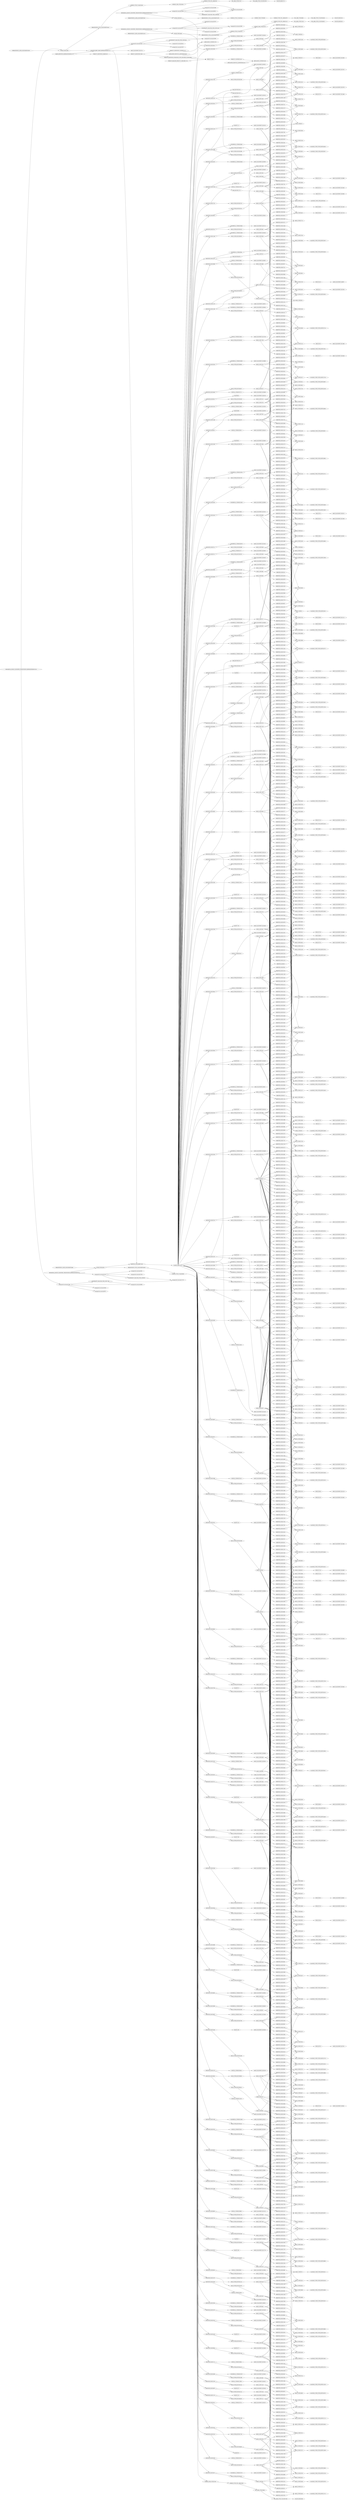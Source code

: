 digraph "/home/jeremiah/lisp/step-grapher/step-files/test1.stp" { rankdir="LR"
nodesep=0.4
overlap=false
splines=true
1911 [label="EDGE_LOOP(1911)" tooltip="#1911 = EDGE_LOOP ( 'NONE', ( #3024, #2323, #4141, #4158, #4867, #224 ) ) "];
1911 -> 3024;
1911 -> 2323;
1911 -> 4141;
1911 -> 4158;
1911 -> 4867;
1911 -> 224;
1446 [label="EDGE_CURVE(1446)" tooltip="#1446 = EDGE_CURVE ( 'NONE', #539, #2613, #4319, .T. ) "];
2973 [label="unsupported-constraint(2973)" tooltip="#2973 =( NAMED_UNIT ( * ) PLANE_ANGLE_UNIT ( ) SI_UNIT ( $, .RADIAN. ) )"];
1093 [label="FACE_OUTER_BOUND(1093)" tooltip="#1093 = FACE_OUTER_BOUND ( 'NONE', #987, .T. ) "];
1093 -> 987;
1948 [label="ORIENTED_EDGE(1948)" tooltip="#1948 = ORIENTED_EDGE ( 'NONE', *, *, #4646, .F. ) "];
1948 -> 4646;
106 [label="EDGE_LOOP(106)" tooltip="#106 = EDGE_LOOP ( 'NONE', ( #126, #3270, #2357, #2453, #863, #636 ) ) "];
106 -> 126;
106 -> 3270;
106 -> 2357;
106 -> 2453;
106 -> 863;
106 -> 636;
4101 [label="APPLICATION_PROTOCOL_DEFINITION(4101)" tooltip="#4101 = APPLICATION_PROTOCOL_DEFINITION ( 'draft international standard', 'automotive_design', 1998, #3183 ) "];
4101 -> 3183;
6 [label="ORIENTED_EDGE(6)" tooltip="#6 = ORIENTED_EDGE ( 'NONE', *, *, #4399, .T. ) "];
6 -> 4399;
4870 [label="B_SPLINE_CURVE_WITH_KNOTS(4870)" tooltip="#4870 = B_SPLINE_CURVE_WITH_KNOTS ( 'NONE', 3, ( #3913, #397, #828, #1966, #3450, #3072, #373, #4346, #1580, #2370, #851, #3890, #4997, #1607, #1990, #4678, #3097, #3504, #2393, #1206 ), .UNSPECIFIED., .F., .F., ( 4, 2, 2, 2, 2, 2, 2, 2, 2, 4 ), ( 0.0009961545775758313091, 0.001748952170469511135, 0.002125350966916351482, 0.002501749763363191395, 0.003254547356256865583, 0.004007344949150540639, 0.004760142542044215261, 0.005512940134937889883, 0.006265737727831564505, 0.007018535320725239127 ), .UNSPECI..."];
3143 [label="EDGE_CURVE(3143)" tooltip="#3143 = EDGE_CURVE ( 'NONE', #459, #871, #1071, .T. ) "];
3143 -> 1071;
3050 [label="ADVANCED_FACE(3050)" tooltip="#3050 = ADVANCED_FACE ( 'NONE', ( #4202 ), #4509, .F. ) "];
3050 -> 4202;
3050 -> 4509;
4599 [label="FACE_OUTER_BOUND(4599)" tooltip="#4599 = FACE_OUTER_BOUND ( 'NONE', #124, .T. ) "];
4599 -> 124;
53 [label="AXIS2_PLACEMENT_3D(53)" tooltip="#53 = AXIS2_PLACEMENT_3D ( 'NONE', #4122, #3001, #4901 ) "];
298 [label="FACE_OUTER_BOUND(298)" tooltip="#298 = FACE_OUTER_BOUND ( 'NONE', #4461, .T. ) "];
298 -> 4461;
1043 [label="MANIFOLD_SOLID_BREP(1043)" tooltip="#1043 = MANIFOLD_SOLID_BREP ( '??2', #4572 ) "];
1043 -> 4572;
530 [label="B_SPLINE_CURVE_WITH_KNOTS(530)" tooltip="#530 = B_SPLINE_CURVE_WITH_KNOTS ( 'NONE', 3, ( #205, #3267, #1742, #966, #3980, #4835, #940, #2914, #2483, #4053 ), .UNSPECIFIED., .F., .F., ( 4, 2, 2, 2, 4 ), ( 0.004342094337931691646, 0.005011200907618435646, 0.005680307477305178779, 0.006349414046991922779, 0.007018520616678666779 ), .UNSPECIFIED. ) "];
1536 [label="ORIENTED_EDGE(1536)" tooltip="#1536 = ORIENTED_EDGE ( 'NONE', *, *, #2348, .T. ) "];
1536 -> 2348;
2342 [label="FACE_OUTER_BOUND(2342)" tooltip="#2342 = FACE_OUTER_BOUND ( 'NONE', #4056, .T. ) "];
2342 -> 4056;
3384 [label="CIRCLE(3384)" tooltip="#3384 = CIRCLE ( 'NONE', #4118, 37.13499999999999801 ) "];
3384 -> 4118;
224 [label="ORIENTED_EDGE(224)" tooltip="#224 = ORIENTED_EDGE ( 'NONE', *, *, #3946, .F. ) "];
224 -> 3946;
2530 [label="ORIENTED_EDGE(2530)" tooltip="#2530 = ORIENTED_EDGE ( 'NONE', *, *, #3741, .F. ) "];
2530 -> 3741;
1718 [label="ORIENTED_EDGE(1718)" tooltip="#1718 = ORIENTED_EDGE ( 'NONE', *, *, #1705, .T. ) "];
1718 -> 1705;
639 [label="ADVANCED_FACE(639)" tooltip="#639 = ADVANCED_FACE ( 'NONE', ( #4130 ), #3392, .F. ) "];
639 -> 4130;
639 -> 3392;
3631 [label="AXIS2_PLACEMENT_3D(3631)" tooltip="#3631 = AXIS2_PLACEMENT_3D ( 'NONE', #816, #5, #4312 ) "];
3623 [label="EDGE_CURVE(3623)" tooltip="#3623 = EDGE_CURVE ( 'NONE', #2677, #2673, #2290, .T. ) "];
3623 -> 2290;
4152 [label="ORIENTED_EDGE(4152)" tooltip="#4152 = ORIENTED_EDGE ( 'NONE', *, *, #3922, .F. ) "];
4152 -> 3922;
4263 [label="B_SPLINE_CURVE_WITH_KNOTS(4263)" tooltip="#4263 = B_SPLINE_CURVE_WITH_KNOTS ( 'NONE', 3, ( #2861, #2401, #75, #2477 ), .UNSPECIFIED., .F., .F., ( 4, 4 ), ( 8.213087351002698586E-07, 0.003803450735690492787 ), .UNSPECIFIED. ) "];
2083 [label="ORIENTED_EDGE(2083)" tooltip="#2083 = ORIENTED_EDGE ( 'NONE', *, *, #1899, .T. ) "];
2083 -> 1899;
461 [label="ADVANCED_FACE(461)" tooltip="#461 = ADVANCED_FACE ( 'NONE', ( #3932 ), #2308, .T. ) "];
461 -> 3932;
461 -> 2308;
165 [label="ORIENTED_EDGE(165)" tooltip="#165 = ORIENTED_EDGE ( 'NONE', *, *, #1573, .T. ) "];
165 -> 1573;
4673 [label="CYLINDRICAL_SURFACE(4673)" tooltip="#4673 = CYLINDRICAL_SURFACE ( 'NONE', #1261, 2.659644302169889230 ) "];
4673 -> 1261;
318 [label="ORIENTED_EDGE(318)" tooltip="#318 = ORIENTED_EDGE ( 'NONE', *, *, #4761, .T. ) "];
318 -> 4761;
4183 [label="ORIENTED_EDGE(4183)" tooltip="#4183 = ORIENTED_EDGE ( 'NONE', *, *, #1918, .T. ) "];
4183 -> 1918;
2174 [label="ORIENTED_EDGE(2174)" tooltip="#2174 = ORIENTED_EDGE ( 'NONE', *, *, #3298, .T. ) "];
2174 -> 3298;
4701 [label="EDGE_LOOP(4701)" tooltip="#4701 = EDGE_LOOP ( 'NONE', ( #1489, #2745, #1040, #498 ) ) "];
4701 -> 1489;
4701 -> 2745;
4701 -> 1040;
4701 -> 498;
2285 [label="CYLINDRICAL_SURFACE(2285)" tooltip="#2285 = CYLINDRICAL_SURFACE ( 'NONE', #2800, 2.659644302169889230 ) "];
2285 -> 2800;
3272 [label="ORIENTED_EDGE(3272)" tooltip="#3272 = ORIENTED_EDGE ( 'NONE', *, *, #1645, .F. ) "];
3272 -> 1645;
1573 [label="EDGE_CURVE(1573)" tooltip="#1573 = EDGE_CURVE ( 'NONE', #204, #843, #3294, .T. ) "];
1180 [label="ADVANCED_FACE(1180)" tooltip="#1180 = ADVANCED_FACE ( 'NONE', ( #2878 ), #4825, .F. ) "];
1180 -> 2878;
1180 -> 4825;
2430 [label="ORIENTED_EDGE(2430)" tooltip="#2430 = ORIENTED_EDGE ( 'NONE', *, *, #953, .T. ) "];
2430 -> 953;
2075 [label="EDGE_CURVE(2075)" tooltip="#2075 = EDGE_CURVE ( 'NONE', #1800, #2785, #2618, .T. ) "];
2075 -> 2618;
3002 [label="ORIENTED_EDGE(3002)" tooltip="#3002 = ORIENTED_EDGE ( 'NONE', *, *, #215, .T. ) "];
3002 -> 215;
2669 [label="AXIS2_PLACEMENT_3D(2669)" tooltip="#2669 = AXIS2_PLACEMENT_3D ( 'NONE', #4849, #954, #2166 ) "];
2406 [label="unsupported-constraint(2406)" tooltip="#2406 =( NAMED_UNIT ( * ) SI_UNIT ( $, .STERADIAN. ) SOLID_ANGLE_UNIT ( ) )"];
2681 [label="ADVANCED_FACE(2681)" tooltip="#2681 = ADVANCED_FACE ( 'NONE', ( #1070 ), #888, .T. ) "];
2681 -> 1070;
2681 -> 888;
4302 [label="AXIS2_PLACEMENT_3D(4302)" tooltip="#4302 = AXIS2_PLACEMENT_3D ( 'NONE', #4804, #3663, #505 ) "];
3799 [label="AXIS2_PLACEMENT_3D(3799)" tooltip="#3799 = AXIS2_PLACEMENT_3D ( 'NONE', #1577, #2367, #2798 ) "];
1502 [label="EDGE_CURVE(1502)" tooltip="#1502 = EDGE_CURVE ( 'NONE', #1735, #3510, #1204, .T. ) "];
1502 -> 1204;
3152 [label="PLANE(3152)" tooltip="#3152 = PLANE ( 'NONE', #1619 ) "];
3152 -> 1619;
1142 [label="ORIENTED_EDGE(1142)" tooltip="#1142 = ORIENTED_EDGE ( 'NONE', *, *, #2695, .T. ) "];
1142 -> 2695;
1689 [label="ORIENTED_EDGE(1689)" tooltip="#1689 = ORIENTED_EDGE ( 'NONE', *, *, #3968, .F. ) "];
1689 -> 3968;
875 [label="EDGE_CURVE(875)" tooltip="#875 = EDGE_CURVE ( 'NONE', #2351, #3048, #2093, .T. ) "];
875 -> 2093;
2392 [label="AXIS2_PLACEMENT_3D(2392)" tooltip="#2392 = AXIS2_PLACEMENT_3D ( 'NONE', #3654, #1653, #3598 ) "];
2581 [label="EDGE_CURVE(2581)" tooltip="#2581 = EDGE_CURVE ( 'NONE', #2227, #2882, #1529, .T. ) "];
2581 -> 1529;
112 [label="EDGE_LOOP(112)" tooltip="#112 = EDGE_LOOP ( 'NONE', ( #355, #2232, #3308, #2578, #2223, #1771 ) ) "];
112 -> 355;
112 -> 2232;
112 -> 3308;
112 -> 2578;
112 -> 2223;
112 -> 1771;
246 [label="EDGE_CURVE(246)" tooltip="#246 = EDGE_CURVE ( 'NONE', #31, #3314, #3029, .T. ) "];
246 -> 3029;
404 [label="ADVANCED_FACE(404)" tooltip="#404 = ADVANCED_FACE ( 'NONE', ( #34 ), #2744, .F. ) "];
404 -> 34;
404 -> 2744;
840 [label="ORIENTED_EDGE(840)" tooltip="#840 = ORIENTED_EDGE ( 'NONE', *, *, #2161, .F. ) "];
840 -> 2161;
498 [label="ORIENTED_EDGE(498)" tooltip="#498 = ORIENTED_EDGE ( 'NONE', *, *, #4330, .T. ) "];
498 -> 4330;
4069 [label="ORIENTED_EDGE(4069)" tooltip="#4069 = ORIENTED_EDGE ( 'NONE', *, *, #1613, .F. ) "];
4069 -> 1613;
3225 [label="ORIENTED_EDGE(3225)" tooltip="#3225 = ORIENTED_EDGE ( 'NONE', *, *, #3856, .F. ) "];
3225 -> 3856;
2071 [label="ORIENTED_EDGE(2071)" tooltip="#2071 = ORIENTED_EDGE ( 'NONE', *, *, #1613, .T. ) "];
2071 -> 1613;
277 [label="ORIENTED_EDGE(277)" tooltip="#277 = ORIENTED_EDGE ( 'NONE', *, *, #3454, .F. ) "];
277 -> 3454;
1348 [label="ORIENTED_EDGE(1348)" tooltip="#1348 = ORIENTED_EDGE ( 'NONE', *, *, #1827, .T. ) "];
1348 -> 1827;
1499 [label="ORIENTED_EDGE(1499)" tooltip="#1499 = ORIENTED_EDGE ( 'NONE', *, *, #2154, .F. ) "];
1499 -> 2154;
3646 [label="ORIENTED_EDGE(3646)" tooltip="#3646 = ORIENTED_EDGE ( 'NONE', *, *, #122, .T. ) "];
3646 -> 122;
4177 [label="EDGE_LOOP(4177)" tooltip="#4177 = EDGE_LOOP ( 'NONE', ( #2004, #2032, #210, #2182 ) ) "];
4177 -> 2004;
4177 -> 2032;
4177 -> 210;
4177 -> 2182;
4746 [label="CIRCLE(4746)" tooltip="#4746 = CIRCLE ( 'NONE', #462, 37.13499999999999801 ) "];
4746 -> 462;
3732 [label="ORIENTED_EDGE(3732)" tooltip="#3732 = ORIENTED_EDGE ( 'NONE', *, *, #4619, .F. ) "];
3732 -> 4619;
4363 [label="AXIS2_PLACEMENT_3D(4363)" tooltip="#4363 = AXIS2_PLACEMENT_3D ( 'NONE', #2791, #3675, #1343 ) "];
2721 [label="AXIS2_PLACEMENT_3D(2721)" tooltip="#2721 = AXIS2_PLACEMENT_3D ( 'NONE', #1003, #223, #1758 ) "];
2572 [label="ORIENTED_EDGE(2572)" tooltip="#2572 = ORIENTED_EDGE ( 'NONE', *, *, #115, .T. ) "];
2572 -> 115;
3961 [label="ADVANCED_FACE(3961)" tooltip="#3961 = ADVANCED_FACE ( 'NONE', ( #695 ), #1226, .T. ) "];
3961 -> 695;
3961 -> 1226;
4580 [label="AXIS2_PLACEMENT_3D(4580)" tooltip="#4580 = AXIS2_PLACEMENT_3D ( 'NONE', #1036, #285, #309 ) "];
4424 [label="ORIENTED_EDGE(4424)" tooltip="#4424 = ORIENTED_EDGE ( 'NONE', *, *, #2763, .F. ) "];
4424 -> 2763;
3796 [label="EDGE_LOOP(3796)" tooltip="#3796 = EDGE_LOOP ( 'NONE', ( #2919, #3625, #1516, #3869 ) ) "];
3796 -> 2919;
3796 -> 3625;
3796 -> 1516;
3796 -> 3869;
278 [label="FACE_OUTER_BOUND(278)" tooltip="#278 = FACE_OUTER_BOUND ( 'NONE', #1084, .T. ) "];
278 -> 1084;
180 [label="EDGE_LOOP(180)" tooltip="#180 = EDGE_LOOP ( 'NONE', ( #788, #1570 ) ) "];
180 -> 788;
180 -> 1570;
4265 [label="ORIENTED_EDGE(4265)" tooltip="#4265 = ORIENTED_EDGE ( 'NONE', *, *, #1267, .T. ) "];
4265 -> 1267;
1961 [label="CYLINDRICAL_SURFACE(1961)" tooltip="#1961 = CYLINDRICAL_SURFACE ( 'NONE', #4012, 2.659644302169889230 ) "];
1961 -> 4012;
944 [label="ORIENTED_EDGE(944)" tooltip="#944 = ORIENTED_EDGE ( 'NONE', *, *, #3521, .F. ) "];
944 -> 3521;
3495 [label="ORIENTED_EDGE(3495)" tooltip="#3495 = ORIENTED_EDGE ( 'NONE', *, *, #4113, .F. ) "];
3495 -> 4113;
39 [label="EDGE_CURVE(39)" tooltip="#39 = EDGE_CURVE ( 'NONE', #4621, #2439, #4279, .T. ) "];
4965 [label="EDGE_CURVE(4965)" tooltip="#4965 = EDGE_CURVE ( 'NONE', #2932, #2488, #3673, .T. ) "];
4965 -> 3673;
4461 [label="EDGE_LOOP(4461)" tooltip="#4461 = EDGE_LOOP ( 'NONE', ( #884, #3094, #4505, #2269 ) ) "];
4461 -> 884;
4461 -> 3094;
4461 -> 4505;
4461 -> 2269;
4973 [label="PLANE(4973)" tooltip="#4973 = PLANE ( 'NONE', #2583 ) "];
4973 -> 2583;
2001 [label="ORIENTED_EDGE(2001)" tooltip="#2001 = ORIENTED_EDGE ( 'NONE', *, *, #926, .T. ) "];
2001 -> 926;
1088 [label="ADVANCED_FACE(1088)" tooltip="#1088 = ADVANCED_FACE ( 'NONE', ( #3915 ), #2420, .F. ) "];
1088 -> 3915;
1088 -> 2420;
3977 [label="ORIENTED_EDGE(3977)" tooltip="#3977 = ORIENTED_EDGE ( 'NONE', *, *, #537, .F. ) "];
3977 -> 537;
3873 [label="EDGE_CURVE(3873)" tooltip="#3873 = EDGE_CURVE ( 'NONE', #198, #4433, #486, .T. ) "];
3873 -> 486;
2453 [label="ORIENTED_EDGE(2453)" tooltip="#2453 = ORIENTED_EDGE ( 'NONE', *, *, #3548, .F. ) "];
2453 -> 3548;
168 [label="CONICAL_SURFACE(168)" tooltip="#168 = CONICAL_SURFACE ( 'NONE', #2103, 42.49999999999999289, 1.308996938995746318 ) "];
168 -> 2103;
3568 [label="AXIS2_PLACEMENT_3D(3568)" tooltip="#3568 = AXIS2_PLACEMENT_3D ( 'NONE', #1002, #2546, #3073 ) "];
3641 [label="ORIENTED_EDGE(3641)" tooltip="#3641 = ORIENTED_EDGE ( 'NONE', *, *, #3042, .F. ) "];
3641 -> 3042;
2726 [label="ORIENTED_EDGE(2726)" tooltip="#2726 = ORIENTED_EDGE ( 'NONE', *, *, #1459, .T. ) "];
2726 -> 1459;
600 [label="ORIENTED_EDGE(600)" tooltip="#600 = ORIENTED_EDGE ( 'NONE', *, *, #2951, .F. ) "];
600 -> 2951;
1771 [label="ORIENTED_EDGE(1771)" tooltip="#1771 = ORIENTED_EDGE ( 'NONE', *, *, #2885, .F. ) "];
1771 -> 2885;
4658 [label="EDGE_LOOP(4658)" tooltip="#4658 = EDGE_LOOP ( 'NONE', ( #306, #1741, #3977, #4098 ) ) "];
4658 -> 306;
4658 -> 1741;
4658 -> 3977;
4658 -> 4098;
1702 [label="ORIENTED_EDGE(1702)" tooltip="#1702 = ORIENTED_EDGE ( 'NONE', *, *, #315, .T. ) "];
1702 -> 315;
1992 [label="SURFACE_STYLE_FILL_AREA(1992)" tooltip="#1992 = SURFACE_STYLE_FILL_AREA ( #2698 ) "];
1992 -> 2698;
4548 [label="FACE_OUTER_BOUND(4548)" tooltip="#4548 = FACE_OUTER_BOUND ( 'NONE', #1972, .T. ) "];
4548 -> 1972;
433 [label="ADVANCED_FACE(433)" tooltip="#433 = ADVANCED_FACE ( 'NONE', ( #2772 ), #62, .F. ) "];
433 -> 2772;
433 -> 62;
3869 [label="ORIENTED_EDGE(3869)" tooltip="#3869 = ORIENTED_EDGE ( 'NONE', *, *, #3490, .F. ) "];
3869 -> 3490;
657 [label="FACE_OUTER_BOUND(657)" tooltip="#657 = FACE_OUTER_BOUND ( 'NONE', #3617, .T. ) "];
657 -> 3617;
1262 [label="EDGE_CURVE(1262)" tooltip="#1262 = EDGE_CURVE ( 'NONE', #1735, #2184, #633, .T. ) "];
1262 -> 633;
4829 [label="ORIENTED_EDGE(4829)" tooltip="#4829 = ORIENTED_EDGE ( 'NONE', *, *, #3477, .T. ) "];
4829 -> 3477;
1660 [label="EDGE_CURVE(1660)" tooltip="#1660 = EDGE_CURVE ( 'NONE', #2059, #3804, #3585, .T. ) "];
1660 -> 3585;
742 [label="CIRCLE(742)" tooltip="#742 = CIRCLE ( 'NONE', #3651, 2.659644302169890118 ) "];
742 -> 3651;
3830 [label="ORIENTED_EDGE(3830)" tooltip="#3830 = ORIENTED_EDGE ( 'NONE', *, *, #2321, .F. ) "];
3830 -> 2321;
1585 [label="AXIS2_PLACEMENT_3D(1585)" tooltip="#1585 = AXIS2_PLACEMENT_3D ( 'NONE', #3332, #4171, #5000 ) "];
262 [label="CONICAL_SURFACE(262)" tooltip="#262 = CONICAL_SURFACE ( 'NONE', #1390, 42.49999999999999289, 1.308996938995746318 ) "];
262 -> 1390;
3570 [label="EDGE_LOOP(3570)" tooltip="#3570 = EDGE_LOOP ( 'NONE', ( #1394, #1689, #2200, #2692 ) ) "];
3570 -> 1394;
3570 -> 1689;
3570 -> 2200;
3570 -> 2692;
2675 [label="AXIS2_PLACEMENT_3D(2675)" tooltip="#2675 = AXIS2_PLACEMENT_3D ( 'NONE', #3634, #2118, #4418 ) "];
3106 [label="ORIENTED_EDGE(3106)" tooltip="#3106 = ORIENTED_EDGE ( 'NONE', *, *, #1900, .F. ) "];
3106 -> 1900;
484 [label="CYLINDRICAL_SURFACE(484)" tooltip="#484 = CYLINDRICAL_SURFACE ( 'NONE', #3956, 12.50000000000000000 ) "];
484 -> 3956;
4031 [label="ORIENTED_EDGE(4031)" tooltip="#4031 = ORIENTED_EDGE ( 'NONE', *, *, #1024, .T. ) "];
4031 -> 1024;
1558 [label="ORIENTED_EDGE(1558)" tooltip="#1558 = ORIENTED_EDGE ( 'NONE', *, *, #934, .F. ) "];
1558 -> 934;
1744 [label="EDGE_CURVE(1744)" tooltip="#1744 = EDGE_CURVE ( 'NONE', #1575, #1297, #4036, .T. ) "];
1744 -> 4036;
1257 [label="EDGE_CURVE(1257)" tooltip="#1257 = EDGE_CURVE ( 'NONE', #3510, #4743, #2203, .T. ) "];
1257 -> 2203;
2135 [label="ORIENTED_EDGE(2135)" tooltip="#2135 = ORIENTED_EDGE ( 'NONE', *, *, #1912, .T. ) "];
2135 -> 1912;
847 [label="ORIENTED_EDGE(847)" tooltip="#847 = ORIENTED_EDGE ( 'NONE', *, *, #503, .F. ) "];
847 -> 503;
3412 [label="ORIENTED_EDGE(3412)" tooltip="#3412 = ORIENTED_EDGE ( 'NONE', *, *, #1480, .T. ) "];
3412 -> 1480;
1292 [label="CONICAL_SURFACE(1292)" tooltip="#1292 = CONICAL_SURFACE ( 'NONE', #1044, 42.50000000000000711, 1.308996938995746095 ) "];
1292 -> 1044;
3492 [label="ORIENTED_EDGE(3492)" tooltip="#3492 = ORIENTED_EDGE ( 'NONE', *, *, #2094, .F. ) "];
3492 -> 2094;
1221 [label="CYLINDRICAL_SURFACE(1221)" tooltip="#1221 = CYLINDRICAL_SURFACE ( 'NONE', #4145, 2.659644302169889230 ) "];
1221 -> 4145;
4277 [label="ORIENTED_EDGE(4277)" tooltip="#4277 = ORIENTED_EDGE ( 'NONE', *, *, #3766, .T. ) "];
4277 -> 3766;
1687 [label="EDGE_CURVE(1687)" tooltip="#1687 = EDGE_CURVE ( 'NONE', #4793, #233, #3169, .T. ) "];
1687 -> 3169;
2247 [label="ADVANCED_FACE(2247)" tooltip="#2247 = ADVANCED_FACE ( 'NONE', ( #3212 ), #3261, .F. ) "];
2247 -> 3212;
2247 -> 3261;
4241 [label="FACE_OUTER_BOUND(4241)" tooltip="#4241 = FACE_OUTER_BOUND ( 'NONE', #1306, .T. ) "];
4241 -> 1306;
554 [label="CYLINDRICAL_SURFACE(554)" tooltip="#554 = CYLINDRICAL_SURFACE ( 'NONE', #2573, 2.659644302169889230 ) "];
554 -> 2573;
704 [label="ORIENTED_EDGE(704)" tooltip="#704 = ORIENTED_EDGE ( 'NONE', *, *, #640, .F. ) "];
704 -> 640;
402 [label="B_SPLINE_CURVE_WITH_KNOTS(402)" tooltip="#402 = B_SPLINE_CURVE_WITH_KNOTS ( 'NONE', 3, ( #1947, #1187, #436, #807, #3899, #3870, #1915, #3458, #3487, #1973, #4687, #1214, #2760, #933, #883, #1997, #4379, #1241, #859, #1320, #4353, #958, #4759, #535, #4020, #2050, #1616, #4787, #2072, #2834, #3186, #125 ), .UNSPECIFIED., .F., .F., ( 4, 2, 2, 2, 2, 2, 2, 2, 2, 2, 2, 2, 2, 2, 2, 4 ), ( 0.0000000000000000000, 0.0006754539453929115375, 0.001350907890785823075, 0.002026361836178734287, 0.002701815781571646150, 0.003377269726964557579, 0.0040527236723..."];
1030 [label="ORIENTED_EDGE(1030)" tooltip="#1030 = ORIENTED_EDGE ( 'NONE', *, *, #1467, .T. ) "];
1030 -> 1467;
5008 [label="CIRCLE(5008)" tooltip="#5008 = CIRCLE ( 'NONE', #2021, 2.659644302169889674 ) "];
5008 -> 2021;
4160 [label="ORIENTED_EDGE(4160)" tooltip="#4160 = ORIENTED_EDGE ( 'NONE', *, *, #4093, .T. ) "];
4160 -> 4093;
1936 [label="AXIS2_PLACEMENT_3D(1936)" tooltip="#1936 = AXIS2_PLACEMENT_3D ( 'NONE', #3847, #4308, #383 ) "];
2308 [label="CONICAL_SURFACE(2308)" tooltip="#2308 = CONICAL_SURFACE ( 'NONE', #1738, 42.50000000000000711, 1.308996938995746095 ) "];
2308 -> 1738;
4777 [label="EDGE_CURVE(4777)" tooltip="#4777 = EDGE_CURVE ( 'NONE', #923, #4412, #4351, .T. ) "];
4777 -> 4351;
2496 [label="CIRCLE(2496)" tooltip="#2496 = CIRCLE ( 'NONE', #234, 2.659644302169889230 ) "];
2496 -> 234;
949 [label="ADVANCED_FACE(949)" tooltip="#949 = ADVANCED_FACE ( 'NONE', ( #1812 ), #4952, .T. ) "];
949 -> 1812;
949 -> 4952;
1071 [label="B_SPLINE_CURVE_WITH_KNOTS(1071)" tooltip="#1071 = B_SPLINE_CURVE_WITH_KNOTS ( 'NONE', 3, ( #4662, #3825, #3872, #810 ), .UNSPECIFIED., .F., .F., ( 4, 4 ), ( 8.213087350699675726E-07, 0.003803450735690481945 ), .UNSPECIFIED. ) "];
4093 [label="EDGE_CURVE(4093)" tooltip="#4093 = EDGE_CURVE ( 'NONE', #1398, #4385, #2270, .T. ) "];
4093 -> 2270;
282 [label="ORIENTED_EDGE(282)" tooltip="#282 = ORIENTED_EDGE ( 'NONE', *, *, #4822, .F. ) "];
282 -> 4822;
1729 [label="EDGE_LOOP(1729)" tooltip="#1729 = EDGE_LOOP ( 'NONE', ( #642, #485, #602, #407 ) ) "];
1729 -> 642;
1729 -> 485;
1729 -> 602;
1729 -> 407;
3031 [label="EDGE_CURVE(3031)" tooltip="#3031 = EDGE_CURVE ( 'NONE', #4785, #4852, #1216, .T. ) "];
3031 -> 1216;
2148 [label="EDGE_CURVE(2148)" tooltip="#2148 = EDGE_CURVE ( 'NONE', #1952, #346, #402, .T. ) "];
2148 -> 402;
3215 [label="ORIENTED_EDGE(3215)" tooltip="#3215 = ORIENTED_EDGE ( 'NONE', *, *, #4791, .F. ) "];
3215 -> 4791;
1619 [label="AXIS2_PLACEMENT_3D(1619)" tooltip="#1619 = AXIS2_PLACEMENT_3D ( 'NONE', #3838, #477, #774 ) "];
2177 [label="ORIENTED_EDGE(2177)" tooltip="#2177 = ORIENTED_EDGE ( 'NONE', *, *, #1174, .T. ) "];
2177 -> 1174;
2221 [label="SURFACE_STYLE_FILL_AREA(2221)" tooltip="#2221 = SURFACE_STYLE_FILL_AREA ( #1432 ) "];
2221 -> 1432;
2784 [label="EDGE_CURVE(2784)" tooltip="#2784 = EDGE_CURVE ( 'NONE', #4536, #2250, #4694, .T. ) "];
2784 -> 4694;
3934 [label="CIRCLE(3934)" tooltip="#3934 = CIRCLE ( 'NONE', #1668, 2.659644302169890118 ) "];
3934 -> 1668;
3948 [label="ORIENTED_EDGE(3948)" tooltip="#3948 = ORIENTED_EDGE ( 'NONE', *, *, #3031, .F. ) "];
3948 -> 3031;
1167 [label="ORIENTED_EDGE(1167)" tooltip="#1167 = ORIENTED_EDGE ( 'NONE', *, *, #2075, .F. ) "];
1167 -> 2075;
598 [label="EDGE_CURVE(598)" tooltip="#598 = EDGE_CURVE ( 'NONE', #3943, #4412, #991, .T. ) "];
3177 [label="EDGE_CURVE(3177)" tooltip="#3177 = EDGE_CURVE ( 'NONE', #4401, #2456, #1553, .T. ) "];
3177 -> 1553;
471 [label="ADVANCED_FACE(471)" tooltip="#471 = ADVANCED_FACE ( 'NONE', ( #162 ), #127, .T. ) "];
471 -> 162;
471 -> 127;
732 [label="ORIENTED_EDGE(732)" tooltip="#732 = ORIENTED_EDGE ( 'NONE', *, *, #2784, .F. ) "];
732 -> 2784;
1426 [label="ADVANCED_FACE(1426)" tooltip="#1426 = ADVANCED_FACE ( 'NONE', ( #424 ), #1963, .T. ) "];
1426 -> 424;
1426 -> 1963;
3959 [label="ORIENTED_EDGE(3959)" tooltip="#3959 = ORIENTED_EDGE ( 'NONE', *, *, #2273, .F. ) "];
3959 -> 2273;
3029 [label="CIRCLE(3029)" tooltip="#3029 = CIRCLE ( 'NONE', #2716, 3.440000000000000391 ) "];
3029 -> 2716;
612 [label="ORIENTED_EDGE(612)" tooltip="#612 = ORIENTED_EDGE ( 'NONE', *, *, #1046, .F. ) "];
612 -> 1046;
2811 [label="ADVANCED_FACE(2811)" tooltip="#2811 = ADVANCED_FACE ( 'NONE', ( #1249 ), #3722, .T. ) "];
2811 -> 1249;
2811 -> 3722;
3482 [label="ORIENTED_EDGE(3482)" tooltip="#3482 = ORIENTED_EDGE ( 'NONE', *, *, #2984, .F. ) "];
3482 -> 2984;
353 [label="ADVANCED_FACE(353)" tooltip="#353 = ADVANCED_FACE ( 'NONE', ( #3445 ), #4212, .F. ) "];
353 -> 3445;
353 -> 4212;
1479 [label="B_SPLINE_CURVE_WITH_KNOTS(1479)" tooltip="#1479 = B_SPLINE_CURVE_WITH_KNOTS ( 'NONE', 3, ( #2037, #1721, #185, #1327, #3269, #570, #1700, #3983, #3248, #521, #920, #4816, #136, #2462, #895, #2846, #2485, #4389 ), .UNSPECIFIED., .F., .F., ( 4, 2, 2, 2, 2, 2, 2, 2, 4 ), ( 2.037666718234273286E-07, 0.0005429400880793069798, 0.001085676409486790658, 0.001628412730894274229, 0.002171149052301757799, 0.002713885373709241152, 0.003256621695116724939, 0.003799358016524208726, 0.004342094337931691646 ), .UNSPECIFIED. ) "];
4939 [label="ORIENTED_EDGE(4939)" tooltip="#4939 = ORIENTED_EDGE ( 'NONE', *, *, #1686, .F. ) "];
4939 -> 1686;
5002 [label="AXIS2_PLACEMENT_3D(5002)" tooltip="#5002 = AXIS2_PLACEMENT_3D ( 'NONE', #3466, #3878, #1980 ) "];
100 [label="AXIS2_PLACEMENT_3D(100)" tooltip="#100 = AXIS2_PLACEMENT_3D ( 'NONE', #123, #584, #3611 ) "];
3321 [label="AXIS2_PLACEMENT_3D(3321)" tooltip="#3321 = AXIS2_PLACEMENT_3D ( 'NONE', #4725, #2818, #1652 ) "];
2806 [label="EDGE_CURVE(2806)" tooltip="#2806 = EDGE_CURVE ( 'NONE', #102, #4930, #389, .T. ) "];
722 [label="ORIENTED_EDGE(722)" tooltip="#722 = ORIENTED_EDGE ( 'NONE', *, *, #889, .T. ) "];
722 -> 889;
4282 [label="ORIENTED_EDGE(4282)" tooltip="#4282 = ORIENTED_EDGE ( 'NONE', *, *, #4935, .F. ) "];
4282 -> 4935;
315 [label="EDGE_CURVE(315)" tooltip="#315 = EDGE_CURVE ( 'NONE', #3005, #2912, #4592, .T. ) "];
1827 [label="EDGE_CURVE(1827)" tooltip="#1827 = EDGE_CURVE ( 'NONE', #1463, #4785, #3517, .T. ) "];
4581 [label="ORIENTED_EDGE(4581)" tooltip="#4581 = ORIENTED_EDGE ( 'NONE', *, *, #3209, .F. ) "];
4581 -> 3209;
4012 [label="AXIS2_PLACEMENT_3D(4012)" tooltip="#4012 = AXIS2_PLACEMENT_3D ( 'NONE', #472, #4647, #2310 ) "];
221 [label="EDGE_CURVE(221)" tooltip="#221 = EDGE_CURVE ( 'NONE', #2649, #2677, #169, .T. ) "];
221 -> 169;
866 [label="ORIENTED_EDGE(866)" tooltip="#866 = ORIENTED_EDGE ( 'NONE', *, *, #3922, .T. ) "];
866 -> 3922;
2176 [label="CYLINDRICAL_SURFACE(2176)" tooltip="#2176 = CYLINDRICAL_SURFACE ( 'NONE', #4439, 2.659644302169889230 ) "];
2176 -> 4439;
1317 [label="AXIS2_PLACEMENT_3D(1317)" tooltip="#1317 = AXIS2_PLACEMENT_3D ( 'NONE', #4628, #1127, #2317 ) "];
2321 [label="EDGE_CURVE(2321)" tooltip="#2321 = EDGE_CURVE ( 'NONE', #2699, #3194, #3666, .T. ) "];
2321 -> 3666;
4953 [label="EDGE_LOOP(4953)" tooltip="#4953 = EDGE_LOOP ( 'NONE', ( #2051, #4882, #2076, #3395 ) ) "];
4953 -> 2051;
4953 -> 4882;
4953 -> 2076;
4953 -> 3395;
2078 [label="ORIENTED_EDGE(2078)" tooltip="#2078 = ORIENTED_EDGE ( 'NONE', *, *, #926, .F. ) "];
2078 -> 926;
3760 [label="FACE_OUTER_BOUND(3760)" tooltip="#3760 = FACE_OUTER_BOUND ( 'NONE', #2929, .T. ) "];
3760 -> 2929;
2486 [label="EDGE_LOOP(2486)" tooltip="#2486 = EDGE_LOOP ( 'NONE', ( #4902, #339 ) ) "];
2486 -> 4902;
2486 -> 339;
941 [label="FACE_OUTER_BOUND(941)" tooltip="#941 = FACE_OUTER_BOUND ( 'NONE', #682, .T. ) "];
941 -> 682;
3478 [label="ADVANCED_FACE(3478)" tooltip="#3478 = ADVANCED_FACE ( 'NONE', ( #3076 ), #2915, .T. ) "];
3478 -> 3076;
3478 -> 2915;
2154 [label="EDGE_CURVE(2154)" tooltip="#2154 = EDGE_CURVE ( 'NONE', #2709, #4727, #2426, .T. ) "];
2232 [label="ORIENTED_EDGE(2232)" tooltip="#2232 = ORIENTED_EDGE ( 'NONE', *, *, #745, .F. ) "];
2232 -> 745;
739 [label="ORIENTED_EDGE(739)" tooltip="#739 = ORIENTED_EDGE ( 'NONE', *, *, #3753, .T. ) "];
739 -> 3753;
3222 [label="ORIENTED_EDGE(3222)" tooltip="#3222 = ORIENTED_EDGE ( 'NONE', *, *, #919, .T. ) "];
3222 -> 919;
1038 [label="CIRCLE(1038)" tooltip="#1038 = CIRCLE ( 'NONE', #3060, 37.13499999999999801 ) "];
1038 -> 3060;
2319 [label="ORIENTED_EDGE(2319)" tooltip="#2319 = ORIENTED_EDGE ( 'NONE', *, *, #3031, .T. ) "];
2319 -> 3031;
4843 [label="EDGE_CURVE(4843)" tooltip="#4843 = EDGE_CURVE ( 'NONE', #2789, #1106, #2543, .T. ) "];
74 [label="ORIENTED_EDGE(74)" tooltip="#74 = ORIENTED_EDGE ( 'NONE', *, *, #2018, .T. ) "];
74 -> 2018;
3505 [label="PLANE(3505)" tooltip="#3505 = PLANE ( 'NONE', #4216 ) "];
3505 -> 4216;
2535 [label="EDGE_CURVE(2535)" tooltip="#2535 = EDGE_CURVE ( 'NONE', #4401, #3975, #4526, .T. ) "];
2535 -> 4526;
4487 [label="ORIENTED_EDGE(4487)" tooltip="#4487 = ORIENTED_EDGE ( 'NONE', *, *, #3539, .F. ) "];
4487 -> 3539;
443 [label="ORIENTED_EDGE(443)" tooltip="#443 = ORIENTED_EDGE ( 'NONE', *, *, #3015, .F. ) "];
443 -> 3015;
1861 [label="CIRCLE(1861)" tooltip="#1861 = CIRCLE ( 'NONE', #329, 37.13499999999999801 ) "];
1861 -> 329;
3170 [label="AXIS2_PLACEMENT_3D(3170)" tooltip="#3170 = AXIS2_PLACEMENT_3D ( 'NONE', #2150, #3696, #1764 ) "];
564 [label="EDGE_LOOP(564)" tooltip="#564 = EDGE_LOOP ( 'NONE', ( #2552, #22, #3191, #3747 ) ) "];
564 -> 2552;
564 -> 22;
564 -> 3191;
564 -> 3747;
334 [label="CIRCLE(334)" tooltip="#334 = CIRCLE ( 'NONE', #2994, 2.659644302169888341 ) "];
334 -> 2994;
4314 [label="ADVANCED_FACE(4314)" tooltip="#4314 = ADVANCED_FACE ( 'NONE', ( #1239 ), #4786, .T. ) "];
4314 -> 1239;
4314 -> 4786;
592 [label="ORIENTED_EDGE(592)" tooltip="#592 = ORIENTED_EDGE ( 'NONE', *, *, #4664, .F. ) "];
592 -> 4664;
2626 [label="ORIENTED_EDGE(2626)" tooltip="#2626 = ORIENTED_EDGE ( 'NONE', *, *, #4262, .T. ) "];
2626 -> 4262;
3088 [label="FACE_OUTER_BOUND(3088)" tooltip="#3088 = FACE_OUTER_BOUND ( 'NONE', #3570, .T. ) "];
3088 -> 3570;
709 [label="EDGE_LOOP(709)" tooltip="#709 = EDGE_LOOP ( 'NONE', ( #2071, #5005, #2248, #2305, #108, #2726 ) ) "];
709 -> 2071;
709 -> 5005;
709 -> 2248;
709 -> 2305;
709 -> 108;
709 -> 2726;
4654 [label="PRESENTATION_STYLE_ASSIGNMENT(4654)" tooltip="#4654 = PRESENTATION_STYLE_ASSIGNMENT (( #3892 ) ) "];
4654 -> 3892;
4607 [label="ORIENTED_EDGE(4607)" tooltip="#4607 = ORIENTED_EDGE ( 'NONE', *, *, #2728, .T. ) "];
4607 -> 2728;
4113 [label="EDGE_CURVE(4113)" tooltip="#4113 = EDGE_CURVE ( 'NONE', #4059, #1172, #790, .T. ) "];
3238 [label="EDGE_CURVE(3238)" tooltip="#3238 = EDGE_CURVE ( 'NONE', #614, #3811, #3084, .T. ) "];
1994 [label="AXIS2_PLACEMENT_3D(1994)" tooltip="#1994 = AXIS2_PLACEMENT_3D ( 'NONE', #630, #4719, #488 ) "];
4819 [label="ORIENTED_EDGE(4819)" tooltip="#4819 = ORIENTED_EDGE ( 'NONE', *, *, #1104, .T. ) "];
4819 -> 1104;
1070 [label="FACE_OUTER_BOUND(1070)" tooltip="#1070 = FACE_OUTER_BOUND ( 'NONE', #4109, .T. ) "];
1070 -> 4109;
239 [label="EDGE_CURVE(239)" tooltip="#239 = EDGE_CURVE ( 'NONE', #1696, #2133, #4896, .T. ) "];
239 -> 4896;
4639 [label="FACE_OUTER_BOUND(4639)" tooltip="#4639 = FACE_OUTER_BOUND ( 'NONE', #1766, .T. ) "];
4639 -> 1766;
1706 [label="UNCERTAINTY_MEASURE_WITH_UNIT(1706)" tooltip="#1706 = UNCERTAINTY_MEASURE_WITH_UNIT (LENGTH_MEASURE( 1.000000000000000082E-05 ), #4883, 'distance_accuracy_value', 'NONE')"];
1706 -> 4883;
1266 [label="ORIENTED_EDGE(1266)" tooltip="#1266 = ORIENTED_EDGE ( 'NONE', *, *, #2276, .F. ) "];
1266 -> 2276;
1654 [label="ORIENTED_EDGE(1654)" tooltip="#1654 = ORIENTED_EDGE ( 'NONE', *, *, #1257, .F. ) "];
1654 -> 1257;
4295 [label="EDGE_CURVE(4295)" tooltip="#4295 = EDGE_CURVE ( 'NONE', #3500, #1669, #434, .T. ) "];
3236 [label="ORIENTED_EDGE(3236)" tooltip="#3236 = ORIENTED_EDGE ( 'NONE', *, *, #4848, .F. ) "];
3236 -> 4848;
3989 [label="EDGE_CURVE(3989)" tooltip="#3989 = EDGE_CURVE ( 'NONE', #631, #3241, #2116, .T. ) "];
3989 -> 2116;
2845 [label="AXIS2_PLACEMENT_3D(2845)" tooltip="#2845 = AXIS2_PLACEMENT_3D ( 'NONE', #33, #2334, #470 ) "];
3921 [label="ORIENTED_EDGE(3921)" tooltip="#3921 = ORIENTED_EDGE ( 'NONE', *, *, #503, .T. ) "];
3921 -> 503;
2420 [label="PLANE(2420)" tooltip="#2420 = PLANE ( 'NONE', #3715 ) "];
2420 -> 3715;
4834 [label="ORIENTED_EDGE(4834)" tooltip="#4834 = ORIENTED_EDGE ( 'NONE', *, *, #1686, .T. ) "];
4834 -> 1686;
2690 [label="ADVANCED_FACE(2690)" tooltip="#2690 = ADVANCED_FACE ( 'NONE', ( #1093 ), #3807, .T. ) "];
2690 -> 1093;
2690 -> 3807;
4992 [label="ORIENTED_EDGE(4992)" tooltip="#4992 = ORIENTED_EDGE ( 'NONE', *, *, #1486, .T. ) "];
4992 -> 1486;
3418 [label="EDGE_LOOP(3418)" tooltip="#3418 = EDGE_LOOP ( 'NONE', ( #2149, #3146, #2061, #4605 ) ) "];
3418 -> 2149;
3418 -> 3146;
3418 -> 2061;
3418 -> 4605;
4158 [label="ORIENTED_EDGE(4158)" tooltip="#4158 = ORIENTED_EDGE ( 'NONE', *, *, #2750, .T. ) "];
4158 -> 2750;
10 [label="ORIENTED_EDGE(10)" tooltip="#10 = ORIENTED_EDGE ( 'NONE', *, *, #3873, .T. ) "];
10 -> 3873;
254 [label="ORIENTED_EDGE(254)" tooltip="#254 = ORIENTED_EDGE ( 'NONE', *, *, #537, .T. ) "];
254 -> 537;
4723 [label="ORIENTED_EDGE(4723)" tooltip="#4723 = ORIENTED_EDGE ( 'NONE', *, *, #3716, .T. ) "];
4723 -> 3716;
1388 [label="ORIENTED_EDGE(1388)" tooltip="#1388 = ORIENTED_EDGE ( 'NONE', *, *, #1502, .F. ) "];
1388 -> 1502;
1782 [label="ADVANCED_FACE(1782)" tooltip="#1782 = ADVANCED_FACE ( 'NONE', ( #2359 ), #1610, .F. ) "];
1782 -> 2359;
1782 -> 1610;
4831 [label="EDGE_CURVE(4831)" tooltip="#4831 = EDGE_CURVE ( 'NONE', #4007, #1420, #2593, .T. ) "];
622 [label="EDGE_CURVE(622)" tooltip="#622 = EDGE_CURVE ( 'NONE', #2963, #1945, #1743, .T. ) "];
622 -> 1743;
1648 [label="CYLINDRICAL_SURFACE(1648)" tooltip="#1648 = CYLINDRICAL_SURFACE ( 'NONE', #4303, 3.439999999999999947 ) "];
1648 -> 4303;
124 [label="EDGE_LOOP(124)" tooltip="#124 = EDGE_LOOP ( 'NONE', ( #3762, #4980, #4813, #3698, #4160 ) ) "];
124 -> 3762;
124 -> 4980;
124 -> 4813;
124 -> 3698;
124 -> 4160;
4239 [label="ORIENTED_EDGE(4239)" tooltip="#4239 = ORIENTED_EDGE ( 'NONE', *, *, #2348, .F. ) "];
4239 -> 2348;
2112 [label="ORIENTED_EDGE(2112)" tooltip="#2112 = ORIENTED_EDGE ( 'NONE', *, *, #239, .F. ) "];
2112 -> 239;
2349 [label="AXIS2_PLACEMENT_3D(2349)" tooltip="#2349 = AXIS2_PLACEMENT_3D ( 'NONE', #4438, #4061, #2444 ) "];
2533 [label="EDGE_LOOP(2533)" tooltip="#2533 = EDGE_LOOP ( 'NONE', ( #3995, #546, #4208, #3859 ) ) "];
2533 -> 3995;
2533 -> 546;
2533 -> 4208;
2533 -> 3859;
3957 [label="B_SPLINE_CURVE_WITH_KNOTS(3957)" tooltip="#3957 = B_SPLINE_CURVE_WITH_KNOTS ( 'NONE', 3, ( #494, #1597, #818, #4260 ), .UNSPECIFIED., .F., .F., ( 4, 4 ), ( 8.213087350904985924E-07, 0.003803450735690481945 ), .UNSPECIFIED. ) "];
3457 [label="ORIENTED_EDGE(3457)" tooltip="#3457 = ORIENTED_EDGE ( 'NONE', *, *, #2913, .F. ) "];
3457 -> 2913;
355 [label="ORIENTED_EDGE(355)" tooltip="#355 = ORIENTED_EDGE ( 'NONE', *, *, #2161, .T. ) "];
355 -> 2161;
731 [label="AXIS2_PLACEMENT_3D(731)" tooltip="#731 = AXIS2_PLACEMENT_3D ( 'NONE', #273, #3330, #1884 ) "];
2891 [label="EDGE_LOOP(2891)" tooltip="#2891 = EDGE_LOOP ( 'NONE', ( #4355, #886, #1889, #354 ) ) "];
2891 -> 4355;
2891 -> 886;
2891 -> 1889;
2891 -> 354;
1802 [label="ORIENTED_EDGE(1802)" tooltip="#1802 = ORIENTED_EDGE ( 'NONE', *, *, #4843, .T. ) "];
1802 -> 4843;
2772 [label="FACE_OUTER_BOUND(2772)" tooltip="#2772 = FACE_OUTER_BOUND ( 'NONE', #1644, .T. ) "];
2772 -> 1644;
2061 [label="ORIENTED_EDGE(2061)" tooltip="#2061 = ORIENTED_EDGE ( 'NONE', *, *, #2581, .T. ) "];
2061 -> 2581;
4297 [label="AXIS2_PLACEMENT_3D(4297)" tooltip="#4297 = AXIS2_PLACEMENT_3D ( 'NONE', #2589, #647, #1448 ) "];
351 [label="SURFACE_STYLE_USAGE(351)" tooltip="#351 = SURFACE_STYLE_USAGE ( .BOTH. , #3379 ) "];
351 -> 3379;
1062 [label="ORIENTED_EDGE(1062)" tooltip="#1062 = ORIENTED_EDGE ( 'NONE', *, *, #2315, .F. ) "];
1062 -> 2315;
1111 [label="ORIENTED_EDGE(1111)" tooltip="#1111 = ORIENTED_EDGE ( 'NONE', *, *, #3682, .T. ) "];
1111 -> 3682;
3359 [label="B_SPLINE_CURVE_WITH_KNOTS(3359)" tooltip="#3359 = B_SPLINE_CURVE_WITH_KNOTS ( 'NONE', 3, ( #2781, #1639, #3560, #3181, #1993, #2700, #3583, #121, #71, #19, #1209, #1559, #4247, #45, #777, #4711, #4656, #1182, #2727, #1584, #3129, #1238, #194, #3689, #1710, #1285, #4447, #1732, #2495, #2858, #4807, #219, #1336, #2830 ), .UNSPECIFIED., .F., .F., ( 4, 2, 2, 2, 2, 2, 2, 2, 2, 2, 2, 2, 2, 2, 2, 2, 4 ), ( 0.01080726312628660542, 0.01148253120923019288, 0.01215779929217378035, 0.01283306737511736781, 0.01350833545806095701, 0.01418360354100454447, 0.01..."];
3867 [label="EDGE_CURVE(3867)" tooltip="#3867 = EDGE_CURVE ( 'NONE', #3488, #539, #4211, .T. ) "];
3867 -> 4211;
1353 [label="EDGE_CURVE(1353)" tooltip="#1353 = EDGE_CURVE ( 'NONE', #1375, #4785, #2173, .T. ) "];
1353 -> 2173;
1792 [label="EDGE_CURVE(1792)" tooltip="#1792 = EDGE_CURVE ( 'NONE', #2133, #3067, #88, .T. ) "];
1792 -> 88;
633 [label="B_SPLINE_CURVE_WITH_KNOTS(633)" tooltip="#633 = B_SPLINE_CURVE_WITH_KNOTS ( 'NONE', 3, ( #1477, #319, #3019, #4569 ), .UNSPECIFIED., .F., .F., ( 4, 4 ), ( 8.213087350980420561E-07, 0.003803450735690488884 ), .UNSPECIFIED. ) "];
2425 [label="ORIENTED_EDGE(2425)" tooltip="#2425 = ORIENTED_EDGE ( 'NONE', *, *, #3258, .T. ) "];
2425 -> 3258;
3644 [label="EDGE_CURVE(3644)" tooltip="#3644 = EDGE_CURVE ( 'NONE', #139, #1116, #4590, .T. ) "];
3644 -> 4590;
2233 [label="B_SPLINE_CURVE_WITH_KNOTS(2233)" tooltip="#2233 = B_SPLINE_CURVE_WITH_KNOTS ( 'NONE', 3, ( #1294, #2431, #1568, #3112, #3137, #465, #3192, #2790, #3926, #1270, #786, #3542, #3904, #1245, #4667, #2329, #815, #2814, #2736, #4283, #3978, #515 ), .UNSPECIFIED., .F., .F., ( 4, 2, 2, 2, 2, 2, 2, 2, 2, 2, 4 ), ( 2.618496365415726786E-07, 0.0008775514738790938032, 0.001754841098121646048, 0.002193485910242917291, 0.002632130722364189185, 0.003070775534485460211, 0.003509420346606732105, 0.004386709970849269821, 0.005263999595091809272, 0.006141289219334..."];
4332 [label="FACE_OUTER_BOUND(4332)" tooltip="#4332 = FACE_OUTER_BOUND ( 'NONE', #664, .T. ) "];
4332 -> 664;
87 [label="EDGE_CURVE(87)" tooltip="#87 = EDGE_CURVE ( 'NONE', #76, #1228, #3188, .T. ) "];
87 -> 3188;
4902 [label="ORIENTED_EDGE(4902)" tooltip="#4902 = ORIENTED_EDGE ( 'NONE', *, *, #246, .F. ) "];
4902 -> 246;
1067 [label="ORIENTED_EDGE(1067)" tooltip="#1067 = ORIENTED_EDGE ( 'NONE', *, *, #4146, .F. ) "];
1067 -> 4146;
621 [label="ORIENTED_EDGE(621)" tooltip="#621 = ORIENTED_EDGE ( 'NONE', *, *, #1797, .T. ) "];
621 -> 1797;
797 [label="CIRCLE(797)" tooltip="#797 = CIRCLE ( 'NONE', #2092, 2.659644302169889230 ) "];
797 -> 2092;
3212 [label="FACE_OUTER_BOUND(3212)" tooltip="#3212 = FACE_OUTER_BOUND ( 'NONE', #3875, .T. ) "];
3212 -> 3875;
1081 [label="EDGE_LOOP(1081)" tooltip="#1081 = EDGE_LOOP ( 'NONE', ( #739, #3670 ) ) "];
1081 -> 739;
1081 -> 3670;
1145 [label="B_SPLINE_CURVE_WITH_KNOTS(1145)" tooltip="#1145 = B_SPLINE_CURVE_WITH_KNOTS ( 'NONE', 3, ( #3497, #768, #2715, #3142 ), .UNSPECIFIED., .F., .F., ( 4, 4 ), ( 8.213087350908629225E-07, 0.003803450735690485415 ), .UNSPECIFIED. ) "];
2764 [label="AXIS2_PLACEMENT_3D(2764)" tooltip="#2764 = AXIS2_PLACEMENT_3D ( 'NONE', #877, #97, #2492 ) "];
4206 [label="ORIENTED_EDGE(4206)" tooltip="#4206 = ORIENTED_EDGE ( 'NONE', *, *, #146, .F. ) "];
4206 -> 146;
3123 [label="FACE_OUTER_BOUND(3123)" tooltip="#3123 = FACE_OUTER_BOUND ( 'NONE', #59, .T. ) "];
3123 -> 59;
1901 [label="AXIS2_PLACEMENT_3D(1901)" tooltip="#1901 = AXIS2_PLACEMENT_3D ( 'NONE', #974, #1707, #3580 ) "];
61 [label="PLANE(61)" tooltip="#61 = PLANE ( 'NONE', #3402 ) "];
61 -> 3402;
3752 [label="ORIENTED_EDGE(3752)" tooltip="#3752 = ORIENTED_EDGE ( 'NONE', *, *, #934, .T. ) "];
3752 -> 934;
3160 [label="AXIS2_PLACEMENT_3D(3160)" tooltip="#3160 = AXIS2_PLACEMENT_3D ( 'NONE', #756, #3896, #3918 ) "];
3442 [label="ORIENTED_EDGE(3442)" tooltip="#3442 = ORIENTED_EDGE ( 'NONE', *, *, #3358, .T. ) "];
3442 -> 3358;
2860 [label="ORIENTED_EDGE(2860)" tooltip="#2860 = ORIENTED_EDGE ( 'NONE', *, *, #132, .T. ) "];
2860 -> 132;
1492 [label="ORIENTED_EDGE(1492)" tooltip="#1492 = ORIENTED_EDGE ( 'NONE', *, *, #2450, .T. ) "];
1492 -> 2450;
4578 [label="ADVANCED_FACE(4578)" tooltip="#4578 = ADVANCED_FACE ( 'NONE', ( #2724 ), #3505, .F. ) "];
4578 -> 2724;
4578 -> 3505;
1533 [label="CIRCLE(1533)" tooltip="#1533 = CIRCLE ( 'NONE', #731, 37.13499999999999801 ) "];
1533 -> 731;
5007 [label="ORIENTED_EDGE(5007)" tooltip="#5007 = ORIENTED_EDGE ( 'NONE', *, *, #3078, .T. ) "];
5007 -> 3078;
1276 [label="EDGE_CURVE(1276)" tooltip="#1276 = EDGE_CURVE ( 'NONE', #3850, #385, #2022, .T. ) "];
1276 -> 2022;
2378 [label="ORIENTED_EDGE(2378)" tooltip="#2378 = ORIENTED_EDGE ( 'NONE', *, *, #2282, .F. ) "];
2378 -> 2282;
4150 [label="ORIENTED_EDGE(4150)" tooltip="#4150 = ORIENTED_EDGE ( 'NONE', *, *, #1664, .F. ) "];
4150 -> 1664;
2225 [label="ORIENTED_EDGE(2225)" tooltip="#2225 = ORIENTED_EDGE ( 'NONE', *, *, #3579, .T. ) "];
2225 -> 3579;
1289 [label="ORIENTED_EDGE(1289)" tooltip="#1289 = ORIENTED_EDGE ( 'NONE', *, *, #745, .T. ) "];
1289 -> 745;
40 [label="B_SPLINE_CURVE_WITH_KNOTS(40)" tooltip="#40 = B_SPLINE_CURVE_WITH_KNOTS ( 'NONE', 3, ( #2600, #2622, #1506, #3047 ), .UNSPECIFIED., .F., .F., ( 4, 4 ), ( 0.002990486527061366872, 0.004803051153157095535 ), .UNSPECIFIED. ) "];
1487 [label="ORIENTED_EDGE(1487)" tooltip="#1487 = ORIENTED_EDGE ( 'NONE', *, *, #3753, .F. ) "];
1487 -> 3753;
3743 [label="MECHANICAL_DESIGN_GEOMETRIC_PRESENTATION_REPRESENTATION(3743)" tooltip="#3743 = MECHANICAL_DESIGN_GEOMETRIC_PRESENTATION_REPRESENTATION ( '', ( #1960 ), #1549 ) "];
3743 -> 1960;
3743 -> 1549;
437 [label="ORIENTED_EDGE(437)" tooltip="#437 = ORIENTED_EDGE ( 'NONE', *, *, #3326, .T. ) "];
437 -> 3326;
4410 [label="ORIENTED_EDGE(4410)" tooltip="#4410 = ORIENTED_EDGE ( 'NONE', *, *, #4965, .F. ) "];
4410 -> 4965;
3191 [label="ORIENTED_EDGE(3191)" tooltip="#3191 = ORIENTED_EDGE ( 'NONE', *, *, #3448, .T. ) "];
3191 -> 3448;
953 [label="EDGE_CURVE(953)" tooltip="#953 = EDGE_CURVE ( 'NONE', #1789, #2439, #700, .T. ) "];
953 -> 700;
726 [label="CIRCLE(726)" tooltip="#726 = CIRCLE ( 'NONE', #3065, 28.45000000000000284 ) "];
726 -> 3065;
3077 [label="CIRCLE(3077)" tooltip="#3077 = CIRCLE ( 'NONE', #4538, 12.50000000000000000 ) "];
3077 -> 4538;
741 [label="ORIENTED_EDGE(741)" tooltip="#741 = ORIENTED_EDGE ( 'NONE', *, *, #57, .T. ) "];
741 -> 57;
3343 [label="ORIENTED_EDGE(3343)" tooltip="#3343 = ORIENTED_EDGE ( 'NONE', *, *, #2952, .F. ) "];
3343 -> 2952;
3268 [label="EDGE_CURVE(3268)" tooltip="#3268 = EDGE_CURVE ( 'NONE', #233, #3591, #1185, .T. ) "];
3268 -> 1185;
4376 [label="AXIS2_PLACEMENT_3D(4376)" tooltip="#4376 = AXIS2_PLACEMENT_3D ( 'NONE', #15, #41, #2777 ) "];
720 [label="AXIS2_PLACEMENT_3D(720)" tooltip="#720 = AXIS2_PLACEMENT_3D ( 'NONE', #4919, #2970, #1452 ) "];
2076 [label="ORIENTED_EDGE(2076)" tooltip="#2076 = ORIENTED_EDGE ( 'NONE', *, *, #4245, .T. ) "];
2076 -> 4245;
464 [label="ORIENTED_EDGE(464)" tooltip="#464 = ORIENTED_EDGE ( 'NONE', *, *, #706, .T. ) "];
464 -> 706;
606 [label="FACE_OUTER_BOUND(606)" tooltip="#606 = FACE_OUTER_BOUND ( 'NONE', #4430, .T. ) "];
606 -> 4430;
1773 [label="EDGE_LOOP(1773)" tooltip="#1773 = EDGE_LOOP ( 'NONE', ( #3655, #47, #3492, #776, #4905, #1642 ) ) "];
1773 -> 3655;
1773 -> 47;
1773 -> 3492;
1773 -> 776;
1773 -> 4905;
1773 -> 1642;
122 [label="EDGE_CURVE(122)" tooltip="#122 = EDGE_CURVE ( 'NONE', #2254, #3067, #4454, .T. ) "];
122 -> 4454;
3843 [label="ORIENTED_EDGE(3843)" tooltip="#3843 = ORIENTED_EDGE ( 'NONE', *, *, #1019, .T. ) "];
3843 -> 1019;
757 [label="EDGE_LOOP(757)" tooltip="#757 = EDGE_LOOP ( 'NONE', ( #1871, #2657, #2158, #558 ) ) "];
757 -> 1871;
757 -> 2657;
757 -> 2158;
757 -> 558;
2839 [label="unsupported-constraint(2839)" tooltip="#2839 =( LENGTH_UNIT ( ) NAMED_UNIT ( * ) SI_UNIT ( .MILLI., .METRE. ) )"];
2144 [label="FACE_OUTER_BOUND(2144)" tooltip="#2144 = FACE_OUTER_BOUND ( 'NONE', #2719, .T. ) "];
2144 -> 2719;
2639 [label="ORIENTED_EDGE(2639)" tooltip="#2639 = ORIENTED_EDGE ( 'NONE', *, *, #2779, .F. ) "];
2639 -> 2779;
271 [label="EDGE_CURVE(271)" tooltip="#271 = EDGE_CURVE ( 'NONE', #1297, #1561, #1907, .T. ) "];
271 -> 1907;
2763 [label="EDGE_CURVE(2763)" tooltip="#2763 = EDGE_CURVE ( 'NONE', #31, #511, #4337, .T. ) "];
4499 [label="AXIS2_PLACEMENT_3D(4499)" tooltip="#4499 = AXIS2_PLACEMENT_3D ( 'NONE', #3768, #2244, #3790 ) "];
4076 [label="FACE_OUTER_BOUND(4076)" tooltip="#4076 = FACE_OUTER_BOUND ( 'NONE', #2337, .T. ) "];
4076 -> 2337;
714 [label="ORIENTED_EDGE(714)" tooltip="#714 = ORIENTED_EDGE ( 'NONE', *, *, #1161, .T. ) "];
714 -> 1161;
4244 [label="PLANE(4244)" tooltip="#4244 = PLANE ( 'NONE', #4110 ) "];
4244 -> 4110;
4245 [label="EDGE_CURVE(4245)" tooltip="#4245 = EDGE_CURVE ( 'NONE', #1667, #3194, #4657, .T. ) "];
2596 [label="CIRCLE(2596)" tooltip="#2596 = CIRCLE ( 'NONE', #737, 2.659644302169889230 ) "];
2596 -> 737;
1234 [label="EDGE_CURVE(1234)" tooltip="#1234 = EDGE_CURVE ( 'NONE', #4932, #1667, #4073, .T. ) "];
1234 -> 4073;
1715 [label="ORIENTED_EDGE(1715)" tooltip="#1715 = ORIENTED_EDGE ( 'NONE', *, *, #1316, .T. ) "];
1715 -> 1316;
4131 [label="ORIENTED_EDGE(4131)" tooltip="#4131 = ORIENTED_EDGE ( 'NONE', *, *, #3638, .F. ) "];
4131 -> 3638;
4762 [label="ORIENTED_EDGE(4762)" tooltip="#4762 = ORIENTED_EDGE ( 'NONE', *, *, #3652, .T. ) "];
4762 -> 3652;
4330 [label="EDGE_CURVE(4330)" tooltip="#4330 = EDGE_CURVE ( 'NONE', #4005, #2766, #4276, .T. ) "];
2024 [label="EDGE_LOOP(2024)" tooltip="#2024 = EDGE_LOOP ( 'NONE', ( #4540, #4083, #457, #3599 ) ) "];
2024 -> 4540;
2024 -> 4083;
2024 -> 457;
2024 -> 3599;
4256 [label="ORIENTED_EDGE(4256)" tooltip="#4256 = ORIENTED_EDGE ( 'NONE', *, *, #622, .T. ) "];
4256 -> 622;
1641 [label="FACE_OUTER_BOUND(1641)" tooltip="#1641 = FACE_OUTER_BOUND ( 'NONE', #1773, .T. ) "];
1641 -> 1773;
4225 [label="ADVANCED_FACE(4225)" tooltip="#4225 = ADVANCED_FACE ( 'NONE', ( #1698 ), #3973, .T. ) "];
4225 -> 1698;
4225 -> 3973;
3562 [label="EDGE_CURVE(3562)" tooltip="#3562 = EDGE_CURVE ( 'NONE', #3724, #2673, #3685, .T. ) "];
3562 -> 3685;
503 [label="EDGE_CURVE(503)" tooltip="#503 = EDGE_CURVE ( 'NONE', #2171, #2842, #3667, .T. ) "];
503 -> 3667;
3104 [label="EDGE_CURVE(3104)" tooltip="#3104 = EDGE_CURVE ( 'NONE', #2993, #2427, #1917, .T. ) "];
4540 [label="ORIENTED_EDGE(4540)" tooltip="#4540 = ORIENTED_EDGE ( 'NONE', *, *, #2154, .T. ) "];
4540 -> 2154;
546 [label="ORIENTED_EDGE(546)" tooltip="#546 = ORIENTED_EDGE ( 'NONE', *, *, #2339, .F. ) "];
546 -> 2339;
491 [label="AXIS2_PLACEMENT_3D(491)" tooltip="#491 = AXIS2_PLACEMENT_3D ( 'NONE', #3091, #3907, #84 ) "];
1352 [label="FACE_OUTER_BOUND(1352)" tooltip="#1352 = FACE_OUTER_BOUND ( 'NONE', #292, .T. ) "];
1352 -> 292;
1722 [label="ORIENTED_EDGE(1722)" tooltip="#1722 = ORIENTED_EDGE ( 'NONE', *, *, #1011, .T. ) "];
1722 -> 1011;
4951 [label="FILL_AREA_STYLE_COLOUR(4951)" tooltip="#4951 = FILL_AREA_STYLE_COLOUR ( '', #3816 ) "];
4951 -> 3816;
4779 [label="AXIS2_PLACEMENT_3D(4779)" tooltip="#4779 = AXIS2_PLACEMENT_3D ( 'NONE', #4914, #4086, #4112 ) "];
4211 [label="CIRCLE(4211)" tooltip="#4211 = CIRCLE ( 'NONE', #4779, 2.659644302169890562 ) "];
4211 -> 4779;
605 [label="ADVANCED_FACE(605)" tooltip="#605 = ADVANCED_FACE ( 'NONE', ( #1821 ), #2181, .F. ) "];
605 -> 1821;
605 -> 2181;
4980 [label="ORIENTED_EDGE(4980)" tooltip="#4980 = ORIENTED_EDGE ( 'NONE', *, *, #3358, .F. ) "];
4980 -> 3358;
2836 [label="CIRCLE(2836)" tooltip="#2836 = CIRCLE ( 'NONE', #1302, 3.440000000000000391 ) "];
2836 -> 1302;
544 [label="AXIS2_PLACEMENT_3D(544)" tooltip="#544 = AXIS2_PLACEMENT_3D ( 'NONE', #3755, #2610, #3778 ) "];
3010 [label="ORIENTED_EDGE(3010)" tooltip="#3010 = ORIENTED_EDGE ( 'NONE', *, *, #769, .T. ) "];
3010 -> 769;
2712 [label="ORIENTED_EDGE(2712)" tooltip="#2712 = ORIENTED_EDGE ( 'NONE', *, *, #215, .F. ) "];
2712 -> 215;
609 [label="FACE_OUTER_BOUND(609)" tooltip="#609 = FACE_OUTER_BOUND ( 'NONE', #3791, .T. ) "];
609 -> 3791;
156 [label="CIRCLE(156)" tooltip="#156 = CIRCLE ( 'NONE', #1368, 12.50000000000000000 ) "];
156 -> 1368;
3174 [label="ORIENTED_EDGE(3174)" tooltip="#3174 = ORIENTED_EDGE ( 'NONE', *, *, #4982, .F. ) "];
3174 -> 4982;
3075 [label="ORIENTED_EDGE(3075)" tooltip="#3075 = ORIENTED_EDGE ( 'NONE', *, *, #4388, .T. ) "];
3075 -> 4388;
2529 [label="EDGE_CURVE(2529)" tooltip="#2529 = EDGE_CURVE ( 'NONE', #2227, #2912, #4111, .T. ) "];
932 [label="ORIENTED_EDGE(932)" tooltip="#932 = ORIENTED_EDGE ( 'NONE', *, *, #2541, .F. ) "];
932 -> 2541;
1442 [label="ORIENTED_EDGE(1442)" tooltip="#1442 = ORIENTED_EDGE ( 'NONE', *, *, #3258, .F. ) "];
1442 -> 3258;
4025 [label="EDGE_LOOP(4025)" tooltip="#4025 = EDGE_LOOP ( 'NONE', ( #3820, #1948, #3865, #1264 ) ) "];
4025 -> 3820;
4025 -> 1948;
4025 -> 3865;
4025 -> 1264;
3026 [label="ORIENTED_EDGE(3026)" tooltip="#3026 = ORIENTED_EDGE ( 'NONE', *, *, #3396, .F. ) "];
3026 -> 3396;
1567 [label="ORIENTED_EDGE(1567)" tooltip="#1567 = ORIENTED_EDGE ( 'NONE', *, *, #3612, .F. ) "];
1567 -> 3612;
3367 [label="EDGE_LOOP(3367)" tooltip="#3367 = EDGE_LOOP ( 'NONE', ( #1111, #4741, #261, #1057 ) ) "];
3367 -> 1111;
3367 -> 4741;
3367 -> 261;
3367 -> 1057;
914 [label="unsupported-constraint(914)" tooltip="#914 =( NAMED_UNIT ( * ) PLANE_ANGLE_UNIT ( ) SI_UNIT ( $, .RADIAN. ) )"];
1064 [label="ORIENTED_EDGE(1064)" tooltip="#1064 = ORIENTED_EDGE ( 'NONE', *, *, #446, .T. ) "];
1064 -> 446;
279 [label="ADVANCED_FACE(279)" tooltip="#279 = ADVANCED_FACE ( 'NONE', ( #650, #4519 ), #4917, .F. ) "];
279 -> 650;
279 -> 4519;
279 -> 4917;
841 [label="unsupported-constraint(841)" tooltip="#841 =( NAMED_UNIT ( * ) PLANE_ANGLE_UNIT ( ) SI_UNIT ( $, .RADIAN. ) )"];
163 [label="ORIENTED_EDGE(163)" tooltip="#163 = ORIENTED_EDGE ( 'NONE', *, *, #2230, .F. ) "];
163 -> 2230;
473 [label="ORIENTED_EDGE(473)" tooltip="#473 = ORIENTED_EDGE ( 'NONE', *, *, #2126, .F. ) "];
473 -> 2126;
146 [label="EDGE_CURVE(146)" tooltip="#146 = EDGE_CURVE ( 'NONE', #3067, #1392, #4062, .T. ) "];
197 [label="FACE_OUTER_BOUND(197)" tooltip="#197 = FACE_OUTER_BOUND ( 'NONE', #4033, .T. ) "];
197 -> 4033;
1938 [label="EDGE_CURVE(1938)" tooltip="#1938 = EDGE_CURVE ( 'NONE', #4412, #4478, #811, .T. ) "];
1938 -> 811;
2337 [label="EDGE_LOOP(2337)" tooltip="#2337 = EDGE_LOOP ( 'NONE', ( #3512, #4436, #3215, #732 ) ) "];
2337 -> 3512;
2337 -> 4436;
2337 -> 3215;
2337 -> 732;
1436 [label="ORIENTED_EDGE(1436)" tooltip="#1436 = ORIENTED_EDGE ( 'NONE', *, *, #366, .T. ) "];
1436 -> 366;
1508 [label="PRODUCT_DEFINITION(1508)" tooltip="#1508 = PRODUCT_DEFINITION ( '??', '', #985, #1311 ) "];
1508 -> 985;
1508 -> 1311;
3892 [label="SURFACE_STYLE_USAGE(3892)" tooltip="#3892 = SURFACE_STYLE_USAGE ( .BOTH. , #2345 ) "];
3892 -> 2345;
619 [label="ORIENTED_EDGE(619)" tooltip="#619 = ORIENTED_EDGE ( 'NONE', *, *, #1174, .F. ) "];
619 -> 1174;
716 [label="ORIENTED_EDGE(716)" tooltip="#716 = ORIENTED_EDGE ( 'NONE', *, *, #3590, .F. ) "];
716 -> 3590;
719 [label="ADVANCED_FACE(719)" tooltip="#719 = ADVANCED_FACE ( 'NONE', ( #4639 ), #4230, .F. ) "];
719 -> 4639;
719 -> 4230;
1443 [label="AXIS2_PLACEMENT_3D(1443)" tooltip="#1443 = AXIS2_PLACEMENT_3D ( 'NONE', #1595, #1623, #387 ) "];
1455 [label="AXIS2_PLACEMENT_3D(1455)" tooltip="#1455 = AXIS2_PLACEMENT_3D ( 'NONE', #4393, #925, #1332 ) "];
3463 [label="ORIENTED_EDGE(3463)" tooltip="#3463 = ORIENTED_EDGE ( 'NONE', *, *, #2617, .T. ) "];
3463 -> 2617;
2441 [label="FACE_OUTER_BOUND(2441)" tooltip="#2441 = FACE_OUTER_BOUND ( 'NONE', #709, .T. ) "];
2441 -> 709;
2655 [label="ADVANCED_FACE(2655)" tooltip="#2655 = ADVANCED_FACE ( 'NONE', ( #4161 ), #4515, .F. ) "];
2655 -> 4161;
2655 -> 4515;
650 [label="FACE_OUTER_BOUND(650)" tooltip="#650 = FACE_OUTER_BOUND ( 'NONE', #2365, .T. ) "];
650 -> 2365;
1698 [label="FACE_OUTER_BOUND(1698)" tooltip="#1698 = FACE_OUTER_BOUND ( 'NONE', #2463, .T. ) "];
1698 -> 2463;
4014 [label="FACE_OUTER_BOUND(4014)" tooltip="#4014 = FACE_OUTER_BOUND ( 'NONE', #759, .T. ) "];
4014 -> 759;
4381 [label="EDGE_CURVE(4381)" tooltip="#4381 = EDGE_CURVE ( 'NONE', #2651, #2993, #3735, .T. ) "];
4381 -> 3735;
3826 [label="EDGE_CURVE(3826)" tooltip="#3826 = EDGE_CURVE ( 'NONE', #1037, #4773, #4167, .T. ) "];
3826 -> 4167;
2919 [label="ORIENTED_EDGE(2919)" tooltip="#2919 = ORIENTED_EDGE ( 'NONE', *, *, #1899, .F. ) "];
2919 -> 1899;
4457 [label="EDGE_CURVE(4457)" tooltip="#4457 = EDGE_CURVE ( 'NONE', #227, #2254, #359, .T. ) "];
4457 -> 359;
1057 [label="ORIENTED_EDGE(1057)" tooltip="#1057 = ORIENTED_EDGE ( 'NONE', *, *, #284, .T. ) "];
1057 -> 284;
427 [label="unsupported-constraint(427)" tooltip="#427 =( GEOMETRIC_REPRESENTATION_CONTEXT ( 3 ) GLOBAL_UNCERTAINTY_ASSIGNED_CONTEXT ( ( #1045 ) ) GLOBAL_UNIT_ASSIGNED_CONTEXT ( ( #1885, #2973, #1863 ) ) REPRESENTATION_CONTEXT ( 'NONE', 'WORKASPACE' ) )"];
427 -> 1045;
427 -> 1885;
427 -> 2973;
427 -> 1863;
3146 [label="ORIENTED_EDGE(3146)" tooltip="#3146 = ORIENTED_EDGE ( 'NONE', *, *, #2966, .F. ) "];
3146 -> 2966;
3605 [label="AXIS2_PLACEMENT_3D(3605)" tooltip="#3605 = AXIS2_PLACEMENT_3D ( 'NONE', #1566, #1219, #3902 ) "];
1865 [label="ORIENTED_EDGE(1865)" tooltip="#1865 = ORIENTED_EDGE ( 'NONE', *, *, #4426, .T. ) "];
1865 -> 4426;
4934 [label="CONICAL_SURFACE(4934)" tooltip="#4934 = CONICAL_SURFACE ( 'NONE', #2516, 42.49999999999999289, 1.308996938995746318 ) "];
4934 -> 2516;
2036 [label="EDGE_CURVE(2036)" tooltip="#2036 = EDGE_CURVE ( 'NONE', #3906, #44, #3775, .T. ) "];
1269 [label="ORIENTED_EDGE(1269)" tooltip="#1269 = ORIENTED_EDGE ( 'NONE', *, *, #2998, .F. ) "];
1269 -> 2998;
3903 [label="ORIENTED_EDGE(3903)" tooltip="#3903 = ORIENTED_EDGE ( 'NONE', *, *, #4683, .T. ) "];
3903 -> 4683;
1048 [label="EDGE_LOOP(1048)" tooltip="#1048 = EDGE_LOOP ( 'NONE', ( #1894, #3727, #2240, #4789, #4834, #4358 ) ) "];
1048 -> 1894;
1048 -> 3727;
1048 -> 2240;
1048 -> 4789;
1048 -> 4834;
1048 -> 4358;
2735 [label="ORIENTED_EDGE(2735)" tooltip="#2735 = ORIENTED_EDGE ( 'NONE', *, *, #4146, .T. ) "];
2735 -> 4146;
4306 [label="CYLINDRICAL_SURFACE(4306)" tooltip="#4306 = CYLINDRICAL_SURFACE ( 'NONE', #4844, 29.00000000000000000 ) "];
4306 -> 4844;
3432 [label="EDGE_CURVE(3432)" tooltip="#3432 = EDGE_CURVE ( 'NONE', #1693, #1471, #92, .T. ) "];
3432 -> 92;
3416 [label="B_SPLINE_CURVE_WITH_KNOTS(3416)" tooltip="#3416 = B_SPLINE_CURVE_WITH_KNOTS ( 'NONE', 3, ( #4044, #3924, #3569, #3540, #2404, #3190, #4450, #1620, #3947, #463, #3164, #586, #2948, #3669 ), .UNSPECIFIED., .F., .F., ( 4, 2, 2, 2, 2, 2, 4 ), ( 2.179608325734535357E-07, 0.0008085643217653274957, 0.001212737502231704548, 0.001616910682698081492, 0.002021083863164458653, 0.002425257043630835597, 0.003233603404563596857 ), .UNSPECIFIED. ) "];
2654 [label="B_SPLINE_CURVE_WITH_KNOTS(2654)" tooltip="#2654 = B_SPLINE_CURVE_WITH_KNOTS ( 'NONE', 3, ( #3371, #3737, #266, #1775 ), .UNSPECIFIED., .F., .F., ( 4, 4 ), ( 8.213087350835646748E-07, 0.003803450735690487149 ), .UNSPECIFIED. ) "];
983 [label="ORIENTED_EDGE(983)" tooltip="#983 = ORIENTED_EDGE ( 'NONE', *, *, #2075, .T. ) "];
983 -> 2075;
1476 [label="ORIENTED_EDGE(1476)" tooltip="#1476 = ORIENTED_EDGE ( 'NONE', *, *, #3432, .T. ) "];
1476 -> 3432;
2898 [label="FACE_OUTER_BOUND(2898)" tooltip="#2898 = FACE_OUTER_BOUND ( 'NONE', #1350, .T. ) "];
2898 -> 1350;
1589 [label="ORIENTED_EDGE(1589)" tooltip="#1589 = ORIENTED_EDGE ( 'NONE', *, *, #2529, .T. ) "];
1589 -> 2529;
3946 [label="EDGE_CURVE(3946)" tooltip="#3946 = EDGE_CURVE ( 'NONE', #2981, #2123, #783, .T. ) "];
3946 -> 783;
1761 [label="ADVANCED_FACE(1761)" tooltip="#1761 = ADVANCED_FACE ( 'NONE', ( #4722 ), #3795, .F. ) "];
1761 -> 4722;
1761 -> 3795;
2796 [label="ORIENTED_EDGE(2796)" tooltip="#2796 = ORIENTED_EDGE ( 'NONE', *, *, #2126, .T. ) "];
2796 -> 2126;
2692 [label="ORIENTED_EDGE(2692)" tooltip="#2692 = ORIENTED_EDGE ( 'NONE', *, *, #4800, .F. ) "];
2692 -> 4800;
4237 [label="PLANE(4237)" tooltip="#4237 = PLANE ( 'NONE', #3240 ) "];
4237 -> 3240;
50 [label="ADVANCED_FACE(50)" tooltip="#50 = ADVANCED_FACE ( 'NONE', ( #4014 ), #3931, .F. ) "];
50 -> 4014;
50 -> 3931;
162 [label="FACE_OUTER_BOUND(162)" tooltip="#162 = FACE_OUTER_BOUND ( 'NONE', #4593, .T. ) "];
162 -> 4593;
3405 [label="CIRCLE(3405)" tooltip="#3405 = CIRCLE ( 'NONE', #1229, 2.659644302169889674 ) "];
3405 -> 1229;
3673 [label="B_SPLINE_CURVE_WITH_KNOTS(3673)" tooltip="#3673 = B_SPLINE_CURVE_WITH_KNOTS ( 'NONE', 3, ( #3166, #4334, #490, #2053 ), .UNSPECIFIED., .F., .F., ( 4, 4 ), ( 8.213087350988105267E-07, 0.003803450735690495389 ), .UNSPECIFIED. ) "];
414 [label="ORIENTED_EDGE(414)" tooltip="#414 = ORIENTED_EDGE ( 'NONE', *, *, #2148, .T. ) "];
414 -> 2148;
1220 [label="ORIENTED_EDGE(1220)" tooltip="#1220 = ORIENTED_EDGE ( 'NONE', *, *, #1137, .T. ) "];
1220 -> 1137;
3636 [label="AXIS2_PLACEMENT_3D(3636)" tooltip="#3636 = AXIS2_PLACEMENT_3D ( 'NONE', #3273, #2062, #4774 ) "];
2168 [label="EDGE_CURVE(2168)" tooltip="#2168 = EDGE_CURVE ( 'NONE', #3005, #4562, #1265, .T. ) "];
153 [label="ORIENTED_EDGE(153)" tooltip="#153 = ORIENTED_EDGE ( 'NONE', *, *, #1565, .F. ) "];
153 -> 1565;
440 [label="ORIENTED_EDGE(440)" tooltip="#440 = ORIENTED_EDGE ( 'NONE', *, *, #830, .T. ) "];
440 -> 830;
3247 [label="CIRCLE(3247)" tooltip="#3247 = CIRCLE ( 'NONE', #4712, 2.659644302169889230 ) "];
3247 -> 4712;
1645 [label="EDGE_CURVE(1645)" tooltip="#1645 = EDGE_CURVE ( 'NONE', #2912, #3295, #321, .T. ) "];
1645 -> 321;
2825 [label="EDGE_CURVE(2825)" tooltip="#2825 = EDGE_CURVE ( 'NONE', #1463, #4797, #4608, .T. ) "];
2825 -> 4608;
523 [label="ORIENTED_EDGE(523)" tooltip="#523 = ORIENTED_EDGE ( 'NONE', *, *, #964, .F. ) "];
523 -> 964;
3470 [label="AXIS2_PLACEMENT_3D(3470)" tooltip="#3470 = AXIS2_PLACEMENT_3D ( 'NONE', #2283, #2964, #1803 ) "];
2346 [label="ORIENTED_EDGE(2346)" tooltip="#2346 = ORIENTED_EDGE ( 'NONE', *, *, #3857, .T. ) "];
2346 -> 3857;
2591 [label="ORIENTED_EDGE(2591)" tooltip="#2591 = ORIENTED_EDGE ( 'NONE', *, *, #4457, .T. ) "];
2591 -> 4457;
3453 [label="ORIENTED_EDGE(3453)" tooltip="#3453 = ORIENTED_EDGE ( 'NONE', *, *, #2779, .T. ) "];
3453 -> 2779;
1467 [label="EDGE_CURVE(1467)" tooltip="#1467 = EDGE_CURVE ( 'NONE', #4797, #1375, #4032, .T. ) "];
590 [label="EDGE_CURVE(590)" tooltip="#590 = EDGE_CURVE ( 'NONE', #2957, #4342, #4510, .T. ) "];
3516 [label="ORIENTED_EDGE(3516)" tooltip="#3516 = ORIENTED_EDGE ( 'NONE', *, *, #207, .T. ) "];
3516 -> 207;
4156 [label="EDGE_CURVE(4156)" tooltip="#4156 = EDGE_CURVE ( 'NONE', #1629, #2660, #667, .T. ) "];
4156 -> 667;
830 [label="EDGE_CURVE(830)" tooltip="#830 = EDGE_CURVE ( 'NONE', #24, #3435, #4740, .T. ) "];
3024 [label="ORIENTED_EDGE(3024)" tooltip="#3024 = ORIENTED_EDGE ( 'NONE', *, *, #959, .T. ) "];
3024 -> 959;
3539 [label="EDGE_CURVE(3539)" tooltip="#3539 = EDGE_CURVE ( 'NONE', #3363, #1800, #850, .T. ) "];
3539 -> 850;
3762 [label="ORIENTED_EDGE(3762)" tooltip="#3762 = ORIENTED_EDGE ( 'NONE', *, *, #2707, .T. ) "];
3762 -> 2707;
4888 [label="ORIENTED_EDGE(4888)" tooltip="#4888 = ORIENTED_EDGE ( 'NONE', *, *, #3584, .T. ) "];
4888 -> 3584;
889 [label="EDGE_CURVE(889)" tooltip="#889 = EDGE_CURVE ( 'NONE', #3318, #1523, #3438, .T. ) "];
889 -> 3438;
4943 [label="AXIS2_PLACEMENT_3D(4943)" tooltip="#4943 = AXIS2_PLACEMENT_3D ( 'NONE', #2553, #1694, #2863 ) "];
4601 [label="ORIENTED_EDGE(4601)" tooltip="#4601 = ORIENTED_EDGE ( 'NONE', *, *, #3661, .T. ) "];
4601 -> 3661;
304 [label="ORIENTED_EDGE(304)" tooltip="#304 = ORIENTED_EDGE ( 'NONE', *, *, #2535, .F. ) "];
304 -> 2535;
486 [label="B_SPLINE_CURVE_WITH_KNOTS(486)" tooltip="#486 = B_SPLINE_CURVE_WITH_KNOTS ( 'NONE', 3, ( #3014, #4869, #1804, #2564 ), .UNSPECIFIED., .F., .F., ( 4, 4 ), ( 8.213087351008335591E-07, 0.003803450735690499292 ), .UNSPECIFIED. ) "];
978 [label="PLANE(978)" tooltip="#978 = PLANE ( 'NONE', #733 ) "];
978 -> 733;
4052 [label="ORIENTED_EDGE(4052)" tooltip="#4052 = ORIENTED_EDGE ( 'NONE', *, *, #3177, .F. ) "];
4052 -> 3177;
971 [label="ORIENTED_EDGE(971)" tooltip="#971 = ORIENTED_EDGE ( 'NONE', *, *, #1744, .T. ) "];
971 -> 1744;
1839 [label="EDGE_LOOP(1839)" tooltip="#1839 = EDGE_LOOP ( 'NONE', ( #2623, #4723, #4318, #4888 ) ) "];
1839 -> 2623;
1839 -> 4723;
1839 -> 4318;
1839 -> 4888;
4305 [label="ORIENTED_EDGE(4305)" tooltip="#4305 = ORIENTED_EDGE ( 'NONE', *, *, #3989, .T. ) "];
4305 -> 3989;
4403 [label="ORIENTED_EDGE(4403)" tooltip="#4403 = ORIENTED_EDGE ( 'NONE', *, *, #1114, .T. ) "];
4403 -> 1114;
3715 [label="AXIS2_PLACEMENT_3D(3715)" tooltip="#3715 = AXIS2_PLACEMENT_3D ( 'NONE', #3582, #4271, #1557 ) "];
513 [label="EDGE_LOOP(513)" tooltip="#513 = EDGE_LOOP ( 'NONE', ( #264, #3567 ) ) "];
513 -> 264;
513 -> 3567;
4138 [label="B_SPLINE_CURVE_WITH_KNOTS(4138)" tooltip="#4138 = B_SPLINE_CURVE_WITH_KNOTS ( 'NONE', 3, ( #2409, #2793, #2770, #1625 ), .UNSPECIFIED., .F., .F., ( 4, 4 ), ( 8.213087351078986609E-07, 0.003803450735690496690 ), .UNSPECIFIED. ) "];
2238 [label="CONICAL_SURFACE(2238)" tooltip="#2238 = CONICAL_SURFACE ( 'NONE', #1183, 13.75000000000002665, 0.7853981633974469467 ) "];
2238 -> 1183;
4463 [label="STYLED_ITEM(4463)" tooltip="#4463 = STYLED_ITEM ( 'NONE', ( #4552 ), #4506 ) "];
4463 -> 4552;
4463 -> 4506;
2004 [label="ORIENTED_EDGE(2004)" tooltip="#2004 = ORIENTED_EDGE ( 'NONE', *, *, #2276, .T. ) "];
2004 -> 2276;
4492 [label="EDGE_CURVE(4492)" tooltip="#4492 = EDGE_CURVE ( 'NONE', #2250, #3410, #2169, .T. ) "];
2765 [label="CYLINDRICAL_SURFACE(2765)" tooltip="#2765 = CYLINDRICAL_SURFACE ( 'NONE', #3605, 2.659644302169889230 ) "];
2765 -> 3605;
4756 [label="EDGE_CURVE(4756)" tooltip="#4756 = EDGE_CURVE ( 'NONE', #1484, #3425, #4940, .T. ) "];
4756 -> 4940;
2716 [label="AXIS2_PLACEMENT_3D(2716)" tooltip="#2716 = AXIS2_PLACEMENT_3D ( 'NONE', #291, #3785, #317 ) "];
557 [label="EDGE_CURVE(557)" tooltip="#557 = EDGE_CURVE ( 'NONE', #4536, #4542, #4157, .T. ) "];
2642 [label="EDGE_CURVE(2642)" tooltip="#2642 = EDGE_CURVE ( 'NONE', #1875, #326, #4891, .T. ) "];
2126 [label="EDGE_CURVE(2126)" tooltip="#2126 = EDGE_CURVE ( 'NONE', #4797, #2351, #408, .T. ) "];
3203 [label="CONICAL_SURFACE(3203)" tooltip="#3203 = CONICAL_SURFACE ( 'NONE', #1497, 42.50000000000000711, 1.308996938995746095 ) "];
3203 -> 1497;
2161 [label="EDGE_CURVE(2161)" tooltip="#2161 = EDGE_CURVE ( 'NONE', #1484, #3062, #4263, .T. ) "];
2161 -> 4263;
2835 [label="FACE_OUTER_BOUND(2835)" tooltip="#2835 = FACE_OUTER_BOUND ( 'NONE', #1911, .T. ) "];
2835 -> 1911;
834 [label="ADVANCED_FACE(834)" tooltip="#834 = ADVANCED_FACE ( 'NONE', ( #197 ), #861, .T. ) "];
834 -> 197;
834 -> 861;
3204 [label="AXIS2_PLACEMENT_3D(3204)" tooltip="#3204 = AXIS2_PLACEMENT_3D ( 'NONE', #2985, #1441, #1745 ) "];
2305 [label="ORIENTED_EDGE(2305)" tooltip="#2305 = ORIENTED_EDGE ( 'NONE', *, *, #3661, .F. ) "];
2305 -> 3661;
208 [label="B_SPLINE_CURVE_WITH_KNOTS(208)" tooltip="#208 = B_SPLINE_CURVE_WITH_KNOTS ( 'NONE', 3, ( #3319, #1849, #2256, #4866 ), .UNSPECIFIED., .F., .F., ( 4, 4 ), ( 0.003766933470437769989, 0.005579504725997647303 ), .UNSPECIFIED. ) "];
3328 [label="ADVANCED_FACE(3328)" tooltip="#3328 = ADVANCED_FACE ( 'NONE', ( #4191 ), #4973, .F. ) "];
3328 -> 4191;
3328 -> 4973;
3833 [label="B_SPLINE_CURVE_WITH_KNOTS(3833)" tooltip="#3833 = B_SPLINE_CURVE_WITH_KNOTS ( 'NONE', 3, ( #3805, #2211, #4911, #1444, #2987, #4563, #3780, #4541, #2633, #4938, #1470, #337, #1876, #4961, #82, #4233, #4668, #4207, #3829, #415, #4258, #3543 ), .UNSPECIFIED., .F., .F., ( 4, 2, 2, 2, 2, 2, 2, 2, 2, 2, 4 ), ( 2.283740958998060955E-07, 0.0008775179141056652608, 0.001754807454115430744, 0.002193452224120313269, 0.002632096994125196227, 0.003070741764130078752, 0.003509386534134961710, 0.004386676074144722423, 0.005263965614154483136, 0.006141255154164..."];
1532 [label="ORIENTED_EDGE(1532)" tooltip="#1532 = ORIENTED_EDGE ( 'NONE', *, *, #1502, .T. ) "];
1532 -> 1502;
3701 [label="ADVANCED_FACE(3701)" tooltip="#3701 = ADVANCED_FACE ( 'NONE', ( #3123 ), #1988, .F. ) "];
3701 -> 3123;
3701 -> 1988;
3474 [label="CIRCLE(3474)" tooltip="#3474 = CIRCLE ( 'NONE', #1942, 28.45000000000000284 ) "];
3474 -> 1942;
4414 [label="FACE_OUTER_BOUND(4414)" tooltip="#4414 = FACE_OUTER_BOUND ( 'NONE', #1400, .T. ) "];
4414 -> 1400;
4538 [label="AXIS2_PLACEMENT_3D(4538)" tooltip="#4538 = AXIS2_PLACEMENT_3D ( 'NONE', #2461, #134, #3172 ) "];
3722 [label="CONICAL_SURFACE(3722)" tooltip="#3722 = CONICAL_SURFACE ( 'NONE', #3557, 42.50000000000000711, 1.308996938995746095 ) "];
3722 -> 3557;
4352 [label="EDGE_LOOP(4352)" tooltip="#4352 = EDGE_LOOP ( 'NONE', ( #2163, #766, #2190, #473, #1030, #659 ) ) "];
4352 -> 2163;
4352 -> 766;
4352 -> 2190;
4352 -> 473;
4352 -> 1030;
4352 -> 659;
769 [label="EDGE_CURVE(769)" tooltip="#769 = EDGE_CURVE ( 'NONE', #227, #1800, #1409, .T. ) "];
2788 [label="PLANE(2788)" tooltip="#2788 = PLANE ( 'NONE', #1826 ) "];
2788 -> 1826;
2910 [label="CIRCLE(2910)" tooltip="#2910 = CIRCLE ( 'NONE', #1936, 29.00000000000000000 ) "];
2910 -> 1936;
2275 [label="ORIENTED_EDGE(2275)" tooltip="#2275 = ORIENTED_EDGE ( 'NONE', *, *, #2493, .F. ) "];
2275 -> 2493;
759 [label="EDGE_LOOP(759)" tooltip="#759 = EDGE_LOOP ( 'NONE', ( #2979, #4640, #1887, #3979 ) ) "];
759 -> 2979;
759 -> 4640;
759 -> 1887;
759 -> 3979;
1381 [label="CYLINDRICAL_SURFACE(1381)" tooltip="#1381 = CYLINDRICAL_SURFACE ( 'NONE', #3656, 2.659644302169889230 ) "];
1381 -> 3656;
1304 [label="ORIENTED_EDGE(1304)" tooltip="#1304 = ORIENTED_EDGE ( 'NONE', *, *, #1358, .F. ) "];
1304 -> 1358;
4491 [label="FACE_OUTER_BOUND(4491)" tooltip="#4491 = FACE_OUTER_BOUND ( 'NONE', #564, .T. ) "];
4491 -> 564;
4252 [label="AXIS2_PLACEMENT_3D(4252)" tooltip="#4252 = AXIS2_PLACEMENT_3D ( 'NONE', #170, #3633, #3686 ) "];
2945 [label="FACE_OUTER_BOUND(2945)" tooltip="#2945 = FACE_OUTER_BOUND ( 'NONE', #3705, .T. ) "];
2945 -> 3705;
261 [label="ORIENTED_EDGE(261)" tooltip="#261 = ORIENTED_EDGE ( 'NONE', *, *, #4915, .F. ) "];
261 -> 4915;
3643 [label="CIRCLE(3643)" tooltip="#3643 = CIRCLE ( 'NONE', #4618, 37.13499999999999801 ) "];
3643 -> 4618;
591 [label="STYLED_ITEM(591)" tooltip="#591 = STYLED_ITEM ( 'NONE', ( #1979 ), #4921 ) "];
591 -> 1979;
591 -> 4921;
4513 [label="ORIENTED_EDGE(4513)" tooltip="#4513 = ORIENTED_EDGE ( 'NONE', *, *, #509, .T. ) "];
4513 -> 509;
4455 [label="AXIS2_PLACEMENT_3D(4455)" tooltip="#4455 = AXIS2_PLACEMENT_3D ( 'NONE', #1555, #2801, #452 ) "];
4511 [label="ORIENTED_EDGE(4511)" tooltip="#4511 = ORIENTED_EDGE ( 'NONE', *, *, #2142, .T. ) "];
4511 -> 2142;
2008 [label="ORIENTED_EDGE(2008)" tooltip="#2008 = ORIENTED_EDGE ( 'NONE', *, *, #1989, .F. ) "];
2008 -> 1989;
1114 [label="EDGE_CURVE(1114)" tooltip="#1114 = EDGE_CURVE ( 'NONE', #871, #2660, #98, .T. ) "];
2376 [label="ORIENTED_EDGE(2376)" tooltip="#2376 = ORIENTED_EDGE ( 'NONE', *, *, #1158, .F. ) "];
2376 -> 1158;
913 [label="ORIENTED_EDGE(913)" tooltip="#913 = ORIENTED_EDGE ( 'NONE', *, *, #959, .F. ) "];
913 -> 959;
3919 [label="EDGE_LOOP(3919)" tooltip="#3919 = EDGE_LOOP ( 'NONE', ( #3601, #814, #2847, #3641 ) ) "];
3919 -> 3601;
3919 -> 814;
3919 -> 2847;
3919 -> 3641;
755 [label="B_SPLINE_CURVE_WITH_KNOTS(755)" tooltip="#755 = B_SPLINE_CURVE_WITH_KNOTS ( 'NONE', 3, ( #1169, #789, #844, #2333 ), .UNSPECIFIED., .F., .F., ( 4, 4 ), ( 0.006590776963211144972, 0.007018578699289102461 ), .UNSPECIFIED. ) "];
2722 [label="PLANE(2722)" tooltip="#2722 = PLANE ( 'NONE', #412 ) "];
2722 -> 412;
3865 [label="ORIENTED_EDGE(3865)" tooltip="#3865 = ORIENTED_EDGE ( 'NONE', *, *, #569, .F. ) "];
3865 -> 569;
597 [label="B_SPLINE_CURVE_WITH_KNOTS(597)" tooltip="#597 = B_SPLINE_CURVE_WITH_KNOTS ( 'NONE', 3, ( #4546, #2967, #3324, #1777 ), .UNSPECIFIED., .F., .F., ( 4, 4 ), ( 0.003250558119099134381, 0.005063097722196803138 ), .UNSPECIFIED. ) "];
2513 [label="ORIENTED_EDGE(2513)" tooltip="#2513 = ORIENTED_EDGE ( 'NONE', *, *, #1276, .T. ) "];
2513 -> 1276;
4503 [label="ORIENTED_EDGE(4503)" tooltip="#4503 = ORIENTED_EDGE ( 'NONE', *, *, #1417, .T. ) "];
4503 -> 1417;
3365 [label="ADVANCED_FACE(3365)" tooltip="#3365 = ADVANCED_FACE ( 'NONE', ( #3938 ), #3152, .T. ) "];
3365 -> 3938;
3365 -> 3152;
3557 [label="AXIS2_PLACEMENT_3D(3557)" tooltip="#3557 = AXIS2_PLACEMENT_3D ( 'NONE', #4236, #1926, #4315 ) "];
1711 [label="B_SPLINE_CURVE_WITH_KNOTS(1711)" tooltip="#1711 = B_SPLINE_CURVE_WITH_KNOTS ( 'NONE', 3, ( #635, #4931, #708, #4153 ), .UNSPECIFIED., .F., .F., ( 4, 4 ), ( 8.213087350868647152E-07, 0.003803450735690492787 ), .UNSPECIFIED. ) "];
3303 [label="AXIS2_PLACEMENT_3D(3303)" tooltip="#3303 = AXIS2_PLACEMENT_3D ( 'NONE', #3940, #2017, #3559 ) "];
1438 [label="PLANE(1438)" tooltip="#1438 = PLANE ( 'NONE', #2826 ) "];
1438 -> 2826;
2063 [label="EDGE_CURVE(2063)" tooltip="#2063 = EDGE_CURVE ( 'NONE', #1629, #514, #4126, .T. ) "];
711 [label="AXIS2_PLACEMENT_3D(711)" tooltip="#711 = AXIS2_PLACEMENT_3D ( 'NONE', #728, #2645, #2268 ) "];
2851 [label="EDGE_CURVE(2851)" tooltip="#2851 = EDGE_CURVE ( 'NONE', #781, #1945, #3880, .T. ) "];
519 [label="PRODUCT_DEFINITION_SHAPE(519)" tooltip="#519 = PRODUCT_DEFINITION_SHAPE ( 'NONE', 'NONE', #1508 ) "];
519 -> 1508;
1445 [label="ORIENTED_EDGE(1445)" tooltip="#1445 = ORIENTED_EDGE ( 'NONE', *, *, #2168, .T. ) "];
1445 -> 2168;
1004 [label="ORIENTED_EDGE(1004)" tooltip="#1004 = ORIENTED_EDGE ( 'NONE', *, *, #2806, .T. ) "];
1004 -> 2806;
1082 [label="B_SPLINE_CURVE_WITH_KNOTS(1082)" tooltip="#1082 = B_SPLINE_CURVE_WITH_KNOTS ( 'NONE', 3, ( #2676, #101, #2375, #1586, #1535, #805, #3080, #1614, #1560, #4223 ), .UNSPECIFIED., .F., .F., ( 4, 2, 2, 2, 4 ), ( 2.877596134067230955E-07, 0.0005305385066636137282, 0.001060789253713820702, 0.001591040000764027676, 0.002121290747814234649 ), .UNSPECIFIED. ) "];
3107 [label="EDGE_CURVE(3107)" tooltip="#3107 = EDGE_CURVE ( 'NONE', #1940, #4717, #4280, .T. ) "];
2101 [label="EDGE_LOOP(2101)" tooltip="#2101 = EDGE_LOOP ( 'NONE', ( #3884, #2206, #835, #489, #2986, #2816 ) ) "];
2101 -> 3884;
2101 -> 2206;
2101 -> 835;
2101 -> 489;
2101 -> 2986;
2101 -> 2816;
3982 [label="ADVANCED_FACE(3982)" tooltip="#3982 = ADVANCED_FACE ( 'NONE', ( #2636 ), #3422, .F. ) "];
3982 -> 2636;
3982 -> 3422;
649 [label="ADVANCED_FACE(649)" tooltip="#649 = ADVANCED_FACE ( 'NONE', ( #1397 ), #3057, .T. ) "];
649 -> 1397;
649 -> 3057;
2812 [label="FACE_OUTER_BOUND(2812)" tooltip="#2812 = FACE_OUTER_BOUND ( 'NONE', #448, .T. ) "];
2812 -> 448;
921 [label="ORIENTED_EDGE(921)" tooltip="#921 = ORIENTED_EDGE ( 'NONE', *, *, #1756, .F. ) "];
921 -> 1756;
898 [label="ORIENTED_EDGE(898)" tooltip="#898 = ORIENTED_EDGE ( 'NONE', *, *, #557, .F. ) "];
898 -> 557;
1549 [label="unsupported-constraint(1549)" tooltip="#1549 =( GEOMETRIC_REPRESENTATION_CONTEXT ( 3 ) GLOBAL_UNCERTAINTY_ASSIGNED_CONTEXT ( ( #1706 ) ) GLOBAL_UNIT_ASSIGNED_CONTEXT ( ( #4883, #2933, #937 ) ) REPRESENTATION_CONTEXT ( 'NONE', 'WORKASPACE' ) )"];
1549 -> 1706;
1549 -> 4883;
1549 -> 2933;
1549 -> 937;
4388 [label="EDGE_CURVE(4388)" tooltip="#4388 = EDGE_CURVE ( 'NONE', #3776, #2963, #1310, .T. ) "];
4388 -> 1310;
4130 [label="FACE_OUTER_BOUND(4130)" tooltip="#4130 = FACE_OUTER_BOUND ( 'NONE', #1048, .T. ) "];
4130 -> 1048;
1921 [label="ORIENTED_EDGE(1921)" tooltip="#1921 = ORIENTED_EDGE ( 'NONE', *, *, #1480, .F. ) "];
1921 -> 1480;
569 [label="EDGE_CURVE(569)" tooltip="#569 = EDGE_CURVE ( 'NONE', #1471, #994, #4539, .T. ) "];
1664 [label="EDGE_CURVE(1664)" tooltip="#1664 = EDGE_CURVE ( 'NONE', #3459, #3587, #2019, .T. ) "];
1664 -> 2019;
4481 [label="ORIENTED_EDGE(4481)" tooltip="#4481 = ORIENTED_EDGE ( 'NONE', *, *, #3749, .F. ) "];
4481 -> 3749;
132 [label="EDGE_CURVE(132)" tooltip="#132 = EDGE_CURVE ( 'NONE', #4885, #3199, #295, .T. ) "];
132 -> 295;
3353 [label="CYLINDRICAL_SURFACE(3353)" tooltip="#3353 = CYLINDRICAL_SURFACE ( 'NONE', #3568, 3.439999999999999947 ) "];
3353 -> 3568;
571 [label="EDGE_LOOP(571)" tooltip="#571 = EDGE_LOOP ( 'NONE', ( #541, #2888, #1507, #910, #4607, #3518 ) ) "];
571 -> 541;
571 -> 2888;
571 -> 1507;
571 -> 910;
571 -> 4607;
571 -> 3518;
4638 [label="ADVANCED_FACE(4638)" tooltip="#4638 = ADVANCED_FACE ( 'NONE', ( #2802 ), #3079, .T. ) "];
4638 -> 2802;
4638 -> 3079;
3163 [label="AXIS2_PLACEMENT_3D(3163)" tooltip="#3163 = AXIS2_PLACEMENT_3D ( 'NONE', #2143, #2096, #3668 ) "];
4359 [label="CIRCLE(4359)" tooltip="#4359 = CIRCLE ( 'NONE', #4602, 2.659644302169889230 ) "];
4359 -> 4602;
4224 [label="ORIENTED_EDGE(4224)" tooltip="#4224 = ORIENTED_EDGE ( 'NONE', *, *, #221, .F. ) "];
4224 -> 221;
4822 [label="EDGE_CURVE(4822)" tooltip="#4822 = EDGE_CURVE ( 'NONE', #2433, #3486, #764, .T. ) "];
3057 [label="CYLINDRICAL_SURFACE(3057)" tooltip="#3057 = CYLINDRICAL_SURFACE ( 'NONE', #3773, 2.659644302169889230 ) "];
3057 -> 3773;
2768 [label="ORIENTED_EDGE(2768)" tooltip="#2768 = ORIENTED_EDGE ( 'NONE', *, *, #3056, .F. ) "];
2768 -> 3056;
531 [label="B_SPLINE_CURVE_WITH_KNOTS(531)" tooltip="#531 = B_SPLINE_CURVE_WITH_KNOTS ( 'NONE', 3, ( #551, #4371, #2897, #4395 ), .UNSPECIFIED., .F., .F., ( 4, 4 ), ( 8.213087350834878066E-07, 0.003803450735690500160 ), .UNSPECIFIED. ) "];
3440 [label="ORIENTED_EDGE(3440)" tooltip="#3440 = ORIENTED_EDGE ( 'NONE', *, *, #640, .T. ) "];
3440 -> 640;
1174 [label="EDGE_CURVE(1174)" tooltip="#1174 = EDGE_CURVE ( 'NONE', #614, #3005, #2902, .T. ) "];
1174 -> 2902;
2601 [label="EDGE_LOOP(2601)" tooltip="#2601 = EDGE_LOOP ( 'NONE', ( #2302, #3128, #3106, #4227, #4508, #2684 ) ) "];
2601 -> 2302;
2601 -> 3128;
2601 -> 3106;
2601 -> 4227;
2601 -> 4508;
2601 -> 2684;
700 [label="CIRCLE(700)" tooltip="#700 = CIRCLE ( 'NONE', #3527, 29.00000000000000000 ) "];
700 -> 3527;
1267 [label="EDGE_CURVE(1267)" tooltip="#1267 = EDGE_CURVE ( 'NONE', #44, #2932, #2976, .T. ) "];
1267 -> 2976;
1944 [label="ADVANCED_FACE(1944)" tooltip="#1944 = ADVANCED_FACE ( 'NONE', ( #1085 ), #1438, .F. ) "];
1944 -> 1085;
1944 -> 1438;
4187 [label="ORIENTED_EDGE(4187)" tooltip="#4187 = ORIENTED_EDGE ( 'NONE', *, *, #3016, .T. ) "];
4187 -> 3016;
3886 [label="AXIS2_PLACEMENT_3D(3886)" tooltip="#3886 = AXIS2_PLACEMENT_3D ( 'NONE', #1385, #4826, #3993 ) "];
324 [label="FACE_OUTER_BOUND(324)" tooltip="#324 = FACE_OUTER_BOUND ( 'NONE', #645, .T. ) "];
324 -> 645;
14 [label="CIRCLE(14)" tooltip="#14 = CIRCLE ( 'NONE', #2355, 29.00000000000000000 ) "];
14 -> 2355;
4985 [label="ORIENTED_EDGE(4985)" tooltip="#4985 = ORIENTED_EDGE ( 'NONE', *, *, #4915, .T. ) "];
4985 -> 4915;
2663 [label="EDGE_CURVE(2663)" tooltip="#2663 = EDGE_CURVE ( 'NONE', #3488, #631, #3421, .T. ) "];
1813 [label="ORIENTED_EDGE(1813)" tooltip="#1813 = ORIENTED_EDGE ( 'NONE', *, *, #1838, .T. ) "];
1813 -> 1838;
1242 [label="ORIENTED_EDGE(1242)" tooltip="#1242 = ORIENTED_EDGE ( 'NONE', *, *, #4113, .T. ) "];
1242 -> 4113;
4179 [label="ADVANCED_FACE(4179)" tooltip="#4179 = ADVANCED_FACE ( 'NONE', ( #3597 ), #4707, .T. ) "];
4179 -> 3597;
4179 -> 4707;
3015 [label="EDGE_CURVE(3015)" tooltip="#3015 = EDGE_CURVE ( 'NONE', #2587, #3260, #4862, .T. ) "];
1571 [label="FACE_OUTER_BOUND(1571)" tooltip="#1571 = FACE_OUTER_BOUND ( 'NONE', #2281, .T. ) "];
1571 -> 2281;
3584 [label="EDGE_CURVE(3584)" tooltip="#3584 = EDGE_CURVE ( 'NONE', #24, #2427, #1133, .T. ) "];
3584 -> 1133;
4072 [label="ADVANCED_FACE(4072)" tooltip="#4072 = ADVANCED_FACE ( 'NONE', ( #4261 ), #4698, .T. ) "];
4072 -> 4261;
4072 -> 4698;
2011 [label="ADVANCED_FACE(2011)" tooltip="#2011 = ADVANCED_FACE ( 'NONE', ( #4076 ), #2176, .F. ) "];
2011 -> 4076;
2011 -> 2176;
3749 [label="EDGE_CURVE(3749)" tooltip="#3749 = EDGE_CURVE ( 'NONE', #1129, #587, #4321, .T. ) "];
1644 [label="EDGE_LOOP(1644)" tooltip="#1644 = EDGE_LOOP ( 'NONE', ( #561, #4049, #165, #1865, #4557, #536 ) ) "];
1644 -> 561;
1644 -> 4049;
1644 -> 165;
1644 -> 1865;
1644 -> 4557;
1644 -> 536;
1903 [label="EDGE_LOOP(1903)" tooltip="#1903 = EDGE_LOOP ( 'NONE', ( #2425, #916, #4947, #1436 ) ) "];
1903 -> 2425;
1903 -> 916;
1903 -> 4947;
1903 -> 1436;
1215 [label="ORIENTED_EDGE(1215)" tooltip="#1215 = ORIENTED_EDGE ( 'NONE', *, *, #3867, .T. ) "];
1215 -> 3867;
616 [label="ORIENTED_EDGE(616)" tooltip="#616 = ORIENTED_EDGE ( 'NONE', *, *, #4093, .F. ) "];
616 -> 4093;
4098 [label="ORIENTED_EDGE(4098)" tooltip="#4098 = ORIENTED_EDGE ( 'NONE', *, *, #269, .F. ) "];
4098 -> 269;
2636 [label="FACE_OUTER_BOUND(2636)" tooltip="#2636 = FACE_OUTER_BOUND ( 'NONE', #3693, .T. ) "];
2636 -> 3693;
4881 [label="ADVANCED_FACE(4881)" tooltip="#4881 = ADVANCED_FACE ( 'NONE', ( #4521 ), #262, .T. ) "];
4881 -> 4521;
4881 -> 262;
2200 [label="ORIENTED_EDGE(2200)" tooltip="#2200 = ORIENTED_EDGE ( 'NONE', *, *, #2374, .T. ) "];
2200 -> 2374;
677 [label="EDGE_CURVE(677)" tooltip="#677 = EDGE_CURVE ( 'NONE', #2029, #1519, #2327, .T. ) "];
3355 [label="ORIENTED_EDGE(3355)" tooltip="#3355 = ORIENTED_EDGE ( 'NONE', *, *, #3801, .T. ) "];
3355 -> 3801;
3060 [label="AXIS2_PLACEMENT_3D(3060)" tooltip="#3060 = AXIS2_PLACEMENT_3D ( 'NONE', #1895, #1141, #3441 ) "];
1264 [label="ORIENTED_EDGE(1264)" tooltip="#1264 = ORIENTED_EDGE ( 'NONE', *, *, #3432, .F. ) "];
1264 -> 3432;
2064 [label="FACE_OUTER_BOUND(2064)" tooltip="#2064 = FACE_OUTER_BOUND ( 'NONE', #2705, .T. ) "];
2064 -> 2705;
4786 [label="CONICAL_SURFACE(4786)" tooltip="#4786 = CONICAL_SURFACE ( 'NONE', #502, 42.49999999999999289, 1.308996938995746318 ) "];
4786 -> 502;
4982 [label="EDGE_CURVE(4982)" tooltip="#4982 = EDGE_CURVE ( 'NONE', #2279, #1829, #2531, .T. ) "];
2524 [label="EDGE_CURVE(2524)" tooltip="#2524 = EDGE_CURVE ( 'NONE', #1293, #4542, #3877, .T. ) "];
2524 -> 3877;
736 [label="EDGE_CURVE(736)" tooltip="#736 = EDGE_CURVE ( 'NONE', #1629, #2646, #2398, .T. ) "];
736 -> 2398;
47 [label="ORIENTED_EDGE(47)" tooltip="#47 = ORIENTED_EDGE ( 'NONE', *, *, #2695, .F. ) "];
47 -> 2695;
3498 [label="EDGE_CURVE(3498)" tooltip="#3498 = EDGE_CURVE ( 'NONE', #346, #1952, #3359, .T. ) "];
3498 -> 3359;
1873 [label="EDGE_CURVE(1873)" tooltip="#1873 = EDGE_CURVE ( 'NONE', #4932, #4367, #3384, .T. ) "];
1873 -> 3384;
4329 [label="ORIENTED_EDGE(4329)" tooltip="#4329 = ORIENTED_EDGE ( 'NONE', *, *, #2851, .F. ) "];
4329 -> 2851;
257 [label="EDGE_LOOP(257)" tooltip="#257 = EDGE_LOOP ( 'NONE', ( #2346, #898, #1362, #621, #1213, #3841 ) ) "];
257 -> 2346;
257 -> 898;
257 -> 1362;
257 -> 621;
257 -> 1213;
257 -> 3841;
1970 [label="ADVANCED_FACE(1970)" tooltip="#1970 = ADVANCED_FACE ( 'NONE', ( #3387 ), #401, .T. ) "];
1970 -> 3387;
1970 -> 401;
2637 [label="AXIS2_PLACEMENT_3D(2637)" tooltip="#2637 = AXIS2_PLACEMENT_3D ( 'NONE', #2293, #3354, #2974 ) "];
1916 [label="ORIENTED_EDGE(1916)" tooltip="#1916 = ORIENTED_EDGE ( 'NONE', *, *, #2524, .T. ) "];
1916 -> 2524;
4905 [label="ORIENTED_EDGE(4905)" tooltip="#4905 = ORIENTED_EDGE ( 'NONE', *, *, #1446, .T. ) "];
4905 -> 1446;
4042 [label="EDGE_CURVE(4042)" tooltip="#4042 = EDGE_CURVE ( 'NONE', #1735, #1375, #1120, .T. ) "];
712 [label="ADVANCED_BREP_SHAPE_REPRESENTATION(712)" tooltip="#712 = ADVANCED_BREP_SHAPE_REPRESENTATION ( '1734418707451', ( #1043, #3170 ), #2445 ) "];
712 -> 1043;
712 -> 3170;
712 -> 2445;
2756 [label="CIRCLE(2756)" tooltip="#2756 = CIRCLE ( 'NONE', #3809, 37.13499999999999801 ) "];
2756 -> 3809;
416 [label="EDGE_LOOP(416)" tooltip="#416 = EDGE_LOOP ( 'NONE', ( #969, #1062, #3925, #2257 ) ) "];
416 -> 969;
416 -> 1062;
416 -> 3925;
416 -> 2257;
3183 [label="APPLICATION_CONTEXT(3183)" tooltip="#3183 = APPLICATION_CONTEXT ( 'automotive_design' ) "];
1437 [label="ADVANCED_FACE(1437)" tooltip="#1437 = ADVANCED_FACE ( 'NONE', ( #4675, #3526 ), #64, .T. ) "];
1437 -> 4675;
1437 -> 3526;
1437 -> 64;
1154 [label="ORIENTED_EDGE(1154)" tooltip="#1154 = ORIENTED_EDGE ( 'NONE', *, *, #1382, .F. ) "];
1154 -> 1382;
788 [label="ORIENTED_EDGE(788)" tooltip="#788 = ORIENTED_EDGE ( 'NONE', *, *, #2148, .F. ) "];
788 -> 2148;
1084 [label="EDGE_LOOP(1084)" tooltip="#1084 = EDGE_LOOP ( 'NONE', ( #1451, #176, #2559, #3100, #4175, #3572 ) ) "];
1084 -> 1451;
1084 -> 176;
1084 -> 2559;
1084 -> 3100;
1084 -> 4175;
1084 -> 3572;
3747 [label="ORIENTED_EDGE(3747)" tooltip="#3747 = ORIENTED_EDGE ( 'NONE', *, *, #4047, .F. ) "];
3747 -> 4047;
2813 [label="ORIENTED_EDGE(2813)" tooltip="#2813 = ORIENTED_EDGE ( 'NONE', *, *, #569, .T. ) "];
2813 -> 569;
1748 [label="ORIENTED_EDGE(1748)" tooltip="#1748 = ORIENTED_EDGE ( 'NONE', *, *, #553, .T. ) "];
1748 -> 553;
4358 [label="ORIENTED_EDGE(4358)" tooltip="#4358 = ORIENTED_EDGE ( 'NONE', *, *, #1276, .F. ) "];
4358 -> 1276;
638 [label="AXIS2_PLACEMENT_3D(638)" tooltip="#638 = AXIS2_PLACEMENT_3D ( 'NONE', #218, #2165, #1781 ) "];
3036 [label="EDGE_LOOP(3036)" tooltip="#3036 = EDGE_LOOP ( 'NONE', ( #3779, #548, #3952, #2402 ) ) "];
3036 -> 3779;
3036 -> 548;
3036 -> 3952;
3036 -> 2402;
1934 [label="AXIS2_PLACEMENT_3D(1934)" tooltip="#1934 = AXIS2_PLACEMENT_3D ( 'NONE', #995, #2443, #2540 ) "];
1599 [label="EDGE_CURVE(1599)" tooltip="#1599 = EDGE_CURVE ( 'NONE', #3587, #4688, #2560, .T. ) "];
200 [label="EDGE_CURVE(200)" tooltip="#200 = EDGE_CURVE ( 'NONE', #781, #2932, #1427, .T. ) "];
2445 [label="unsupported-constraint(2445)" tooltip="#2445 =( GEOMETRIC_REPRESENTATION_CONTEXT ( 3 ) GLOBAL_UNCERTAINTY_ASSIGNED_CONTEXT ( ( #3632 ) ) GLOBAL_UNIT_ASSIGNED_CONTEXT ( ( #2839, #914, #2457 ) ) REPRESENTATION_CONTEXT ( 'NONE', 'WORKASPACE' ) )"];
2445 -> 3632;
2445 -> 2839;
2445 -> 914;
2445 -> 2457;
3438 [label="CIRCLE(3438)" tooltip="#3438 = CIRCLE ( 'NONE', #4339, 13.75000000000002665 ) "];
3438 -> 4339;
1998 [label="ORIENTED_EDGE(1998)" tooltip="#1998 = ORIENTED_EDGE ( 'NONE', *, *, #3723, .F. ) "];
1998 -> 3723;
4748 [label="EDGE_LOOP(4748)" tooltip="#4748 = EDGE_LOOP ( 'NONE', ( #4912, #1962, #1199, #312, #1342, #3482 ) ) "];
4748 -> 4912;
4748 -> 1962;
4748 -> 1199;
4748 -> 312;
4748 -> 1342;
4748 -> 3482;
1836 [label="ORIENTED_EDGE(1836)" tooltip="#1836 = ORIENTED_EDGE ( 'NONE', *, *, #1579, .F. ) "];
1836 -> 1579;
2400 [label="ORIENTED_EDGE(2400)" tooltip="#2400 = ORIENTED_EDGE ( 'NONE', *, *, #4672, .F. ) "];
2400 -> 4672;
2459 [label="ORIENTED_EDGE(2459)" tooltip="#2459 = ORIENTED_EDGE ( 'NONE', *, *, #2840, .T. ) "];
2459 -> 2840;
3423 [label="ADVANCED_FACE(3423)" tooltip="#3423 = ADVANCED_FACE ( 'NONE', ( #876 ), #2266, .T. ) "];
3423 -> 876;
3423 -> 2266;
1364 [label="CONICAL_SURFACE(1364)" tooltip="#1364 = CONICAL_SURFACE ( 'NONE', #3055, 42.49999999999999289, 1.308996938995746318 ) "];
1364 -> 3055;
2908 [label="CIRCLE(2908)" tooltip="#2908 = CIRCLE ( 'NONE', #1211, 2.659644302169890118 ) "];
2908 -> 1211;
3530 [label="ADVANCED_FACE(3530)" tooltip="#3530 = ADVANCED_FACE ( 'NONE', ( #2141 ), #4293, .T. ) "];
3530 -> 2141;
3530 -> 4293;
2800 [label="AXIS2_PLACEMENT_3D(2800)" tooltip="#2800 = AXIS2_PLACEMENT_3D ( 'NONE', #3066, #89, #1227 ) "];
2556 [label="ORIENTED_EDGE(2556)" tooltip="#2556 = ORIENTED_EDGE ( 'NONE', *, *, #1534, .F. ) "];
2556 -> 1534;
354 [label="ORIENTED_EDGE(354)" tooltip="#354 = ORIENTED_EDGE ( 'NONE', *, *, #1664, .T. ) "];
354 -> 1664;
2739 [label="AXIS2_PLACEMENT_3D(2739)" tooltip="#2739 = AXIS2_PLACEMENT_3D ( 'NONE', #1173, #2010, #4292 ) "];
3734 [label="ORIENTED_EDGE(3734)" tooltip="#3734 = ORIENTED_EDGE ( 'NONE', *, *, #4761, .F. ) "];
3734 -> 4761;
3592 [label="FACE_OUTER_BOUND(3592)" tooltip="#3592 = FACE_OUTER_BOUND ( 'NONE', #1816, .T. ) "];
3592 -> 1816;
2210 [label="ORIENTED_EDGE(2210)" tooltip="#2210 = ORIENTED_EDGE ( 'NONE', *, *, #2927, .F. ) "];
2210 -> 2927;
394 [label="EDGE_CURVE(394)" tooltip="#394 = EDGE_CURVE ( 'NONE', #3459, #1650, #1628, .T. ) "];
3729 [label="B_SPLINE_CURVE_WITH_KNOTS(3729)" tooltip="#3729 = B_SPLINE_CURVE_WITH_KNOTS ( 'NONE', 3, ( #4958, #1490, #4609, #1892 ), .UNSPECIFIED., .F., .F., ( 4, 4 ), ( 8.213087351117909890E-07, 0.003803450735690501027 ), .UNSPECIFIED. ) "];
2527 [label="ORIENTED_EDGE(2527)" tooltip="#2527 = ORIENTED_EDGE ( 'NONE', *, *, #4485, .T. ) "];
2527 -> 4485;
4765 [label="ORIENTED_EDGE(4765)" tooltip="#4765 = ORIENTED_EDGE ( 'NONE', *, *, #303, .T. ) "];
4765 -> 303;
4443 [label="EDGE_CURVE(4443)" tooltip="#4443 = EDGE_CURVE ( 'NONE', #4621, #3486, #14, .T. ) "];
4443 -> 14;
3791 [label="EDGE_LOOP(3791)" tooltip="#3791 = EDGE_LOOP ( 'NONE', ( #286, #3343, #847, #3401 ) ) "];
3791 -> 286;
3791 -> 3343;
3791 -> 847;
3791 -> 3401;
2152 [label="ORIENTED_EDGE(2152)" tooltip="#2152 = ORIENTED_EDGE ( 'NONE', *, *, #2079, .F. ) "];
2152 -> 2079;
4867 [label="ORIENTED_EDGE(4867)" tooltip="#4867 = ORIENTED_EDGE ( 'NONE', *, *, #2952, .T. ) "];
4867 -> 2952;
1950 [label="EDGE_CURVE(1950)" tooltip="#1950 = EDGE_CURVE ( 'NONE', #2993, #3318, #1393, .T. ) "];
1480 [label="EDGE_CURVE(1480)" tooltip="#1480 = EDGE_CURVE ( 'NONE', #514, #467, #4518, .T. ) "];
1480 -> 4518;
1974 [label="ORIENTED_EDGE(1974)" tooltip="#1974 = ORIENTED_EDGE ( 'NONE', *, *, #3623, .F. ) "];
1974 -> 3623;
1059 [label="CONICAL_SURFACE(1059)" tooltip="#1059 = CONICAL_SURFACE ( 'NONE', #1949, 42.50000000000000711, 1.308996938995746095 ) "];
1059 -> 1949;
126 [label="ORIENTED_EDGE(126)" tooltip="#126 = ORIENTED_EDGE ( 'NONE', *, *, #221, .T. ) "];
126 -> 221;
1551 [label="ORIENTED_EDGE(1551)" tooltip="#1551 = ORIENTED_EDGE ( 'NONE', *, *, #2411, .F. ) "];
1551 -> 2411;
3239 [label="B_SPLINE_CURVE_WITH_KNOTS(3239)" tooltip="#3239 = B_SPLINE_CURVE_WITH_KNOTS ( 'NONE', 3, ( #4908, #1087, #689, #283, #2629, #3699, #2207, #258, #2609, #1395, #4584, #3728, #1466, #1010, #230, #4178, #1819, #3415, #3030, #1798, #2557, #3339 ), .UNSPECIFIED., .F., .F., ( 4, 2, 2, 2, 2, 2, 2, 2, 2, 2, 4 ), ( 2.037658676858546942E-07, 0.0008774933310663002653, 0.001754782896264914802, 0.002193427678864212204, 0.002632072461463509389, 0.003070717244062807008, 0.003509362026662104627, 0.004386651591860690758, 0.005263941157059275587, 0.006141230722257..."];
1956 [label="CONICAL_SURFACE(1956)" tooltip="#1956 = CONICAL_SURFACE ( 'NONE', #1317, 42.50000000000000711, 1.308996938995746095 ) "];
1956 -> 1317;
1621 [label="ORIENTED_EDGE(1621)" tooltip="#1621 = ORIENTED_EDGE ( 'NONE', *, *, #1384, .T. ) "];
1621 -> 1384;
939 [label="ORIENTED_EDGE(939)" tooltip="#939 = ORIENTED_EDGE ( 'NONE', *, *, #1716, .F. ) "];
939 -> 1716;
2779 [label="EDGE_CURVE(2779)" tooltip="#2779 = EDGE_CURVE ( 'NONE', #4452, #3345, #2362, .T. ) "];
660 [label="PLANE(660)" tooltip="#660 = PLANE ( 'NONE', #3465 ) "];
660 -> 3465;
2003 [label="CYLINDRICAL_SURFACE(2003)" tooltip="#2003 = CYLINDRICAL_SURFACE ( 'NONE', #3547, 2.659644302169889674 ) "];
2003 -> 3547;
729 [label="ORIENTED_EDGE(729)" tooltip="#729 = ORIENTED_EDGE ( 'NONE', *, *, #1640, .F. ) "];
729 -> 1640;
229 [label="ORIENTED_EDGE(229)" tooltip="#229 = ORIENTED_EDGE ( 'NONE', *, *, #3151, .F. ) "];
229 -> 3151;
3816 [label="COLOUR_RGB(3816)" tooltip="#3816 = COLOUR_RGB ( '',1.000000000000000000, 1.000000000000000000, 1.000000000000000000 ) "];
1978 [label="ORIENTED_EDGE(1978)" tooltip="#1978 = ORIENTED_EDGE ( 'NONE', *, *, #2927, .T. ) "];
1978 -> 2927;
4036 [label="CIRCLE(4036)" tooltip="#4036 = CIRCLE ( 'NONE', #1443, 37.13499999999999801 ) "];
4036 -> 1443;
901 [label="FACE_OUTER_BOUND(901)" tooltip="#901 = FACE_OUTER_BOUND ( 'NONE', #2606, .T. ) "];
901 -> 2606;
2707 [label="EDGE_CURVE(2707)" tooltip="#2707 = EDGE_CURVE ( 'NONE', #4385, #4220, #1784, .T. ) "];
2707 -> 1784;
1489 [label="ORIENTED_EDGE(1489)" tooltip="#1489 = ORIENTED_EDGE ( 'NONE', *, *, #1716, .T. ) "];
1489 -> 1716;
1053 [label="ADVANCED_FACE(1053)" tooltip="#1053 = ADVANCED_FACE ( 'NONE', ( #2046 ), #2318, .T. ) "];
1053 -> 2046;
1053 -> 2318;
973 [label="PLANE(973)" tooltip="#973 = PLANE ( 'NONE', #252 ) "];
973 -> 252;
3617 [label="EDGE_LOOP(3617)" tooltip="#3617 = EDGE_LOOP ( 'NONE', ( #2299, #2225, #1759, #693 ) ) "];
3617 -> 2299;
3617 -> 2225;
3617 -> 1759;
3617 -> 693;
338 [label="B_SPLINE_CURVE_WITH_KNOTS(338)" tooltip="#338 = B_SPLINE_CURVE_WITH_KNOTS ( 'NONE', 3, ( #4589, #1472, #3443, #1119 ), .UNSPECIFIED., .F., .F., ( 4, 4 ), ( 8.213087350979792698E-07, 0.003803450735690507966 ), .UNSPECIFIED. ) "];
1931 [label="B_SPLINE_CURVE_WITH_KNOTS(1931)" tooltip="#1931 = B_SPLINE_CURVE_WITH_KNOTS ( 'NONE', 3, ( #3553, #66, #3149, #4705, #1233, #849, #2391, #3936, #94, #874, #2467, #525, #2873, #1657, #4842, #3988, #1727, #2824, #501, #2895, #4010, #3297, #3274, #1680, #4821, #3603, #2087, #3630, #2042, #3202, #4369, #1704, #141, #1377 ), .UNSPECIFIED., .F., .F., ( 4, 2, 2, 2, 2, 2, 2, 2, 2, 2, 2, 2, 2, 2, 2, 2, 4 ), ( 0.0000000000000000000, 0.0006727797823302766010, 0.001345559564660553202, 0.002018339346990829803, 0.002691119129321106404, 0.003363898911651383005..."];
1415 [label="ORIENTED_EDGE(1415)" tooltip="#1415 = ORIENTED_EDGE ( 'NONE', *, *, #4203, .T. ) "];
1415 -> 4203;
3555 [label="ADVANCED_FACE(3555)" tooltip="#3555 = ADVANCED_FACE ( 'NONE', ( #609 ), #4092, .T. ) "];
3555 -> 609;
3555 -> 4092;
4875 [label="EDGE_CURVE(4875)" tooltip="#4875 = EDGE_CURVE ( 'NONE', #3975, #4727, #4894, .T. ) "];
942 [label="AXIS2_PLACEMENT_3D(942)" tooltip="#942 = AXIS2_PLACEMENT_3D ( 'NONE', #2301, #1115, #3849 ) "];
3237 [label="FACE_OUTER_BOUND(3237)" tooltip="#3237 = FACE_OUTER_BOUND ( 'NONE', #4799, .T. ) "];
3237 -> 4799;
2397 [label="B_SPLINE_CURVE_WITH_KNOTS(2397)" tooltip="#2397 = B_SPLINE_CURVE_WITH_KNOTS ( 'NONE', 3, ( #2999, #3406, #248, #2197 ), .UNSPECIFIED., .F., .F., ( 4, 4 ), ( 8.213087350811894886E-07, 0.003803450735690495389 ), .UNSPECIFIED. ) "];
754 [label="ORIENTED_EDGE(754)" tooltip="#754 = ORIENTED_EDGE ( 'NONE', *, *, #4683, .F. ) "];
754 -> 4683;
158 [label="B_SPLINE_CURVE_WITH_KNOTS(158)" tooltip="#158 = B_SPLINE_CURVE_WITH_KNOTS ( 'NONE', 3, ( #1058, #2549, #4880, #3309, #251, #4903, #1791, #302, #4453, #613, #4853, #2930, #1029, #3335, #3004, #3383, #3356, #2224, #1363, #4830, #632, #2172, #4531, #2124, #3721, #3694, #2574, #984, #4555, #2146 ), .UNSPECIFIED., .F., .F., ( 4, 2, 2, 2, 2, 2, 2, 2, 2, 2, 2, 2, 2, 2, 4 ), ( 2.618291196271314314E-07, 0.0008240762208810608128, 0.001235983416761783898, 0.001647890612642507200, 0.002059797808523225731, 0.002471705004403943612, 0.002883612200284661926, 0..."];
1999 [label="EDGE_CURVE(1999)" tooltip="#1999 = EDGE_CURVE ( 'NONE', #3048, #2184, #2627, .T. ) "];
1006 [label="ADVANCED_FACE(1006)" tooltip="#1006 = ADVANCED_FACE ( 'NONE', ( #3430 ), #3074, .T. ) "];
1006 -> 3430;
1006 -> 3074;
431 [label="ORIENTED_EDGE(431)" tooltip="#431 = ORIENTED_EDGE ( 'NONE', *, *, #662, .F. ) "];
431 -> 662;
3597 [label="FACE_OUTER_BOUND(3597)" tooltip="#3597 = FACE_OUTER_BOUND ( 'NONE', #2533, .T. ) "];
3597 -> 2533;
2288 [label="EDGE_CURVE(2288)" tooltip="#2288 = EDGE_CURVE ( 'NONE', #989, #3564, #158, .T. ) "];
2288 -> 158;
343 [label="PRESENTATION_LAYER_ASSIGNMENT(343)" tooltip="#343 = PRESENTATION_LAYER_ASSIGNMENT ( '', '', ( #591 ) ) "];
343 -> 591;
3806 [label="ORIENTED_EDGE(3806)" tooltip="#3806 = ORIENTED_EDGE ( 'NONE', *, *, #875, .T. ) "];
3806 -> 875;
997 [label="UNCERTAINTY_MEASURE_WITH_UNIT(997)" tooltip="#997 = UNCERTAINTY_MEASURE_WITH_UNIT (LENGTH_MEASURE( 1.000000000000000082E-05 ), #1179, 'distance_accuracy_value', 'NONE')"];
997 -> 1179;
2359 [label="FACE_OUTER_BOUND(2359)" tooltip="#2359 = FACE_OUTER_BOUND ( 'NONE', #4658, .T. ) "];
2359 -> 4658;
801 [label="ORIENTED_EDGE(801)" tooltip="#801 = ORIENTED_EDGE ( 'NONE', *, *, #3143, .T. ) "];
801 -> 3143;
3448 [label="EDGE_CURVE(3448)" tooltip="#3448 = EDGE_CURVE ( 'NONE', #2576, #241, #3476, .T. ) "];
3448 -> 3476;
4318 [label="ORIENTED_EDGE(4318)" tooltip="#4318 = ORIENTED_EDGE ( 'NONE', *, *, #830, .F. ) "];
4318 -> 830;
430 [label="unsupported-constraint(430)" tooltip="#430 =( NAMED_UNIT ( * ) PLANE_ANGLE_UNIT ( ) SI_UNIT ( $, .RADIAN. ) )"];
3085 [label="EDGE_CURVE(3085)" tooltip="#3085 = EDGE_CURVE ( 'NONE', #1523, #1069, #410, .T. ) "];
3085 -> 410;
4175 [label="ORIENTED_EDGE(4175)" tooltip="#4175 = ORIENTED_EDGE ( 'NONE', *, *, #2273, .T. ) "];
4175 -> 2273;
2988 [label="ORIENTED_EDGE(2988)" tooltip="#2988 = ORIENTED_EDGE ( 'NONE', *, *, #4718, .F. ) "];
2988 -> 4718;
3922 [label="EDGE_CURVE(3922)" tooltip="#3922 = EDGE_CURVE ( 'NONE', #328, #4743, #314, .T. ) "];
1204 [label="CIRCLE(1204)" tooltip="#1204 = CIRCLE ( 'NONE', #4838, 37.13499999999999801 ) "];
1204 -> 4838;
3118 [label="FACE_OUTER_BOUND(3118)" tooltip="#3118 = FACE_OUTER_BOUND ( 'NONE', #1914, .T. ) "];
3118 -> 1914;
4683 [label="EDGE_CURVE(4683)" tooltip="#4683 = EDGE_CURVE ( 'NONE', #4533, #631, #3895, .T. ) "];
4683 -> 3895;
62 [label="PLANE(62)" tooltip="#62 = PLANE ( 'NONE', #2880 ) "];
62 -> 2880;
3388 [label="ORIENTED_EDGE(3388)" tooltip="#3388 = ORIENTED_EDGE ( 'NONE', *, *, #1792, .T. ) "];
3388 -> 1792;
1213 [label="ORIENTED_EDGE(1213)" tooltip="#1213 = ORIENTED_EDGE ( 'NONE', *, *, #4362, .T. ) "];
1213 -> 4362;
4815 [label="EDGE_CURVE(4815)" tooltip="#4815 = EDGE_CURVE ( 'NONE', #3998, #1678, #4107, .T. ) "];
4815 -> 4107;
137 [label="EDGE_LOOP(137)" tooltip="#137 = EDGE_LOOP ( 'NONE', ( #1086, #1499, #1439, #1013, #3090, #3900 ) ) "];
137 -> 1086;
137 -> 1499;
137 -> 1439;
137 -> 1013;
137 -> 3090;
137 -> 3900;
2026 [label="ORIENTED_EDGE(2026)" tooltip="#2026 = ORIENTED_EDGE ( 'NONE', *, *, #1024, .F. ) "];
2026 -> 1024;
2808 [label="ORIENTED_EDGE(2808)" tooltip="#2808 = ORIENTED_EDGE ( 'NONE', *, *, #330, .T. ) "];
2808 -> 330;
2208 [label="ADVANCED_FACE(2208)" tooltip="#2208 = ADVANCED_FACE ( 'NONE', ( #4716, #3944 ), #484, .F. ) "];
2208 -> 4716;
2208 -> 3944;
2208 -> 484;
4483 [label="ORIENTED_EDGE(4483)" tooltip="#4483 = ORIENTED_EDGE ( 'NONE', *, *, #239, .T. ) "];
4483 -> 239;
1750 [label="PLANE(1750)" tooltip="#1750 = PLANE ( 'NONE', #2349 ) "];
1750 -> 2349;
3126 [label="unsupported-constraint(3126)" tooltip="#3126 =( NAMED_UNIT ( * ) SI_UNIT ( $, .STERADIAN. ) SOLID_ANGLE_UNIT ( ) )"];
926 [label="EDGE_CURVE(926)" tooltip="#926 = EDGE_CURVE ( 'NONE', #2539, #4955, #3934, .T. ) "];
926 -> 3934;
1606 [label="CONICAL_SURFACE(1606)" tooltip="#1606 = CONICAL_SURFACE ( 'NONE', #1925, 42.49999999999999289, 1.308996938995746318 ) "];
1606 -> 1925;
4274 [label="ADVANCED_FACE(4274)" tooltip="#4274 = ADVANCED_FACE ( 'NONE', ( #1641 ), #4304, .T. ) "];
4274 -> 1641;
4274 -> 4304;
391 [label="FACE_OUTER_BOUND(391)" tooltip="#391 = FACE_OUTER_BOUND ( 'NONE', #4953, .T. ) "];
391 -> 4953;
3046 [label="EDGE_CURVE(3046)" tooltip="#3046 = EDGE_CURVE ( 'NONE', #2660, #1981, #3049, .T. ) "];
3046 -> 3049;
396 [label="AXIS2_PLACEMENT_3D(396)" tooltip="#396 = AXIS2_PLACEMENT_3D ( 'NONE', #3787, #3350, #3375 ) "];
3264 [label="SURFACE_STYLE_USAGE(3264)" tooltip="#3264 = SURFACE_STYLE_USAGE ( .BOTH. , #3647 ) "];
3264 -> 3647;
2994 [label="AXIS2_PLACEMENT_3D(2994)" tooltip="#2994 = AXIS2_PLACEMENT_3D ( 'NONE', #1326, #1300, #4028 ) "];
2730 [label="ORIENTED_EDGE(2730)" tooltip="#2730 = ORIENTED_EDGE ( 'NONE', *, *, #2959, .F. ) "];
2730 -> 2959;
4844 [label="AXIS2_PLACEMENT_3D(4844)" tooltip="#4844 = AXIS2_PLACEMENT_3D ( 'NONE', #4979, #3823, #23 ) "];
2953 [label="CIRCLE(2953)" tooltip="#2953 = CIRCLE ( 'NONE', #3357, 37.13499999999999801 ) "];
2953 -> 3357;
70 [label="EDGE_CURVE(70)" tooltip="#70 = EDGE_CURVE ( 'NONE', #3811, #3012, #531, .T. ) "];
70 -> 531;
1210 [label="EDGE_CURVE(1210)" tooltip="#1210 = EDGE_CURVE ( 'NONE', #1981, #1542, #2682, .T. ) "];
1210 -> 2682;
2286 [label="ORIENTED_EDGE(2286)" tooltip="#2286 = ORIENTED_EDGE ( 'NONE', *, *, #4999, .F. ) "];
2286 -> 4999;
3 [label="EDGE_LOOP(3)" tooltip="#3 = EDGE_LOOP ( 'NONE', ( #2508, #691, #612, #2712 ) ) "];
3 -> 2508;
3 -> 691;
3 -> 612;
3 -> 2712;
791 [label="ADVANCED_FACE(791)" tooltip="#791 = ADVANCED_FACE ( 'NONE', ( #2812 ), #3692, .F. ) "];
791 -> 2812;
791 -> 3692;
4333 [label="EDGE_LOOP(4333)" tooltip="#4333 = EDGE_LOOP ( 'NONE', ( #250, #2810, #4771, #3287 ) ) "];
4333 -> 250;
4333 -> 2810;
4333 -> 4771;
4333 -> 3287;
4451 [label="ADVANCED_FACE(4451)" tooltip="#4451 = ADVANCED_FACE ( 'NONE', ( #4784 ), #2475, .F. ) "];
4451 -> 4784;
4451 -> 2475;
1534 [label="EDGE_CURVE(1534)" tooltip="#1534 = EDGE_CURVE ( 'NONE', #102, #3338, #2084, .T. ) "];
936 [label="ORIENTED_EDGE(936)" tooltip="#936 = ORIENTED_EDGE ( 'NONE', *, *, #2403, .T. ) "];
936 -> 2403;
969 [label="ORIENTED_EDGE(969)" tooltip="#969 = ORIENTED_EDGE ( 'NONE', *, *, #2218, .T. ) "];
969 -> 2218;
3612 [label="EDGE_CURVE(3612)" tooltip="#3612 = EDGE_CURVE ( 'NONE', #1247, #76, #2756, .T. ) "];
3612 -> 2756;
4718 [label="EDGE_CURVE(4718)" tooltip="#4718 = EDGE_CURVE ( 'NONE', #4172, #4568, #2602, .T. ) "];
4718 -> 2602;
2657 [label="ORIENTED_EDGE(2657)" tooltip="#2657 = ORIENTED_EDGE ( 'NONE', *, *, #1938, .F. ) "];
2657 -> 1938;
4456 [label="AXIS2_PLACEMENT_3D(4456)" tooltip="#4456 = AXIS2_PLACEMENT_3D ( 'NONE', #2990, #1017, #1072 ) "];
3185 [label="ORIENTED_EDGE(3185)" tooltip="#3185 = ORIENTED_EDGE ( 'NONE', *, *, #4228, .T. ) "];
3185 -> 4228;
4021 [label="EDGE_CURVE(4021)" tooltip="#4021 = EDGE_CURVE ( 'NONE', #336, #3695, #4591, .T. ) "];
1869 [label="EDGE_LOOP(1869)" tooltip="#1869 = EDGE_LOOP ( 'NONE', ( #2513, #3026, #4554, #3830, #2135 ) ) "];
1869 -> 2513;
1869 -> 3026;
1869 -> 4554;
1869 -> 3830;
1869 -> 2135;
2968 [label="ORIENTED_EDGE(2968)" tooltip="#2968 = ORIENTED_EDGE ( 'NONE', *, *, #1599, .F. ) "];
2968 -> 1599;
4736 [label="ORIENTED_EDGE(4736)" tooltip="#4736 = ORIENTED_EDGE ( 'NONE', *, *, #2535, .T. ) "];
4736 -> 2535;
3420 [label="ORIENTED_EDGE(3420)" tooltip="#3420 = ORIENTED_EDGE ( 'NONE', *, *, #3396, .T. ) "];
3420 -> 3396;
2018 [label="EDGE_CURVE(2018)" tooltip="#2018 = EDGE_CURVE ( 'NONE', #3486, #1789, #4535, .T. ) "];
2290 [label="B_SPLINE_CURVE_WITH_KNOTS(2290)" tooltip="#2290 = B_SPLINE_CURVE_WITH_KNOTS ( 'NONE', 3, ( #4017, #2091, #3637, #174, #1023, #4117, #1430, #1454, #4190, #3788, #1832, #724, #1783, #296, #3351, #699, #4498, #2668, #3404, #2971, #1859, #4549 ), .UNSPECIFIED., .F., .F., ( 4, 2, 2, 2, 2, 2, 2, 2, 2, 2, 4 ), ( 2.060247643304397663E-07, 0.0008774956906474404425, 0.001754785356530550334, 0.002193430189472093950, 0.002632075022413637565, 0.003070719855355181181, 0.003509364688296724797, 0.004386654354179803789, 0.005263944020062882347, 0.006141233685945..."];
1871 [label="ORIENTED_EDGE(1871)" tooltip="#1871 = ORIENTED_EDGE ( 'NONE', *, *, #1232, .T. ) "];
1871 -> 1232;
407 [label="ORIENTED_EDGE(407)" tooltip="#407 = ORIENTED_EDGE ( 'NONE', *, *, #57, .F. ) "];
407 -> 57;
595 [label="ORIENTED_EDGE(595)" tooltip="#595 = ORIENTED_EDGE ( 'NONE', *, *, #2581, .F. ) "];
595 -> 2581;
4520 [label="ORIENTED_EDGE(4520)" tooltip="#4520 = ORIENTED_EDGE ( 'NONE', *, *, #3652, .F. ) "];
4520 -> 3652;
980 [label="ADVANCED_FACE(980)" tooltip="#980 = ADVANCED_FACE ( 'NONE', ( #1433 ), #3746, .F. ) "];
980 -> 1433;
980 -> 3746;
330 [label="EDGE_CURVE(330)" tooltip="#330 = EDGE_CURVE ( 'NONE', #4249, #3260, #3549, .T. ) "];
4706 [label="EDGE_CURVE(4706)" tooltip="#4706 = EDGE_CURVE ( 'NONE', #3410, #4354, #4139, .T. ) "];
4706 -> 4139;
3884 [label="ORIENTED_EDGE(3884)" tooltip="#3884 = ORIENTED_EDGE ( 'NONE', *, *, #3521, .T. ) "];
3884 -> 3521;
3968 [label="EDGE_CURVE(3968)" tooltip="#3968 = EDGE_CURVE ( 'NONE', #2049, #2029, #2596, .T. ) "];
3968 -> 2596;
3526 [label="FACE_OUTER_BOUND(3526)" tooltip="#3526 = FACE_OUTER_BOUND ( 'NONE', #4177, .T. ) "];
3526 -> 4177;
684 [label="EDGE_CURVE(684)" tooltip="#684 = EDGE_CURVE ( 'NONE', #1420, #1669, #1425, .T. ) "];
684 -> 1425;
1942 [label="AXIS2_PLACEMENT_3D(1942)" tooltip="#1942 = AXIS2_PLACEMENT_3D ( 'NONE', #702, #322, #1862 ) "];
4696 [label="ORIENTED_EDGE(4696)" tooltip="#4696 = ORIENTED_EDGE ( 'NONE', *, *, #3723, .T. ) "];
4696 -> 3723;
2504 [label="ORIENTED_EDGE(2504)" tooltip="#2504 = ORIENTED_EDGE ( 'NONE', *, *, #1634, .F. ) "];
2504 -> 1634;
4750 [label="ORIENTED_EDGE(4750)" tooltip="#4750 = ORIENTED_EDGE ( 'NONE', *, *, #1751, .F. ) "];
4750 -> 1751;
3547 [label="AXIS2_PLACEMENT_3D(3547)" tooltip="#3547 = AXIS2_PLACEMENT_3D ( 'NONE', #865, #2031, #3193 ) "];
3979 [label="ORIENTED_EDGE(3979)" tooltip="#3979 = ORIENTED_EDGE ( 'NONE', *, *, #3579, .F. ) "];
3979 -> 3579;
366 [label="EDGE_CURVE(366)" tooltip="#366 = EDGE_CURVE ( 'NONE', #4793, #685, #372, .T. ) "];
366 -> 372;
4896 [label="CIRCLE(4896)" tooltip="#4896 = CIRCLE ( 'NONE', #2550, 37.13499999999999801 ) "];
4896 -> 2550;
2847 [label="ORIENTED_EDGE(2847)" tooltip="#2847 = ORIENTED_EDGE ( 'NONE', *, *, #1011, .F. ) "];
2847 -> 1011;
1302 [label="AXIS2_PLACEMENT_3D(1302)" tooltip="#1302 = AXIS2_PLACEMENT_3D ( 'NONE', #1325, #1719, #2843 ) "];
1612 [label="CONICAL_SURFACE(1612)" tooltip="#1612 = CONICAL_SURFACE ( 'NONE', #3799, 42.50000000000000711, 1.308996938995746095 ) "];
1612 -> 3799;
57 [label="EDGE_CURVE(57)" tooltip="#57 = EDGE_CURVE ( 'NONE', #2651, #392, #1681, .T. ) "];
4509 [label="CYLINDRICAL_SURFACE(4509)" tooltip="#4509 = CYLINDRICAL_SURFACE ( 'NONE', #247, 2.659644302169889230 ) "];
4509 -> 247;
4703 [label="AXIS2_PLACEMENT_3D(4703)" tooltip="#4703 = AXIS2_PLACEMENT_3D ( 'NONE', #4267, #796, #1965 ) "];
3336 [label="ORIENTED_EDGE(3336)" tooltip="#3336 = ORIENTED_EDGE ( 'NONE', *, *, #2663, .F. ) "];
3336 -> 2663;
2245 [label="ORIENTED_EDGE(2245)" tooltip="#2245 = ORIENTED_EDGE ( 'NONE', *, *, #2478, .F. ) "];
2245 -> 2478;
409 [label="EDGE_LOOP(409)" tooltip="#409 = EDGE_LOOP ( 'NONE', ( #280, #2530, #2331, #1539 ) ) "];
409 -> 280;
409 -> 2530;
409 -> 2331;
409 -> 1539;
1158 [label="EDGE_CURVE(1158)" tooltip="#1158 = EDGE_CURVE ( 'NONE', #3500, #4367, #1335, .T. ) "];
884 [label="ORIENTED_EDGE(884)" tooltip="#884 = ORIENTED_EDGE ( 'NONE', *, *, #2582, .F. ) "];
884 -> 2582;
3083 [label="ORIENTED_EDGE(3083)" tooltip="#3083 = ORIENTED_EDGE ( 'NONE', *, *, #4042, .T. ) "];
3083 -> 4042;
2395 [label="CYLINDRICAL_SURFACE(2395)" tooltip="#2395 = CYLINDRICAL_SURFACE ( 'NONE', #3303, 3.440000000000000391 ) "];
2395 -> 3303;
3862 [label="EDGE_CURVE(3862)" tooltip="#3862 = EDGE_CURVE ( 'NONE', #4562, #336, #2654, .T. ) "];
3862 -> 2654;
1137 [label="EDGE_CURVE(1137)" tooltip="#1137 = EDGE_CURVE ( 'NONE', #4005, #3241, #2874, .T. ) "];
1137 -> 2874;
380 [label="ORIENTED_EDGE(380)" tooltip="#380 = ORIENTED_EDGE ( 'NONE', *, *, #4421, .T. ) "];
380 -> 4421;
3674 [label="ADVANCED_FACE(3674)" tooltip="#3674 = ADVANCED_FACE ( 'NONE', ( #4897 ), #1256, .F. ) "];
3674 -> 4897;
3674 -> 1256;
937 [label="unsupported-constraint(937)" tooltip="#937 =( NAMED_UNIT ( * ) SI_UNIT ( $, .STERADIAN. ) SOLID_ANGLE_UNIT ( ) )"];
1762 [label="AXIS2_PLACEMENT_3D(1762)" tooltip="#1762 = AXIS2_PLACEMENT_3D ( 'NONE', #580, #4016, #4419 ) "];
4235 [label="EDGE_CURVE(4235)" tooltip="#4235 = EDGE_CURVE ( 'NONE', #511, #1194, #3616, .T. ) "];
4235 -> 3616;
3723 [label="EDGE_CURVE(3723)" tooltip="#3723 = EDGE_CURVE ( 'NONE', #1164, #1829, #3643, .T. ) "];
3723 -> 3643;
1591 [label="EDGE_CURVE(1591)" tooltip="#1591 = EDGE_CURVE ( 'NONE', #2882, #1593, #2822, .T. ) "];
3133 [label="ORIENTED_EDGE(3133)" tooltip="#3133 = ORIENTED_EDGE ( 'NONE', *, *, #2282, .T. ) "];
3133 -> 2282;
3935 [label="FACE_OUTER_BOUND(3935)" tooltip="#3935 = FACE_OUTER_BOUND ( 'NONE', #757, .T. ) "];
3935 -> 757;
880 [label="CIRCLE(880)" tooltip="#880 = CIRCLE ( 'NONE', #4996, 37.13499999999999801 ) "];
880 -> 4996;
1553 [label="B_SPLINE_CURVE_WITH_KNOTS(1553)" tooltip="#1553 = B_SPLINE_CURVE_WITH_KNOTS ( 'NONE', 3, ( #1975, #2354, #358, #2680 ), .UNSPECIFIED., .F., .F., ( 4, 4 ), ( 8.213087350733428930E-07, 0.003803450735690480210 ), .UNSPECIFIED. ) "];
695 [label="FACE_OUTER_BOUND(695)" tooltip="#695 = FACE_OUTER_BOUND ( 'NONE', #1869, .T. ) "];
695 -> 1869;
1509 [label="B_SPLINE_CURVE_WITH_KNOTS(1509)" tooltip="#1509 = B_SPLINE_CURVE_WITH_KNOTS ( 'NONE', 3, ( #1554, #4296, #1578, #4730, #1633, #1605, #2013, #4624, #3070, #3888, #3837, #3475, #3449, #2314, #3096, #826, #4995, #773, #370, #1525, #3861, #1906 ), .UNSPECIFIED., .F., .F., ( 4, 2, 2, 2, 2, 2, 2, 2, 2, 2, 4 ), ( 2.060222799398504964E-07, 0.0008774955616964640265, 0.001754785101112988233, 0.002193429870821244319, 0.002632074640529500405, 0.003070719410237756058, 0.003509364179946012144, 0.004386653719362522581, 0.005263943258779032151, 0.00614123279819..."];
2805 [label="EDGE_CURVE(2805)" tooltip="#2805 = EDGE_CURVE ( 'NONE', #1575, #2613, #3854, .T. ) "];
4707 [label="CONICAL_SURFACE(4707)" tooltip="#4707 = CONICAL_SURFACE ( 'NONE', #979, 29.00000000000000000, 0.7853981633974452814 ) "];
4707 -> 979;
3386 [label="EDGE_CURVE(3386)" tooltip="#3386 = EDGE_CURVE ( 'NONE', #4885, #882, #4633, .T. ) "];
3386 -> 4633;
1425 [label="CIRCLE(1425)" tooltip="#1425 = CIRCLE ( 'NONE', #3848, 2.659644302169890118 ) "];
1425 -> 3848;
691 [label="ORIENTED_EDGE(691)" tooltip="#691 = ORIENTED_EDGE ( 'NONE', *, *, #2450, .F. ) "];
691 -> 2450;
3917 [label="ADVANCED_FACE(3917)" tooltip="#3917 = ADVANCED_FACE ( 'NONE', ( #4491 ), #3707, .T. ) "];
3917 -> 4491;
3917 -> 3707;
3021 [label="EDGE_CURVE(3021)" tooltip="#3021 = EDGE_CURVE ( 'NONE', #204, #4688, #637, .T. ) "];
4605 [label="ORIENTED_EDGE(4605)" tooltip="#4605 = ORIENTED_EDGE ( 'NONE', *, *, #1853, .T. ) "];
4605 -> 1853;
1853 [label="EDGE_CURVE(1853)" tooltip="#1853 = EDGE_CURVE ( 'NONE', #2882, #4837, #4680, .T. ) "];
1853 -> 4680;
1776 [label="CIRCLE(1776)" tooltip="#1776 = CIRCLE ( 'NONE', #4532, 37.13499999999999801 ) "];
1776 -> 4532;
1358 [label="EDGE_CURVE(1358)" tooltip="#1358 = EDGE_CURVE ( 'NONE', #102, #2052, #3382, .T. ) "];
1358 -> 3382;
4071 [label="EDGE_CURVE(4071)" tooltip="#4071 = EDGE_CURVE ( 'NONE', #1247, #2766, #1145, .T. ) "];
4071 -> 1145;
3232 [label="B_SPLINE_CURVE_WITH_KNOTS(3232)" tooltip="#3232 = B_SPLINE_CURVE_WITH_KNOTS ( 'NONE', 3, ( #4116, #3813, #1807, #294 ), .UNSPECIFIED., .F., .F., ( 4, 4 ), ( 8.213087350918317164E-07, 0.003803450735690493655 ), .UNSPECIFIED. ) "];
4663 [label="CONICAL_SURFACE(4663)" tooltip="#4663 = CONICAL_SURFACE ( 'NONE', #1101, 42.49999999999999289, 1.308996938995746318 ) "];
4663 -> 1101;
1579 [label="EDGE_CURVE(1579)" tooltip="#1579 = EDGE_CURVE ( 'NONE', #2029, #4100, #2496, .T. ) "];
1579 -> 2496;
3942 [label="CYLINDRICAL_SURFACE(3942)" tooltip="#3942 = CYLINDRICAL_SURFACE ( 'NONE', #3565, 12.50000000000000000 ) "];
3942 -> 3565;
4634 [label="ORIENTED_EDGE(4634)" tooltip="#4634 = ORIENTED_EDGE ( 'NONE', *, *, #3182, .T. ) "];
4634 -> 3182;
3766 [label="EDGE_CURVE(3766)" tooltip="#3766 = EDGE_CURVE ( 'NONE', #4469, #3338, #900, .T. ) "];
3766 -> 900;
642 [label="ORIENTED_EDGE(642)" tooltip="#642 = ORIENTED_EDGE ( 'NONE', *, *, #4381, .T. ) "];
642 -> 4381;
3579 [label="EDGE_CURVE(3579)" tooltip="#3579 = EDGE_CURVE ( 'NONE', #392, #2833, #2449, .T. ) "];
4107 [label="B_SPLINE_CURVE_WITH_KNOTS(4107)" tooltip="#4107 = B_SPLINE_CURVE_WITH_KNOTS ( 'NONE', 3, ( #1830, #3325, #2164, #1753 ), .UNSPECIFIED., .F., .F., ( 4, 4 ), ( 8.213087351045898325E-07, 0.003803450735690489751 ), .UNSPECIFIED. ) "];
1946 [label="AXIS2_PLACEMENT_3D(1946)" tooltip="#1946 = AXIS2_PLACEMENT_3D ( 'NONE', #802, #2755, #2396 ) "];
3454 [label="EDGE_CURVE(3454)" tooltip="#3454 = EDGE_CURVE ( 'NONE', #3510, #186, #507, .T. ) "];
4310 [label="ORIENTED_EDGE(4310)" tooltip="#4310 = ORIENTED_EDGE ( 'NONE', *, *, #4977, .F. ) "];
4310 -> 4977;
2248 [label="ORIENTED_EDGE(2248)" tooltip="#2248 = ORIENTED_EDGE ( 'NONE', *, *, #4137, .T. ) "];
2248 -> 4137;
4556 [label="EDGE_CURVE(4556)" tooltip="#4556 = EDGE_CURVE ( 'NONE', #882, #2059, #1556, .T. ) "];
4640 [label="ORIENTED_EDGE(4640)" tooltip="#4640 = ORIENTED_EDGE ( 'NONE', *, *, #3189, .T. ) "];
4640 -> 3189;
4161 [label="FACE_OUTER_BOUND(4161)" tooltip="#4161 = FACE_OUTER_BOUND ( 'NONE', #3290, .T. ) "];
4161 -> 3290;
3381 [label="ORIENTED_EDGE(3381)" tooltip="#3381 = ORIENTED_EDGE ( 'NONE', *, *, #3548, .T. ) "];
3381 -> 3548;
1197 [label="ADVANCED_FACE(1197)" tooltip="#1197 = ADVANCED_FACE ( 'NONE', ( #4039 ), #554, .F. ) "];
1197 -> 4039;
1197 -> 554;
3326 [label="EDGE_CURVE(3326)" tooltip="#3326 = EDGE_CURVE ( 'NONE', #3433, #2433, #3474, .T. ) "];
3326 -> 3474;
4890 [label="ORIENTED_EDGE(4890)" tooltip="#4890 = ORIENTED_EDGE ( 'NONE', *, *, #2896, .F. ) "];
4890 -> 2896;
4407 [label="PLANE(4407)" tooltip="#4407 = PLANE ( 'NONE', #4125 ) "];
4407 -> 4125;
1394 [label="ORIENTED_EDGE(1394)" tooltip="#1394 = ORIENTED_EDGE ( 'NONE', *, *, #677, .F. ) "];
1394 -> 677;
4854 [label="ADVANCED_FACE(4854)" tooltip="#4854 = ADVANCED_FACE ( 'NONE', ( #1049 ), #1381, .T. ) "];
4854 -> 1049;
4854 -> 1381;
4811 [label="EDGE_LOOP(4811)" tooltip="#4811 = EDGE_LOOP ( 'NONE', ( #2501, #3734, #3997, #2212, #1064, #2262 ) ) "];
4811 -> 2501;
4811 -> 3734;
4811 -> 3997;
4811 -> 2212;
4811 -> 1064;
4811 -> 2262;
212 [label="ORIENTED_EDGE(212)" tooltip="#212 = ORIENTED_EDGE ( 'NONE', *, *, #3562, .T. ) "];
212 -> 3562;
4304 [label="PLANE(4304)" tooltip="#4304 = PLANE ( 'NONE', #3160 ) "];
4304 -> 3160;
2931 [label="EDGE_CURVE(2931)" tooltip="#2931 = EDGE_CURVE ( 'NONE', #3414, #1896, #2056, .T. ) "];
1178 [label="CYLINDRICAL_SURFACE(1178)" tooltip="#1178 = CYLINDRICAL_SURFACE ( 'NONE', #1868, 2.659644302169889230 ) "];
1178 -> 1868;
131 [label="ORIENTED_EDGE(131)" tooltip="#131 = ORIENTED_EDGE ( 'NONE', *, *, #1815, .T. ) "];
131 -> 1815;
1494 [label="ORIENTED_EDGE(1494)" tooltip="#1494 = ORIENTED_EDGE ( 'NONE', *, *, #4965, .T. ) "];
1494 -> 4965;
4996 [label="AXIS2_PLACEMENT_3D(4996)" tooltip="#4996 = AXIS2_PLACEMENT_3D ( 'NONE', #4681, #2803, #69 ) "];
4848 [label="EDGE_CURVE(4848)" tooltip="#4848 = EDGE_CURVE ( 'NONE', #2709, #3998, #268, .T. ) "];
1298 [label="B_SPLINE_CURVE_WITH_KNOTS(1298)" tooltip="#1298 = B_SPLINE_CURVE_WITH_KNOTS ( 'NONE', 3, ( #970, #113, #4390, #4839 ), .UNSPECIFIED., .F., .F., ( 4, 4 ), ( 8.213087350900245716E-07, 0.003803450735690494522 ), .UNSPECIFIED. ) "];
312 [label="ORIENTED_EDGE(312)" tooltip="#312 = ORIENTED_EDGE ( 'NONE', *, *, #2036, .F. ) "];
312 -> 2036;
4983 [label="B_SPLINE_CURVE_WITH_KNOTS(4983)" tooltip="#4983 = B_SPLINE_CURVE_WITH_KNOTS ( 'NONE', 3, ( #3296, #2852, #3252, #2920 ), .UNSPECIFIED., .F., .F., ( 4, 4 ), ( 8.213087350971377426E-07, 0.003803450735690480644 ), .UNSPECIFIED. ) "];
2465 [label="ORIENTED_EDGE(2465)" tooltip="#2465 = ORIENTED_EDGE ( 'NONE', *, *, #3454, .T. ) "];
2465 -> 3454;
1422 [label="ORIENTED_EDGE(1422)" tooltip="#1422 = ORIENTED_EDGE ( 'NONE', *, *, #3623, .T. ) "];
1422 -> 3623;
4079 [label="EDGE_CURVE(4079)" tooltip="#4079 = EDGE_CURVE ( 'NONE', #2279, #1463, #4622, .T. ) "];
4079 -> 4622;
4181 [label="ORIENTED_EDGE(4181)" tooltip="#4181 = ORIENTED_EDGE ( 'NONE', *, *, #3801, .F. ) "];
4181 -> 3801;
92 [label="CIRCLE(92)" tooltip="#92 = CIRCLE ( 'NONE', #1946, 2.659644302169889230 ) "];
92 -> 1946;
4174 [label="EDGE_CURVE(4174)" tooltip="#4174 = EDGE_CURVE ( 'NONE', #2427, #392, #3077, .T. ) "];
4174 -> 3077;
4489 [label="ORIENTED_EDGE(4489)" tooltip="#4489 = ORIENTED_EDGE ( 'NONE', *, *, #2511, .T. ) "];
4489 -> 2511;
665 [label="ORIENTED_EDGE(665)" tooltip="#665 = ORIENTED_EDGE ( 'NONE', *, *, #3085, .T. ) "];
665 -> 3085;
4399 [label="EDGE_CURVE(4399)" tooltip="#4399 = EDGE_CURVE ( 'NONE', #1615, #4234, #3247, .T. ) "];
4399 -> 3247;
1514 [label="CIRCLE(1514)" tooltip="#1514 = CIRCLE ( 'NONE', #1200, 2.659644302169889230 ) "];
1514 -> 1200;
4972 [label="AXIS2_PLACEMENT_3D(4972)" tooltip="#4972 = AXIS2_PLACEMENT_3D ( 'NONE', #1880, #4163, #2215 ) "];
2110 [label="ORIENTED_EDGE(2110)" tooltip="#2110 = ORIENTED_EDGE ( 'NONE', *, *, #750, .F. ) "];
2110 -> 750;
565 [label="AXIS2_PLACEMENT_3D(565)" tooltip="#565 = AXIS2_PLACEMENT_3D ( 'NONE', #1765, #3337, #4507 ) "];
2848 [label="AXIS2_PLACEMENT_3D(2848)" tooltip="#2848 = AXIS2_PLACEMENT_3D ( 'NONE', #1103, #2267, #1408 ) "];
2116 [label="B_SPLINE_CURVE_WITH_KNOTS(2116)" tooltip="#2116 = B_SPLINE_CURVE_WITH_KNOTS ( 'NONE', 3, ( #3808, #342, #1879, #3038 ), .UNSPECIFIED., .F., .F., ( 4, 4 ), ( 8.213087351007554203E-07, 0.003803450735690493221 ), .UNSPECIFIED. ) "];
4415 [label="AXIS2_PLACEMENT_3D(4415)" tooltip="#4415 = AXIS2_PLACEMENT_3D ( 'NONE', #3990, #2827, #4037 ) "];
2345 [label="SURFACE_SIDE_STYLE(2345)" tooltip="#2345 = SURFACE_SIDE_STYLE ('',( #1992 ) ) "];
2345 -> 1992;
1889 [label="ORIENTED_EDGE(1889)" tooltip="#1889 = ORIENTED_EDGE ( 'NONE', *, *, #2429, .F. ) "];
1889 -> 2429;
853 [label="FACE_OUTER_BOUND(853)" tooltip="#853 = FACE_OUTER_BOUND ( 'NONE', #3594, .T. ) "];
853 -> 3594;
3615 [label="EDGE_LOOP(3615)" tooltip="#3615 = EDGE_LOOP ( 'NONE', ( #4259, #153, #1724, #1532 ) ) "];
3615 -> 4259;
3615 -> 153;
3615 -> 1724;
3615 -> 1532;
1060 [label="B_SPLINE_CURVE_WITH_KNOTS(1060)" tooltip="#1060 = B_SPLINE_CURVE_WITH_KNOTS ( 'NONE', 3, ( #524, #4868, #3226, #1703 ), .UNSPECIFIED., .F., .F., ( 4, 4 ), ( 8.213087350818913613E-07, 0.003803450735690485848 ), .UNSPECIFIED. ) "];
4554 [label="ORIENTED_EDGE(4554)" tooltip="#4554 = ORIENTED_EDGE ( 'NONE', *, *, #487, .F. ) "];
4554 -> 487;
814 [label="ORIENTED_EDGE(814)" tooltip="#814 = ORIENTED_EDGE ( 'NONE', *, *, #3584, .F. ) "];
814 -> 3584;
735 [label="ORIENTED_EDGE(735)" tooltip="#735 = ORIENTED_EDGE ( 'NONE', *, *, #4651, .T. ) "];
735 -> 4651;
3034 [label="ORIENTED_EDGE(3034)" tooltip="#3034 = ORIENTED_EDGE ( 'NONE', *, *, #2875, .T. ) "];
3034 -> 2875;
4268 [label="EDGE_CURVE(4268)" tooltip="#4268 = EDGE_CURVE ( 'NONE', #989, #2456, #2783, .T. ) "];
485 [label="ORIENTED_EDGE(485)" tooltip="#485 = ORIENTED_EDGE ( 'NONE', *, *, #3104, .T. ) "];
485 -> 3104;
51 [label="AXIS2_PLACEMENT_3D(51)" tooltip="#51 = AXIS2_PLACEMENT_3D ( 'NONE', #1171, #2007, #4264 ) "];
1280 [label="ORIENTED_EDGE(1280)" tooltip="#1280 = ORIENTED_EDGE ( 'NONE', *, *, #2125, .F. ) "];
1280 -> 2125;
4189 [label="B_SPLINE_CURVE_WITH_KNOTS(4189)" tooltip="#4189 = B_SPLINE_CURVE_WITH_KNOTS ( 'NONE', 3, ( #4558, #4176, #331, #3362 ), .UNSPECIFIED., .F., .F., ( 4, 4 ), ( 8.213087350958133007E-07, 0.003803450735690495389 ), .UNSPECIFIED. ) "];
822 [label="ORIENTED_EDGE(822)" tooltip="#822 = ORIENTED_EDGE ( 'NONE', *, *, #919, .F. ) "];
822 -> 919;
1642 [label="ORIENTED_EDGE(1642)" tooltip="#1642 = ORIENTED_EDGE ( 'NONE', *, *, #2805, .F. ) "];
1642 -> 2805;
4446 [label="AXIS2_PLACEMENT_3D(4446)" tooltip="#4446 = AXIS2_PLACEMENT_3D ( 'NONE', #972, #2517, #4060 ) "];
4692 [label="ORIENTED_EDGE(4692)" tooltip="#4692 = ORIENTED_EDGE ( 'NONE', *, *, #1645, .T. ) "];
4692 -> 1645;
4791 [label="EDGE_CURVE(4791)" tooltip="#4791 = EDGE_CURVE ( 'NONE', #2250, #1293, #3255, .T. ) "];
3109 [label="B_SPLINE_CURVE_WITH_KNOTS(3109)" tooltip="#3109 = B_SPLINE_CURVE_WITH_KNOTS ( 'NONE', 3, ( #2155, #4936, #1468, #2231, #3009, #4561, #1089, #641, #2631, #3731, #2584, #4180, #1799, #668, #3342, #1419, #713, #2209, #2253, #3702, #1770, #3803, #4836, #1372, #2916, #4465, #232, #3317, #2937, #4864 ), .UNSPECIFIED., .F., .F., ( 4, 2, 2, 2, 2, 2, 2, 2, 2, 2, 2, 2, 2, 2, 4 ), ( 2.618291196271314314E-07, 0.0008240762208810822800, 0.001235983416761804498, 0.001647890612642526498, 0.002059797808523243512, 0.002471705004403960525, 0.002883612200284677539,..."];
1086 [label="ORIENTED_EDGE(1086)" tooltip="#1086 = ORIENTED_EDGE ( 'NONE', *, *, #4875, .T. ) "];
1086 -> 4875;
1822 [label="ORIENTED_EDGE(1822)" tooltip="#1822 = ORIENTED_EDGE ( 'NONE', *, *, #553, .F. ) "];
1822 -> 553;
3859 [label="ORIENTED_EDGE(3859)" tooltip="#3859 = ORIENTED_EDGE ( 'NONE', *, *, #4443, .F. ) "];
3859 -> 4443;
1337 [label="ADVANCED_FACE(1337)" tooltip="#1337 = ADVANCED_FACE ( 'NONE', ( #1097 ), #723, .T. ) "];
1337 -> 1097;
1337 -> 723;
215 [label="EDGE_CURVE(215)" tooltip="#215 = EDGE_CURVE ( 'NONE', #1129, #1746, #2147, .T. ) "];
215 -> 2147;
2190 [label="ORIENTED_EDGE(2190)" tooltip="#2190 = ORIENTED_EDGE ( 'NONE', *, *, #875, .F. ) "];
2190 -> 875;
4534 [label="AXIS2_PLACEMENT_3D(4534)" tooltip="#4534 = AXIS2_PLACEMENT_3D ( 'NONE', #3156, #99, #4324 ) "];
1040 [label="ORIENTED_EDGE(1040)" tooltip="#1040 = ORIENTED_EDGE ( 'NONE', *, *, #1137, .F. ) "];
1040 -> 1137;
1272 [label="ORIENTED_EDGE(1272)" tooltip="#1272 = ORIENTED_EDGE ( 'NONE', *, *, #662, .T. ) "];
1272 -> 662;
3538 [label="ORIENTED_EDGE(3538)" tooltip="#3538 = ORIENTED_EDGE ( 'NONE', *, *, #20, .F. ) "];
3538 -> 20;
2634 [label="ORIENTED_EDGE(2634)" tooltip="#2634 = ORIENTED_EDGE ( 'NONE', *, *, #3968, .T. ) "];
2634 -> 3968;
3311 [label="ORIENTED_EDGE(3311)" tooltip="#3311 = ORIENTED_EDGE ( 'NONE', *, *, #4529, .F. ) "];
3311 -> 4529;
1824 [label="ORIENTED_EDGE(1824)" tooltip="#1824 = ORIENTED_EDGE ( 'NONE', *, *, #1234, .T. ) "];
1824 -> 1234;
2403 [label="EDGE_CURVE(2403)" tooltip="#2403 = EDGE_CURVE ( 'NONE', #3425, #467, #4751, .T. ) "];
4636 [label="EDGE_LOOP(4636)" tooltip="#4636 = EDGE_LOOP ( 'NONE', ( #2286, #1009, #3217, #3440 ) ) "];
4636 -> 2286;
4636 -> 1009;
4636 -> 3217;
4636 -> 3440;
659 [label="ORIENTED_EDGE(659)" tooltip="#659 = ORIENTED_EDGE ( 'NONE', *, *, #4042, .F. ) "];
659 -> 4042;
3667 [label="B_SPLINE_CURVE_WITH_KNOTS(3667)" tooltip="#3667 = B_SPLINE_CURVE_WITH_KNOTS ( 'NONE', 3, ( #1251, #4364, #3198, #2438, #2869, #2512, #3958, #1347, #4747, #1675, #2890, #4341, #2058, #4055, #4004, #4409, #3221, #4432, #545, #599, #1303, #943 ), .UNSPECIFIED., .F., .F., ( 4, 2, 2, 2, 2, 2, 2, 2, 2, 2, 4 ), ( 2.426237025812695509E-07, 0.0008775321901821828141, 0.001754821756661784386, 0.002193466539901579426, 0.002632111323141374248, 0.003070756106381169505, 0.003509400889620964328, 0.004386690456100547468, 0.005263980022580130175, 0.00614126958905..."];
1725 [label="PRODUCT_RELATED_PRODUCT_CATEGORY(1725)" tooltip="#1725 = PRODUCT_RELATED_PRODUCT_CATEGORY ( 'part', '', ( #1360 ) ) "];
1725 -> 1360;
4134 [label="AXIS2_PLACEMENT_3D(4134)" tooltip="#4134 = AXIS2_PLACEMENT_3D ( 'NONE', #222, #3994, #3235 ) "];
1766 [label="EDGE_LOOP(1766)" tooltip="#1766 = EDGE_LOOP ( 'NONE', ( #4829, #3272, #4336, #619 ) ) "];
1766 -> 4829;
1766 -> 3272;
1766 -> 4336;
1766 -> 619;
4596 [label="EDGE_CURVE(4596)" tooltip="#4596 = EDGE_CURVE ( 'NONE', #1118, #2123, #2714, .T. ) "];
4596 -> 2714;
1417 [label="EDGE_CURVE(1417)" tooltip="#1417 = EDGE_CURVE ( 'NONE', #3018, #1561, #3340, .T. ) "];
1417 -> 3340;
4547 [label="EDGE_LOOP(4547)" tooltip="#4547 = EDGE_LOOP ( 'NONE', ( #1413, #4860, #74, #1676 ) ) "];
4547 -> 1413;
4547 -> 4860;
4547 -> 74;
4547 -> 1676;
2398 [label="CIRCLE(2398)" tooltip="#2398 = CIRCLE ( 'NONE', #1018, 37.13499999999999801 ) "];
2398 -> 1018;
4192 [label="CYLINDRICAL_SURFACE(4192)" tooltip="#4192 = CYLINDRICAL_SURFACE ( 'NONE', #3249, 2.659644302169889230 ) "];
4192 -> 3249;
4009 [label="ADVANCED_FACE(4009)" tooltip="#4009 = ADVANCED_FACE ( 'NONE', ( #1598 ), #2307, .T. ) "];
4009 -> 1598;
4009 -> 2307;
3228 [label="CIRCLE(3228)" tooltip="#3228 = CIRCLE ( 'NONE', #565, 2.659644302169890118 ) "];
3228 -> 565;
2684 [label="ORIENTED_EDGE(2684)" tooltip="#2684 = ORIENTED_EDGE ( 'NONE', *, *, #1396, .F. ) "];
2684 -> 1396;
3477 [label="EDGE_CURVE(3477)" tooltip="#3477 = EDGE_CURVE ( 'NONE', #614, #3295, #4682, .T. ) "];
1121 [label="AXIS2_PLACEMENT_3D(1121)" tooltip="#1121 = AXIS2_PLACEMENT_3D ( 'NONE', #4594, #4873, #3473 ) "];
3698 [label="ORIENTED_EDGE(3698)" tooltip="#3698 = ORIENTED_EDGE ( 'NONE', *, *, #207, .F. ) "];
3698 -> 207;
2541 [label="EDGE_CURVE(2541)" tooltip="#2541 = EDGE_CURVE ( 'NONE', #2405, #4478, #2588, .T. ) "];
1900 [label="EDGE_CURVE(1900)" tooltip="#1900 = EDGE_CURVE ( 'NONE', #4533, #4005, #3523, .T. ) "];
1900 -> 3523;
861 [label="CONICAL_SURFACE(861)" tooltip="#861 = CONICAL_SURFACE ( 'NONE', #1994, 42.49999999999999289, 1.308996938995746318 ) "];
861 -> 1994;
3649 [label="ORIENTED_EDGE(3649)" tooltip="#3649 = ORIENTED_EDGE ( 'NONE', *, *, #417, .F. ) "];
3649 -> 417;
2493 [label="EDGE_CURVE(2493)" tooltip="#2493 = EDGE_CURVE ( 'NONE', #3048, #328, #585, .T. ) "];
2493 -> 585;
3554 [label="AXIS2_PLACEMENT_3D(3554)" tooltip="#3554 = AXIS2_PLACEMENT_3D ( 'NONE', #289, #3782, #2563 ) "];
357 [label="ORIENTED_EDGE(357)" tooltip="#357 = ORIENTED_EDGE ( 'NONE', *, *, #5004, .T. ) "];
357 -> 5004;
3779 [label="ORIENTED_EDGE(3779)" tooltip="#3779 = ORIENTED_EDGE ( 'NONE', *, *, #1035, .F. ) "];
3779 -> 1035;
1583 [label="EDGE_LOOP(1583)" tooltip="#1583 = EDGE_LOOP ( 'NONE', ( #4988, #3711, #4022, #1154 ) ) "];
1583 -> 4988;
1583 -> 3711;
1583 -> 4022;
1583 -> 1154;
1899 [label="EDGE_CURVE(1899)" tooltip="#1899 = EDGE_CURVE ( 'NONE', #2052, #3906, #2743, .T. ) "];
1899 -> 2743;
155 [label="EDGE_LOOP(155)" tooltip="#155 = EDGE_LOOP ( 'NONE', ( #3131, #2297, #1748, #3388, #3679, #4291 ) ) "];
155 -> 3131;
155 -> 2297;
155 -> 1748;
155 -> 3388;
155 -> 3679;
155 -> 4291;
706 [label="EDGE_CURVE(706)" tooltip="#706 = EDGE_CURVE ( 'NONE', #3472, #3012, #220, .T. ) "];
706 -> 220;
532 [label="EDGE_CURVE(532)" tooltip="#532 = EDGE_CURVE ( 'NONE', #3628, #3828, #968, .T. ) "];
4094 [label="B_SPLINE_CURVE_WITH_KNOTS(4094)" tooltip="#4094 = B_SPLINE_CURVE_WITH_KNOTS ( 'NONE', 3, ( #2106, #4814, #1345, #892 ), .UNSPECIFIED., .F., .F., ( 4, 4 ), ( 8.213087350829533288E-07, 0.003803450735690487149 ), .UNSPECIFIED. ) "];
4952 [label="CYLINDRICAL_SURFACE(4952)" tooltip="#4952 = CYLINDRICAL_SURFACE ( 'NONE', #53, 2.659644302169889230 ) "];
4952 -> 53;
1079 [label="FACE_OUTER_BOUND(1079)" tooltip="#1079 = FACE_OUTER_BOUND ( 'NONE', #4960, .T. ) "];
1079 -> 4960;
1018 [label="AXIS2_PLACEMENT_3D(1018)" tooltip="#1018 = AXIS2_PLACEMENT_3D ( 'NONE', #1592, #738, #413 ) "];
1009 [label="ORIENTED_EDGE(1009)" tooltip="#1009 = ORIENTED_EDGE ( 'NONE', *, *, #2288, .F. ) "];
1009 -> 2288;
1812 [label="FACE_OUTER_BOUND(1812)" tooltip="#1812 = FACE_OUTER_BOUND ( 'NONE', #1891, .T. ) "];
1812 -> 1891;
4625 [label="B_SPLINE_CURVE_WITH_KNOTS(4625)" tooltip="#4625 = B_SPLINE_CURVE_WITH_KNOTS ( 'NONE', 3, ( #3627, #1747, #1374, #138, #897, #3271, #2487, #4818, #1349, #1677, #4435, #499, #1329, #2514, #2134, #2040, #4006, #4411, #3680, #211, #2918, #4468 ), .UNSPECIFIED., .F., .F., ( 4, 2, 2, 2, 2, 2, 2, 2, 2, 2, 4 ), ( 2.106675062510472502E-07, 0.0008775004171026076858, 0.001754790166698964307, 0.002193435041497149556, 0.002632079916295335456, 0.003070724791093521356, 0.003509369665891706822, 0.004386659415488078188, 0.005263949165084448253, 0.006141238914680..."];
4800 [label="EDGE_CURVE(4800)" tooltip="#4800 = EDGE_CURVE ( 'NONE', #1519, #186, #3405, .T. ) "];
4800 -> 3405;
4261 [label="FACE_OUTER_BOUND(4261)" tooltip="#4261 = FACE_OUTER_BOUND ( 'NONE', #4391, .T. ) "];
4261 -> 4391;
288 [label="EDGE_LOOP(288)" tooltip="#288 = EDGE_LOOP ( 'NONE', ( #1601, #3986, #3928, #2008 ) ) "];
288 -> 1601;
288 -> 3986;
288 -> 3928;
288 -> 2008;
3168 [label="ORIENTED_EDGE(3168)" tooltip="#3168 = ORIENTED_EDGE ( 'NONE', *, *, #2951, .T. ) "];
3168 -> 2951;
1240 [label="EDGE_LOOP(1240)" tooltip="#1240 = EDGE_LOOP ( 'NONE', ( #936, #483, #3758, #5007, #3385, #2679 ) ) "];
1240 -> 936;
1240 -> 483;
1240 -> 3758;
1240 -> 5007;
1240 -> 3385;
1240 -> 2679;
3784 [label="ADVANCED_FACE(3784)" tooltip="#3784 = ADVANCED_FACE ( 'NONE', ( #1352 ), #1750, .F. ) "];
3784 -> 1352;
3784 -> 1750;
4129 [label="AXIS2_PLACEMENT_3D(4129)" tooltip="#4129 = AXIS2_PLACEMENT_3D ( 'NONE', #550, #3578, #190 ) "];
4109 [label="EDGE_LOOP(4109)" tooltip="#4109 = EDGE_LOOP ( 'NONE', ( #3058, #2949, #3162, #971 ) ) "];
4109 -> 3058;
4109 -> 2949;
4109 -> 3162;
4109 -> 971;
3372 [label="EDGE_CURVE(3372)" tooltip="#3372 = EDGE_CURVE ( 'NONE', #4007, #198, #4627, .T. ) "];
1200 [label="AXIS2_PLACEMENT_3D(1200)" tooltip="#1200 = AXIS2_PLACEMENT_3D ( 'NONE', #3533, #399, #4300 ) "];
1818 [label="ORIENTED_EDGE(1818)" tooltip="#1818 = ORIENTED_EDGE ( 'NONE', *, *, #1353, .F. ) "];
1818 -> 1353;
3848 [label="AXIS2_PLACEMENT_3D(3848)" tooltip="#3848 = AXIS2_PLACEMENT_3D ( 'NONE', #813, #839, #4611 ) "];
2156 [label="ORIENTED_EDGE(2156)" tooltip="#2156 = ORIENTED_EDGE ( 'NONE', *, *, #4203, .F. ) "];
2156 -> 4203;
1330 [label="ORIENTED_EDGE(1330)" tooltip="#1330 = ORIENTED_EDGE ( 'NONE', *, *, #1098, .T. ) "];
1330 -> 1098;
1881 [label="EDGE_LOOP(1881)" tooltip="#1881 = EDGE_LOOP ( 'NONE', ( #2430, #2204 ) ) "];
1881 -> 2430;
1881 -> 2204;
779 [label="ORIENTED_EDGE(779)" tooltip="#779 = ORIENTED_EDGE ( 'NONE', *, *, #1938, .T. ) "];
779 -> 1938;
3666 [label="B_SPLINE_CURVE_WITH_KNOTS(3666)" tooltip="#3666 = B_SPLINE_CURVE_WITH_KNOTS ( 'NONE', 3, ( #4479, #4070, #1005, #3748 ), .UNSPECIFIED., .F., .F., ( 4, 4 ), ( 8.213087351006283653E-07, 0.003803450735690494956 ), .UNSPECIFIED. ) "];
2269 [label="ORIENTED_EDGE(2269)" tooltip="#2269 = ORIENTED_EDGE ( 'NONE', *, *, #622, .F. ) "];
2269 -> 622;
1914 [label="EDGE_LOOP(1914)" tooltip="#1914 = EDGE_LOOP ( 'NONE', ( #2152, #2515, #4403, #1181 ) ) "];
1914 -> 2152;
1914 -> 2515;
1914 -> 4403;
1914 -> 1181;
1229 [label="AXIS2_PLACEMENT_3D(1229)" tooltip="#1229 = AXIS2_PLACEMENT_3D ( 'NONE', #4986, #4473, #3687 ) "];
4684 [label="CIRCLE(4684)" tooltip="#4684 = CIRCLE ( 'NONE', #3953, 37.13499999999999801 ) "];
4684 -> 3953;
3585 [label="B_SPLINE_CURVE_WITH_KNOTS(3585)" tooltip="#3585 = B_SPLINE_CURVE_WITH_KNOTS ( 'NONE', 3, ( #263, #1091, #644, #3733, #2939, #1117 ), .UNSPECIFIED., .F., .F., ( 4, 2, 4 ), ( 2.179675719651762712E-07, 0.0004981862725738983111, 0.0009961545775758313091 ), .UNSPECIFIED. ) "];
3392 [label="PLANE(3392)" tooltip="#3392 = PLANE ( 'NONE', #2313 ) "];
3392 -> 2313;
1665 [label="ORIENTED_EDGE(1665)" tooltip="#1665 = ORIENTED_EDGE ( 'NONE', *, *, #4791, .T. ) "];
1665 -> 4791;
1925 [label="AXIS2_PLACEMENT_3D(1925)" tooltip="#1925 = AXIS2_PLACEMENT_3D ( 'NONE', #1124, #2594, #676 ) "];
4799 [label="EDGE_LOOP(4799)" tooltip="#4799 = EDGE_LOOP ( 'NONE', ( #3463, #2703, #3732, #4978, #2808, #443 ) ) "];
4799 -> 3463;
4799 -> 2703;
4799 -> 3732;
4799 -> 4978;
4799 -> 2808;
4799 -> 443;
3213 [label="ORIENTED_EDGE(3213)" tooltip="#3213 = ORIENTED_EDGE ( 'NONE', *, *, #590, .T. ) "];
3213 -> 590;
4340 [label="EDGE_CURVE(4340)" tooltip="#4340 = EDGE_CURVE ( 'NONE', #1365, #3472, #2473, .T. ) "];
4340 -> 2473;
1370 [label="APPLICATION_CONTEXT(1370)" tooltip="#1370 = APPLICATION_CONTEXT ( 'automotive_design' ) "];
3490 [label="EDGE_CURVE(3490)" tooltip="#3490 = EDGE_CURVE ( 'NONE', #3906, #1841, #1155, .T. ) "];
26 [label="ADVANCED_FACE(26)" tooltip="#26 = ADVANCED_FACE ( 'NONE', ( #2835 ), #860, .F. ) "];
26 -> 2835;
26 -> 860;
1157 [label="EDGE_LOOP(1157)" tooltip="#1157 = EDGE_LOOP ( 'NONE', ( #4809, #4481, #435, #4765, #3589, #3756 ) ) "];
1157 -> 4809;
1157 -> 4481;
1157 -> 435;
1157 -> 4765;
1157 -> 3589;
1157 -> 3756;
2628 [label="ORIENTED_EDGE(2628)" tooltip="#2628 = ORIENTED_EDGE ( 'NONE', *, *, #4165, .T. ) "];
2628 -> 4165;
2360 [label="ORIENTED_EDGE(2360)" tooltip="#2360 = ORIENTED_EDGE ( 'NONE', *, *, #2036, .T. ) "];
2360 -> 2036;
4610 [label="CONICAL_SURFACE(4610)" tooltip="#4610 = CONICAL_SURFACE ( 'NONE', #3725, 42.49999999999999289, 1.308996938995746318 ) "];
4610 -> 3725;
3261 [label="CYLINDRICAL_SURFACE(3261)" tooltip="#3261 = CYLINDRICAL_SURFACE ( 'NONE', #2180, 2.659644302169889230 ) "];
3261 -> 2180;
236 [label="ORIENTED_EDGE(236)" tooltip="#236 = ORIENTED_EDGE ( 'NONE', *, *, #1827, .F. ) "];
236 -> 1827;
2744 [label="CYLINDRICAL_SURFACE(2744)" tooltip="#2744 = CYLINDRICAL_SURFACE ( 'NONE', #538, 2.659644302169889230 ) "];
2744 -> 538;
4200 [label="ORIENTED_EDGE(4200)" tooltip="#4200 = ORIENTED_EDGE ( 'NONE', *, *, #3151, .T. ) "];
4200 -> 3151;
4680 [label="B_SPLINE_CURVE_WITH_KNOTS(4680)" tooltip="#4680 = B_SPLINE_CURVE_WITH_KNOTS ( 'NONE', 3, ( #4695, #1222, #3927, #466 ), .UNSPECIFIED., .F., .F., ( 4, 4 ), ( 8.213087350758675806E-07, 0.003803450735690475006 ), .UNSPECIFIED. ) "];
4230 [label="CYLINDRICAL_SURFACE(4230)" tooltip="#4230 = CYLINDRICAL_SURFACE ( 'NONE', #942, 2.659644302169889674 ) "];
4230 -> 942;
3931 [label="CONICAL_SURFACE(3931)" tooltip="#3931 = CONICAL_SURFACE ( 'NONE', #4415, 12.50000000000000000, 0.7853981633974456145 ) "];
3931 -> 4415;
4893 [label="PLANE(4893)" tooltip="#4893 = PLANE ( 'NONE', #4331 ) "];
4893 -> 4331;
891 [label="ORIENTED_EDGE(891)" tooltip="#891 = ORIENTED_EDGE ( 'NONE', *, *, #1382, .T. ) "];
891 -> 1382;
3758 [label="ORIENTED_EDGE(3758)" tooltip="#3758 = ORIENTED_EDGE ( 'NONE', *, *, #2896, .T. ) "];
3758 -> 2896;
2315 [label="EDGE_CURVE(2315)" tooltip="#2315 = EDGE_CURVE ( 'NONE', #2613, #1763, #2503, .T. ) "];
2315 -> 2503;
2979 [label="ORIENTED_EDGE(2979)" tooltip="#2979 = ORIENTED_EDGE ( 'NONE', *, *, #4174, .F. ) "];
2979 -> 4174;
1113 [label="B_SPLINE_CURVE_WITH_KNOTS(1113)" tooltip="#1113 = B_SPLINE_CURVE_WITH_KNOTS ( 'NONE', 3, ( #4444, #1754, #977, #3688 ), .UNSPECIFIED., .F., .F., ( 4, 4 ), ( 8.213087350974659678E-07, 0.003803450735690489318 ), .UNSPECIFIED. ) "];
4391 [label="EDGE_LOOP(4391)" tooltip="#4391 = EDGE_LOOP ( 'NONE', ( #2730, #3213, #3420, #4939 ) ) "];
4391 -> 2730;
4391 -> 3213;
4391 -> 3420;
4391 -> 4939;
3984 [label="ORIENTED_EDGE(3984)" tooltip="#3984 = ORIENTED_EDGE ( 'NONE', *, *, #1384, .F. ) "];
3984 -> 1384;
1627 [label="EDGE_CURVE(1627)" tooltip="#1627 = EDGE_CURVE ( 'NONE', #3320, #4588, #960, .T. ) "];
1627 -> 960;
3281 [label="EDGE_CURVE(3281)" tooltip="#3281 = EDGE_CURVE ( 'NONE', #2325, #587, #1078, .T. ) "];
4454 [label="B_SPLINE_CURVE_WITH_KNOTS(4454)" tooltip="#4454 = B_SPLINE_CURVE_WITH_KNOTS ( 'NONE', 3, ( #927, #950, #118, #903, #3964, #2044 ), .UNSPECIFIED., .F., .F., ( 4, 2, 4 ), ( 0.005458278488856441006, 0.006238411886271043663, 0.007018545283685645453 ), .UNSPECIFIED. ) "];
687 [label="ORIENTED_EDGE(687)" tooltip="#687 = ORIENTED_EDGE ( 'NONE', *, *, #3015, .T. ) "];
687 -> 3015;
1361 [label="FACE_OUTER_BOUND(1361)" tooltip="#1361 = FACE_OUTER_BOUND ( 'NONE', #3703, .T. ) "];
1361 -> 3703;
3877 [label="CIRCLE(3877)" tooltip="#3877 = CIRCLE ( 'NONE', #3554, 2.659644302169891450 ) "];
3877 -> 3554;
2840 [label="EDGE_CURVE(2840)" tooltip="#2840 = EDGE_CURVE ( 'NONE', #3564, #1678, #755, .T. ) "];
2840 -> 755;
3527 [label="AXIS2_PLACEMENT_3D(3527)" tooltip="#3527 = AXIS2_PLACEMENT_3D ( 'NONE', #325, #1105, #4600 ) "];
1176 [label="AXIS2_PLACEMENT_3D(1176)" tooltip="#1176 = AXIS2_PLACEMENT_3D ( 'NONE', #1728, #4752, #4845 ) "];
1459 [label="EDGE_CURVE(1459)" tooltip="#1459 = EDGE_CURVE ( 'NONE', #3345, #1069, #474, .T. ) "];
4915 [label="EDGE_CURVE(4915)" tooltip="#4915 = EDGE_CURVE ( 'NONE', #1116, #3835, #3377, .T. ) "];
4915 -> 3377;
3055 [label="AXIS2_PLACEMENT_3D(3055)" tooltip="#3055 = AXIS2_PLACEMENT_3D ( 'NONE', #4343, #91, #2414 ) "];
250 [label="ORIENTED_EDGE(250)" tooltip="#250 = ORIENTED_EDGE ( 'NONE', *, *, #446, .F. ) "];
250 -> 446;
2984 [label="EDGE_CURVE(2984)" tooltip="#2984 = EDGE_CURVE ( 'NONE', #4793, #1841, #4462, .T. ) "];
231 [label="MECHANICAL_DESIGN_GEOMETRIC_PRESENTATION_REPRESENTATION(231)" tooltip="#231 = MECHANICAL_DESIGN_GEOMETRIC_PRESENTATION_REPRESENTATION ( '', ( #4029 ), #2167 ) "];
231 -> 4029;
231 -> 2167;
3997 [label="ORIENTED_EDGE(3997)" tooltip="#3997 = ORIENTED_EDGE ( 'NONE', *, *, #2642, .T. ) "];
3997 -> 2642;
1051 [label="AXIS2_PLACEMENT_3D(1051)" tooltip="#1051 = AXIS2_PLACEMENT_3D ( 'NONE', #333, #2277, #4981 ) "];
3707 [label="CYLINDRICAL_SURFACE(3707)" tooltip="#3707 = CYLINDRICAL_SURFACE ( 'NONE', #4297, 2.659644302169889230 ) "];
3707 -> 4297;
640 [label="EDGE_CURVE(640)" tooltip="#640 = EDGE_CURVE ( 'NONE', #2456, #1037, #3109, .T. ) "];
640 -> 3109;
3049 [label="B_SPLINE_CURVE_WITH_KNOTS(3049)" tooltip="#3049 = B_SPLINE_CURVE_WITH_KNOTS ( 'NONE', 3, ( #2228, #1416, #3777, #307, #1768, #2179, #3315, #2652, #1842, #4933 ), .UNSPECIFIED., .F., .F., ( 4, 2, 2, 2, 4 ), ( 2.877596134067729645E-07, 0.0005305385066636137282, 0.001060789253713820702, 0.001591040000764027676, 0.002121290747814234649 ), .UNSPECIFIED. ) "];
4106 [label="ORIENTED_EDGE(4106)" tooltip="#4106 = ORIENTED_EDGE ( 'NONE', *, *, #2984, .T. ) "];
4106 -> 2984;
1168 [label="EDGE_CURVE(1168)" tooltip="#1168 = EDGE_CURVE ( 'NONE', #3975, #4773, #1113, .T. ) "];
1168 -> 1113;
1049 [label="FACE_OUTER_BOUND(1049)" tooltip="#1049 = FACE_OUTER_BOUND ( 'NONE', #4246, .T. ) "];
1049 -> 4246;
3251 [label="ORIENTED_EDGE(3251)" tooltip="#3251 = ORIENTED_EDGE ( 'NONE', *, *, #3275, .T. ) "];
3251 -> 3275;
3144 [label="AXIS2_PLACEMENT_3D(3144)" tooltip="#3144 = AXIS2_PLACEMENT_3D ( 'NONE', #4587, #3394, #4082 ) "];
3681 [label="ORIENTED_EDGE(3681)" tooltip="#3681 = ORIENTED_EDGE ( 'NONE', *, *, #4977, .T. ) "];
3681 -> 4977;
2302 [label="ORIENTED_EDGE(2302)" tooltip="#2302 = ORIENTED_EDGE ( 'NONE', *, *, #4071, .T. ) "];
2302 -> 4071;
3280 [label="AXIS2_PLACEMENT_3D(3280)" tooltip="#3280 = AXIS2_PLACEMENT_3D ( 'NONE', #1277, #3678, #209 ) "];
4103 [label="ORIENTED_EDGE(4103)" tooltip="#4103 = ORIENTED_EDGE ( 'NONE', *, *, #1104, .F. ) "];
4103 -> 1104;
3705 [label="EDGE_LOOP(3705)" tooltip="#3705 = EDGE_LOOP ( 'NONE', ( #4720, #4365, #5001, #4750, #1242, #2400 ) ) "];
3705 -> 4720;
3705 -> 4365;
3705 -> 5001;
3705 -> 4750;
3705 -> 1242;
3705 -> 2400;
3016 [label="EDGE_CURVE(3016)" tooltip="#3016 = EDGE_CURVE ( 'NONE', #3943, #2405, #3239, .T. ) "];
3016 -> 3239;
3795 [label="CONICAL_SURFACE(3795)" tooltip="#3795 = CONICAL_SURFACE ( 'NONE', #5002, 12.50000000000000000, 0.7853981633974456145 ) "];
3795 -> 5002;
2417 [label="AXIS2_PLACEMENT_3D(2417)" tooltip="#2417 = AXIS2_PLACEMENT_3D ( 'NONE', #2666, #1500, #3041 ) "];
3986 [label="ORIENTED_EDGE(3986)" tooltip="#3986 = ORIENTED_EDGE ( 'NONE', *, *, #3298, .F. ) "];
3986 -> 3298;
3590 [label="EDGE_CURVE(3590)" tooltip="#3590 = EDGE_CURVE ( 'NONE', #963, #4452, #4475, .T. ) "];
4699 [label="CIRCLE(4699)" tooltip="#4699 = CIRCLE ( 'NONE', #3391, 13.75000000000002665 ) "];
4699 -> 3391;
4477 [label="PLANE(4477)" tooltip="#4477 = PLANE ( 'NONE', #1585 ) "];
4477 -> 1585;
3087 [label="ORIENTED_EDGE(3087)" tooltip="#3087 = ORIENTED_EDGE ( 'NONE', *, *, #812, .F. ) "];
3087 -> 812;
18 [label="ORIENTED_EDGE(18)" tooltip="#18 = ORIENTED_EDGE ( 'NONE', *, *, #115, .F. ) "];
18 -> 115;
35 [label="ORIENTED_EDGE(35)" tooltip="#35 = ORIENTED_EDGE ( 'NONE', *, *, #2369, .F. ) "];
35 -> 2369;
3128 [label="ORIENTED_EDGE(3128)" tooltip="#3128 = ORIENTED_EDGE ( 'NONE', *, *, #4330, .F. ) "];
3128 -> 4330;
3541 [label="ORIENTED_EDGE(3541)" tooltip="#3541 = ORIENTED_EDGE ( 'NONE', *, *, #1627, .T. ) "];
3541 -> 1627;
1382 [label="EDGE_CURVE(1382)" tooltip="#1382 = EDGE_CURVE ( 'NONE', #3500, #4007, #3544, .T. ) "];
1382 -> 3544;
3391 [label="AXIS2_PLACEMENT_3D(3391)" tooltip="#3391 = AXIS2_PLACEMENT_3D ( 'NONE', #2982, #4104, #1065 ) "];
1847 [label="ORIENTED_EDGE(1847)" tooltip="#1847 = ORIENTED_EDGE ( 'NONE', *, *, #3326, .F. ) "];
1847 -> 3326;
4608 [label="CIRCLE(4608)" tooltip="#4608 = CIRCLE ( 'NONE', #3802, 2.659644302169889230 ) "];
4608 -> 3802;
634 [label="ORIENTED_EDGE(634)" tooltip="#634 = ORIENTED_EDGE ( 'NONE', *, *, #2168, .F. ) "];
634 -> 2168;
1760 [label="FACE_OUTER_BOUND(1760)" tooltip="#1760 = FACE_OUTER_BOUND ( 'NONE', #3615, .T. ) "];
1760 -> 3615;
2180 [label="AXIS2_PLACEMENT_3D(2180)" tooltip="#2180 = AXIS2_PLACEMENT_3D ( 'NONE', #2502, #1290, #911 ) "];
2935 [label="ORIENTED_EDGE(2935)" tooltip="#2935 = ORIENTED_EDGE ( 'NONE', *, *, #269, .T. ) "];
2935 -> 269;
896 [label="ORIENTED_EDGE(896)" tooltip="#896 = ORIENTED_EDGE ( 'NONE', *, *, #2966, .T. ) "];
896 -> 2966;
2602 [label="CIRCLE(2602)" tooltip="#2602 = CIRCLE ( 'NONE', #4302, 2.659644302169889230 ) "];
2602 -> 4302;
3900 [label="ORIENTED_EDGE(3900)" tooltip="#3900 = ORIENTED_EDGE ( 'NONE', *, *, #1168, .F. ) "];
3900 -> 1168;
2810 [label="ORIENTED_EDGE(2810)" tooltip="#2810 = ORIENTED_EDGE ( 'NONE', *, *, #2411, .T. ) "];
2810 -> 2411;
2163 [label="ORIENTED_EDGE(2163)" tooltip="#2163 = ORIENTED_EDGE ( 'NONE', *, *, #1262, .T. ) "];
2163 -> 1262;
1756 [label="EDGE_CURVE(1756)" tooltip="#1756 = EDGE_CURVE ( 'NONE', #76, #1763, #2330, .T. ) "];
3536 [label="ORIENTED_EDGE(3536)" tooltip="#3536 = ORIENTED_EDGE ( 'NONE', *, *, #3195, .T. ) "];
3536 -> 3195;
2900 [label="ADVANCED_FACE(2900)" tooltip="#2900 = ADVANCED_FACE ( 'NONE', ( #2460 ), #4407, .F. ) "];
2900 -> 2460;
2900 -> 4407;
469 [label="B_SPLINE_CURVE_WITH_KNOTS(469)" tooltip="#469 = B_SPLINE_CURVE_WITH_KNOTS ( 'NONE', 3, ( #734, #3052, #4278, #758, #2678, #1110, #4606, #4226, #1134, #4659, #2352, #2298, #1588, #780, #3844, #381, #2324, #3511 ), .UNSPECIFIED., .F., .F., ( 4, 2, 2, 2, 2, 2, 2, 2, 4 ), ( 2.037666718236268314E-07, 0.0005429400880793070882, 0.001085676409486790658, 0.001628412730894274229, 0.002171149052301757365, 0.002713885373709240718, 0.003256621695116724505, 0.003799358016524207859, 0.004342094337931691646 ), .UNSPECIFIED. ) "];
4026 [label="EDGE_CURVE(4026)" tooltip="#4026 = EDGE_CURVE ( 'NONE', #2785, #1392, #1275, .T. ) "];
4026 -> 1275;
2623 [label="ORIENTED_EDGE(2623)" tooltip="#2623 = ORIENTED_EDGE ( 'NONE', *, *, #3104, .F. ) "];
2623 -> 3104;
1527 [label="EDGE_CURVE(1527)" tooltip="#1527 = EDGE_CURVE ( 'NONE', #3425, #241, #1298, .T. ) "];
1527 -> 1298;
2463 [label="EDGE_LOOP(2463)" tooltip="#2463 = EDGE_LOOP ( 'NONE', ( #2591, #3646, #2442, #2112, #3369 ) ) "];
2463 -> 2591;
2463 -> 3646;
2463 -> 2442;
2463 -> 2112;
2463 -> 3369;
4351 [label="B_SPLINE_CURVE_WITH_KNOTS(4351)" tooltip="#4351 = B_SPLINE_CURVE_WITH_KNOTS ( 'NONE', 3, ( #2016, #1708, #2470, #4015 ), .UNSPECIFIED., .F., .F., ( 4, 4 ), ( 8.213087351005955428E-07, 0.003803450735690496257 ), .UNSPECIFIED. ) "];
4203 [label="EDGE_CURVE(4203)" tooltip="#4203 = EDGE_CURVE ( 'NONE', #2787, #1561, #2410, .T. ) "];
1373 [label="ORIENTED_EDGE(1373)" tooltip="#1373 = ORIENTED_EDGE ( 'NONE', *, *, #736, .F. ) "];
1373 -> 736;
4612 [label="ORIENTED_EDGE(4612)" tooltip="#4612 = ORIENTED_EDGE ( 'NONE', *, *, #2288, .T. ) "];
4612 -> 2288;
4643 [label="ORIENTED_EDGE(4643)" tooltip="#4643 = ORIENTED_EDGE ( 'NONE', *, *, #1210, .F. ) "];
4643 -> 1210;
3507 [label="EDGE_LOOP(3507)" tooltip="#3507 = EDGE_LOOP ( 'NONE', ( #212, #1974, #4224, #131 ) ) "];
3507 -> 212;
3507 -> 1974;
3507 -> 4224;
3507 -> 131;
3920 [label="FACE_OUTER_BOUND(3920)" tooltip="#3920 = FACE_OUTER_BOUND ( 'NONE', #4547, .T. ) "];
3920 -> 4547;
1919 [label="AXIS2_PLACEMENT_3D(1919)" tooltip="#1919 = AXIS2_PLACEMENT_3D ( 'NONE', #43, #4710, #1582 ) "];
4897 [label="FACE_OUTER_BOUND(4897)" tooltip="#4897 = FACE_OUTER_BOUND ( 'NONE', #2101, .T. ) "];
4897 -> 2101;
4430 [label="EDGE_LOOP(4430)" tooltip="#4430 = EDGE_LOOP ( 'NONE', ( #3750, #523, #1289, #363 ) ) "];
4430 -> 3750;
4430 -> 523;
4430 -> 1289;
4430 -> 363;
4907 [label="ORIENTED_EDGE(4907)" tooltip="#4907 = ORIENTED_EDGE ( 'NONE', *, *, #2374, .F. ) "];
4907 -> 2374;
1342 [label="ORIENTED_EDGE(1342)" tooltip="#1342 = ORIENTED_EDGE ( 'NONE', *, *, #3490, .T. ) "];
1342 -> 3490;
2951 [label="EDGE_CURVE(2951)" tooltip="#2951 = EDGE_CURVE ( 'NONE', #1365, #3811, #2264, .T. ) "];
2951 -> 2264;
4208 [label="ORIENTED_EDGE(4208)" tooltip="#4208 = ORIENTED_EDGE ( 'NONE', *, *, #4822, .T. ) "];
4208 -> 4822;
4231 [label="ORIENTED_EDGE(4231)" tooltip="#4231 = ORIENTED_EDGE ( 'NONE', *, *, #4646, .T. ) "];
4231 -> 4646;
959 [label="EDGE_CURVE(959)" tooltip="#959 = EDGE_CURVE ( 'NONE', #2981, #4930, #753, .T. ) "];
79 [label="ORIENTED_EDGE(79)" tooltip="#79 = ORIENTED_EDGE ( 'NONE', *, *, #2582, .T. ) "];
79 -> 2582;
2698 [label="FILL_AREA_STYLE(2698)" tooltip="#2698 = FILL_AREA_STYLE ('',( #2780 ) ) "];
2698 -> 2780;
3572 [label="ORIENTED_EDGE(3572)" tooltip="#3572 = ORIENTED_EDGE ( 'NONE', *, *, #2063, .F. ) "];
3572 -> 2063;
4977 [label="EDGE_CURVE(4977)" tooltip="#4977 = EDGE_CURVE ( 'NONE', #923, #1293, #4428, .T. ) "];
3716 [label="EDGE_CURVE(3716)" tooltip="#3716 = EDGE_CURVE ( 'NONE', #2993, #3435, #1537, .T. ) "];
3716 -> 1537;
1261 [label="AXIS2_PLACEMENT_3D(1261)" tooltip="#1261 = AXIS2_PLACEMENT_3D ( 'NONE', #4238, #1574, #3883 ) "];
2282 [label="EDGE_CURVE(2282)" tooltip="#2282 = EDGE_CURVE ( 'NONE', #1471, #4932, #2977, .T. ) "];
2178 [label="CIRCLE(2178)" tooltip="#2178 = CIRCLE ( 'NONE', #3717, 2.659644302169890118 ) "];
2178 -> 3717;
4645 [label="FACE_OUTER_BOUND(4645)" tooltip="#4645 = FACE_OUTER_BOUND ( 'NONE', #534, .T. ) "];
4645 -> 534;
1104 [label="EDGE_CURVE(1104)" tooltip="#1104 = EDGE_CURVE ( 'NONE', #2279, #4852, #3155, .T. ) "];
3246 [label="EDGE_CURVE(3246)" tooltip="#3246 = EDGE_CURVE ( 'NONE', #1575, #3018, #2397, .T. ) "];
3246 -> 2397;
4123 [label="ORIENTED_EDGE(4123)" tooltip="#4123 = ORIENTED_EDGE ( 'NONE', *, *, #1744, .F. ) "];
4123 -> 1744;
3131 [label="ORIENTED_EDGE(3131)" tooltip="#3131 = ORIENTED_EDGE ( 'NONE', *, *, #2931, .T. ) "];
3131 -> 2931;
2158 [label="ORIENTED_EDGE(2158)" tooltip="#2158 = ORIENTED_EDGE ( 'NONE', *, *, #4777, .F. ) "];
2158 -> 4777;
2273 [label="EDGE_CURVE(2273)" tooltip="#2273 = EDGE_CURVE ( 'NONE', #4234, #514, #4402, .T. ) "];
2998 [label="EDGE_CURVE(2998)" tooltip="#2998 = EDGE_CURVE ( 'NONE', #4536, #3199, #1440, .T. ) "];
3853 [label="ORIENTED_EDGE(3853)" tooltip="#3853 = ORIENTED_EDGE ( 'NONE', *, *, #1999, .T. ) "];
3853 -> 1999;
2021 [label="AXIS2_PLACEMENT_3D(2021)" tooltip="#2021 = AXIS2_PLACEMENT_3D ( 'NONE', #2136, #3683, #213 ) "];
3774 [label="ORIENTED_EDGE(3774)" tooltip="#3774 = ORIENTED_EDGE ( 'NONE', *, *, #2663, .T. ) "];
3774 -> 2663;
3445 [label="FACE_OUTER_BOUND(3445)" tooltip="#3445 = FACE_OUTER_BOUND ( 'NONE', #1510, .T. ) "];
3445 -> 1510;
195 [label="ADVANCED_FACE(195)" tooltip="#195 = ADVANCED_FACE ( 'NONE', ( #2189 ), #3203, .T. ) "];
195 -> 2189;
195 -> 3203;
1838 [label="EDGE_CURVE(1838)" tooltip="#1838 = EDGE_CURVE ( 'NONE', #4249, #4469, #3852, .T. ) "];
1891 [label="EDGE_LOOP(1891)" tooltip="#1891 = EDGE_LOOP ( 'NONE', ( #4503, #2156, #992, #1142 ) ) "];
1891 -> 4503;
1891 -> 2156;
1891 -> 992;
1891 -> 1142;
5006 [label="FACE_BOUND(5006)" tooltip="#5006 = FACE_BOUND ( 'NONE', #1081, .T. ) "];
5006 -> 1081;
4064 [label="B_SPLINE_CURVE_WITH_KNOTS(4064)" tooltip="#4064 = B_SPLINE_CURVE_WITH_KNOTS ( 'NONE', 3, ( #4323, #16, #429, #3939 ), .UNSPECIFIED., .F., .F., ( 4, 4 ), ( 8.213087350859486491E-07, 0.003803450735690488450 ), .UNSPECIFIED. ) "];
763 [label="ORIENTED_EDGE(763)" tooltip="#763 = ORIENTED_EDGE ( 'NONE', *, *, #1751, .T. ) "];
763 -> 1751;
4195 [label="AXIS2_PLACEMENT_3D(4195)" tooltip="#4195 = AXIS2_PLACEMENT_3D ( 'NONE', #1603, #3147, #2774 ) "];
2474 [label="ADVANCED_FACE(2474)" tooltip="#2474 = ADVANCED_FACE ( 'NONE', ( #549, #4085 ), #166, .F. ) "];
2474 -> 549;
2474 -> 4085;
2474 -> 166;
4480 [label="ADVANCED_FACE(4480)" tooltip="#4480 = ADVANCED_FACE ( 'NONE', ( #1079 ), #4192, .T. ) "];
4480 -> 1079;
4480 -> 4192;
4583 [label="ORIENTED_EDGE(4583)" tooltip="#4583 = ORIENTED_EDGE ( 'NONE', *, *, #2763, .T. ) "];
4583 -> 2763;
4514 [label="ADVANCED_FACE(4514)" tooltip="#4514 = ADVANCED_FACE ( 'NONE', ( #2292 ), #2922, .T. ) "];
4514 -> 2292;
4514 -> 2922;
4559 [label="ORIENTED_EDGE(4559)" tooltip="#4559 = ORIENTED_EDGE ( 'NONE', *, *, #3644, .T. ) "];
4559 -> 3644;
1529 [label="CIRCLE(1529)" tooltip="#1529 = CIRCLE ( 'NONE', #3470, 37.13499999999999801 ) "];
1529 -> 3470;
509 [label="EDGE_CURVE(509)" tooltip="#509 = EDGE_CURVE ( 'NONE', #2649, #3776, #2082, .T. ) "];
4029 [label="STYLED_ITEM(4029)" tooltip="#4029 = STYLED_ITEM ( 'NONE', ( #4654 ), #1043 ) "];
4029 -> 4654;
4029 -> 1043;
4191 [label="FACE_OUTER_BOUND(4191)" tooltip="#4191 = FACE_OUTER_BOUND ( 'NONE', #155, .T. ) "];
4191 -> 155;
3682 [label="EDGE_CURVE(3682)" tooltip="#3682 = EDGE_CURVE ( 'NONE', #4406, #3243, #1509, .T. ) "];
3682 -> 1509;
2906 [label="ORIENTED_EDGE(2906)" tooltip="#2906 = ORIENTED_EDGE ( 'NONE', *, *, #2728, .F. ) "];
2906 -> 2728;
2604 [label="EDGE_CURVE(2604)" tooltip="#2604 = EDGE_CURVE ( 'NONE', #1841, #1596, #4120, .T. ) "];
2604 -> 4120;
4272 [label="ORIENTED_EDGE(4272)" tooltip="#4272 = ORIENTED_EDGE ( 'NONE', *, *, #4071, .F. ) "];
4272 -> 4071;
3773 [label="AXIS2_PLACEMENT_3D(3773)" tooltip="#3773 = AXIS2_PLACEMENT_3D ( 'NONE', #4309, #1951, #1163 ) "];
2874 [label="B_SPLINE_CURVE_WITH_KNOTS(2874)" tooltip="#2874 = B_SPLINE_CURVE_WITH_KNOTS ( 'NONE', 3, ( #627, #3256, #2494, #1683, #2119, #173, #2925, #2829, #4474, #1000, #2544, #2471, #905, #3635, #3664, #2448, #1709, #3278, #4805, #952, #243, #3301 ), .UNSPECIFIED., .F., .F., ( 4, 2, 2, 2, 2, 2, 2, 2, 2, 2, 4 ), ( 2.283740958999557027E-07, 0.0008775179141056654777, 0.001754807454115430961, 0.002193452224120313269, 0.002632096994125196227, 0.003070741764130078752, 0.003509386534134961710, 0.004386676074144722423, 0.005263965614154483136, 0.0061412551541642..."];
3262 [label="ADVANCED_FACE(3262)" tooltip="#3262 = ADVANCED_FACE ( 'NONE', ( #1431 ), #4610, .T. ) "];
3262 -> 1431;
3262 -> 4610;
28 [label="EDGE_LOOP(28)" tooltip="#28 = EDGE_LOOP ( 'NONE', ( #4840, #1252, #4530, #2129, #1665, #4310 ) ) "];
28 -> 4840;
28 -> 1252;
28 -> 4530;
28 -> 2129;
28 -> 1665;
28 -> 4310;
4646 [label="EDGE_CURVE(4646)" tooltip="#4646 = EDGE_CURVE ( 'NONE', #994, #1896, #742, .T. ) "];
4646 -> 742;
4110 [label="AXIS2_PLACEMENT_3D(4110)" tooltip="#4110 = AXIS2_PLACEMENT_3D ( 'NONE', #800, #17, #2725 ) "];
4458 [label="ORIENTED_EDGE(4458)" tooltip="#4458 = ORIENTED_EDGE ( 'NONE', *, *, #3386, .T. ) "];
4458 -> 3386;
275 [label="FACE_OUTER_BOUND(275)" tooltip="#275 = FACE_OUTER_BOUND ( 'NONE', #3367, .T. ) "];
275 -> 3367;
3401 [label="ORIENTED_EDGE(3401)" tooltip="#3401 = ORIENTED_EDGE ( 'NONE', *, *, #178, .T. ) "];
3401 -> 178;
169 [label="B_SPLINE_CURVE_WITH_KNOTS(169)" tooltip="#169 = B_SPLINE_CURVE_WITH_KNOTS ( 'NONE', 3, ( #3017, #2615, #1095, #4946 ), .UNSPECIFIED., .F., .F., ( 4, 4 ), ( 8.213087350965766891E-07, 0.003803450735690490185 ), .UNSPECIFIED. ) "];
4615 [label="ORIENTED_EDGE(4615)" tooltip="#4615 = ORIENTED_EDGE ( 'NONE', *, *, #3498, .T. ) "];
4615 -> 3498;
363 [label="ORIENTED_EDGE(363)" tooltip="#363 = ORIENTED_EDGE ( 'NONE', *, *, #812, .T. ) "];
363 -> 812;
534 [label="EDGE_LOOP(534)" tooltip="#534 = EDGE_LOOP ( 'NONE', ( #896, #3136, #2383, #634, #1702, #4760 ) ) "];
534 -> 896;
534 -> 3136;
534 -> 2383;
534 -> 634;
534 -> 1702;
534 -> 4760;
321 [label="CIRCLE(321)" tooltip="#321 = CIRCLE ( 'NONE', #1848, 2.659644302169890562 ) "];
321 -> 1848;
3971 [label="FACE_OUTER_BOUND(3971)" tooltip="#3971 = FACE_OUTER_BOUND ( 'NONE', #106, .T. ) "];
3971 -> 106;
3395 [label="ORIENTED_EDGE(3395)" tooltip="#3395 = ORIENTED_EDGE ( 'NONE', *, *, #487, .T. ) "];
3395 -> 487;
4576 [label="ORIENTED_EDGE(4576)" tooltip="#4576 = ORIENTED_EDGE ( 'NONE', *, *, #4597, .F. ) "];
4576 -> 4597;
2886 [label="ORIENTED_EDGE(2886)" tooltip="#2886 = ORIENTED_EDGE ( 'NONE', *, *, #1843, .T. ) "];
2886 -> 1843;
2888 [label="ORIENTED_EDGE(2888)" tooltip="#2888 = ORIENTED_EDGE ( 'NONE', *, *, #284, .F. ) "];
2888 -> 284;
2187 [label="CIRCLE(2187)" tooltip="#2187 = CIRCLE ( 'NONE', #4776, 2.659644302169889230 ) "];
2187 -> 4776;
2402 [label="ORIENTED_EDGE(2402)" tooltip="#2402 = ORIENTED_EDGE ( 'NONE', *, *, #330, .F. ) "];
2402 -> 330;
4120 [label="CIRCLE(4120)" tooltip="#4120 = CIRCLE ( 'NONE', #1692, 2.659644302169890118 ) "];
4120 -> 1692;
2035 [label="AXIS2_PLACEMENT_3D(2035)" tooltip="#2035 = AXIS2_PLACEMENT_3D ( 'NONE', #4808, #3282, #1318 ) "];
3945 [label="ORIENTED_EDGE(3945)" tooltip="#3945 = ORIENTED_EDGE ( 'NONE', *, *, #4706, .F. ) "];
3945 -> 4706;
2922 [label="CONICAL_SURFACE(2922)" tooltip="#2922 = CONICAL_SURFACE ( 'NONE', #2997, 42.50000000000000711, 1.308996938995746095 ) "];
2922 -> 2997;
4145 [label="AXIS2_PLACEMENT_3D(4145)" tooltip="#4145 = AXIS2_PLACEMENT_3D ( 'NONE', #129, #2505, #4075 ) "];
4694 [label="CIRCLE(4694)" tooltip="#4694 = CIRCLE ( 'NONE', #491, 2.659644302169889230 ) "];
4694 -> 491;
2831 [label="AXIS2_PLACEMENT_3D(2831)" tooltip="#2831 = AXIS2_PLACEMENT_3D ( 'NONE', #2941, #1016, #1423 ) "];
4960 [label="EDGE_LOOP(4960)" tooltip="#4960 = EDGE_LOOP ( 'NONE', ( #817, #2820, #1930, #1856 ) ) "];
4960 -> 817;
4960 -> 2820;
4960 -> 1930;
4960 -> 1856;
4962 [label="ORIENTED_EDGE(4962)" tooltip="#4962 = ORIENTED_EDGE ( 'NONE', *, *, #4340, .T. ) "];
4962 -> 4340;
1024 [label="EDGE_CURVE(1024)" tooltip="#1024 = EDGE_CURVE ( 'NONE', #4172, #3467, #3099, .T. ) "];
3651 [label="AXIS2_PLACEMENT_3D(3651)" tooltip="#3651 = AXIS2_PLACEMENT_3D ( 'NONE', #951, #552, #3607 ) "];
4118 [label="AXIS2_PLACEMENT_3D(4118)" tooltip="#4118 = AXIS2_PLACEMENT_3D ( 'NONE', #2841, #181, #203 ) "];
4529 [label="EDGE_CURVE(4529)" tooltip="#4529 = EDGE_CURVE ( 'NONE', #4588, #3776, #2671, .T. ) "];
1056 [label="CYLINDRICAL_SURFACE(1056)" tooltip="#1056 = CYLINDRICAL_SURFACE ( 'NONE', #711, 2.659644302169889230 ) "];
1056 -> 711;
1101 [label="AXIS2_PLACEMENT_3D(1101)" tooltip="#1101 = AXIS2_PLACEMENT_3D ( 'NONE', #2928, #4502, #3719 ) "];
4552 [label="PRESENTATION_STYLE_ASSIGNMENT(4552)" tooltip="#4552 = PRESENTATION_STYLE_ASSIGNMENT (( #351 ) ) "];
4552 -> 351;
4921 [label="ADVANCED_FACE(4921)" tooltip="#4921 = ADVANCED_FACE ( 'NONE', ( #3949 ), #1648, .F. ) "];
4921 -> 3949;
4921 -> 1648;
688 [label="ADVANCED_FACE(688)" tooltip="#688 = ADVANCED_FACE ( 'NONE', ( #27 ), #2765, .F. ) "];
688 -> 27;
688 -> 2765;
144 [label="FACE_OUTER_BOUND(144)" tooltip="#144 = FACE_OUTER_BOUND ( 'NONE', #2145, .T. ) "];
144 -> 2145;
109 [label="FACE_OUTER_BOUND(109)" tooltip="#109 = FACE_OUTER_BOUND ( 'NONE', #4466, .T. ) "];
109 -> 4466;
2297 [label="ORIENTED_EDGE(2297)" tooltip="#2297 = ORIENTED_EDGE ( 'NONE', *, *, #3937, .F. ) "];
2297 -> 3937;
4331 [label="AXIS2_PLACEMENT_3D(4331)" tooltip="#4331 = AXIS2_PLACEMENT_3D ( 'NONE', #1403, #998, #4567 ) "];
1207 [label="FACE_OUTER_BOUND(1207)" tooltip="#1207 = FACE_OUTER_BOUND ( 'NONE', #1739, .T. ) "];
1207 -> 1739;
2913 [label="EDGE_CURVE(2913)" tooltip="#2913 = EDGE_CURVE ( 'NONE', #2049, #1713, #990, .T. ) "];
4940 [label="CIRCLE(4940)" tooltip="#4940 = CIRCLE ( 'NONE', #4054, 37.13499999999999801 ) "];
4940 -> 4054;
1510 [label="EDGE_LOOP(1510)" tooltip="#1510 = EDGE_LOOP ( 'NONE', ( #2465, #4907, #1090, #1715, #866, #1654 ) ) "];
1510 -> 2465;
1510 -> 4907;
1510 -> 1090;
1510 -> 1715;
1510 -> 866;
1510 -> 1654;
2142 [label="EDGE_CURVE(2142)" tooltip="#2142 = EDGE_CURVE ( 'NONE', #1667, #2957, #469, .T. ) "];
2142 -> 469;
2201 [label="PRESENTATION_LAYER_ASSIGNMENT(2201)" tooltip="#2201 = PRESENTATION_LAYER_ASSIGNMENT ( '', '', ( #4463 ) ) "];
2201 -> 4463;
3209 [label="EDGE_CURVE(3209)" tooltip="#3209 = EDGE_CURVE ( 'NONE', #2773, #3998, #1776, .T. ) "];
3209 -> 1776;
3042 [label="EDGE_CURVE(3042)" tooltip="#3042 = EDGE_CURVE ( 'NONE', #1321, #201, #4699, .T. ) "];
3042 -> 4699;
1019 [label="EDGE_CURVE(1019)" tooltip="#1019 = EDGE_CURVE ( 'NONE', #1615, #467, #1910, .T. ) "];
1324 [label="ORIENTED_EDGE(1324)" tooltip="#1324 = ORIENTED_EDGE ( 'NONE', *, *, #4399, .F. ) "];
1324 -> 4399;
303 [label="EDGE_CURVE(303)" tooltip="#303 = EDGE_CURVE ( 'NONE', #4354, #2405, #2884, .T. ) "];
303 -> 2884;
1460 [label="EDGE_LOOP(1460)" tooltip="#1460 = EDGE_LOOP ( 'NONE', ( #382, #1304, #1004, #1244 ) ) "];
1460 -> 382;
1460 -> 1304;
1460 -> 1004;
1460 -> 1244;
3772 [label="EDGE_CURVE(3772)" tooltip="#3772 = EDGE_CURVE ( 'NONE', #3314, #1194, #2137, .T. ) "];
2102 [label="PRODUCT_CONTEXT(2102)" tooltip="#2102 = PRODUCT_CONTEXT ( 'NONE', #3183, 'mechanical' ) "];
2102 -> 3183;
548 [label="ORIENTED_EDGE(548)" tooltip="#548 = ORIENTED_EDGE ( 'NONE', *, *, #532, .T. ) "];
548 -> 532;
2105 [label="ORIENTED_EDGE(2105)" tooltip="#2105 = ORIENTED_EDGE ( 'NONE', *, *, #1548, .F. ) "];
2105 -> 1548;
1046 [label="EDGE_CURVE(1046)" tooltip="#1046 = EDGE_CURVE ( 'NONE', #1746, #63, #3506, .T. ) "];
3685 [label="B_SPLINE_CURVE_WITH_KNOTS(3685)" tooltip="#3685 = B_SPLINE_CURVE_WITH_KNOTS ( 'NONE', 3, ( #4375, #3610, #4755, #907 ), .UNSPECIFIED., .F., .F., ( 4, 4 ), ( 8.213087350911053857E-07, 0.003803450735690500593 ), .UNSPECIFIED. ) "];
4426 [label="EDGE_CURVE(4426)" tooltip="#4426 = EDGE_CURVE ( 'NONE', #843, #3835, #4944, .T. ) "];
4426 -> 4944;
148 [label="ORIENTED_EDGE(148)" tooltip="#148 = ORIENTED_EDGE ( 'NONE', *, *, #736, .T. ) "];
148 -> 736;
1743 [label="CIRCLE(1743)" tooltip="#1743 = CIRCLE ( 'NONE', #4580, 2.659644302169888341 ) "];
1743 -> 4580;
2559 [label="ORIENTED_EDGE(2559)" tooltip="#2559 = ORIENTED_EDGE ( 'NONE', *, *, #3143, .F. ) "];
2559 -> 3143;
3996 [label="PLANE(3996)" tooltip="#3996 = PLANE ( 'NONE', #2978 ) "];
3996 -> 2978;
806 [label="ORIENTED_EDGE(806)" tooltip="#806 = ORIENTED_EDGE ( 'NONE', *, *, #3989, .F. ) "];
806 -> 3989;
1191 [label="ORIENTED_EDGE(1191)" tooltip="#1191 = ORIENTED_EDGE ( 'NONE', *, *, #598, .T. ) "];
1191 -> 598;
2141 [label="FACE_OUTER_BOUND(2141)" tooltip="#2141 = FACE_OUTER_BOUND ( 'NONE', #3418, .T. ) "];
2141 -> 3418;
2055 [label="ORIENTED_EDGE(2055)" tooltip="#2055 = ORIENTED_EDGE ( 'NONE', *, *, #4457, .F. ) "];
2055 -> 4457;
3377 [label="B_SPLINE_CURVE_WITH_KNOTS(3377)" tooltip="#3377 = B_SPLINE_CURVE_WITH_KNOTS ( 'NONE', 3, ( #651, #4641, #2303, #3851, #1140, #2710, #386, #2192, #3739, #4142, #4232, #1922, #3464, #4, #1543, #1165, #4311, #2358, #4721, #3493, #1670, #3876 ), .UNSPECIFIED., .F., .F., ( 4, 2, 2, 2, 2, 2, 2, 2, 2, 2, 4 ), ( 2.060222799398255619E-07, 0.0008774955616964648939, 0.001754785101112989968, 0.002193429870821246054, 0.002632074640529502140, 0.003070719410237758226, 0.003509364179946013879, 0.004386653719362523449, 0.005263943258779033019, 0.0061412327981955..."];
3007 [label="EDGE_LOOP(3007)" tooltip="#3007 = EDGE_LOOP ( 'NONE', ( #1445, #3752, #4327, #3355, #763, #2893, #3236, #4992, #4198, #4483, #1822, #1476, #3133, #4074, #2376, #891, #1278, #3222, #4890, #6, #3284, #1330, #2026, #2085, #4154, #2860, #1269, #3672, #4001, #2632, #808, #3002, #4648, #3903, #3336, #1215, #4879, #4696, #3174, #3111, #4857, #2796, #301, #3457, #2634, #2311, #1545, #3251, #128, #2174, #837, #1813, #4277, #2556, #1223, #2083, #2360, #4265, #1850, #714, #3541, #3381, #3168, #4586, #2177 ) ) "];
3007 -> 1445;
3007 -> 3752;
3007 -> 4327;
3007 -> 3355;
3007 -> 763;
3007 -> 2893;
3007 -> 3236;
3007 -> 4992;
3007 -> 4198;
3007 -> 4483;
3007 -> 1822;
3007 -> 1476;
3007 -> 3133;
3007 -> 4074;
3007 -> 2376;
3007 -> 891;
3007 -> 1278;
3007 -> 3222;
3007 -> 4890;
3007 -> 6;
3007 -> 3284;
3007 -> 1330;
3007 -> 2026;
3007 -> 2085;
3007 -> 4154;
3007 -> 2860;
3007 -> 1269;
3007 -> 3672;
3007 -> 4001;
3007 -> 2632;
3007 -> 808;
3007 -> 3002;
3007 -> 4648;
3007 -> 3903;
3007 -> 3336;
3007 -> 1215;
3007 -> 4879;
3007 -> 4696;
3007 -> 3174;
3007 -> 3111;
3007 -> 4857;
3007 -> 2796;
3007 -> 301;
3007 -> 3457;
3007 -> 2634;
3007 -> 2311;
3007 -> 1545;
3007 -> 3251;
3007 -> 128;
3007 -> 2174;
3007 -> 837;
3007 -> 1813;
3007 -> 4277;
3007 -> 2556;
3007 -> 1223;
3007 -> 2083;
3007 -> 2360;
3007 -> 4265;
3007 -> 1850;
3007 -> 714;
3007 -> 3541;
3007 -> 3381;
3007 -> 3168;
3007 -> 4586;
3007 -> 2177;
4018 [label="CYLINDRICAL_SURFACE(4018)" tooltip="#4018 = CYLINDRICAL_SURFACE ( 'NONE', #2035, 2.659644302169889230 ) "];
4018 -> 2035;
3521 [label="EDGE_CURVE(3521)" tooltip="#3521 = EDGE_CURVE ( 'NONE', #3724, #3295, #3257, .T. ) "];
1013 [label="ORIENTED_EDGE(1013)" tooltip="#1013 = ORIENTED_EDGE ( 'NONE', *, *, #4815, .T. ) "];
1013 -> 4815;
4968 [label="ORIENTED_EDGE(4968)" tooltip="#4968 = ORIENTED_EDGE ( 'NONE', *, *, #4079, .F. ) "];
4968 -> 4079;
2523 [label="COLOUR_RGB(2523)" tooltip="#2523 = COLOUR_RGB ( '',1.000000000000000000, 1.000000000000000000, 1.000000000000000000 ) "];
3741 [label="EDGE_CURVE(3741)" tooltip="#3741 = EDGE_CURVE ( 'NONE', #2488, #3591, #2776, .T. ) "];
855 [label="ADVANCED_FACE(855)" tooltip="#855 = ADVANCED_FACE ( 'NONE', ( #1243 ), #2788, .T. ) "];
855 -> 1243;
855 -> 2788;
2411 [label="EDGE_CURVE(2411)" tooltip="#2411 = EDGE_CURVE ( 'NONE', #3165, #336, #1845, .T. ) "];
2411 -> 1845;
1045 [label="UNCERTAINTY_MEASURE_WITH_UNIT(1045)" tooltip="#1045 = UNCERTAINTY_MEASURE_WITH_UNIT (LENGTH_MEASURE( 1.000000000000000082E-05 ), #1885, 'distance_accuracy_value', 'NONE')"];
1045 -> 1885;
3658 [label="ORIENTED_EDGE(3658)" tooltip="#3658 = ORIENTED_EDGE ( 'NONE', *, *, #4982, .T. ) "];
3658 -> 4982;
2355 [label="AXIS2_PLACEMENT_3D(2355)" tooltip="#2355 = AXIS2_PLACEMENT_3D ( 'NONE', #4827, #2881, #2904 ) "];
4033 [label="EDGE_LOOP(4033)" tooltip="#4033 = EDGE_LOOP ( 'NONE', ( #464, #4081, #600, #4962 ) ) "];
4033 -> 464;
4033 -> 4081;
4033 -> 600;
4033 -> 4962;
3525 [label="ORIENTED_EDGE(3525)" tooltip="#3525 = ORIENTED_EDGE ( 'NONE', *, *, #2195, .T. ) "];
3525 -> 2195;
1779 [label="AXIS2_PLACEMENT_3D(1779)" tooltip="#1779 = AXIS2_PLACEMENT_3D ( 'NONE', #476, #38, #2799 ) "];
4227 [label="ORIENTED_EDGE(4227)" tooltip="#4227 = ORIENTED_EDGE ( 'NONE', *, *, #2002, .F. ) "];
4227 -> 2002;
1996 [label="ORIENTED_EDGE(1996)" tooltip="#1996 = ORIENTED_EDGE ( 'NONE', *, *, #4426, .F. ) "];
1996 -> 4426;
4813 [label="ORIENTED_EDGE(4813)" tooltip="#4813 = ORIENTED_EDGE ( 'NONE', *, *, #1660, .F. ) "];
4813 -> 1660;
3845 [label="EDGE_LOOP(3845)" tooltip="#3845 = EDGE_LOOP ( 'NONE', ( #4127, #1551, #2862, #1558 ) ) "];
3845 -> 4127;
3845 -> 1551;
3845 -> 2862;
3845 -> 1558;
4485 [label="EDGE_CURVE(4485)" tooltip="#4485 = EDGE_CURVE ( 'NONE', #1367, #1328, #4222, .T. ) "];
4485 -> 4222;
4394 [label="ADVANCED_FACE(4394)" tooltip="#4394 = ADVANCED_FACE ( 'NONE', ( #1263 ), #4018, .F. ) "];
4394 -> 1263;
4394 -> 4018;
1949 [label="AXIS2_PLACEMENT_3D(1949)" tooltip="#1949 = AXIS2_PLACEMENT_3D ( 'NONE', #2214, #2186, #4566 ) "];
1185 [label="B_SPLINE_CURVE_WITH_KNOTS(1185)" tooltip="#1185 = B_SPLINE_CURVE_WITH_KNOTS ( 'NONE', 3, ( #2620, #1407, #4147, #3789, #679, #3352, #4551, #1025, #3817, #4119, #1054, #4899, #3022, #4217, #2643, #1786, #350, #656, #2947, #3744, #751, #2972 ), .UNSPECIFIED., .F., .F., ( 4, 2, 2, 2, 2, 2, 2, 2, 2, 2, 4 ), ( 2.426378305790455108E-07, 0.0008775322357056562599, 0.001754821833580733461, 0.002193466632518272820, 0.002632111431455811962, 0.003070756230393351539, 0.003509401029330890681, 0.004386690627205991518, 0.005263980225081090619, 0.006141269822956..."];
3111 [label="ORIENTED_EDGE(3111)" tooltip="#3111 = ORIENTED_EDGE ( 'NONE', *, *, #4079, .T. ) "];
3111 -> 4079;
1955 [label="EDGE_LOOP(1955)" tooltip="#1955 = EDGE_LOOP ( 'NONE', ( #4985, #1996, #3893, #4559 ) ) "];
1955 -> 4985;
1955 -> 1996;
1955 -> 3893;
1955 -> 4559;
3656 [label="AXIS2_PLACEMENT_3D(3656)" tooltip="#3656 = AXIS2_PLACEMENT_3D ( 'NONE', #4089, #2139, #2924 ) "];
3875 [label="EDGE_LOOP(3875)" tooltip="#3875 = EDGE_LOOP ( 'NONE', ( #4564, #79, #2611, #3311 ) ) "];
3875 -> 4564;
3875 -> 79;
3875 -> 2611;
3875 -> 3311;
3725 [label="AXIS2_PLACEMENT_3D(3725)" tooltip="#3725 = AXIS2_PLACEMENT_3D ( 'NONE', #725, #4876, #4525 ) "];
487 [label="EDGE_CURVE(487)" tooltip="#487 = EDGE_CURVE ( 'NONE', #3194, #4342, #1479, .T. ) "];
487 -> 1479;
4204 [label="AXIS2_PLACEMENT_3D(4204)" tooltip="#4204 = AXIS2_PLACEMENT_3D ( 'NONE', #2153, #4537, #4484 ) "];
1587 [label="EDGE_LOOP(1587)" tooltip="#1587 = EDGE_LOOP ( 'NONE', ( #1836, #3119, #4194, #2906 ) ) "];
1587 -> 1836;
1587 -> 3119;
1587 -> 4194;
1587 -> 2906;
964 [label="EDGE_CURVE(964)" tooltip="#964 = EDGE_CURVE ( 'NONE', #4433, #3361, #3596, .T. ) "];
964 -> 3596;
4421 [label="EDGE_CURVE(4421)" tooltip="#4421 = EDGE_CURVE ( 'NONE', #4172, #4955, #2498, .T. ) "];
2230 [label="EDGE_CURVE(2230)" tooltip="#2230 = EDGE_CURVE ( 'NONE', #3363, #4717, #1643, .T. ) "];
2728 [label="EDGE_CURVE(2728)" tooltip="#2728 = EDGE_CURVE ( 'NONE', #4100, #1650, #1982, .T. ) "];
4971 [label="ADVANCED_FACE(4971)" tooltip="#4971 = ADVANCED_FACE ( 'NONE', ( #4858 ), #4050, .T. ) "];
4971 -> 4858;
4971 -> 4050;
2476 [label="ORIENTED_EDGE(2476)" tooltip="#2476 = ORIENTED_EDGE ( 'NONE', *, *, #2094, .T. ) "];
2476 -> 2094;
1244 [label="ORIENTED_EDGE(1244)" tooltip="#1244 = ORIENTED_EDGE ( 'NONE', *, *, #1809, .F. ) "];
1244 -> 1809;
3304 [label="ADVANCED_FACE(3304)" tooltip="#3304 = ADVANCED_FACE ( 'NONE', ( #298 ), #2291, .F. ) "];
3304 -> 298;
3304 -> 2291;
4564 [label="ORIENTED_EDGE(4564)" tooltip="#4564 = ORIENTED_EDGE ( 'NONE', *, *, #1627, .F. ) "];
4564 -> 1627;
4978 [label="ORIENTED_EDGE(4978)" tooltip="#4978 = ORIENTED_EDGE ( 'NONE', *, *, #1838, .F. ) "];
4978 -> 1838;
3661 [label="EDGE_CURVE(3661)" tooltip="#3661 = EDGE_CURVE ( 'NONE', #493, #1028, #2289, .T. ) "];
448 [label="EDGE_LOOP(448)" tooltip="#448 = EDGE_LOOP ( 'NONE', ( #3263, #3034, #4583, #4131 ) ) "];
448 -> 3263;
448 -> 3034;
448 -> 4583;
448 -> 4131;
2307 [label="CYLINDRICAL_SURFACE(2307)" tooltip="#2307 = CYLINDRICAL_SURFACE ( 'NONE', #2845, 2.659644302169889230 ) "];
2307 -> 2845;
4715 [label="ORIENTED_EDGE(4715)" tooltip="#4715 = ORIENTED_EDGE ( 'NONE', *, *, #1815, .F. ) "];
4715 -> 1815;
4713 [label="COLOUR_RGB(4713)" tooltip="#4713 = COLOUR_RGB ( '',0.4980392156862745168, 0.4980392156862745168, 0.4980392156862745168 ) "];
3802 [label="AXIS2_PLACEMENT_3D(3802)" tooltip="#3802 = AXIS2_PLACEMENT_3D ( 'NONE', #3496, #60, #3468 ) "];
2997 [label="AXIS2_PLACEMENT_3D(2997)" tooltip="#2997 = AXIS2_PLACEMENT_3D ( 'NONE', #2753, #3098, #1236 ) "];
1301 [label="ADVANCED_FACE(1301)" tooltip="#1301 = ADVANCED_FACE ( 'NONE', ( #4548 ), #1606, .T. ) "];
1301 -> 4548;
1301 -> 1606;
1724 [label="ORIENTED_EDGE(1724)" tooltip="#1724 = ORIENTED_EDGE ( 'NONE', *, *, #1262, .F. ) "];
1724 -> 1262;
3298 [label="EDGE_CURVE(3298)" tooltip="#3298 = EDGE_CURVE ( 'NONE', #204, #3628, #2187, .T. ) "];
3298 -> 2187;
3188 [label="B_SPLINE_CURVE_WITH_KNOTS(3188)" tooltip="#3188 = B_SPLINE_CURVE_WITH_KNOTS ( 'NONE', 3, ( #2446, #142, #4778, #2876 ), .UNSPECIFIED., .F., .F., ( 4, 4 ), ( 8.213087350934494435E-07, 0.003803450735690493655 ), .UNSPECIFIED. ) "];
667 [label="B_SPLINE_CURVE_WITH_KNOTS(667)" tooltip="#667 = B_SPLINE_CURVE_WITH_KNOTS ( 'NONE', 3, ( #445, #1983, #3930, #2057 ), .UNSPECIFIED., .F., .F., ( 4, 4 ), ( 8.213087350714217164E-07, 0.003803450735690488450 ), .UNSPECIFIED. ) "];
1512 [label="EDGE_LOOP(1512)" tooltip="#1512 = EDGE_LOOP ( 'NONE', ( #4251, #1032, #704, #4052, #4736 ) ) "];
1512 -> 4251;
1512 -> 1032;
1512 -> 704;
1512 -> 4052;
1512 -> 4736;
3601 [label="ORIENTED_EDGE(3601)" tooltip="#3601 = ORIENTED_EDGE ( 'NONE', *, *, #3189, .F. ) "];
3601 -> 3189;
2682 [label="B_SPLINE_CURVE_WITH_KNOTS(2682)" tooltip="#2682 = B_SPLINE_CURVE_WITH_KNOTS ( 'NONE', 3, ( #4374, #528, #2067, #4781, #2899, #2856, #4397, #697, #4496, #2217, #1857, #3764, #652, #1022, #1405, #369, #2193, #4143 ), .UNSPECIFIED., .F., .F., ( 4, 2, 2, 2, 2, 2, 2, 2, 4 ), ( 0.002121290747814234649, 0.002733455044997426878, 0.003345619342180619106, 0.003957783639363811334, 0.004569947936547003563, 0.005182112233730195791, 0.005794276530913388019, 0.006406440828096580248, 0.007018605125279772476 ), .UNSPECIFIED. ) "];
1431 [label="FACE_OUTER_BOUND(1431)" tooltip="#1431 = FACE_OUTER_BOUND ( 'NONE', #1955, .T. ) "];
1431 -> 1955;
3266 [label="EDGE_LOOP(3266)" tooltip="#3266 = EDGE_LOOP ( 'NONE', ( #2272, #939, #4272, #4019 ) ) "];
3266 -> 2272;
3266 -> 939;
3266 -> 4272;
3266 -> 4019;
2332 [label="AXIS2_PLACEMENT_3D(2332)" tooltip="#2332 = AXIS2_PLACEMENT_3D ( 'NONE', #3224, #1305, #945 ) "];
2537 [label="ORIENTED_EDGE(2537)" tooltip="#2537 = ORIENTED_EDGE ( 'NONE', *, *, #2230, .T. ) "];
2537 -> 2230;
1465 [label="ORIENTED_EDGE(1465)" tooltip="#1465 = ORIENTED_EDGE ( 'NONE', *, *, #303, .F. ) "];
1465 -> 303;
20 [label="EDGE_CURVE(20)" tooltip="#20 = EDGE_CURVE ( 'NONE', #1952, #4427, #4738, .T. ) "];
1160 [label="ORIENTED_EDGE(1160)" tooltip="#1160 = ORIENTED_EDGE ( 'NONE', *, *, #3448, .F. ) "];
1160 -> 3448;
1868 [label="AXIS2_PLACEMENT_3D(1868)" tooltip="#1868 = AXIS2_PLACEMENT_3D ( 'NONE', #1581, #2697, #3532 ) "];
2281 [label="EDGE_LOOP(2281)" tooltip="#2281 = EDGE_LOOP ( 'NONE', ( #1220, #806, #754, #3114 ) ) "];
2281 -> 1220;
2281 -> 806;
2281 -> 754;
2281 -> 3114;
4356 [label="unsupported-constraint(4356)" tooltip="#4356 =( LENGTH_UNIT ( ) NAMED_UNIT ( * ) SI_UNIT ( .MILLI., .METRE. ) )"];
3121 [label="CONICAL_SURFACE(3121)" tooltip="#3121 = CONICAL_SURFACE ( 'NONE', #1905, 42.49999999999999289, 1.308996938995746318 ) "];
3121 -> 1905;
1497 [label="AXIS2_PLACEMENT_3D(1497)" tooltip="#1497 = AXIS2_PLACEMENT_3D ( 'NONE', #3761, #1020, #3373 ) "];
178 [label="EDGE_CURVE(178)" tooltip="#178 = EDGE_CURVE ( 'NONE', #2171, #1118, #1282, .T. ) "];
2548 [label="ORIENTED_EDGE(2548)" tooltip="#2548 = ORIENTED_EDGE ( 'NONE', *, *, #2131, .T. ) "];
2548 -> 2131;
286 [label="ORIENTED_EDGE(286)" tooltip="#286 = ORIENTED_EDGE ( 'NONE', *, *, #4596, .T. ) "];
286 -> 4596;
4648 [label="ORIENTED_EDGE(4648)" tooltip="#4648 = ORIENTED_EDGE ( 'NONE', *, *, #2002, .T. ) "];
4648 -> 2002;
3653 [label="B_SPLINE_CURVE_WITH_KNOTS(3653)" tooltip="#3653 = B_SPLINE_CURVE_WITH_KNOTS ( 'NONE', 3, ( #2640, #2616, #4164, #4188 ), .UNSPECIFIED., .F., .F., ( 4, 4 ), ( 8.213087350739602741E-07, 0.003803450735690485848 ), .UNSPECIFIED. ) "];
2093 [label="B_SPLINE_CURVE_WITH_KNOTS(2093)" tooltip="#2093 = B_SPLINE_CURVE_WITH_KNOTS ( 'NONE', 3, ( #1734, #3283, #249, #1027 ), .UNSPECIFIED., .F., .F., ( 4, 4 ), ( 8.213087351047802032E-07, 0.003803450735690488884 ), .UNSPECIFIED. ) "];
1988 [label="CYLINDRICAL_SURFACE(1988)" tooltip="#1988 = CYLINDRICAL_SURFACE ( 'NONE', #3561, 2.659644302169889674 ) "];
1988 -> 3561;
2323 [label="ORIENTED_EDGE(2323)" tooltip="#2323 = ORIENTED_EDGE ( 'NONE', *, *, #2806, .F. ) "];
2323 -> 2806;
1739 [label="EDGE_LOOP(1739)" tooltip="#1739 = EDGE_LOOP ( 'NONE', ( #361, #4152, #2275, #3853 ) ) "];
1739 -> 361;
1739 -> 4152;
1739 -> 2275;
1739 -> 3853;
3287 [label="ORIENTED_EDGE(3287)" tooltip="#3287 = ORIENTED_EDGE ( 'NONE', *, *, #184, .F. ) "];
3287 -> 184;
2212 [label="ORIENTED_EDGE(2212)" tooltip="#2212 = ORIENTED_EDGE ( 'NONE', *, *, #2717, .T. ) "];
2212 -> 2717;
1474 [label="ADVANCED_FACE(1474)" tooltip="#1474 = ADVANCED_FACE ( 'NONE', ( #2441 ), #2111, .F. ) "];
1474 -> 2441;
1474 -> 2111;
1252 [label="ORIENTED_EDGE(1252)" tooltip="#1252 = ORIENTED_EDGE ( 'NONE', *, *, #598, .F. ) "];
1252 -> 598;
1548 [label="EDGE_CURVE(1548)" tooltip="#1548 = EDGE_CURVE ( 'NONE', #923, #2325, #4684, .T. ) "];
1548 -> 4684;
3756 [label="ORIENTED_EDGE(3756)" tooltip="#3756 = ORIENTED_EDGE ( 'NONE', *, *, #1232, .F. ) "];
3756 -> 1232;
2679 [label="ORIENTED_EDGE(2679)" tooltip="#2679 = ORIENTED_EDGE ( 'NONE', *, *, #1527, .F. ) "];
2679 -> 1527;
900 [label="CIRCLE(900)" tooltip="#900 = CIRCLE ( 'NONE', #4129, 37.13499999999999801 ) "];
900 -> 4129;
3647 [label="SURFACE_SIDE_STYLE(3647)" tooltip="#3647 = SURFACE_SIDE_STYLE ('',( #202 ) ) "];
3647 -> 202;
247 [label="AXIS2_PLACEMENT_3D(247)" tooltip="#247 = AXIS2_PLACEMENT_3D ( 'NONE', #1033, #3008, #2580 ) "];
4935 [label="EDGE_CURVE(4935)" tooltip="#4935 = EDGE_CURVE ( 'NONE', #1398, #2539, #1192, .T. ) "];
1815 [label="EDGE_CURVE(1815)" tooltip="#1815 = EDGE_CURVE ( 'NONE', #2649, #3724, #1038, .T. ) "];
1815 -> 1038;
2111 [label="PLANE(2111)" tooltip="#2111 = PLANE ( 'NONE', #2252 ) "];
2111 -> 2252;
2952 [label="EDGE_CURVE(2952)" tooltip="#2952 = EDGE_CURVE ( 'NONE', #2842, #2123, #1697, .T. ) "];
81 [label="AXIS2_PLACEMENT_3D(81)" tooltip="#81 = AXIS2_PLACEMENT_3D ( 'NONE', #4565, #4543, #1041 ) "];
2573 [label="AXIS2_PLACEMENT_3D(2573)" tooltip="#2573 = AXIS2_PLACEMENT_3D ( 'NONE', #193, #4847, #1731 ) "];
3928 [label="ORIENTED_EDGE(3928)" tooltip="#3928 = ORIENTED_EDGE ( 'NONE', *, *, #3021, .T. ) "];
3928 -> 3021;
2203 [label="B_SPLINE_CURVE_WITH_KNOTS(2203)" tooltip="#2203 = B_SPLINE_CURVE_WITH_KNOTS ( 'NONE', 3, ( #748, #4895, #1429, #4948 ), .UNSPECIFIED., .F., .F., ( 4, 4 ), ( 8.213087350612917317E-07, 0.003803450735690478042 ), .UNSPECIFIED. ) "];
2399 [label="FACE_OUTER_BOUND(2399)" tooltip="#2399 = FACE_OUTER_BOUND ( 'NONE', #1839, .T. ) "];
2399 -> 1839;
3801 [label="EDGE_CURVE(3801)" tooltip="#3801 = EDGE_CURVE ( 'NONE', #1875, #4059, #2592, .T. ) "];
3801 -> 2592;
4519 [label="FACE_BOUND(4519)" tooltip="#4519 = FACE_BOUND ( 'NONE', #3879, .T. ) "];
4519 -> 3879;
441 [label="SURFACE_STYLE_USAGE(441)" tooltip="#441 = SURFACE_STYLE_USAGE ( .BOTH. , #80 ) "];
441 -> 80;
2019 [label="CIRCLE(2019)" tooltip="#2019 = CIRCLE ( 'NONE', #3144, 37.13499999999999801 ) "];
2019 -> 3144;
1759 [label="ORIENTED_EDGE(1759)" tooltip="#1759 = ORIENTED_EDGE ( 'NONE', *, *, #2554, .F. ) "];
1759 -> 2554;
2475 [label="CYLINDRICAL_SURFACE(2475)" tooltip="#2475 = CYLINDRICAL_SURFACE ( 'NONE', #3163, 2.659644302169889230 ) "];
2475 -> 3163;
2299 [label="ORIENTED_EDGE(2299)" tooltip="#2299 = ORIENTED_EDGE ( 'NONE', *, *, #2131, .F. ) "];
2299 -> 2131;
3670 [label="ORIENTED_EDGE(3670)" tooltip="#3670 = ORIENTED_EDGE ( 'NONE', *, *, #2361, .T. ) "];
3670 -> 2361;
2365 [label="EDGE_LOOP(2365)" tooltip="#2365 = EDGE_LOOP ( 'NONE', ( #1672, #437 ) ) "];
2365 -> 1672;
2365 -> 437;
1676 [label="ORIENTED_EDGE(1676)" tooltip="#1676 = ORIENTED_EDGE ( 'NONE', *, *, #3220, .F. ) "];
1676 -> 3220;
344 [label="UNCERTAINTY_MEASURE_WITH_UNIT(344)" tooltip="#344 = UNCERTAINTY_MEASURE_WITH_UNIT (LENGTH_MEASURE( 1.000000000000000082E-05 ), #4356, 'distance_accuracy_value', 'NONE')"];
344 -> 4356;
3879 [label="EDGE_LOOP(3879)" tooltip="#3879 = EDGE_LOOP ( 'NONE', ( #254, #722, #665, #83, #2639, #229 ) ) "];
3879 -> 254;
3879 -> 722;
3879 -> 665;
3879 -> 83;
3879 -> 2639;
3879 -> 229;
2295 [label="ORIENTED_EDGE(2295)" tooltip="#2295 = ORIENTED_EDGE ( 'NONE', *, *, #3085, .F. ) "];
2295 -> 3085;
812 [label="EDGE_CURVE(812)" tooltip="#812 = EDGE_CURVE ( 'NONE', #3062, #2576, #3416, .T. ) "];
812 -> 3416;
1397 [label="FACE_OUTER_BOUND(1397)" tooltip="#1397 = FACE_OUTER_BOUND ( 'NONE', #4636, .T. ) "];
1397 -> 4636;
4011 [label="ADVANCED_FACE(4011)" tooltip="#4011 = ADVANCED_FACE ( 'NONE', ( #4645 ), #61, .T. ) "];
4011 -> 4645;
4011 -> 61;
1985 [label="ORIENTED_EDGE(1985)" tooltip="#1985 = ORIENTED_EDGE ( 'NONE', *, *, #2321, .T. ) "];
1985 -> 2321;
979 [label="AXIS2_PLACEMENT_3D(979)" tooltip="#979 = AXIS2_PLACEMENT_3D ( 'NONE', #110, #4338, #2484 ) "];
2069 [label="EDGE_CURVE(2069)" tooltip="#2069 = EDGE_CURVE ( 'NONE', #1696, #227, #4189, .T. ) "];
2069 -> 4189;
3169 [label="B_SPLINE_CURVE_WITH_KNOTS(3169)" tooltip="#3169 = B_SPLINE_CURVE_WITH_KNOTS ( 'NONE', 3, ( #1421, #2962, #4132, #692 ), .UNSPECIFIED., .F., .F., ( 4, 4 ), ( 8.213087350769579237E-07, 0.003803450735690485415 ), .UNSPECIFIED. ) "];
2862 [label="ORIENTED_EDGE(2862)" tooltip="#2862 = ORIENTED_EDGE ( 'NONE', *, *, #2717, .F. ) "];
2862 -> 2717;
4809 [label="ORIENTED_EDGE(4809)" tooltip="#4809 = ORIENTED_EDGE ( 'NONE', *, *, #3281, .T. ) "];
4809 -> 3281;
4325 [label="ADVANCED_FACE(4325)" tooltip="#4325 = ADVANCED_FACE ( 'NONE', ( #2399 ), #3942, .F. ) "];
4325 -> 2399;
4325 -> 3942;
1179 [label="unsupported-constraint(1179)" tooltip="#1179 =( LENGTH_UNIT ( ) NAMED_UNIT ( * ) SI_UNIT ( .MILLI., .METRE. ) )"];
766 [label="ORIENTED_EDGE(766)" tooltip="#766 = ORIENTED_EDGE ( 'NONE', *, *, #1999, .F. ) "];
766 -> 1999;
2361 [label="EDGE_CURVE(2361)" tooltip="#2361 = EDGE_CURVE ( 'NONE', #3431, #4427, #4923, .T. ) "];
2361 -> 4923;
2820 [label="ORIENTED_EDGE(2820)" tooltip="#2820 = ORIENTED_EDGE ( 'NONE', *, *, #2079, .T. ) "];
2820 -> 2079;
1097 [label="FACE_OUTER_BOUND(1097)" tooltip="#1097 = FACE_OUTER_BOUND ( 'NONE', #1647, .T. ) "];
1097 -> 1647;
2318 [label="CYLINDRICAL_SURFACE(2318)" tooltip="#2318 = CYLINDRICAL_SURFACE ( 'NONE', #1919, 2.659644302169887453 ) "];
2318 -> 1919;
4213 [label="ORIENTED_EDGE(4213)" tooltip="#4213 = ORIENTED_EDGE ( 'NONE', *, *, #4945, .T. ) "];
4213 -> 4945;
4494 [label="ORIENTED_EDGE(4494)" tooltip="#4494 = ORIENTED_EDGE ( 'NONE', *, *, #2468, .T. ) "];
4494 -> 2468;
664 [label="EDGE_LOOP(664)" tooltip="#664 = EDGE_LOOP ( 'NONE', ( #4976, #3536, #3040, #961 ) ) "];
664 -> 4976;
664 -> 3536;
664 -> 3040;
664 -> 961;
3512 [label="ORIENTED_EDGE(3512)" tooltip="#3512 = ORIENTED_EDGE ( 'NONE', *, *, #557, .T. ) "];
3512 -> 557;
3792 [label="AXIS2_PLACEMENT_3D(3792)" tooltip="#3792 = AXIS2_PLACEMENT_3D ( 'NONE', #3757, #1772, #1399 ) "];
2949 [label="ORIENTED_EDGE(2949)" tooltip="#2949 = ORIENTED_EDGE ( 'NONE', *, *, #1417, .F. ) "];
2949 -> 1417;
3822 [label="EDGE_LOOP(3822)" tooltip="#3822 = EDGE_LOOP ( 'NONE', ( #2838, #2608, #1186, #3806 ) ) "];
3822 -> 2838;
3822 -> 2608;
3822 -> 1186;
3822 -> 3806;
1784 [label="B_SPLINE_CURVE_WITH_KNOTS(1784)" tooltip="#1784 = B_SPLINE_CURVE_WITH_KNOTS ( 'NONE', 3, ( #1957, #4287, #2713, #4670 ), .UNSPECIFIED., .F., .F., ( 4, 4 ), ( 8.213087350755143678E-07, 0.003803450735690484981 ), .UNSPECIFIED. ) "];
2955 [label="EDGE_LOOP(2955)" tooltip="#2955 = EDGE_LOOP ( 'NONE', ( #1985, #4666, #2940, #2378, #2813, #2504 ) ) "];
2955 -> 1985;
2955 -> 4666;
2955 -> 2940;
2955 -> 2378;
2955 -> 2813;
2955 -> 2504;
4817 [label="EDGE_LOOP(4817)" tooltip="#4817 = EDGE_LOOP ( 'NONE', ( #595, #1589, #4692, #944, #4715, #4513, #3075, #4256, #431, #1877, #4106, #4378, #388, #913, #3225, #687, #3446, #4865, #2968, #4150, #4133, #357, #1924, #277, #1388, #3083, #4832, #2319, #592, #4123, #3972, #1109, #921, #1567, #4655, #1492, #2388, #2105, #3681, #1916, #1135, #616, #2938, #2001, #747, #1373, #3781, #3412, #3620, #3798, #3159, #1793, #1778, #3550, #2850, #4231, #2975, #3649, #2537, #3185, #4669, #304, #1624, #4489, #4918 ) ) "];
4817 -> 595;
4817 -> 1589;
4817 -> 4692;
4817 -> 944;
4817 -> 4715;
4817 -> 4513;
4817 -> 3075;
4817 -> 4256;
4817 -> 431;
4817 -> 1877;
4817 -> 4106;
4817 -> 4378;
4817 -> 388;
4817 -> 913;
4817 -> 3225;
4817 -> 687;
4817 -> 3446;
4817 -> 4865;
4817 -> 2968;
4817 -> 4150;
4817 -> 4133;
4817 -> 357;
4817 -> 1924;
4817 -> 277;
4817 -> 1388;
4817 -> 3083;
4817 -> 4832;
4817 -> 2319;
4817 -> 592;
4817 -> 4123;
4817 -> 3972;
4817 -> 1109;
4817 -> 921;
4817 -> 1567;
4817 -> 4655;
4817 -> 1492;
4817 -> 2388;
4817 -> 2105;
4817 -> 3681;
4817 -> 1916;
4817 -> 1135;
4817 -> 616;
4817 -> 2938;
4817 -> 2001;
4817 -> 747;
4817 -> 1373;
4817 -> 3781;
4817 -> 3412;
4817 -> 3620;
4817 -> 3798;
4817 -> 3159;
4817 -> 1793;
4817 -> 1778;
4817 -> 3550;
4817 -> 2850;
4817 -> 4231;
4817 -> 2975;
4817 -> 3649;
4817 -> 2537;
4817 -> 3185;
4817 -> 4669;
4817 -> 304;
4817 -> 1624;
4817 -> 4489;
4817 -> 4918;
1979 [label="PRESENTATION_STYLE_ASSIGNMENT(1979)" tooltip="#1979 = PRESENTATION_STYLE_ASSIGNMENT (( #441 ) ) "];
1979 -> 441;
2294 [label="ADVANCED_FACE(2294)" tooltip="#2294 = ADVANCED_FACE ( 'NONE', ( #1760 ), #1292, .T. ) "];
2294 -> 1760;
2294 -> 1292;
306 [label="ORIENTED_EDGE(306)" tooltip="#306 = ORIENTED_EDGE ( 'NONE', *, *, #3716, .F. ) "];
306 -> 3716;
2606 [label="EDGE_LOOP(2606)" tooltip="#2606 = EDGE_LOOP ( 'NONE', ( #517, #3053, #1410, #4576, #4758, #163 ) ) "];
2606 -> 517;
2606 -> 3053;
2606 -> 1410;
2606 -> 4576;
2606 -> 4758;
2606 -> 163;
2578 [label="ORIENTED_EDGE(2578)" tooltip="#2578 = ORIENTED_EDGE ( 'NONE', *, *, #3372, .F. ) "];
2578 -> 3372;
2125 [label="EDGE_CURVE(2125)" tooltip="#2125 = EDGE_CURVE ( 'NONE', #4568, #2539, #4199, .T. ) "];
3430 [label="FACE_OUTER_BOUND(3430)" tooltip="#3430 = FACE_OUTER_BOUND ( 'NONE', #571, .T. ) "];
3430 -> 571;
4733 [label="ADVANCED_FACE(4733)" tooltip="#4733 = ADVANCED_FACE ( 'NONE', ( #2898 ), #2045, .T. ) "];
4733 -> 2898;
4733 -> 2045;
2450 [label="EDGE_CURVE(2450)" tooltip="#2450 = EDGE_CURVE ( 'NONE', #63, #587, #3389, .T. ) "];
2450 -> 3389;
4254 [label="B_SPLINE_CURVE_WITH_KNOTS(4254)" tooltip="#4254 = B_SPLINE_CURVE_WITH_KNOTS ( 'NONE', 3, ( #2746, #1904, #794, #772 ), .UNSPECIFIED., .F., .F., ( 4, 4 ), ( 8.213087350834878066E-07, 0.003803450735690488450 ), .UNSPECIFIED. ) "];
3275 [label="EDGE_CURVE(3275)" tooltip="#3275 = EDGE_CURVE ( 'NONE', #139, #843, #1533, .T. ) "];
3275 -> 1533;
3915 [label="FACE_OUTER_BOUND(3915)" tooltip="#3915 = FACE_OUTER_BOUND ( 'NONE', #4811, .T. ) "];
3915 -> 4811;
4516 [label="B_SPLINE_CURVE_WITH_KNOTS(4516)" tooltip="#4516 = B_SPLINE_CURVE_WITH_KNOTS ( 'NONE', 3, ( #1333, #1379, #216, #3276, #2138, #4823, #1752, #2923, #504, #4472, #625, #4493, #3738, #1450, #2162, #2943, #2542, #3710, #2590, #3424, #674, #4140 ), .UNSPECIFIED., .F., .F., ( 4, 2, 2, 2, 2, 2, 2, 2, 2, 2, 4 ), ( 2.106631117385081917E-07, 0.0008775001901361980435, 0.001754789717160657554, 0.002193434480672893597, 0.002632079244185129858, 0.003070724007697366552, 0.003509368771209602812, 0.004386658298234076200, 0.005263947825258548721, 0.006141237352283..."];
1123 [label="ORIENTED_EDGE(1123)" tooltip="#1123 = ORIENTED_EDGE ( 'NONE', *, *, #1873, .F. ) "];
1123 -> 1873;
3944 [label="FACE_OUTER_BOUND(3944)" tooltip="#3944 = FACE_OUTER_BOUND ( 'NONE', #1729, .T. ) "];
3944 -> 1729;
4466 [label="EDGE_LOOP(4466)" tooltip="#4466 = EDGE_LOOP ( 'NONE', ( #1847, #957, #1266, #282 ) ) "];
4466 -> 1847;
4466 -> 957;
4466 -> 1266;
4466 -> 282;
3079 [label="CONICAL_SURFACE(3079)" tooltip="#3079 = CONICAL_SURFACE ( 'NONE', #2764, 42.50000000000000711, 1.308996938995746095 ) "];
3079 -> 2764;
4259 [label="ORIENTED_EDGE(4259)" tooltip="#4259 = ORIENTED_EDGE ( 'NONE', *, *, #1257, .T. ) "];
4259 -> 1257;
2442 [label="ORIENTED_EDGE(2442)" tooltip="#2442 = ORIENTED_EDGE ( 'NONE', *, *, #1792, .F. ) "];
2442 -> 1792;
910 [label="ORIENTED_EDGE(910)" tooltip="#910 = ORIENTED_EDGE ( 'NONE', *, *, #378, .F. ) "];
910 -> 378;
4198 [label="ORIENTED_EDGE(4198)" tooltip="#4198 = ORIENTED_EDGE ( 'NONE', *, *, #4597, .T. ) "];
4198 -> 4597;
2865 [label="ORIENTED_EDGE(2865)" tooltip="#2865 = ORIENTED_EDGE ( 'NONE', *, *, #4362, .F. ) "];
2865 -> 4362;
2235 [label="EDGE_LOOP(2235)" tooltip="#2235 = EDGE_LOOP ( 'NONE', ( #2758, #1160, #3087, #840, #400 ) ) "];
2235 -> 2758;
2235 -> 1160;
2235 -> 3087;
2235 -> 840;
2235 -> 400;
2674 [label="AXIS2_PLACEMENT_3D(2674)" tooltip="#2674 = AXIS2_PLACEMENT_3D ( 'NONE', #4185, #718, #1496 ) "];
3708 [label="ADVANCED_FACE(3708)" tooltip="#3708 = ADVANCED_FACE ( 'NONE', ( #4241, #1175 ), #2722, .F. ) "];
3708 -> 4241;
3708 -> 1175;
3708 -> 2722;
3950 [label="ADVANCED_FACE(3950)" tooltip="#3950 = ADVANCED_FACE ( 'NONE', ( #290 ), #3323, .F. ) "];
3950 -> 290;
3950 -> 3323;
4439 [label="AXIS2_PLACEMENT_3D(4439)" tooltip="#4439 = AXIS2_PLACEMENT_3D ( 'NONE', #3006, #2249, #2226 ) "];
3925 [label="ORIENTED_EDGE(3925)" tooltip="#3925 = ORIENTED_EDGE ( 'NONE', *, *, #1446, .F. ) "];
3925 -> 1446;
3608 [label="EDGE_CURVE(3608)" tooltip="#3608 = EDGE_CURVE ( 'NONE', #3835, #3243, #555, .T. ) "];
3652 [label="EDGE_CURVE(3652)" tooltip="#3652 = EDGE_CURVE ( 'NONE', #1367, #3804, #1808, .T. ) "];
4327 [label="ORIENTED_EDGE(4327)" tooltip="#4327 = ORIENTED_EDGE ( 'NONE', *, *, #2642, .F. ) "];
4327 -> 2642;
2479 [label="ORIENTED_EDGE(2479)" tooltip="#2479 = ORIENTED_EDGE ( 'NONE', *, *, #4421, .F. ) "];
2479 -> 4421;
4083 [label="ORIENTED_EDGE(4083)" tooltip="#4083 = ORIENTED_EDGE ( 'NONE', *, *, #4228, .F. ) "];
4083 -> 4228;
1469 [label="EDGE_LOOP(1469)" tooltip="#1469 = EDGE_LOOP ( 'NONE', ( #4213, #1067, #1998, #2476 ) ) "];
1469 -> 4213;
1469 -> 1067;
1469 -> 1998;
1469 -> 2476;
3565 [label="AXIS2_PLACEMENT_3D(3565)" tooltip="#3565 = AXIS2_PLACEMENT_3D ( 'NONE', #73, #4632, #4735 ) "];
2597 [label="B_SPLINE_CURVE_WITH_KNOTS(2597)" tooltip="#2597 = B_SPLINE_CURVE_WITH_KNOTS ( 'NONE', 3, ( #245, #2996, #1478, #4949, #3329, #4523, #3742, #1052, #320, #4595, #2568, #2265, #272, #678, #3814, #4874, #2595, #1125, #1077, #3020, #4144, #2219, #2242, #4571, #349, #1100, #2641, #2619, #1406, #3043, #1883, #4166, #654, #4920 ), .UNSPECIFIED., .F., .F., ( 4, 2, 2, 2, 2, 2, 2, 2, 2, 2, 2, 2, 2, 2, 2, 2, 4 ), ( 0.01076448080755278321, 0.01143710067696438772, 0.01210972054637599223, 0.01278234041578759847, 0.01345496028519920298, 0.01412758015461080575, ..."];
202 [label="SURFACE_STYLE_FILL_AREA(202)" tooltip="#202 = SURFACE_STYLE_FILL_AREA ( #1322 ) "];
202 -> 1322;
4303 [label="AXIS2_PLACEMENT_3D(4303)" tooltip="#4303 = AXIS2_PLACEMENT_3D ( 'NONE', #1594, #56, #4763 ) "];
4404 [label="APPLICATION_PROTOCOL_DEFINITION(4404)" tooltip="#4404 = APPLICATION_PROTOCOL_DEFINITION ( 'draft international standard', 'automotive_design', 1998, #1370 ) "];
4404 -> 1370;
4758 [label="ORIENTED_EDGE(4758)" tooltip="#4758 = ORIENTED_EDGE ( 'NONE', *, *, #3107, .T. ) "];
4758 -> 3107;
3972 [label="ORIENTED_EDGE(3972)" tooltip="#3972 = ORIENTED_EDGE ( 'NONE', *, *, #2805, .T. ) "];
3972 -> 2805;
2086 [label="PLANE(2086)" tooltip="#2086 = PLANE ( 'NONE', #653 ) "];
2086 -> 653;
4073 [label="B_SPLINE_CURVE_WITH_KNOTS(4073)" tooltip="#4073 = B_SPLINE_CURVE_WITH_KNOTS ( 'NONE', 3, ( #3327, #2241, #2567, #270 ), .UNSPECIFIED., .F., .F., ( 4, 4 ), ( 8.213087351078986609E-07, 0.003803450735690494088 ), .UNSPECIFIED. ) "];
4904 [label="ADVANCED_FACE(4904)" tooltip="#4904 = ADVANCED_FACE ( 'NONE', ( #3088 ), #3059, .F. ) "];
4904 -> 3088;
4904 -> 3059;
820 [label="AXIS2_PLACEMENT_3D(820)" tooltip="#820 = AXIS2_PLACEMENT_3D ( 'NONE', #3881, #1225, #1547 ) "];
4863 [label="AXIS2_PLACEMENT_3D(4863)" tooltip="#4863 = AXIS2_PLACEMENT_3D ( 'NONE', #172, #579, #4442 ) "];
1032 [label="ORIENTED_EDGE(1032)" tooltip="#1032 = ORIENTED_EDGE ( 'NONE', *, *, #3826, .F. ) "];
1032 -> 3826;
4133 [label="ORIENTED_EDGE(4133)" tooltip="#4133 = ORIENTED_EDGE ( 'NONE', *, *, #394, .T. ) "];
4133 -> 394;
4602 [label="AXIS2_PLACEMENT_3D(4602)" tooltip="#4602 = AXIS2_PLACEMENT_3D ( 'NONE', #4090, #608, #1383 ) "];
4806 [label="EDGE_CURVE(4806)" tooltip="#4806 = EDGE_CURVE ( 'NONE', #3012, #2673, #293, .T. ) "];
783 [label="B_SPLINE_CURVE_WITH_KNOTS(783)" tooltip="#783 = B_SPLINE_CURVE_WITH_KNOTS ( 'NONE', 3, ( #2965, #4544, #4517, #3347 ), .UNSPECIFIED., .F., .F., ( 4, 4 ), ( 8.213087351005925782E-07, 0.003803450735690497124 ), .UNSPECIFIED. ) "];
4590 [label="B_SPLINE_CURVE_WITH_KNOTS(4590)" tooltip="#4590 = B_SPLINE_CURVE_WITH_KNOTS ( 'NONE', 3, ( #3765, #3427, #4970, #1503 ), .UNSPECIFIED., .F., .F., ( 4, 4 ), ( 8.213087351045898325E-07, 0.003803450735690487583 ), .UNSPECIFIED. ) "];
4593 [label="EDGE_LOOP(4593)" tooltip="#4593 = EDGE_LOOP ( 'NONE', ( #2626, #735, #18, #1434, #801 ) ) "];
4593 -> 2626;
4593 -> 735;
4593 -> 18;
4593 -> 1434;
4593 -> 801;
3159 [label="ORIENTED_EDGE(3159)" tooltip="#3159 = ORIENTED_EDGE ( 'NONE', *, *, #2885, .T. ) "];
3159 -> 2885;
3217 [label="ORIENTED_EDGE(3217)" tooltip="#3217 = ORIENTED_EDGE ( 'NONE', *, *, #4268, .T. ) "];
3217 -> 4268;
3263 [label="ORIENTED_EDGE(3263)" tooltip="#3263 = ORIENTED_EDGE ( 'NONE', *, *, #3772, .F. ) "];
3263 -> 3772;
2501 [label="ORIENTED_EDGE(2501)" tooltip="#2501 = ORIENTED_EDGE ( 'NONE', *, *, #1591, .T. ) "];
2501 -> 1591;
3340 [label="B_SPLINE_CURVE_WITH_KNOTS(3340)" tooltip="#3340 = B_SPLINE_CURVE_WITH_KNOTS ( 'NONE', 3, ( #3068, #2338, #449, #3885, #2312, #4623, #4993, #3960, #393, #2720, #1552, #4702, #872, #1230, #3447, #1631, #1932, #1149, #4649, #4266, #3175, #2366 ), .UNSPECIFIED., .F., .F., ( 4, 2, 2, 2, 2, 2, 2, 2, 2, 2, 4 ), ( 2.618496365413731494E-07, 0.0008775514738790942369, 0.001754841098121647132, 0.002193485910242918592, 0.002632130722364189618, 0.003070775534485461512, 0.003509420346606732539, 0.004386709970849271556, 0.005263999595091810139, 0.00614128921933..."];
3090 [label="ORIENTED_EDGE(3090)" tooltip="#3090 = ORIENTED_EDGE ( 'NONE', *, *, #2369, .T. ) "];
3090 -> 2369;
210 [label="ORIENTED_EDGE(210)" tooltip="#210 = ORIENTED_EDGE ( 'NONE', *, *, #953, .F. ) "];
210 -> 953;
329 [label="AXIS2_PLACEMENT_3D(329)" tooltip="#329 = AXIS2_PLACEMENT_3D ( 'NONE', #3684, #4471, #3963 ) "];
401 [label="CONICAL_SURFACE(401)" tooltip="#401 = CONICAL_SURFACE ( 'NONE', #2497, 42.49999999999999289, 1.308996938995746318 ) "];
401 -> 2497;
4855 [label="AXIS2_PLACEMENT_3D(4855)" tooltip="#4855 = AXIS2_PLACEMENT_3D ( 'NONE', #67, #1235, #3556 ) "];
2127 [label="ORIENTED_EDGE(2127)" tooltip="#2127 = ORIENTED_EDGE ( 'NONE', *, *, #2361, .F. ) "];
2127 -> 2361;
3769 [label="ORIENTED_EDGE(3769)" tooltip="#3769 = ORIENTED_EDGE ( 'NONE', *, *, #706, .F. ) "];
3769 -> 706;
671 [label="ORIENTED_EDGE(671)" tooltip="#671 = ORIENTED_EDGE ( 'NONE', *, *, #1267, .F. ) "];
671 -> 1267;
3214 [label="ADVANCED_FACE(3214)" tooltip="#3214 = ADVANCED_FACE ( 'NONE', ( #3460 ), #86, .T. ) "];
3214 -> 3460;
3214 -> 86;
2103 [label="AXIS2_PLACEMENT_3D(2103)" tooltip="#2103 = AXIS2_PLACEMENT_3D ( 'NONE', #3115, #2384, #3621 ) "];
22 [label="ORIENTED_EDGE(22)" tooltip="#22 = ORIENTED_EDGE ( 'NONE', *, *, #3127, .T. ) "];
22 -> 3127;
2959 [label="EDGE_CURVE(2959)" tooltip="#2959 = EDGE_CURVE ( 'NONE', #2957, #2871, #530, .T. ) "];
2959 -> 530;
1186 [label="ORIENTED_EDGE(1186)" tooltip="#1186 = ORIENTED_EDGE ( 'NONE', *, *, #3333, .F. ) "];
1186 -> 3333;
1350 [label="EDGE_LOOP(1350)" tooltip="#1350 = EDGE_LOOP ( 'NONE', ( #1132, #4762, #3442, #2865 ) ) "];
1350 -> 1132;
1350 -> 4762;
1350 -> 3442;
1350 -> 2865;
422 [label="ORIENTED_EDGE(422)" tooltip="#422 = ORIENTED_EDGE ( 'NONE', *, *, #4445, .T. ) "];
422 -> 4445;
804 [label="AXIS2_PLACEMENT_3D(804)" tooltip="#804 = AXIS2_PLACEMENT_3D ( 'NONE', #4151, #2950, #3285 ) "];
3290 [label="EDGE_LOOP(3290)" tooltip="#3290 = EDGE_LOOP ( 'NONE', ( #2628, #2479, #4031, #2572, #3525, #2585 ) ) "];
3290 -> 2628;
3290 -> 2479;
3290 -> 4031;
3290 -> 2572;
3290 -> 3525;
3290 -> 2585;
3807 [label="CYLINDRICAL_SURFACE(3807)" tooltip="#3807 = CYLINDRICAL_SURFACE ( 'NONE', #4925, 2.659644302169889230 ) "];
3807 -> 4925;
1741 [label="ORIENTED_EDGE(1741)" tooltip="#1741 = ORIENTED_EDGE ( 'NONE', *, *, #1950, .T. ) "];
1741 -> 1950;
2182 [label="ORIENTED_EDGE(2182)" tooltip="#2182 = ORIENTED_EDGE ( 'NONE', *, *, #2018, .F. ) "];
2182 -> 2018;
2009 [label="COLOUR_RGB(2009)" tooltip="#2009 = COLOUR_RGB ( '',0.4980392156862745168, 0.4980392156862745168, 0.4980392156862745168 ) "];
3679 [label="ORIENTED_EDGE(3679)" tooltip="#3679 = ORIENTED_EDGE ( 'NONE', *, *, #146, .T. ) "];
3679 -> 146;
4506 [label="ADVANCED_FACE(4506)" tooltip="#4506 = ADVANCED_FACE ( 'NONE', ( #324 ), #3353, .F. ) "];
4506 -> 324;
4506 -> 3353;
3240 [label="AXIS2_PLACEMENT_3D(3240)" tooltip="#3240 = AXIS2_PLACEMENT_3D ( 'NONE', #4671, #3469, #85 ) "];
2386 [label="ADVANCED_FACE(2386)" tooltip="#2386 = ADVANCED_FACE ( 'NONE', ( #3935 ), #1612, .T. ) "];
2386 -> 3935;
2386 -> 1612;
2583 [label="AXIS2_PLACEMENT_3D(2583)" tooltip="#2583 = AXIS2_PLACEMENT_3D ( 'NONE', #1504, #3044, #4598 ) "];
3599 [label="ORIENTED_EDGE(3599)" tooltip="#3599 = ORIENTED_EDGE ( 'NONE', *, *, #1486, .F. ) "];
3599 -> 1486;
2991 [label="ADVANCED_FACE(2991)" tooltip="#2991 = ADVANCED_FACE ( 'NONE', ( #1651 ), #3196, .F. ) "];
2991 -> 1651;
2991 -> 3196;
207 [label="EDGE_CURVE(207)" tooltip="#207 = EDGE_CURVE ( 'NONE', #1398, #2059, #832, .T. ) "];
207 -> 832;
2328 [label="ORIENTED_EDGE(2328)" tooltip="#2328 = ORIENTED_EDGE ( 'NONE', *, *, #4026, .F. ) "];
2328 -> 4026;
4416 [label="ADVANCED_FACE(4416)" tooltip="#4416 = ADVANCED_FACE ( 'NONE', ( #3971 ), #510, .T. ) "];
4416 -> 3971;
4416 -> 510;
2780 [label="FILL_AREA_STYLE_COLOUR(2780)" tooltip="#2780 = FILL_AREA_STYLE_COLOUR ( '', #2009 ) "];
2780 -> 2009;
86 [label="CONICAL_SURFACE(86)" tooltip="#86 = CONICAL_SURFACE ( 'NONE', #3069, 42.50000000000000711, 1.308996938995746095 ) "];
86 -> 3069;
4293 [label="CONICAL_SURFACE(4293)" tooltip="#4293 = CONICAL_SURFACE ( 'NONE', #2510, 42.50000000000000711, 1.308996938995746095 ) "];
4293 -> 2510;
4604 [label="EDGE_CURVE(4604)" tooltip="#4604 = EDGE_CURVE ( 'NONE', #2052, #1596, #4709, .T. ) "];
4925 [label="AXIS2_PLACEMENT_3D(4925)" tooltip="#4925 = AXIS2_PLACEMENT_3D ( 'NONE', #4963, #3929, #3954 ) "];
405 [label="CIRCLE(405)" tooltip="#405 = CIRCLE ( 'NONE', #2260, 13.75000000000002665 ) "];
405 -> 2260;
3436 [label="AXIS2_PLACEMENT_3D(3436)" tooltip="#3436 = AXIS2_PLACEMENT_3D ( 'NONE', #1929, #367, #9 ) "];
3897 [label="ADVANCED_FACE(3897)" tooltip="#3897 = ADVANCED_FACE ( 'NONE', ( #3760 ), #1059, .T. ) "];
3897 -> 3760;
3897 -> 1059;
4246 [label="EDGE_LOOP(4246)" tooltip="#4246 = EDGE_LOOP ( 'NONE', ( #4520, #376, #3293, #771 ) ) "];
4246 -> 4520;
4246 -> 376;
4246 -> 3293;
4246 -> 771;
3460 [label="FACE_OUTER_BOUND(3460)" tooltip="#3460 = FACE_OUTER_BOUND ( 'NONE', #3266, .T. ) "];
3460 -> 3266;
3794 [label="ADVANCED_FACE(3794)" tooltip="#3794 = ADVANCED_FACE ( 'NONE', ( #2064 ), #973, .T. ) "];
3794 -> 2064;
3794 -> 973;
2369 [label="EDGE_CURVE(2369)" tooltip="#2369 = EDGE_CURVE ( 'NONE', #1678, #4773, #1107, .T. ) "];
1651 [label="FACE_OUTER_BOUND(1651)" tooltip="#1651 = FACE_OUTER_BOUND ( 'NONE', #257, .T. ) "];
1651 -> 257;
1968 [label="EDGE_LOOP(1968)" tooltip="#1968 = EDGE_LOOP ( 'NONE', ( #2665, #4957, #3774, #4305, #1718, #1344 ) ) "];
1968 -> 2665;
1968 -> 4957;
1968 -> 3774;
1968 -> 4305;
1968 -> 1718;
1968 -> 1344;
400 [label="ORIENTED_EDGE(400)" tooltip="#400 = ORIENTED_EDGE ( 'NONE', *, *, #4756, .T. ) "];
400 -> 4756;
2339 [label="EDGE_CURVE(2339)" tooltip="#2339 = EDGE_CURVE ( 'NONE', #2433, #3433, #726, .T. ) "];
2339 -> 726;
4127 [label="ORIENTED_EDGE(4127)" tooltip="#4127 = ORIENTED_EDGE ( 'NONE', *, *, #3862, .T. ) "];
4127 -> 3862;
2191 [label="AXIS2_PLACEMENT_3D(2191)" tooltip="#2191 = AXIS2_PLACEMENT_3D ( 'NONE', #3179, #4731, #4734 ) "];
160 [label="ADVANCED_FACE(160)" tooltip="#160 = ADVANCED_FACE ( 'NONE', ( #606 ), #2065, .T. ) "];
160 -> 606;
160 -> 2065;
80 [label="SURFACE_SIDE_STYLE(80)" tooltip="#80 = SURFACE_SIDE_STYLE ('',( #4257 ) ) "];
80 -> 4257;
4916 [label="AXIS2_PLACEMENT_3D(4916)" tooltip="#4916 = AXIS2_PLACEMENT_3D ( 'NONE', #2521, #3713, #4065 ) "];
2383 [label="ORIENTED_EDGE(2383)" tooltip="#2383 = ORIENTED_EDGE ( 'NONE', *, *, #3862, .F. ) "];
2383 -> 3862;
457 [label="ORIENTED_EDGE(457)" tooltip="#457 = ORIENTED_EDGE ( 'NONE', *, *, #3107, .F. ) "];
457 -> 3107;
3100 [label="ORIENTED_EDGE(3100)" tooltip="#3100 = ORIENTED_EDGE ( 'NONE', *, *, #3700, .F. ) "];
3100 -> 3700;
1183 [label="AXIS2_PLACEMENT_3D(1183)" tooltip="#1183 = AXIS2_PLACEMENT_3D ( 'NONE', #2547, #3307, #4851 ) "];
1205 [label="ADVANCED_FACE(1205)" tooltip="#1205 = ADVANCED_FACE ( 'NONE', ( #144 ), #1286, .T. ) "];
1205 -> 144;
1205 -> 1286;
2705 [label="EDGE_LOOP(2705)" tooltip="#2705 = EDGE_LOOP ( 'NONE', ( #3516, #90, #182, #729, #3028, #4282 ) ) "];
2705 -> 3516;
2705 -> 90;
2705 -> 182;
2705 -> 729;
2705 -> 3028;
2705 -> 4282;
899 [label="ADVANCED_FACE(899)" tooltip="#899 = ADVANCED_FACE ( 'NONE', ( #1361 ), #3121, .T. ) "];
899 -> 1361;
899 -> 3121;
3270 [label="ORIENTED_EDGE(3270)" tooltip="#3270 = ORIENTED_EDGE ( 'NONE', *, *, #4861, .F. ) "];
3270 -> 4861;
88 [label="B_SPLINE_CURVE_WITH_KNOTS(88)" tooltip="#88 = B_SPLINE_CURVE_WITH_KNOTS ( 'NONE', 3, ( #3905, #740, #2382, #2280 ), .UNSPECIFIED., .F., .F., ( 4, 4 ), ( 8.213087350901105455E-07, 0.003803450735690487583 ), .UNSPECIFIED. ) "];
2868 [label="ADVANCED_FACE(2868)" tooltip="#2868 = ADVANCED_FACE ( 'NONE', ( #109 ), #3882, .T. ) "];
2868 -> 109;
2868 -> 3882;
3382 [label="CIRCLE(3382)" tooltip="#3382 = CIRCLE ( 'NONE', #1121, 2.659644302169889230 ) "];
3382 -> 1121;
368 [label="ORIENTED_EDGE(368)" tooltip="#368 = ORIENTED_EDGE ( 'NONE', *, *, #3856, .T. ) "];
368 -> 3856;
1148 [label="ORIENTED_EDGE(1148)" tooltip="#1148 = ORIENTED_EDGE ( 'NONE', *, *, #2478, .T. ) "];
1148 -> 2478;
2131 [label="EDGE_CURVE(2131)" tooltip="#2131 = EDGE_CURVE ( 'NONE', #392, #2789, #156, .T. ) "];
2131 -> 156;
1368 [label="AXIS2_PLACEMENT_3D(1368)" tooltip="#1368 = AXIS2_PLACEMENT_3D ( 'NONE', #48, #4250, #2377 ) "];
3151 [label="EDGE_CURVE(3151)" tooltip="#3151 = EDGE_CURVE ( 'NONE', #1339, #4452, #3134, .T. ) "];
424 [label="FACE_OUTER_BOUND(424)" tooltip="#424 = FACE_OUTER_BOUND ( 'NONE', #2381, .T. ) "];
424 -> 2381;
827 [label="AXIS2_PLACEMENT_3D(827)" tooltip="#827 = AXIS2_PLACEMENT_3D ( 'NONE', #4613, #1428, #242 ) "];
2617 [label="EDGE_CURVE(2617)" tooltip="#2617 = EDGE_CURVE ( 'NONE', #2587, #1118, #1720, .T. ) "];
2617 -> 1720;
4508 [label="ORIENTED_EDGE(4508)" tooltip="#4508 = ORIENTED_EDGE ( 'NONE', *, *, #1046, .T. ) "];
4508 -> 1046;
2051 [label="ORIENTED_EDGE(2051)" tooltip="#2051 = ORIENTED_EDGE ( 'NONE', *, *, #590, .F. ) "];
2051 -> 590;
64 [label="CYLINDRICAL_SURFACE(64)" tooltip="#64 = CYLINDRICAL_SURFACE ( 'NONE', #4195, 29.00000000000000000 ) "];
64 -> 4195;
2167 [label="unsupported-constraint(2167)" tooltip="#2167 =( GEOMETRIC_REPRESENTATION_CONTEXT ( 3 ) GLOBAL_UNCERTAINTY_ASSIGNED_CONTEXT ( ( #997 ) ) GLOBAL_UNIT_ASSIGNED_CONTEXT ( ( #1179, #430, #3126 ) ) REPRESENTATION_CONTEXT ( 'NONE', 'WORKASPACE' ) )"];
2167 -> 997;
2167 -> 1179;
2167 -> 430;
2167 -> 3126;
1226 [label="CONICAL_SURFACE(1226)" tooltip="#1226 = CONICAL_SURFACE ( 'NONE', #1785, 42.50000000000000711, 1.308996938995746095 ) "];
1226 -> 1785;
2170 [label="FACE_OUTER_BOUND(2170)" tooltip="#2170 = FACE_OUTER_BOUND ( 'NONE', #3845, .T. ) "];
2170 -> 3845;
115 [label="EDGE_CURVE(115)" tooltip="#115 = EDGE_CURVE ( 'NONE', #3467, #3187, #1254, .T. ) "];
115 -> 1254;
3956 [label="AXIS2_PLACEMENT_3D(3956)" tooltip="#3956 = AXIS2_PLACEMENT_3D ( 'NONE', #512, #149, #3588 ) "];
3973 [label="CONICAL_SURFACE(3973)" tooltip="#3973 = CONICAL_SURFACE ( 'NONE', #3321, 42.49999999999999289, 1.308996938995746318 ) "];
3973 -> 3321;
4054 [label="AXIS2_PLACEMENT_3D(4054)" tooltip="#4054 = AXIS2_PLACEMENT_3D ( 'NONE', #527, #2066, #143 ) "];
3389 [label="CIRCLE(3389)" tooltip="#3389 = CIRCLE ( 'NONE', #1934, 2.659644302169890562 ) "];
3389 -> 1934;
3387 [label="FACE_OUTER_BOUND(3387)" tooltip="#3387 = FACE_OUTER_BOUND ( 'NONE', #1469, .T. ) "];
3387 -> 1469;
2561 [label="ORIENTED_EDGE(2561)" tooltip="#2561 = ORIENTED_EDGE ( 'NONE', *, *, #271, .F. ) "];
2561 -> 271;
1199 [label="ORIENTED_EDGE(1199)" tooltip="#1199 = ORIENTED_EDGE ( 'NONE', *, *, #1976, .F. ) "];
1199 -> 1976;
811 [label="B_SPLINE_CURVE_WITH_KNOTS(811)" tooltip="#811 = B_SPLINE_CURVE_WITH_KNOTS ( 'NONE', 3, ( #1296, #154, #4384, #915, #563, #3242, #962, #1649, #890, #4792, #4024, #2104, #3648, #1740, #4051, #4812, #2887, #4429, #492, #2507, #3951, #3289 ), .UNSPECIFIED., .F., .F., ( 4, 2, 2, 2, 2, 2, 2, 2, 2, 2, 4 ), ( 2.037658676858546942E-07, 0.0008774933310662983137, 0.001754782896264910899, 0.002193427678864207867, 0.002632072461463504619, 0.003070717244062801804, 0.003509362026662098556, 0.004386651591860682951, 0.005263941157059269516, 0.006141230722257856..."];
4923 [label="B_SPLINE_CURVE_WITH_KNOTS(4923)" tooltip="#4923 = B_SPLINE_CURVE_WITH_KNOTS ( 'NONE', 3, ( #2624, #589, #3671, #199, #3793, #3411, #705, #3201, #1987, #2775, #1255, #4294, #327, #2012, #4320, #65, #425, #873, #2415, #2390, #1281, #2041, #3552, #3962, #4954, #1485, #825, #4173, #3887, #1866, #2647, #1964, #4704, #3025 ), .UNSPECIFIED., .F., .F., ( 4, 2, 2, 2, 2, 2, 2, 2, 2, 2, 2, 2, 2, 2, 2, 2, 4 ), ( 0.01076447651728438745, 0.01143709603203784710, 0.01210971554679130674, 0.01278233506154476465, 0.01345495457629822429, 0.01412757409105168394, 0.0..."];
176 [label="ORIENTED_EDGE(176)" tooltip="#176 = ORIENTED_EDGE ( 'NONE', *, *, #1114, .F. ) "];
176 -> 1114;
3995 [label="ORIENTED_EDGE(3995)" tooltip="#3995 = ORIENTED_EDGE ( 'NONE', *, *, #3901, .F. ) "];
3995 -> 3901;
2145 [label="EDGE_LOOP(2145)" tooltip="#2145 = EDGE_LOOP ( 'NONE', ( #4183, #4410, #671, #332 ) ) "];
2145 -> 4183;
2145 -> 4410;
2145 -> 671;
2145 -> 332;
3071 [label="AXIS2_PLACEMENT_3D(3071)" tooltip="#3071 = AXIS2_PLACEMENT_3D ( 'NONE', #2518, #1309, #2853 ) "];
4339 [label="AXIS2_PLACEMENT_3D(4339)" tooltip="#4339 = AXIS2_PLACEMENT_3D ( 'NONE', #4828, #105, #1788 ) "];
4660 [label="EDGE_LOOP(4660)" tooltip="#4660 = EDGE_LOOP ( 'NONE', ( #1007, #4643, #3051, #3676, #148 ) ) "];
4660 -> 1007;
4660 -> 4643;
4660 -> 3051;
4660 -> 3676;
4660 -> 148;
3753 [label="EDGE_CURVE(3753)" tooltip="#3753 = EDGE_CURVE ( 'NONE', #4427, #3431, #1931, .T. ) "];
3753 -> 1931;
284 [label="EDGE_CURVE(284)" tooltip="#284 = EDGE_CURVE ( 'NONE', #1116, #4406, #2261, .T. ) "];
1705 [label="EDGE_CURVE(1705)" tooltip="#1705 = EDGE_CURVE ( 'NONE', #3241, #1228, #2586, .T. ) "];
4790 [label="FILL_AREA_STYLE_COLOUR(4790)" tooltip="#4790 = FILL_AREA_STYLE_COLOUR ( '', #4713 ) "];
4790 -> 4713;
2927 [label="EDGE_CURVE(2927)" tooltip="#2927 = EDGE_CURVE ( 'NONE', #2254, #2785, #4431, .T. ) "];
4049 [label="ORIENTED_EDGE(4049)" tooltip="#4049 = ORIENTED_EDGE ( 'NONE', *, *, #3021, .F. ) "];
4049 -> 3021;
2372 [label="FACE_BOUND(2372)" tooltip="#2372 = FACE_BOUND ( 'NONE', #1881, .T. ) "];
2372 -> 1881;
3051 [label="ORIENTED_EDGE(3051)" tooltip="#3051 = ORIENTED_EDGE ( 'NONE', *, *, #3046, .F. ) "];
3051 -> 3046;
4074 [label="ORIENTED_EDGE(4074)" tooltip="#4074 = ORIENTED_EDGE ( 'NONE', *, *, #1873, .T. ) "];
4074 -> 1873;
2902 [label="CIRCLE(2902)" tooltip="#2902 = CIRCLE ( 'NONE', #638, 2.659644302169889674 ) "];
2902 -> 638;
1360 [label="PRODUCT(1360)" tooltip="#1360 = PRODUCT ( '1734418707451', '1734418707451', '', ( #2102 ) ) "];
1360 -> 2102;
4741 [label="ORIENTED_EDGE(4741)" tooltip="#4741 = ORIENTED_EDGE ( 'NONE', *, *, #3608, .F. ) "];
4741 -> 3608;
3589 [label="ORIENTED_EDGE(3589)" tooltip="#3589 = ORIENTED_EDGE ( 'NONE', *, *, #2541, .T. ) "];
3589 -> 2541;
2878 [label="FACE_OUTER_BOUND(2878)" tooltip="#2878 = FACE_OUTER_BOUND ( 'NONE', #1139, .T. ) "];
2878 -> 1139;
128 [label="ORIENTED_EDGE(128)" tooltip="#128 = ORIENTED_EDGE ( 'NONE', *, *, #1573, .F. ) "];
128 -> 1573;
1075 [label="EDGE_LOOP(1075)" tooltip="#1075 = EDGE_LOOP ( 'NONE', ( #236, #4968, #4819, #3948 ) ) "];
1075 -> 236;
1075 -> 4968;
1075 -> 4819;
1075 -> 3948;
3639 [label="AXIS2_PLACEMENT_3D(3639)" tooltip="#3639 = AXIS2_PLACEMENT_3D ( 'NONE', #4744, #1673, #3218 ) "];
4861 [label="EDGE_CURVE(4861)" tooltip="#4861 = EDGE_CURVE ( 'NONE', #3472, #2677, #1404, .T. ) "];
553 [label="EDGE_CURVE(553)" tooltip="#553 = EDGE_CURVE ( 'NONE', #1693, #2133, #3575, .T. ) "];
1863 [label="unsupported-constraint(1863)" tooltip="#1863 =( NAMED_UNIT ( * ) SI_UNIT ( $, .STERADIAN. ) SOLID_ANGLE_UNIT ( ) )"];
2309 [label="ADVANCED_FACE(2309)" tooltip="#2309 = ADVANCED_FACE ( 'NONE', ( #278 ), #660, .T. ) "];
2309 -> 278;
2309 -> 660;
3937 [label="EDGE_CURVE(3937)" tooltip="#3937 = EDGE_CURVE ( 'NONE', #1693, #1896, #2942, .T. ) "];
2092 [label="AXIS2_PLACEMENT_3D(2092)" tooltip="#2092 = AXIS2_PLACEMENT_3D ( 'NONE', #164, #522, #4058 ) "];
1311 [label="PRODUCT_DEFINITION_CONTEXT(1311)" tooltip="#1311 = PRODUCT_DEFINITION_CONTEXT ( 'detailed design', #1370, 'design' ) "];
1311 -> 1370;
537 [label="EDGE_CURVE(537)" tooltip="#537 = EDGE_CURVE ( 'NONE', #1339, #3318, #460, .T. ) "];
537 -> 460;
3094 [label="ORIENTED_EDGE(3094)" tooltip="#3094 = ORIENTED_EDGE ( 'NONE', *, *, #1161, .F. ) "];
3094 -> 1161;
4084 [label="B_SPLINE_CURVE_WITH_KNOTS(4084)" tooltip="#4084 = B_SPLINE_CURVE_WITH_KNOTS ( 'NONE', 3, ( #335, #1874, #1491, #4255 ), .UNSPECIFIED., .F., .F., ( 4, 4 ), ( 8.213087351078986609E-07, 0.003803450735690495823 ), .UNSPECIFIED. ) "];
4947 [label="ORIENTED_EDGE(4947)" tooltip="#4947 = ORIENTED_EDGE ( 'NONE', *, *, #1687, .F. ) "];
4947 -> 1687;
152 [label="EDGE_CURVE(152)" tooltip="#152 = EDGE_CURVE ( 'NONE', #1129, #4354, #2491, .T. ) "];
776 [label="ORIENTED_EDGE(776)" tooltip="#776 = ORIENTED_EDGE ( 'NONE', *, *, #2625, .F. ) "];
776 -> 2625;
1537 [label="CIRCLE(1537)" tooltip="#1537 = CIRCLE ( 'NONE', #4703, 12.50000000000000000 ) "];
1537 -> 4703;
2750 [label="EDGE_CURVE(2750)" tooltip="#2750 = EDGE_CURVE ( 'NONE', #3338, #2842, #4138, .T. ) "];
2750 -> 4138;
4674 [label="ORIENTED_EDGE(4674)" tooltip="#4674 = ORIENTED_EDGE ( 'NONE', *, *, #4235, .F. ) "];
4674 -> 4235;
269 [label="EDGE_CURVE(269)" tooltip="#269 = EDGE_CURVE ( 'NONE', #3435, #1339, #597, .T. ) "];
269 -> 597;
280 [label="ORIENTED_EDGE(280)" tooltip="#280 = ORIENTED_EDGE ( 'NONE', *, *, #3268, .T. ) "];
280 -> 3268;
339 [label="ORIENTED_EDGE(339)" tooltip="#339 = ORIENTED_EDGE ( 'NONE', *, *, #2875, .F. ) "];
339 -> 2875;
3292 [label="FACE_OUTER_BOUND(3292)" tooltip="#3292 = FACE_OUTER_BOUND ( 'NONE', #2073, .T. ) "];
3292 -> 2073;
2175 [label="SHAPE_DEFINITION_REPRESENTATION(2175)" tooltip="#2175 = SHAPE_DEFINITION_REPRESENTATION ( #519, #712 ) "];
2175 -> 519;
2175 -> 712;
1286 [label="CONICAL_SURFACE(1286)" tooltip="#1286 = CONICAL_SURFACE ( 'NONE', #2821, 42.49999999999999289, 1.308996938995746318 ) "];
1286 -> 2821;
3286 [label="AXIS2_PLACEMENT_3D(3286)" tooltip="#3286 = AXIS2_PLACEMENT_3D ( 'NONE', #4553, #4975, #3840 ) "];
3393 [label="ORIENTED_EDGE(3393)" tooltip="#3393 = ORIENTED_EDGE ( 'NONE', *, *, #1797, .F. ) "];
3393 -> 1797;
372 [label="CIRCLE(372)" tooltip="#372 = CIRCLE ( 'NONE', #3436, 37.13499999999999801 ) "];
372 -> 3436;
2742 [label="EDGE_CURVE(2742)" tooltip="#2742 = EDGE_CURVE ( 'NONE', #3260, #3828, #2908, .T. ) "];
2742 -> 2908;
985 [label="PRODUCT_DEFINITION_FORMATION_WITH_SPECIFIED_SOURCE(985)" tooltip="#985 = PRODUCT_DEFINITION_FORMATION_WITH_SPECIFIED_SOURCE ( '??', '', #1360, .NOT_KNOWN. ) "];
985 -> 1360;
3548 [label="EDGE_CURVE(3548)" tooltip="#3548 = EDGE_CURVE ( 'NONE', #4588, #1365, #4041, .T. ) "];
4976 [label="ORIENTED_EDGE(4976)" tooltip="#4976 = ORIENTED_EDGE ( 'NONE', *, *, #4381, .F. ) "];
4976 -> 4381;
4675 [label="FACE_BOUND(4675)" tooltip="#4675 = FACE_BOUND ( 'NONE', #513, .T. ) "];
4675 -> 513;
2311 [label="ORIENTED_EDGE(2311)" tooltip="#2311 = ORIENTED_EDGE ( 'NONE', *, *, #1579, .T. ) "];
2311 -> 1579;
723 [label="CYLINDRICAL_SURFACE(723)" tooltip="#723 = CYLINDRICAL_SURFACE ( 'NONE', #3223, 2.659644302169889230 ) "];
723 -> 3223;
2960 [label="CYLINDRICAL_SURFACE(2960)" tooltip="#2960 = CYLINDRICAL_SURFACE ( 'NONE', #3204, 12.50000000000000000 ) "];
2960 -> 3204;
4355 [label="ORIENTED_EDGE(4355)" tooltip="#4355 = ORIENTED_EDGE ( 'NONE', *, *, #1, .T. ) "];
4355 -> 1;
1907 [label="B_SPLINE_CURVE_WITH_KNOTS(1907)" tooltip="#1907 = B_SPLINE_CURVE_WITH_KNOTS ( 'NONE', 3, ( #1828, #267, #4871, #1855 ), .UNSPECIFIED., .F., .F., ( 4, 4 ), ( 8.213087350887875859E-07, 0.003803450735690491486 ), .UNSPECIFIED. ) "];
3923 [label="B_SPLINE_CURVE_WITH_KNOTS(3923)" tooltip="#3923 = B_SPLINE_CURVE_WITH_KNOTS ( 'NONE', 3, ( #2662, #4210, #2385, #2741 ), .UNSPECIFIED., .F., .F., ( 4, 4 ), ( 0.004027054281980718686, 0.005839575647779124239 ), .UNSPECIFIED. ) "];
1135 [label="ORIENTED_EDGE(1135)" tooltip="#1135 = ORIENTED_EDGE ( 'NONE', *, *, #3857, .F. ) "];
1135 -> 3857;
3781 [label="ORIENTED_EDGE(3781)" tooltip="#3781 = ORIENTED_EDGE ( 'NONE', *, *, #2063, .T. ) "];
3781 -> 2063;
3551 [label="FACE_OUTER_BOUND(3551)" tooltip="#3551 = FACE_OUTER_BOUND ( 'NONE', #858, .T. ) "];
3551 -> 858;
4518 [label="CIRCLE(4518)" tooltip="#4518 = CIRCLE ( 'NONE', #2332, 2.659644302169889674 ) "];
4518 -> 2332;
3081 [label="ORIENTED_EDGE(3081)" tooltip="#3081 = ORIENTED_EDGE ( 'NONE', *, *, #3182, .F. ) "];
3081 -> 3182;
4382 [label="ORIENTED_EDGE(4382)" tooltip="#4382 = ORIENTED_EDGE ( 'NONE', *, *, #3195, .F. ) "];
4382 -> 3195;
510 [label="PLANE(510)" tooltip="#510 = PLANE ( 'NONE', #100 ) "];
510 -> 100;
1044 [label="AXIS2_PLACEMENT_3D(1044)" tooltip="#1044 = AXIS2_PLACEMENT_3D ( 'NONE', #1083, #683, #2528 ) "];
59 [label="EDGE_LOOP(59)" tooltip="#59 = EDGE_LOOP ( 'NONE', ( #318, #573, #3495, #4181 ) ) "];
59 -> 318;
59 -> 573;
59 -> 3495;
59 -> 4181;
4532 [label="AXIS2_PLACEMENT_3D(4532)" tooltip="#4532 = AXIS2_PLACEMENT_3D ( 'NONE', #25, #1590, #2300 ) "];
4436 [label="ORIENTED_EDGE(4436)" tooltip="#4436 = ORIENTED_EDGE ( 'NONE', *, *, #2524, .F. ) "];
4436 -> 2524;
2885 [label="EDGE_CURVE(2885)" tooltip="#2885 = EDGE_CURVE ( 'NONE', #1484, #1420, #3573, .T. ) "];
2440 [label="MECHANICAL_DESIGN_GEOMETRIC_PRESENTATION_REPRESENTATION(2440)" tooltip="#2440 = MECHANICAL_DESIGN_GEOMETRIC_PRESENTATION_REPRESENTATION ( '', ( #4463 ), #427 ) "];
2440 -> 4463;
2440 -> 427;
410 [label="CIRCLE(410)" tooltip="#410 = CIRCLE ( 'NONE', #1051, 13.75000000000002665 ) "];
410 -> 1051;
1894 [label="ORIENTED_EDGE(1894)" tooltip="#1894 = ORIENTED_EDGE ( 'NONE', *, *, #761, .T. ) "];
1894 -> 761;
3334 [label="EDGE_LOOP(3334)" tooltip="#3334 = EDGE_LOOP ( 'NONE', ( #779, #932, #4630, #1191 ) ) "];
3334 -> 779;
3334 -> 932;
3334 -> 4630;
3334 -> 1191;
435 [label="ORIENTED_EDGE(435)" tooltip="#435 = ORIENTED_EDGE ( 'NONE', *, *, #152, .T. ) "];
435 -> 152;
2457 [label="unsupported-constraint(2457)" tooltip="#2457 =( NAMED_UNIT ( * ) SI_UNIT ( $, .STERADIAN. ) SOLID_ANGLE_UNIT ( ) )"];
2821 [label="AXIS2_PLACEMENT_3D(2821)" tooltip="#2821 = AXIS2_PLACEMENT_3D ( 'NONE', #3231, #2090, #1356 ) "];
2667 [label="AXIS2_PLACEMENT_3D(2667)" tooltip="#2667 = AXIS2_PLACEMENT_3D ( 'NONE', #518, #2866, #1299 ) "];
1432 [label="FILL_AREA_STYLE(1432)" tooltip="#1432 = FILL_AREA_STYLE ('',( #4951 ) ) "];
1432 -> 4951;
462 [label="AXIS2_PLACEMENT_3D(462)" tooltip="#462 = AXIS2_PLACEMENT_3D ( 'NONE', #4193, #3408, #300 ) "];
4618 [label="AXIS2_PLACEMENT_3D(4618)" tooltip="#4618 = AXIS2_PLACEMENT_3D ( 'NONE', #451, #2368, #3529 ) "];
2826 [label="AXIS2_PLACEMENT_3D(2826)" tooltip="#2826 = AXIS2_PLACEMENT_3D ( 'NONE', #2205, #2555, #4102 ) "];
3369 [label="ORIENTED_EDGE(3369)" tooltip="#3369 = ORIENTED_EDGE ( 'NONE', *, *, #2069, .T. ) "];
3369 -> 2069;
182 [label="ORIENTED_EDGE(182)" tooltip="#182 = ORIENTED_EDGE ( 'NONE', *, *, #3386, .F. ) "];
182 -> 3386;
4056 [label="EDGE_LOOP(4056)" tooltip="#4056 = EDGE_LOOP ( 'NONE', ( #380, #2078, #1280, #2988 ) ) "];
4056 -> 380;
4056 -> 2078;
4056 -> 1280;
4056 -> 2988;
4050 [label="CYLINDRICAL_SURFACE(4050)" tooltip="#4050 = CYLINDRICAL_SURFACE ( 'NONE', #4943, 2.659644302169889230 ) "];
4050 -> 4943;
2618 [label="B_SPLINE_CURVE_WITH_KNOTS(2618)" tooltip="#2618 = B_SPLINE_CURVE_WITH_KNOTS ( 'NONE', 3, ( #1870, #4460, #2151, #4906, #1795, #3697, #4884, #1817, #3313, #4859, #2934, #4482, #3082, #2731, #4635, #3132, #2274, #3434 ), .UNSPECIFIED., .F., .F., ( 4, 2, 2, 2, 2, 2, 2, 2, 4 ), ( 2.283839167999984536E-07, 0.0006824846470342549711, 0.001364740910151709995, 0.002046997173269165127, 0.002729253436386620043, 0.003411509699504074958, 0.004093765962621530308, 0.004776022225738985223, 0.005458278488856440139 ), .UNSPECIFIED. ) "];
1412 [label="EDGE_CURVE(1412)" tooltip="#1412 = EDGE_CURVE ( 'NONE', #2773, #989, #4254, .T. ) "];
1412 -> 4254;
117 [label="ADVANCED_FACE(117)" tooltip="#117 = ADVANCED_FACE ( 'NONE', ( #4417 ), #3604, .T. ) "];
117 -> 4417;
117 -> 3604;
2515 [label="ORIENTED_EDGE(2515)" tooltip="#2515 = ORIENTED_EDGE ( 'NONE', *, *, #4262, .F. ) "];
2515 -> 4262;
2095 [label="AXIS2_PLACEMENT_3D(2095)" tooltip="#2095 = AXIS2_PLACEMENT_3D ( 'NONE', #107, #2054, #2815 ) "];
1959 [label="B_SPLINE_CURVE_WITH_KNOTS(1959)" tooltip="#1959 = B_SPLINE_CURVE_WITH_KNOTS ( 'NONE', 3, ( #2304, #3061, #4285, #1193 ), .UNSPECIFIED., .F., .F., ( 4, 4 ), ( 8.213087350813709654E-07, 0.003803450735690487149 ), .UNSPECIFIED. ) "];
2478 [label="EDGE_CURVE(2478)" tooltip="#2478 = EDGE_CURVE ( 'NONE', #1106, #2651, #2579, .T. ) "];
2478 -> 2579;
3069 [label="AXIS2_PLACEMENT_3D(3069)" tooltip="#3069 = AXIS2_PLACEMENT_3D ( 'NONE', #1540, #4689, #1217 ) "];
1888 [label="B_SPLINE_CURVE_WITH_KNOTS(1888)" tooltip="#1888 = B_SPLINE_CURVE_WITH_KNOTS ( 'NONE', 3, ( #1246, #2458, #2481, #938, #4335, #2432, #1271, #516, #1323, #594, #3571, #1717, #4357, #1671, #3265, #2407, #3593, #2128, #2077, #4405, #130, #3216 ), .UNSPECIFIED., .F., .F., ( 4, 2, 2, 2, 2, 2, 2, 2, 2, 2, 4 ), ( 2.426378305790953799E-07, 0.0008775322357056527904, 0.001754821833580726522, 0.002193466632518268917, 0.002632111431455811529, 0.003070756230393353273, 0.003509401029330895885, 0.004386690627205994120, 0.005263980225081093221, 0.006141269822956..."];
3815 [label="ADVANCED_FACE(3815)" tooltip="#3815 = ADVANCED_FACE ( 'NONE', ( #4414 ), #1699, .F. ) "];
3815 -> 4414;
3815 -> 1699;
1507 [label="ORIENTED_EDGE(1507)" tooltip="#1507 = ORIENTED_EDGE ( 'NONE', *, *, #3644, .F. ) "];
1507 -> 3644;
4784 [label="FACE_OUTER_BOUND(4784)" tooltip="#4784 = FACE_OUTER_BOUND ( 'NONE', #3796, .T. ) "];
4784 -> 3796;
645 [label="EDGE_LOOP(645)" tooltip="#645 = EDGE_LOOP ( 'NONE', ( #3081, #4615, #55, #2127 ) ) "];
645 -> 3081;
645 -> 4615;
645 -> 55;
645 -> 2127;
558 [label="ORIENTED_EDGE(558)" tooltip="#558 = ORIENTED_EDGE ( 'NONE', *, *, #1548, .T. ) "];
558 -> 1548;
2929 [label="EDGE_LOOP(2929)" tooltip="#2929 = EDGE_LOOP ( 'NONE', ( #4494, #2328, #1167, #4487, #2413 ) ) "];
2929 -> 4494;
2929 -> 2328;
2929 -> 1167;
2929 -> 4487;
2929 -> 2413;
1096 [label="ORIENTED_EDGE(1096)" tooltip="#1096 = ORIENTED_EDGE ( 'NONE', *, *, #4619, .T. ) "];
1096 -> 4619;
2085 [label="ORIENTED_EDGE(2085)" tooltip="#2085 = ORIENTED_EDGE ( 'NONE', *, *, #4718, .T. ) "];
2085 -> 4718;
3446 [label="ORIENTED_EDGE(3446)" tooltip="#3446 = ORIENTED_EDGE ( 'NONE', *, *, #2742, .T. ) "];
3446 -> 2742;
3949 [label="FACE_OUTER_BOUND(3949)" tooltip="#3949 = FACE_OUTER_BOUND ( 'NONE', #2687, .T. ) "];
3949 -> 2687;
3074 [label="PLANE(3074)" tooltip="#3074 = PLANE ( 'NONE', #3286 ) "];
3074 -> 3286;
2743 [label="CIRCLE(2743)" tooltip="#2743 = CIRCLE ( 'NONE', #4363, 2.659644302169889230 ) "];
2743 -> 4363;
3119 [label="ORIENTED_EDGE(3119)" tooltip="#3119 = ORIENTED_EDGE ( 'NONE', *, *, #677, .T. ) "];
3119 -> 677;
4313 [label="ORIENTED_EDGE(4313)" tooltip="#4313 = ORIENTED_EDGE ( 'NONE', *, *, #4999, .T. ) "];
4313 -> 4999;
2802 [label="FACE_OUTER_BOUND(2802)" tooltip="#2802 = FACE_OUTER_BOUND ( 'NONE', #2891, .T. ) "];
2802 -> 2891;
4092 [label="CYLINDRICAL_SURFACE(4092)" tooltip="#4092 = CYLINDRICAL_SURFACE ( 'NONE', #2669, 2.659644302169889230 ) "];
4092 -> 2669;
1785 [label="AXIS2_PLACEMENT_3D(1785)" tooltip="#1785 = AXIS2_PLACEMENT_3D ( 'NONE', #4964, #2237, #3783 ) "];
2745 [label="ORIENTED_EDGE(2745)" tooltip="#2745 = ORIENTED_EDGE ( 'NONE', *, *, #1705, .F. ) "];
2745 -> 1705;
4019 [label="ORIENTED_EDGE(4019)" tooltip="#4019 = ORIENTED_EDGE ( 'NONE', *, *, #3612, .T. ) "];
4019 -> 3612;
2850 [label="ORIENTED_EDGE(2850)" tooltip="#2850 = ORIENTED_EDGE ( 'NONE', *, *, #1634, .T. ) "];
2850 -> 1634;
4228 [label="EDGE_CURVE(4228)" tooltip="#4228 = EDGE_CURVE ( 'NONE', #4717, #4727, #334, .T. ) "];
4228 -> 334;
3162 [label="ORIENTED_EDGE(3162)" tooltip="#3162 = ORIENTED_EDGE ( 'NONE', *, *, #3246, .F. ) "];
3162 -> 3246;
1565 [label="EDGE_CURVE(1565)" tooltip="#1565 = EDGE_CURVE ( 'NONE', #2184, #4743, #4625, .T. ) "];
1565 -> 4625;
986 [label="ADVANCED_FACE(986)" tooltip="#986 = ADVANCED_FACE ( 'NONE', ( #275 ), #1056, .T. ) "];
986 -> 275;
986 -> 1056;
745 [label="EDGE_CURVE(745)" tooltip="#745 = EDGE_CURVE ( 'NONE', #4433, #3062, #2278, .T. ) "];
1601 [label="ORIENTED_EDGE(1601)" tooltip="#1601 = ORIENTED_EDGE ( 'NONE', *, *, #532, .F. ) "];
1601 -> 532;
34 [label="FACE_OUTER_BOUND(34)" tooltip="#34 = FACE_OUTER_BOUND ( 'NONE', #4025, .T. ) "];
34 -> 4025;
538 [label="AXIS2_PLACEMENT_3D(538)" tooltip="#538 = AXIS2_PLACEMENT_3D ( 'NONE', #1122, #1522, #1198 ) "];
1793 [label="ORIENTED_EDGE(1793)" tooltip="#1793 = ORIENTED_EDGE ( 'NONE', *, *, #684, .T. ) "];
1793 -> 684;
864 [label="FILL_AREA_STYLE(864)" tooltip="#864 = FILL_AREA_STYLE ('',( #2030 ) ) "];
864 -> 2030;
2511 [label="EDGE_CURVE(2511)" tooltip="#2511 = EDGE_CURVE ( 'NONE', #1172, #1593, #5008, .T. ) "];
2511 -> 5008;
3620 [label="ORIENTED_EDGE(3620)" tooltip="#3620 = ORIENTED_EDGE ( 'NONE', *, *, #2403, .F. ) "];
3620 -> 2403;
1877 [label="ORIENTED_EDGE(1877)" tooltip="#1877 = ORIENTED_EDGE ( 'NONE', *, *, #366, .F. ) "];
1877 -> 366;
4761 [label="EDGE_CURVE(4761)" tooltip="#4761 = EDGE_CURVE ( 'NONE', #1875, #1593, #1682, .T. ) "];
4633 [label="B_SPLINE_CURVE_WITH_KNOTS(4633)" tooltip="#4633 = B_SPLINE_CURVE_WITH_KNOTS ( 'NONE', 3, ( #1151, #2751, #3863, #1935 ), .UNSPECIFIED., .F., .F., ( 4, 4 ), ( 8.213087351004379947E-07, 0.003803450735690501461 ), .UNSPECIFIED. ) "];
4039 [label="FACE_OUTER_BOUND(4039)" tooltip="#4039 = FACE_OUTER_BOUND ( 'NONE', #1460, .T. ) "];
4039 -> 1460;
785 [label="ORIENTED_EDGE(785)" tooltip="#785 = ORIENTED_EDGE ( 'NONE', *, *, #3741, .T. ) "];
785 -> 3741;
4722 [label="FACE_OUTER_BOUND(4722)" tooltip="#4722 = FACE_OUTER_BOUND ( 'NONE', #3919, .T. ) "];
4722 -> 3919;
1085 [label="FACE_OUTER_BOUND(1085)" tooltip="#1085 = FACE_OUTER_BOUND ( 'NONE', #137, .T. ) "];
1085 -> 137;
4882 [label="ORIENTED_EDGE(4882)" tooltip="#4882 = ORIENTED_EDGE ( 'NONE', *, *, #2142, .F. ) "];
4882 -> 2142;
2260 [label="AXIS2_PLACEMENT_3D(2260)" tooltip="#2260 = AXIS2_PLACEMENT_3D ( 'NONE', #3397, #4209, #4490 ) "];
1716 [label="EDGE_CURVE(1716)" tooltip="#1716 = EDGE_CURVE ( 'NONE', #2766, #1228, #3833, .T. ) "];
1716 -> 3833;
2976 [label="CIRCLE(2976)" tooltip="#2976 = CIRCLE ( 'NONE', #720, 37.13499999999999801 ) "];
2976 -> 720;
2978 [label="AXIS2_PLACEMENT_3D(2978)" tooltip="#2978 = AXIS2_PLACEMENT_3D ( 'NONE', #1666, #3161, #4328 ) "];
2173 [label="CIRCLE(2173)" tooltip="#2173 = CIRCLE ( 'NONE', #2417, 2.659644302169891006 ) "];
2173 -> 2417;
2264 [label="CIRCLE(2264)" tooltip="#2264 = CIRCLE ( 'NONE', #576, 37.13499999999999801 ) "];
2264 -> 576;
4988 [label="ORIENTED_EDGE(4988)" tooltip="#4988 = ORIENTED_EDGE ( 'NONE', *, *, #4295, .T. ) "];
4988 -> 4295;
2413 [label="ORIENTED_EDGE(2413)" tooltip="#2413 = ORIENTED_EDGE ( 'NONE', *, *, #417, .T. ) "];
2413 -> 417;
1007 [label="ORIENTED_EDGE(1007)" tooltip="#1007 = ORIENTED_EDGE ( 'NONE', *, *, #2562, .T. ) "];
1007 -> 2562;
3065 [label="AXIS2_PLACEMENT_3D(3065)" tooltip="#3065 = AXIS2_PLACEMENT_3D ( 'NONE', #1814, #4099, #1435 ) "];
4125 [label="AXIS2_PLACEMENT_3D(4125)" tooltip="#4125 = AXIS2_PLACEMENT_3D ( 'NONE', #4386, #3244, #2889 ) "];
4378 [label="ORIENTED_EDGE(4378)" tooltip="#4378 = ORIENTED_EDGE ( 'NONE', *, *, #2604, .T. ) "];
4378 -> 2604;
2468 [label="EDGE_CURVE(2468)" tooltip="#2468 = EDGE_CURVE ( 'NONE', #3414, #1392, #1060, .T. ) "];
2468 -> 1060;
4013 [label="B_SPLINE_CURVE_WITH_KNOTS(4013)" tooltip="#4013 = B_SPLINE_CURVE_WITH_KNOTS ( 'NONE', 3, ( #1569, #4642, #1166, #58, #2711, #3113 ), .UNSPECIFIED., .F., .F., ( 4, 2, 4 ), ( 2.179675719650515985E-07, 0.0004981862725738980943, 0.0009961545775758310923 ), .UNSPECIFIED. ) "];
83 [label="ORIENTED_EDGE(83)" tooltip="#83 = ORIENTED_EDGE ( 'NONE', *, *, #1459, .F. ) "];
83 -> 1459;
3820 [label="ORIENTED_EDGE(3820)" tooltip="#3820 = ORIENTED_EDGE ( 'NONE', *, *, #3937, .T. ) "];
3820 -> 3937;
3895 [label="CIRCLE(3895)" tooltip="#3895 = CIRCLE ( 'NONE', #4863, 37.13499999999999801 ) "];
3895 -> 4863;
1108 [label="ADVANCED_FACE(1108)" tooltip="#1108 = ADVANCED_FACE ( 'NONE', ( #853 ), #2395, .F. ) "];
1108 -> 853;
1108 -> 2395;
3385 [label="ORIENTED_EDGE(3385)" tooltip="#3385 = ORIENTED_EDGE ( 'NONE', *, *, #4047, .T. ) "];
3385 -> 4047;
1139 [label="EDGE_LOOP(1139)" tooltip="#1139 = EDGE_LOOP ( 'NONE', ( #3843, #1921, #3959, #1324 ) ) "];
1139 -> 3843;
1139 -> 1921;
1139 -> 3959;
1139 -> 1324;
1256 [label="PLANE(1256)" tooltip="#1256 = PLANE ( 'NONE', #1779 ) "];
1256 -> 1779;
876 [label="FACE_OUTER_BOUND(876)" tooltip="#876 = FACE_OUTER_BOUND ( 'NONE', #4660, .T. ) "];
876 -> 4660;
4622 [label="CIRCLE(4622)" tooltip="#4622 = CIRCLE ( 'NONE', #3645, 2.659644302169889230 ) "];
4622 -> 3645;
2408 [label="ORIENTED_EDGE(2408)" tooltip="#2408 = ORIENTED_EDGE ( 'NONE', *, *, #4596, .F. ) "];
2408 -> 4596;
3396 [label="EDGE_CURVE(3396)" tooltip="#3396 = EDGE_CURVE ( 'NONE', #4342, #385, #4994, .T. ) "];
3396 -> 4994;
378 [label="EDGE_CURVE(378)" tooltip="#378 = EDGE_CURVE ( 'NONE', #4100, #139, #1550, .T. ) "];
1521 [label="FACE_OUTER_BOUND(1521)" tooltip="#1521 = FACE_OUTER_BOUND ( 'NONE', #4748, .T. ) "];
1521 -> 4748;
693 [label="ORIENTED_EDGE(693)" tooltip="#693 = ORIENTED_EDGE ( 'NONE', *, *, #4137, .F. ) "];
693 -> 4137;
4167 [label="B_SPLINE_CURVE_WITH_KNOTS(4167)" tooltip="#4167 = B_SPLINE_CURVE_WITH_KNOTS ( 'NONE', 3, ( #2490, #4035, #575, #2114 ), .UNSPECIFIED., .F., .F., ( 4, 4 ), ( 0.006590776963211151043, 0.007018578699289108533 ), .UNSPECIFIED. ) "];
1816 [label="EDGE_LOOP(1816)" tooltip="#1816 = EDGE_LOOP ( 'NONE', ( #793, #1978, #3824, #4206 ) ) "];
1816 -> 793;
1816 -> 1978;
1816 -> 3824;
1816 -> 4206;
2632 [label="ORIENTED_EDGE(2632)" tooltip="#2632 = ORIENTED_EDGE ( 'NONE', *, *, #4706, .T. ) "];
2632 -> 4706;
3824 [label="ORIENTED_EDGE(3824)" tooltip="#3824 = ORIENTED_EDGE ( 'NONE', *, *, #4026, .T. ) "];
3824 -> 4026;
2272 [label="ORIENTED_EDGE(2272)" tooltip="#2272 = ORIENTED_EDGE ( 'NONE', *, *, #87, .T. ) "];
2272 -> 87;
1011 [label="EDGE_CURVE(1011)" tooltip="#1011 = EDGE_CURVE ( 'NONE', #201, #24, #40, .T. ) "];
1011 -> 40;
3103 [label="ORIENTED_EDGE(3103)" tooltip="#3103 = ORIENTED_EDGE ( 'NONE', *, *, #2617, .F. ) "];
3103 -> 2617;
4370 [label="AXIS2_PLACEMENT_3D(4370)" tooltip="#4370 = AXIS2_PLACEMENT_3D ( 'NONE', #2236, #2258, #313 ) "];
1856 [label="ORIENTED_EDGE(1856)" tooltip="#1856 = ORIENTED_EDGE ( 'NONE', *, *, #2195, .F. ) "];
1856 -> 2195;
4336 [label="ORIENTED_EDGE(4336)" tooltip="#4336 = ORIENTED_EDGE ( 'NONE', *, *, #315, .F. ) "];
4336 -> 315;
3053 [label="ORIENTED_EDGE(3053)" tooltip="#3053 = ORIENTED_EDGE ( 'NONE', *, *, #769, .F. ) "];
3053 -> 769;
4085 [label="FACE_OUTER_BOUND(4085)" tooltip="#4085 = FACE_OUTER_BOUND ( 'NONE', #3007, .T. ) "];
4085 -> 3007;
2915 [label="CONICAL_SURFACE(2915)" tooltip="#2915 = CONICAL_SURFACE ( 'NONE', #4534, 42.49999999999999289, 1.308996938995746318 ) "];
2915 -> 4534;
1073 [label="ADVANCED_FACE(1073)" tooltip="#1073 = ADVANCED_FACE ( 'NONE', ( #2372, #3481 ), #4244, .T. ) "];
1073 -> 2372;
1073 -> 3481;
1073 -> 4244;
835 [label="ORIENTED_EDGE(835)" tooltip="#835 = ORIENTED_EDGE ( 'NONE', *, *, #3238, .T. ) "];
835 -> 3238;
1887 [label="ORIENTED_EDGE(1887)" tooltip="#1887 = ORIENTED_EDGE ( 'NONE', *, *, #95, .F. ) "];
1887 -> 95;
961 [label="ORIENTED_EDGE(961)" tooltip="#961 = ORIENTED_EDGE ( 'NONE', *, *, #1950, .F. ) "];
961 -> 1950;
2452 [label="B_SPLINE_CURVE_WITH_KNOTS(2452)" tooltip="#2452 = B_SPLINE_CURVE_WITH_KNOTS ( 'NONE', 3, ( #1159, #1562, #3413, #356 ), .UNSPECIFIED., .F., .F., ( 4, 4 ), ( 8.213087350912579575E-07, 0.003803450735690491920 ), .UNSPECIFIED. ) "];
850 [label="B_SPLINE_CURVE_WITH_KNOTS(850)" tooltip="#850 = B_SPLINE_CURVE_WITH_KNOTS ( 'NONE', 3, ( #2901, #1357, #3208, #2472 ), .UNSPECIFIED., .F., .F., ( 4, 4 ), ( 8.213087350958044068E-07, 0.003803450735690492787 ), .UNSPECIFIED. ) "];
3938 [label="FACE_OUTER_BOUND(3938)" tooltip="#3938 = FACE_OUTER_BOUND ( 'NONE', #4352, .T. ) "];
3938 -> 4352;
184 [label="EDGE_CURVE(184)" tooltip="#184 = EDGE_CURVE ( 'NONE', #4837, #3695, #4516, .T. ) "];
184 -> 4516;
1322 [label="FILL_AREA_STYLE(1322)" tooltip="#1322 = FILL_AREA_STYLE ('',( #4790 ) ) "];
1322 -> 4790;
2073 [label="EDGE_LOOP(2073)" tooltip="#2073 = EDGE_LOOP ( 'NONE', ( #1148, #741, #2548, #1802 ) ) "];
2073 -> 1148;
2073 -> 741;
2073 -> 2548;
2073 -> 1802;
2717 [label="EDGE_CURVE(2717)" tooltip="#2717 = EDGE_CURVE ( 'NONE', #326, #3165, #3957, .T. ) "];
2717 -> 3957;
3127 [label="EDGE_CURVE(3127)" tooltip="#3127 = EDGE_CURVE ( 'NONE', #3361, #2576, #2733, .T. ) "];
2500 [label="ADVANCED_FACE(2500)" tooltip="#2500 = ADVANCED_FACE ( 'NONE', ( #1726 ), #4820, .T. ) "];
2500 -> 1726;
2500 -> 4820;
27 [label="FACE_OUTER_BOUND(27)" tooltip="#27 = FACE_OUTER_BOUND ( 'NONE', #2024, .T. ) "];
27 -> 2024;
2149 [label="ORIENTED_EDGE(2149)" tooltip="#2149 = ORIENTED_EDGE ( 'NONE', *, *, #184, .T. ) "];
2149 -> 184;
1449 [label="AXIS2_PLACEMENT_3D(1449)" tooltip="#1449 = AXIS2_PLACEMENT_3D ( 'NONE', #140, #4392, #2113 ) "];
4664 [label="EDGE_CURVE(4664)" tooltip="#4664 = EDGE_CURVE ( 'NONE', #1297, #4852, #1283, .T. ) "];
2313 [label="AXIS2_PLACEMENT_3D(2313)" tooltip="#2313 = AXIS2_PLACEMENT_3D ( 'NONE', #690, #3366, #4105 ) "];
4216 [label="AXIS2_PLACEMENT_3D(4216)" tooltip="#4216 = AXIS2_PLACEMENT_3D ( 'NONE', #478, #1608, #1530 ) "];
3195 [label="EDGE_CURVE(3195)" tooltip="#3195 = EDGE_CURVE ( 'NONE', #2651, #1523, #3108, .T. ) "];
3750 [label="ORIENTED_EDGE(3750)" tooltip="#3750 = ORIENTED_EDGE ( 'NONE', *, *, #3127, .F. ) "];
3750 -> 3127;
2240 [label="ORIENTED_EDGE(2240)" tooltip="#2240 = ORIENTED_EDGE ( 'NONE', *, *, #1158, .T. ) "];
2240 -> 1158;
3308 [label="ORIENTED_EDGE(3308)" tooltip="#3308 = ORIENTED_EDGE ( 'NONE', *, *, #3873, .F. ) "];
3308 -> 3873;
2605 [label="unsupported-constraint(2605)" tooltip="#2605 =( GEOMETRIC_REPRESENTATION_CONTEXT ( 3 ) GLOBAL_UNCERTAINTY_ASSIGNED_CONTEXT ( ( #344 ) ) GLOBAL_UNIT_ASSIGNED_CONTEXT ( ( #4356, #841, #2406 ) ) REPRESENTATION_CONTEXT ( 'NONE', 'WORKASPACE' ) )"];
2605 -> 344;
2605 -> 4356;
2605 -> 841;
2605 -> 2406;
2608 [label="ORIENTED_EDGE(2608)" tooltip="#2608 = ORIENTED_EDGE ( 'NONE', *, *, #1316, .F. ) "];
2608 -> 1316;
4505 [label="ORIENTED_EDGE(4505)" tooltip="#4505 = ORIENTED_EDGE ( 'NONE', *, *, #2851, .T. ) "];
4505 -> 2851;
2189 [label="FACE_OUTER_BOUND(2189)" tooltip="#2189 = FACE_OUTER_BOUND ( 'NONE', #1512, .T. ) "];
2189 -> 1512;
4857 [label="ORIENTED_EDGE(4857)" tooltip="#4857 = ORIENTED_EDGE ( 'NONE', *, *, #2825, .T. ) "];
4857 -> 2825;
1239 [label="FACE_OUTER_BOUND(1239)" tooltip="#1239 = FACE_OUTER_BOUND ( 'NONE', #3822, .T. ) "];
1239 -> 3822;
3422 [label="CYLINDRICAL_SURFACE(3422)" tooltip="#3422 = CYLINDRICAL_SURFACE ( 'NONE', #2674, 2.659644302169889230 ) "];
3422 -> 2674;
3893 [label="ORIENTED_EDGE(3893)" tooltip="#3893 = ORIENTED_EDGE ( 'NONE', *, *, #3275, .F. ) "];
3893 -> 3275;
2938 [label="ORIENTED_EDGE(2938)" tooltip="#2938 = ORIENTED_EDGE ( 'NONE', *, *, #4935, .T. ) "];
2938 -> 4935;
888 [label="CONICAL_SURFACE(888)" tooltip="#888 = CONICAL_SURFACE ( 'NONE', #4370, 42.50000000000000711, 1.308996938995746095 ) "];
888 -> 4370;
3672 [label="ORIENTED_EDGE(3672)" tooltip="#3672 = ORIENTED_EDGE ( 'NONE', *, *, #2784, .T. ) "];
3672 -> 2784;
2223 [label="ORIENTED_EDGE(2223)" tooltip="#2223 = ORIENTED_EDGE ( 'NONE', *, *, #4831, .T. ) "];
2223 -> 4831;
4669 [label="ORIENTED_EDGE(4669)" tooltip="#4669 = ORIENTED_EDGE ( 'NONE', *, *, #4875, .F. ) "];
4669 -> 4875;
3717 [label="AXIS2_PLACEMENT_3D(3717)" tooltip="#3717 = AXIS2_PLACEMENT_3D ( 'NONE', #842, #362, #3494 ) "];
2961 [label="ORIENTED_EDGE(2961)" tooltip="#2961 = ORIENTED_EDGE ( 'NONE', *, *, #3766, .F. ) "];
2961 -> 3766;
960 [label="CIRCLE(960)" tooltip="#960 = CIRCLE ( 'NONE', #3792, 2.659644302169889230 ) "];
960 -> 3792;
655 [label="AXIS2_PLACEMENT_3D(655)" tooltip="#655 = AXIS2_PLACEMENT_3D ( 'NONE', #1833, #4168, #3378 ) "];
460 [label="CIRCLE(460)" tooltip="#460 = CIRCLE ( 'NONE', #3280, 13.75000000000002665 ) "];
460 -> 3280;
4716 [label="FACE_BOUND(4716)" tooltip="#4716 = FACE_BOUND ( 'NONE', #180, .T. ) "];
4716 -> 180;
1035 [label="EDGE_CURVE(1035)" tooltip="#1035 = EDGE_CURVE ( 'NONE', #3628, #4249, #1514, .T. ) "];
1035 -> 1514;
4557 [label="ORIENTED_EDGE(4557)" tooltip="#4557 = ORIENTED_EDGE ( 'NONE', *, *, #3608, .T. ) "];
4557 -> 3608;
906 [label="ADVANCED_FACE(906)" tooltip="#906 = ADVANCED_FACE ( 'NONE', ( #2144 ), #4477, .F. ) "];
906 -> 2144;
906 -> 4477;
1737 [label="B_SPLINE_CURVE_WITH_KNOTS(1737)" tooltip="#1737 = B_SPLINE_CURVE_WITH_KNOTS ( 'NONE', 3, ( #2807, #4377, #196, #4422, #4350, #3210, #2859, #955, #909, #4043, #4400, #2424, #2048, #3586, #1757, #556 ), .UNSPECIFIED., .F., .F., ( 4, 2, 2, 2, 2, 2, 2, 4 ), ( 0.003233603404563595990, 0.003706719751293050587, 0.004179836098022505185, 0.004652952444751959349, 0.005126068791481414380, 0.005599185138210869411, 0.006072301484940323575, 0.007018534178399232770 ), .UNSPECIFIED. ) "];
3028 [label="ORIENTED_EDGE(3028)" tooltip="#3028 = ORIENTED_EDGE ( 'NONE', *, *, #2125, .T. ) "];
3028 -> 2125;
860 [label="PLANE(860)" tooltip="#860 = PLANE ( 'NONE', #4579 ) "];
860 -> 4579;
310 [label="EDGE_LOOP(310)" tooltip="#310 = EDGE_LOOP ( 'NONE', ( #4124, #422, #4686, #822, #10 ) ) "];
310 -> 4124;
310 -> 422;
310 -> 4686;
310 -> 822;
310 -> 10;
1610 [label="CONICAL_SURFACE(1610)" tooltip="#1610 = CONICAL_SURFACE ( 'NONE', #3631, 13.75000000000002665, 0.7853981633974469467 ) "];
1610 -> 3631;
4077 [label="ORIENTED_EDGE(4077)" tooltip="#4077 = ORIENTED_EDGE ( 'NONE', *, *, #2554, .T. ) "];
4077 -> 2554;
4776 [label="AXIS2_PLACEMENT_3D(4776)" tooltip="#4776 = AXIS2_PLACEMENT_3D ( 'NONE', #2569, #1126, #1481 ) "];
264 [label="ORIENTED_EDGE(264)" tooltip="#264 = ORIENTED_EDGE ( 'NONE', *, *, #4235, .T. ) "];
264 -> 4235;
2206 [label="ORIENTED_EDGE(2206)" tooltip="#2206 = ORIENTED_EDGE ( 'NONE', *, *, #3477, .F. ) "];
2206 -> 3477;
188 [label="ORIENTED_EDGE(188)" tooltip="#188 = ORIENTED_EDGE ( 'NONE', *, *, #3826, .T. ) "];
188 -> 3826;
3293 [label="ORIENTED_EDGE(3293)" tooltip="#3293 = ORIENTED_EDGE ( 'NONE', *, *, #4556, .T. ) "];
3293 -> 4556;
3323 [label="CYLINDRICAL_SURFACE(3323)" tooltip="#3323 = CYLINDRICAL_SURFACE ( 'NONE', #4456, 2.659644302169890562 ) "];
3323 -> 4456;
3114 [label="ORIENTED_EDGE(3114)" tooltip="#3114 = ORIENTED_EDGE ( 'NONE', *, *, #1900, .T. ) "];
3114 -> 1900;
4047 [label="EDGE_CURVE(4047)" tooltip="#4047 = EDGE_CURVE ( 'NONE', #946, #241, #3546, .T. ) "];
2292 [label="FACE_OUTER_BOUND(2292)" tooltip="#2292 = FACE_OUTER_BOUND ( 'NONE', #3507, .T. ) "];
2292 -> 3507;
2094 [label="EDGE_CURVE(2094)" tooltip="#2094 = EDGE_CURVE ( 'NONE', #1164, #3871, #2452, .T. ) "];
2094 -> 2452;
127 [label="CONICAL_SURFACE(127)" tooltip="#127 = CONICAL_SURFACE ( 'NONE', #2392, 42.49999999999999289, 1.308996938995746318 ) "];
127 -> 2392;
2503 [label="CIRCLE(2503)" tooltip="#2503 = CIRCLE ( 'NONE', #804, 2.659644302169890118 ) "];
2503 -> 804;
332 [label="ORIENTED_EDGE(332)" tooltip="#332 = ORIENTED_EDGE ( 'NONE', *, *, #1976, .T. ) "];
332 -> 1976;
1316 [label="EDGE_CURVE(1316)" tooltip="#1316 = EDGE_CURVE ( 'NONE', #1713, #328, #3653, .T. ) "];
1316 -> 3653;
1930 [label="ORIENTED_EDGE(1930)" tooltip="#1930 = ORIENTED_EDGE ( 'NONE', *, *, #1210, .T. ) "];
1930 -> 1210;
412 [label="AXIS2_PLACEMENT_3D(412)" tooltip="#412 = AXIS2_PLACEMENT_3D ( 'NONE', #4345, #2340, #4677 ) "];
929 [label="FACE_OUTER_BOUND(929)" tooltip="#929 = FACE_OUTER_BOUND ( 'NONE', #112, .T. ) "];
929 -> 112;
2611 [label="ORIENTED_EDGE(2611)" tooltip="#2611 = ORIENTED_EDGE ( 'NONE', *, *, #4388, .F. ) "];
2611 -> 4388;
1755 [label="FACE_OUTER_BOUND(1755)" tooltip="#1755 = FACE_OUTER_BOUND ( 'NONE', #1240, .T. ) "];
1755 -> 1240;
1843 [label="EDGE_CURVE(1843)" tooltip="#1843 = EDGE_CURVE ( 'NONE', #882, #1367, #4013, .T. ) "];
1843 -> 4013;
3196 [label="PLANE(3196)" tooltip="#3196 = PLANE ( 'NONE', #3639 ) "];
3196 -> 3639;
4212 [label="PLANE(4212)" tooltip="#4212 = PLANE ( 'NONE', #51 ) "];
4212 -> 51;
837 [label="ORIENTED_EDGE(837)" tooltip="#837 = ORIENTED_EDGE ( 'NONE', *, *, #1035, .T. ) "];
837 -> 1035;
2724 [label="FACE_OUTER_BOUND(2724)" tooltip="#2724 = FACE_OUTER_BOUND ( 'NONE', #1968, .T. ) "];
2724 -> 1968;
1908 [label="FACE_OUTER_BOUND(1908)" tooltip="#1908 = FACE_OUTER_BOUND ( 'NONE', #28, .T. ) "];
1908 -> 28;
602 [label="ORIENTED_EDGE(602)" tooltip="#602 = ORIENTED_EDGE ( 'NONE', *, *, #4174, .T. ) "];
602 -> 4174;
561 [label="ORIENTED_EDGE(561)" tooltip="#561 = ORIENTED_EDGE ( 'NONE', *, *, #1599, .T. ) "];
561 -> 1599;
1570 [label="ORIENTED_EDGE(1570)" tooltip="#1570 = ORIENTED_EDGE ( 'NONE', *, *, #3498, .F. ) "];
1570 -> 3498;
3700 [label="EDGE_CURVE(3700)" tooltip="#3700 = EDGE_CURVE ( 'NONE', #4234, #459, #4650, .T. ) "];
517 [label="ORIENTED_EDGE(517)" tooltip="#517 = ORIENTED_EDGE ( 'NONE', *, *, #3539, .T. ) "];
517 -> 3539;
4141 [label="ORIENTED_EDGE(4141)" tooltip="#4141 = ORIENTED_EDGE ( 'NONE', *, *, #1534, .T. ) "];
4141 -> 1534;
3258 [label="EDGE_CURVE(3258)" tooltip="#3258 = EDGE_CURVE ( 'NONE', #685, #3591, #2701, .T. ) "];
3258 -> 2701;
4572 [label="CLOSED_SHELL(4572)" tooltip="#4572 = CLOSED_SHELL ( 'NONE', ( #2868, #2247, #4451, #371, #3050, #3982, #4733, #4480, #3917, #4072, #4966, #1426, #50, #4464, #803, #1782, #4921, #1108, #1437, #2208, #583, #1073, #3530, #869, #2474, #4514, #834, #117, #1205, #461, #1301, #4638, #3262, #2294, #4314, #2681, #1970, #3214, #2857, #2386, #4881, #4570, #899, #3423, #471, #2811, #3478, #3961, #1391, #3897, #4225, #195, #4170, #4325, #279, #2108, #791, #4506, #3815, #1761, #3708, #1474, #605, #1053, #649, #1248, #3701, #1088, #2690, #2437, #6..."];
4572 -> 2868;
4572 -> 2247;
4572 -> 4451;
4572 -> 371;
4572 -> 3050;
4572 -> 3982;
4572 -> 4733;
4572 -> 4480;
4572 -> 3917;
4572 -> 4072;
4572 -> 4966;
4572 -> 1426;
4572 -> 50;
4572 -> 4464;
4572 -> 803;
4572 -> 1782;
4572 -> 4921;
4572 -> 1108;
4572 -> 1437;
4572 -> 2208;
4572 -> 583;
4572 -> 1073;
4572 -> 3530;
4572 -> 869;
4572 -> 2474;
4572 -> 4514;
4572 -> 834;
4572 -> 117;
4572 -> 1205;
4572 -> 461;
4572 -> 1301;
4572 -> 4638;
4572 -> 3262;
4572 -> 2294;
4572 -> 4314;
4572 -> 2681;
4572 -> 1970;
4572 -> 3214;
4572 -> 2857;
4572 -> 2386;
4572 -> 4881;
4572 -> 4570;
4572 -> 899;
4572 -> 3423;
4572 -> 471;
4572 -> 2811;
4572 -> 3478;
4572 -> 3961;
4572 -> 1391;
4572 -> 3897;
4572 -> 4225;
4572 -> 195;
4572 -> 4170;
4572 -> 4325;
4572 -> 279;
4572 -> 2108;
4572 -> 791;
4572 -> 4506;
4572 -> 3815;
4572 -> 1761;
4572 -> 3708;
4572 -> 1474;
4572 -> 605;
4572 -> 1053;
4572 -> 649;
4572 -> 1248;
4572 -> 3701;
4572 -> 1088;
4572 -> 2690;
4572 -> 2437;
4572 -> 688;
4572 -> 1944;
4572 -> 308;
4572 -> 855;
4572 -> 404;
4572 -> 3328;
4572 -> 160;
4572 -> 1131;
4572 -> 701;
4572 -> 639;
4572 -> 348;
4572 -> 2309;
4572 -> 1180;
4572 -> 3514;
4572 -> 4854;
4572 -> 3794;
4572 -> 3409;
4572 -> 2655;
4572 -> 4971;
4572 -> 3341;
4572 -> 2011;
4572 -> 2991;
4572 -> 2500;
4572 -> 276;
4572 -> 1860;
4572 -> 2900;
4572 -> 949;
4572 -> 4274;
4572 -> 3950;
4572 -> 4578;
4572 -> 4545;
4572 -> 3365;
4572 -> 980;
4572 -> 3784;
4572 -> 986;
4572 -> 1006;
4572 -> 4904;
4572 -> 353;
4572 -> 3555;
4572 -> 2188;
4572 -> 4394;
4572 -> 433;
4572 -> 4009;
4572 -> 4087;
4572 -> 1197;
4572 -> 26;
4572 -> 1337;
4572 -> 4416;
4572 -> 3304;
4572 -> 906;
4572 -> 4011;
4572 -> 719;
4572 -> 3674;
4572 -> 4179;
4760 [label="ORIENTED_EDGE(4760)" tooltip="#4760 = ORIENTED_EDGE ( 'NONE', *, *, #2529, .F. ) "];
4760 -> 2529;
2276 [label="EDGE_CURVE(2276)" tooltip="#2276 = EDGE_CURVE ( 'NONE', #3486, #4621, #2423, .T. ) "];
2276 -> 2423;
2045 [label="CYLINDRICAL_SURFACE(2045)" tooltip="#2045 = CYLINDRICAL_SURFACE ( 'NONE', #1143, 2.659644302169889230 ) "];
2045 -> 1143;
4550 [label="PRESENTATION_LAYER_ASSIGNMENT(4550)" tooltip="#4550 = PRESENTATION_LAYER_ASSIGNMENT ( '', '', ( #1960 ) ) "];
4550 -> 1960;
1797 [label="EDGE_CURVE(1797)" tooltip="#1797 = EDGE_CURVE ( 'NONE', #3199, #1328, #1959, .T. ) "];
1797 -> 1959;
1962 [label="ORIENTED_EDGE(1962)" tooltip="#1962 = ORIENTED_EDGE ( 'NONE', *, *, #2100, .F. ) "];
1962 -> 2100;
4579 [label="AXIS2_PLACEMENT_3D(4579)" tooltip="#4579 = AXIS2_PLACEMENT_3D ( 'NONE', #2353, #4380, #912 ) "];
992 [label="ORIENTED_EDGE(992)" tooltip="#992 = ORIENTED_EDGE ( 'NONE', *, *, #4945, .F. ) "];
992 -> 4945;
1613 [label="EDGE_CURVE(1613)" tooltip="#1613 = EDGE_CURVE ( 'NONE', #1069, #1106, #208, .T. ) "];
1613 -> 208;
2986 [label="ORIENTED_EDGE(2986)" tooltip="#2986 = ORIENTED_EDGE ( 'NONE', *, *, #4806, .T. ) "];
2986 -> 4806;
3711 [label="ORIENTED_EDGE(3711)" tooltip="#3711 = ORIENTED_EDGE ( 'NONE', *, *, #684, .F. ) "];
3711 -> 684;
4945 [label="EDGE_CURVE(4945)" tooltip="#4945 = EDGE_CURVE ( 'NONE', #3871, #2787, #2233, .T. ) "];
4945 -> 2233;
1668 [label="AXIS2_PLACEMENT_3D(1668)" tooltip="#1668 = AXIS2_PLACEMENT_3D ( 'NONE', #1864, #2571, #1458 ) "];
2423 [label="CIRCLE(2423)" tooltip="#2423 = CIRCLE ( 'NONE', #967, 29.00000000000000000 ) "];
2423 -> 967;
1545 [label="ORIENTED_EDGE(1545)" tooltip="#1545 = ORIENTED_EDGE ( 'NONE', *, *, #378, .T. ) "];
1545 -> 378;
1486 [label="EDGE_CURVE(1486)" tooltip="#1486 = EDGE_CURVE ( 'NONE', #2709, #1940, #797, .T. ) "];
1486 -> 797;
3056 [label="EDGE_CURVE(3056)" tooltip="#3056 = EDGE_CURVE ( 'NONE', #493, #3345, #1872, .T. ) "];
3618 [label="PRESENTATION_STYLE_ASSIGNMENT(3618)" tooltip="#3618 = PRESENTATION_STYLE_ASSIGNMENT (( #3264 ) ) "];
3618 -> 3264;
4879 [label="ORIENTED_EDGE(4879)" tooltip="#4879 = ORIENTED_EDGE ( 'NONE', *, *, #2625, .T. ) "];
4879 -> 2625;
2758 [label="ORIENTED_EDGE(2758)" tooltip="#2758 = ORIENTED_EDGE ( 'NONE', *, *, #1527, .T. ) "];
2758 -> 1527;
2516 [label="AXIS2_PLACEMENT_3D(2516)" tooltip="#2516 = AXIS2_PLACEMENT_3D ( 'NONE', #4745, #2844, #4408 ) "];
1211 [label="AXIS2_PLACEMENT_3D(1211)" tooltip="#1211 = AXIS2_PLACEMENT_3D ( 'NONE', #3519, #3545, #32 ) "];
2266 [label="CONICAL_SURFACE(2266)" tooltip="#2266 = CONICAL_SURFACE ( 'NONE', #2191, 42.50000000000000711, 1.308996938995746095 ) "];
2266 -> 2191;
3409 [label="ADVANCED_FACE(3409)" tooltip="#3409 = ADVANCED_FACE ( 'NONE', ( #2342 ), #3531, .F. ) "];
3409 -> 2342;
3409 -> 3531;
2816 [label="ORIENTED_EDGE(2816)" tooltip="#2816 = ORIENTED_EDGE ( 'NONE', *, *, #3562, .F. ) "];
2816 -> 3562;
3544 [label="CIRCLE(3544)" tooltip="#3544 = CIRCLE ( 'NONE', #2739, 2.659644302169889230 ) "];
3544 -> 2739;
1699 [label="CONICAL_SURFACE(1699)" tooltip="#1699 = CONICAL_SURFACE ( 'NONE', #1455, 13.75000000000002665, 0.7853981633974469467 ) "];
1699 -> 1455;
4221 [label="AXIS2_PLACEMENT_3D(4221)" tooltip="#4221 = AXIS2_PLACEMENT_3D ( 'NONE', #562, #1794, #4459 ) "];
803 [label="ADVANCED_FACE(803)" tooltip="#803 = ADVANCED_FACE ( 'NONE', ( #4332 ), #2238, .F. ) "];
803 -> 4332;
803 -> 2238;
489 [label="ORIENTED_EDGE(489)" tooltip="#489 = ORIENTED_EDGE ( 'NONE', *, *, #70, .T. ) "];
489 -> 70;
3522 [label="AXIS2_PLACEMENT_3D(3522)" tooltip="#3522 = AXIS2_PLACEMENT_3D ( 'NONE', #2638, #4186, #721 ) "];
1778 [label="ORIENTED_EDGE(1778)" tooltip="#1778 = ORIENTED_EDGE ( 'NONE', *, *, #761, .F. ) "];
1778 -> 761;
886 [label="ORIENTED_EDGE(886)" tooltip="#886 = ORIENTED_EDGE ( 'NONE', *, *, #3682, .F. ) "];
886 -> 3682;
483 [label="ORIENTED_EDGE(483)" tooltip="#483 = ORIENTED_EDGE ( 'NONE', *, *, #1019, .F. ) "];
483 -> 1019;
5001 [label="ORIENTED_EDGE(5001)" tooltip="#5001 = ORIENTED_EDGE ( 'NONE', *, *, #1412, .F. ) "];
5001 -> 1412;
4124 [label="ORIENTED_EDGE(4124)" tooltip="#4124 = ORIENTED_EDGE ( 'NONE', *, *, #964, .T. ) "];
4124 -> 964;
3655 [label="ORIENTED_EDGE(3655)" tooltip="#3655 = ORIENTED_EDGE ( 'NONE', *, *, #3246, .T. ) "];
3655 -> 3246;
2714 [label="B_SPLINE_CURVE_WITH_KNOTS(2714)" tooltip="#2714 = B_SPLINE_CURVE_WITH_KNOTS ( 'NONE', 3, ( #2778, #3914, #2344, #3839, #4653, #1909, #453, #3864, #4974, #799, #752, #3451, #1991, #775, #4243, #2394, #1152, #398, #852, #68, #3154, #1967 ), .UNSPECIFIED., .F., .F., ( 4, 2, 2, 2, 2, 2, 2, 2, 2, 2, 4 ), ( 2.426237025801728021E-07, 0.0008775321901821776099, 0.001754821756661775062, 0.002193466539901570318, 0.002632111323141365575, 0.003070756106381160831, 0.003509400889620956088, 0.004386690456100540529, 0.005263980022580124103, 0.0061412695890597085..."];
662 [label="EDGE_CURVE(662)" tooltip="#662 = EDGE_CURVE ( 'NONE', #685, #1945, #4281, .T. ) "];
669 [label="ORIENTED_EDGE(669)" tooltip="#669 = ORIENTED_EDGE ( 'NONE', *, *, #2750, .F. ) "];
669 -> 2750;
276 [label="ADVANCED_FACE(276)" tooltip="#276 = ADVANCED_FACE ( 'NONE', ( #3348 ), #4893, .T. ) "];
276 -> 3348;
276 -> 4893;
1275 [label="B_SPLINE_CURVE_WITH_KNOTS(1275)" tooltip="#1275 = B_SPLINE_CURVE_WITH_KNOTS ( 'NONE', 3, ( #4316, #3444, #4617, #3855, #390, #1572 ), .UNSPECIFIED., .F., .F., ( 4, 2, 4 ), ( 0.005458278488856440139, 0.006238411886271041928, 0.007018545283685644585 ), .UNSPECIFIED. ) "];
4291 [label="ORIENTED_EDGE(4291)" tooltip="#4291 = ORIENTED_EDGE ( 'NONE', *, *, #2468, .F. ) "];
4291 -> 2468;
4619 [label="EDGE_CURVE(4619)" tooltip="#4619 = EDGE_CURVE ( 'NONE', #4469, #2171, #4064, .T. ) "];
4619 -> 4064;
2291 [label="CYLINDRICAL_SURFACE(2291)" tooltip="#2291 = CYLINDRICAL_SURFACE ( 'NONE', #655, 2.659644302169889230 ) "];
2291 -> 655;
576 [label="AXIS2_PLACEMENT_3D(576)" tooltip="#576 = AXIS2_PLACEMENT_3D ( 'NONE', #4002, #542, #4360 ) "];
4137 [label="EDGE_CURVE(4137)" tooltip="#4137 = EDGE_CURVE ( 'NONE', #2789, #1028, #3923, .T. ) "];
4137 -> 3923;
2038 [label="ORIENTED_EDGE(2038)" tooltip="#2038 = ORIENTED_EDGE ( 'NONE', *, *, #4815, .F. ) "];
2038 -> 4815;
4944 [label="B_SPLINE_CURVE_WITH_KNOTS(4944)" tooltip="#4944 = B_SPLINE_CURVE_WITH_KNOTS ( 'NONE', 3, ( #881, #4757, #1688, #1712 ), .UNSPECIFIED., .F., .F., ( 4, 4 ), ( 8.213087351001827201E-07, 0.003803450735690489751 ), .UNSPECIFIED. ) "];
2262 [label="ORIENTED_EDGE(2262)" tooltip="#2262 = ORIENTED_EDGE ( 'NONE', *, *, #1853, .F. ) "];
2262 -> 1853;
4865 [label="ORIENTED_EDGE(4865)" tooltip="#4865 = ORIENTED_EDGE ( 'NONE', *, *, #1989, .T. ) "];
4865 -> 1989;
1278 [label="ORIENTED_EDGE(1278)" tooltip="#1278 = ORIENTED_EDGE ( 'NONE', *, *, #3372, .T. ) "];
1278 -> 3372;
1821 [label="FACE_OUTER_BOUND(1821)" tooltip="#1821 = FACE_OUTER_BOUND ( 'NONE', #2482, .T. ) "];
1821 -> 2482;
5004 [label="EDGE_CURVE(5004)" tooltip="#5004 = EDGE_CURVE ( 'NONE', #1650, #1519, #2043, .T. ) "];
5004 -> 2043;
3616 [label="B_SPLINE_CURVE_WITH_KNOTS(3616)" tooltip="#3616 = B_SPLINE_CURVE_WITH_KNOTS ( 'NONE', 3, ( #567, #3197, #159, #495, #2794, #3245, #1674, #1250, #868, #3981, #4361, #4795, #2867, #2034, #3574, #4387, #893, #3219, #918, #4003, #2081, #3868, #1156, #1943, #2757, #2023, #3456, #3158, #2702, #3102, #4714, #2296, #3485, #3563 ), .UNSPECIFIED., .F., .F., ( 4, 2, 2, 2, 2, 2, 2, 2, 2, 2, 2, 2, 2, 2, 2, 2, 4 ), ( 0.0000000000000000000, 0.0006727800504720513356, 0.001345560100944102671, 0.002018340151416153899, 0.002691120201888202307, 0.003363900252360250..."];
934 [label="EDGE_CURVE(934)" tooltip="#934 = EDGE_CURVE ( 'NONE', #4562, #326, #2551, .T. ) "];
934 -> 2551;
4570 [label="ADVANCED_FACE(4570)" tooltip="#4570 = ADVANCED_FACE ( 'NONE', ( #4599 ), #1956, .T. ) "];
4570 -> 4599;
4570 -> 1956;
2648 [label="PRESENTATION_LAYER_ASSIGNMENT(2648)" tooltip="#2648 = PRESENTATION_LAYER_ASSIGNMENT ( '', '', ( #4029 ) ) "];
2648 -> 4029;
4937 [label="ORIENTED_EDGE(4937)" tooltip="#4937 = ORIENTED_EDGE ( 'NONE', *, *, #246, .T. ) "];
4937 -> 246;
648 [label="CIRCLE(648)" tooltip="#648 = CIRCLE ( 'NONE', #2095, 37.13499999999999801 ) "];
648 -> 2095;
3189 [label="EDGE_CURVE(3189)" tooltip="#3189 = EDGE_CURVE ( 'NONE', #2427, #1321, #2326, .T. ) "];
2857 [label="ADVANCED_FACE(2857)" tooltip="#2857 = ADVANCED_FACE ( 'NONE', ( #1571 ), #168, .T. ) "];
2857 -> 1571;
2857 -> 168;
1314 [label="PLANE(1314)" tooltip="#1314 = PLANE ( 'NONE', #4916 ) "];
1314 -> 4916;
234 [label="AXIS2_PLACEMENT_3D(234)" tooltip="#234 = AXIS2_PLACEMENT_3D ( 'NONE', #1655, #3576, #4749 ) "];
967 [label="AXIS2_PLACEMENT_3D(967)" tooltip="#967 = AXIS2_PLACEMENT_3D ( 'NONE', #4425, #4046, #1461 ) "];
4262 [label="EDGE_CURVE(4262)" tooltip="#4262 = EDGE_CURVE ( 'NONE', #871, #4286, #1082, .T. ) "];
4262 -> 1082;
2331 [label="ORIENTED_EDGE(2331)" tooltip="#2331 = ORIENTED_EDGE ( 'NONE', *, *, #1918, .F. ) "];
2331 -> 1918;
4994 [label="B_SPLINE_CURVE_WITH_KNOTS(4994)" tooltip="#4994 = B_SPLINE_CURVE_WITH_KNOTS ( 'NONE', 3, ( #3479, #4298, #1177, #1258, #2723, #4708, #4269, #798, #2015, #428 ), .UNSPECIFIED., .F., .F., ( 4, 2, 2, 2, 4 ), ( 0.004342094337931691646, 0.005011200907618435646, 0.005680307477305180514, 0.006349414046991924514, 0.007018520616678668514 ), .UNSPECIFIED. ) "];
348 [label="ADVANCED_FACE(348)" tooltip="#348 = ADVANCED_FACE ( 'NONE', ( #3118 ), #2285, .T. ) "];
348 -> 3118;
348 -> 2285;
2348 [label="EDGE_CURVE(2348)" tooltip="#2348 = EDGE_CURVE ( 'NONE', #201, #963, #2603, .T. ) "];
2356 [label="CYLINDRICAL_SURFACE(2356)" tooltip="#2356 = CYLINDRICAL_SURFACE ( 'NONE', #2954, 2.659644302169889230 ) "];
2356 -> 2954;
653 [label="AXIS2_PLACEMENT_3D(653)" tooltip="#653 = AXIS2_PLACEMENT_3D ( 'NONE', #1774, #3602, #3629 ) "];
4521 [label="FACE_OUTER_BOUND(4521)" tooltip="#4521 = FACE_OUTER_BOUND ( 'NONE', #1563, .T. ) "];
4521 -> 1563;
166 [label="PLANE(166)" tooltip="#166 = PLANE ( 'NONE', #3636 ) "];
166 -> 3636;
5005 [label="ORIENTED_EDGE(5005)" tooltip="#5005 = ORIENTED_EDGE ( 'NONE', *, *, #4843, .F. ) "];
5005 -> 4843;
1396 [label="EDGE_CURVE(1396)" tooltip="#1396 = EDGE_CURVE ( 'NONE', #1247, #63, #1201, .T. ) "];
1223 [label="ORIENTED_EDGE(1223)" tooltip="#1223 = ORIENTED_EDGE ( 'NONE', *, *, #1358, .T. ) "];
1223 -> 1358;
733 [label="AXIS2_PLACEMENT_3D(733)" tooltip="#733 = AXIS2_PLACEMENT_3D ( 'NONE', #1662, #3302, #2068 ) "];
1972 [label="EDGE_LOOP(1972)" tooltip="#1972 = EDGE_LOOP ( 'NONE', ( #3921, #669, #2961, #1096 ) ) "];
1972 -> 3921;
1972 -> 669;
1972 -> 2961;
1972 -> 1096;
4883 [label="unsupported-constraint(4883)" tooltip="#4883 =( LENGTH_UNIT ( ) NAMED_UNIT ( * ) SI_UNIT ( .MILLI., .METRE. ) )"];
1647 [label="EDGE_LOOP(1647)" tooltip="#1647 = EDGE_LOOP ( 'NONE', ( #1422, #2738, #3769, #3898 ) ) "];
1647 -> 1422;
1647 -> 2738;
1647 -> 3769;
1647 -> 3898;
3638 [label="EDGE_CURVE(3638)" tooltip="#3638 = EDGE_CURVE ( 'NONE', #1194, #511, #2597, .T. ) "];
3638 -> 2597;
869 [label="ADVANCED_FACE(869)" tooltip="#869 = ADVANCED_FACE ( 'NONE', ( #2170 ), #4663, .T. ) "];
869 -> 2170;
869 -> 4663;
1905 [label="AXIS2_PLACEMENT_3D(1905)" tooltip="#1905 = AXIS2_PLACEMENT_3D ( 'NONE', #2905, #982, #2526 ) "];
1133 [label="CIRCLE(1133)" tooltip="#1133 = CIRCLE ( 'NONE', #3886, 12.50000000000000000 ) "];
1133 -> 3886;
3596 [label="B_SPLINE_CURVE_WITH_KNOTS(3596)" tooltip="#3596 = B_SPLINE_CURVE_WITH_KNOTS ( 'NONE', 3, ( #1531, #681, #1483, #4219, #658, #3023, #3380, #1128, #4528, #2222, #2199, #4629, #4575, #352 ), .UNSPECIFIED., .F., .F., ( 4, 2, 2, 2, 2, 2, 4 ), ( 2.179608325733039021E-07, 0.0008085643217653276042, 0.001212737502231704982, 0.001616910682698081926, 0.002021083863164459520, 0.002425257043630836898, 0.003233603404563595990 ), .UNSPECIFIED. ) "];
2460 [label="FACE_OUTER_BOUND(2460)" tooltip="#2460 = FACE_OUTER_BOUND ( 'NONE', #1157, .T. ) "];
2460 -> 1157;
1400 [label="EDGE_LOOP(1400)" tooltip="#1400 = EDGE_LOOP ( 'NONE', ( #4382, #2245, #4069, #2295 ) ) "];
1400 -> 4382;
1400 -> 2245;
1400 -> 4069;
1400 -> 2295;
90 [label="ORIENTED_EDGE(90)" tooltip="#90 = ORIENTED_EDGE ( 'NONE', *, *, #4556, .F. ) "];
90 -> 4556;
502 [label="AXIS2_PLACEMENT_3D(502)" tooltip="#502 = AXIS2_PLACEMENT_3D ( 'NONE', #4326, #1971, #857 ) "];
292 [label="EDGE_LOOP(292)" tooltip="#292 = EDGE_LOOP ( 'NONE', ( #3613, #4103, #3658, #2735, #1415, #2561 ) ) "];
292 -> 3613;
292 -> 4103;
292 -> 3658;
292 -> 2735;
292 -> 1415;
292 -> 2561;
4022 [label="ORIENTED_EDGE(4022)" tooltip="#4022 = ORIENTED_EDGE ( 'NONE', *, *, #4831, .F. ) "];
4022 -> 4831;
1175 [label="FACE_BOUND(1175)" tooltip="#1175 = FACE_BOUND ( 'NONE', #2486, .T. ) "];
1175 -> 2486;
1433 [label="FACE_OUTER_BOUND(1433)" tooltip="#1433 = FACE_OUTER_BOUND ( 'NONE', #1075, .T. ) "];
1433 -> 1075;
4515 [label="PLANE(4515)" tooltip="#4515 = PLANE ( 'NONE', #81 ) "];
4515 -> 81;
2022 [label="B_SPLINE_CURVE_WITH_KNOTS(2022)" tooltip="#2022 = B_SPLINE_CURVE_WITH_KNOTS ( 'NONE', 3, ( #2995, #3403, #4522, #1076 ), .UNSPECIFIED., .F., .F., ( 4, 4 ), ( 8.213087350758645101E-07, 0.003803450735690481078 ), .UNSPECIFIED. ) "];
1263 [label="FACE_OUTER_BOUND(1263)" tooltip="#1263 = FACE_OUTER_BOUND ( 'NONE', #288, .T. ) "];
1263 -> 288;
1216 [label="CIRCLE(1216)" tooltip="#1216 = CIRCLE ( 'NONE', #4204, 2.659644302169891006 ) "];
1216 -> 4204;
2497 [label="AXIS2_PLACEMENT_3D(2497)" tooltip="#2497 = AXIS2_PLACEMENT_3D ( 'NONE', #3726, #281, #988 ) "];
1306 [label="EDGE_LOOP(1306)" tooltip="#1306 = EDGE_LOOP ( 'NONE', ( #3453, #2768, #3984, #1092 ) ) "];
1306 -> 3453;
1306 -> 2768;
1306 -> 3984;
1306 -> 1092;
1912 [label="EDGE_CURVE(1912)" tooltip="#1912 = EDGE_CURVE ( 'NONE', #2699, #3850, #648, .T. ) "];
1912 -> 648;
3058 [label="ORIENTED_EDGE(3058)" tooltip="#3058 = ORIENTED_EDGE ( 'NONE', *, *, #271, .T. ) "];
3058 -> 271;
2966 [label="EDGE_CURVE(2966)" tooltip="#2966 = EDGE_CURVE ( 'NONE', #2227, #3695, #4094, .T. ) "];
2966 -> 4094;
987 [label="EDGE_LOOP(987)" tooltip="#987 = EDGE_LOOP ( 'NONE', ( #2210, #2055, #3010, #983 ) ) "];
987 -> 2210;
987 -> 2055;
987 -> 3010;
987 -> 983;
2271 [label="CONICAL_SURFACE(2271)" tooltip="#2271 = CONICAL_SURFACE ( 'NONE', #2848, 12.50000000000000000, 0.7853981633974456145 ) "];
2271 -> 2848;
359 [label="B_SPLINE_CURVE_WITH_KNOTS(359)" tooltip="#359 = B_SPLINE_CURVE_WITH_KNOTS ( 'NONE', 3, ( #1288, #931, #4449, #3640, #175, #981, #2525, #4067, #3691, #3306, #1026, #3407, #727, #4169, #4121, #703, #2570, #4527 ), .UNSPECIFIED., .F., .F., ( 4, 2, 2, 2, 2, 2, 2, 2, 4 ), ( 2.283839167999236235E-07, 0.0006824846470342508511, 0.001364740910151701755, 0.002046997173269152551, 0.002729253436386603563, 0.003411509699504062815, 0.004093765962621522501, 0.004776022225738981754, 0.005458278488856441006 ), .UNSPECIFIED. ) "];
4154 [label="ORIENTED_EDGE(4154)" tooltip="#4154 = ORIENTED_EDGE ( 'NONE', *, *, #1640, .T. ) "];
4154 -> 1640;
2147 [label="CIRCLE(2147)" tooltip="#2147 = CIRCLE ( 'NONE', #4972, 2.659644302169889674 ) "];
2147 -> 4972;
4545 [label="ADVANCED_FACE(4545)" tooltip="#4545 = ADVANCED_FACE ( 'NONE', ( #1207 ), #1178, .T. ) "];
4545 -> 1207;
4545 -> 1178;
2482 [label="EDGE_LOOP(2482)" tooltip="#2482 = EDGE_LOOP ( 'NONE', ( #2935, #4200, #716, #4239, #1722, #440 ) ) "];
2482 -> 2935;
2482 -> 4200;
2482 -> 716;
2482 -> 4239;
2482 -> 1722;
2482 -> 440;
4698 [label="CYLINDRICAL_SURFACE(4698)" tooltip="#4698 = CYLINDRICAL_SURFACE ( 'NONE', #820, 2.659644302169889230 ) "];
4698 -> 820;
1640 [label="EDGE_CURVE(1640)" tooltip="#1640 = EDGE_CURVE ( 'NONE', #4568, #4885, #1014, .T. ) "];
3223 [label="AXIS2_PLACEMENT_3D(3223)" tooltip="#3223 = AXIS2_PLACEMENT_3D ( 'NONE', #3836, #2263, #347 ) "];
4651 [label="EDGE_CURVE(4651)" tooltip="#4651 = EDGE_CURVE ( 'NONE', #4286, #3187, #3437, .T. ) "];
4651 -> 3437;
1924 [label="ORIENTED_EDGE(1924)" tooltip="#1924 = ORIENTED_EDGE ( 'NONE', *, *, #4800, .T. ) "];
1924 -> 4800;
2079 [label="EDGE_CURVE(2079)" tooltip="#2079 = EDGE_CURVE ( 'NONE', #4286, #1981, #4582, .T. ) "];
1885 [label="unsupported-constraint(1885)" tooltip="#1885 =( LENGTH_UNIT ( ) NAMED_UNIT ( * ) SI_UNIT ( .MILLI., .METRE. ) )"];
4832 [label="ORIENTED_EDGE(4832)" tooltip="#4832 = ORIENTED_EDGE ( 'NONE', *, *, #1353, .T. ) "];
4832 -> 1353;
3484 [label="AXIS2_PLACEMENT_3D(3484)" tooltip="#3484 = AXIS2_PLACEMENT_3D ( 'NONE', #4685, #1212, #3535 ) "];
1092 [label="ORIENTED_EDGE(1092)" tooltip="#1092 = ORIENTED_EDGE ( 'NONE', *, *, #3590, .T. ) "];
1092 -> 3590;
761 [label="EDGE_CURVE(761)" tooltip="#761 = EDGE_CURVE ( 'NONE', #3850, #1669, #1893, .T. ) "];
3746 [label="CYLINDRICAL_SURFACE(3746)" tooltip="#3746 = CYLINDRICAL_SURFACE ( 'NONE', #2637, 2.659644302169889230 ) "];
3746 -> 2637;
3613 [label="ORIENTED_EDGE(3613)" tooltip="#3613 = ORIENTED_EDGE ( 'NONE', *, *, #4664, .T. ) "];
3613 -> 4664;
808 [label="ORIENTED_EDGE(808)" tooltip="#808 = ORIENTED_EDGE ( 'NONE', *, *, #152, .F. ) "];
808 -> 152;
4789 [label="ORIENTED_EDGE(4789)" tooltip="#4789 = ORIENTED_EDGE ( 'NONE', *, *, #750, .T. ) "];
4789 -> 750;
916 [label="ORIENTED_EDGE(916)" tooltip="#916 = ORIENTED_EDGE ( 'NONE', *, *, #3268, .F. ) "];
916 -> 3268;
636 [label="ORIENTED_EDGE(636)" tooltip="#636 = ORIENTED_EDGE ( 'NONE', *, *, #509, .F. ) "];
636 -> 509;
573 [label="ORIENTED_EDGE(573)" tooltip="#573 = ORIENTED_EDGE ( 'NONE', *, *, #2511, .F. ) "];
573 -> 2511;
3040 [label="ORIENTED_EDGE(3040)" tooltip="#3040 = ORIENTED_EDGE ( 'NONE', *, *, #889, .F. ) "];
3040 -> 889;
4586 [label="ORIENTED_EDGE(4586)" tooltip="#4586 = ORIENTED_EDGE ( 'NONE', *, *, #3238, .F. ) "];
4586 -> 3238;
4530 [label="ORIENTED_EDGE(4530)" tooltip="#4530 = ORIENTED_EDGE ( 'NONE', *, *, #730, .F. ) "];
4530 -> 730;
2838 [label="ORIENTED_EDGE(2838)" tooltip="#2838 = ORIENTED_EDGE ( 'NONE', *, *, #2493, .T. ) "];
2838 -> 2493;
2554 [label="EDGE_CURVE(2554)" tooltip="#2554 = EDGE_CURVE ( 'NONE', #1028, #2833, #405, .T. ) "];
2554 -> 405;
3604 [label="CONICAL_SURFACE(3604)" tooltip="#3604 = CONICAL_SURFACE ( 'NONE', #1901, 42.50000000000000711, 1.308996938995746095 ) "];
3604 -> 1901;
4440 [label="B_SPLINE_CURVE_WITH_KNOTS(4440)" tooltip="#4440 = B_SPLINE_CURVE_WITH_KNOTS ( 'NONE', 3, ( #3439, #4984, #611, #4097 ), .UNSPECIFIED., .F., .F., ( 4, 4 ), ( 8.213087350868647152E-07, 0.003803450735690488450 ), .UNSPECIFIED. ) "];
4081 [label="ORIENTED_EDGE(4081)" tooltip="#4081 = ORIENTED_EDGE ( 'NONE', *, *, #70, .F. ) "];
4081 -> 70;
957 [label="ORIENTED_EDGE(957)" tooltip="#957 = ORIENTED_EDGE ( 'NONE', *, *, #3901, .T. ) "];
957 -> 3901;
1015 [label="ORIENTED_EDGE(1015)" tooltip="#1015 = ORIENTED_EDGE ( 'NONE', *, *, #1412, .T. ) "];
1015 -> 1412;
701 [label="ADVANCED_FACE(701)" tooltip="#701 = ADVANCED_FACE ( 'NONE', ( #1541 ), #2356, .F. ) "];
701 -> 1541;
701 -> 2356;
4917 [label="PLANE(4917)" tooltip="#4917 = PLANE ( 'NONE', #3522 ) "];
4917 -> 3522;
4686 [label="ORIENTED_EDGE(4686)" tooltip="#4686 = ORIENTED_EDGE ( 'NONE', *, *, #3078, .F. ) "];
4686 -> 3078;
1090 [label="ORIENTED_EDGE(1090)" tooltip="#1090 = ORIENTED_EDGE ( 'NONE', *, *, #2913, .T. ) "];
1090 -> 2913;
1826 [label="AXIS2_PLACEMENT_3D(1826)" tooltip="#1826 = AXIS2_PLACEMENT_3D ( 'NONE', #2028, #1387, #956 ) "];
3523 [label="B_SPLINE_CURVE_WITH_KNOTS(3523)" tooltip="#3523 = B_SPLINE_CURVE_WITH_KNOTS ( 'NONE', 3, ( #4764, #4000, #4742, #3619 ), .UNSPECIFIED., .F., .F., ( 4, 4 ), ( 8.213087350991923268E-07, 0.003803450735690484981 ), .UNSPECIFIED. ) "];
3632 [label="UNCERTAINTY_MEASURE_WITH_UNIT(3632)" tooltip="#3632 = UNCERTAINTY_MEASURE_WITH_UNIT (LENGTH_MEASURE( 1.000000000000000082E-05 ), #2839, 'distance_accuracy_value', 'NONE')"];
3632 -> 2839;
2975 [label="ORIENTED_EDGE(2975)" tooltip="#2975 = ORIENTED_EDGE ( 'NONE', *, *, #2931, .F. ) "];
2975 -> 2931;
3727 [label="ORIENTED_EDGE(3727)" tooltip="#3727 = ORIENTED_EDGE ( 'NONE', *, *, #4295, .F. ) "];
3727 -> 4295;
1384 [label="EDGE_CURVE(1384)" tooltip="#1384 = EDGE_CURVE ( 'NONE', #963, #493, #12, .T. ) "];
3841 [label="ORIENTED_EDGE(3841)" tooltip="#3841 = ORIENTED_EDGE ( 'NONE', *, *, #2707, .F. ) "];
3841 -> 2707;
2579 [label="CIRCLE(2579)" tooltip="#2579 = CIRCLE ( 'NONE', #1449, 12.50000000000000000 ) "];
2579 -> 1449;
4838 [label="AXIS2_PLACEMENT_3D(4838)" tooltip="#4838 = AXIS2_PLACEMENT_3D ( 'NONE', #4798, #2849, #1701 ) "];
2738 [label="ORIENTED_EDGE(2738)" tooltip="#2738 = ORIENTED_EDGE ( 'NONE', *, *, #4806, .F. ) "];
2738 -> 4806;
4464 [label="ADVANCED_FACE(4464)" tooltip="#4464 = ADVANCED_FACE ( 'NONE', ( #657 ), #2271, .F. ) "];
4464 -> 657;
4464 -> 2271;
1410 [label="ORIENTED_EDGE(1410)" tooltip="#1410 = ORIENTED_EDGE ( 'NONE', *, *, #2069, .F. ) "];
1410 -> 2069;
4170 [label="ADVANCED_FACE(4170)" tooltip="#4170 = ADVANCED_FACE ( 'NONE', ( #941 ), #4934, .T. ) "];
4170 -> 941;
4170 -> 4934;
2388 [label="ORIENTED_EDGE(2388)" tooltip="#2388 = ORIENTED_EDGE ( 'NONE', *, *, #3281, .F. ) "];
2388 -> 3281;
4165 [label="EDGE_CURVE(4165)" tooltip="#4165 = EDGE_CURVE ( 'NONE', #2646, #4955, #2284, .T. ) "];
1831 [label="PLANE(1831)" tooltip="#1831 = PLANE ( 'NONE', #396 ) "];
1831 -> 396;
2473 [label="B_SPLINE_CURVE_WITH_KNOTS(2473)" tooltip="#2473 = B_SPLINE_CURVE_WITH_KNOTS ( 'NONE', 3, ( #5003, #833, #4248, #778 ), .UNSPECIFIED., .F., .F., ( 4, 4 ), ( 8.213087351045898325E-07, 0.003803450735690496257 ), .UNSPECIFIED. ) "];
4927 [label="ORIENTED_EDGE(4927)" tooltip="#4927 = ORIENTED_EDGE ( 'NONE', *, *, #200, .T. ) "];
4927 -> 200;
3720 [label="ORIENTED_EDGE(3720)" tooltip="#3720 = ORIENTED_EDGE ( 'NONE', *, *, #2825, .F. ) "];
3720 -> 2825;
1726 [label="FACE_OUTER_BOUND(1726)" tooltip="#1726 = FACE_OUTER_BOUND ( 'NONE', #4701, .T. ) "];
1726 -> 4701;
585 [label="B_SPLINE_CURVE_WITH_KNOTS(585)" tooltip="#585 = B_SPLINE_CURVE_WITH_KNOTS ( 'NONE', 3, ( #3322, #603, #2823, #4470, #2466, #4008, #4801, #4368, #2159, #3706, #2894, #1331, #237, #2872, #4413, #2489, #4034, #1749, #4437, #574, #3659, #189 ), .UNSPECIFIED., .F., .F., ( 4, 2, 2, 2, 2, 2, 2, 2, 2, 2, 4 ), ( 2.106675062510721847E-07, 0.0008775004171026103963, 0.001754790166698969728, 0.002193435041497151725, 0.002632079916295332854, 0.003070724791093514417, 0.003509369665891695980, 0.004386659415488067780, 0.005263949165084439580, 0.0061412389146808..."];
3514 [label="ADVANCED_FACE(3514)" tooltip="#3514 = ADVANCED_FACE ( 'NONE', ( #1755 ), #978, .F. ) "];
3514 -> 1755;
3514 -> 978;
2792 [label="ORIENTED_EDGE(2792)" tooltip="#2792 = ORIENTED_EDGE ( 'NONE', *, *, #730, .T. ) "];
2792 -> 730;
2940 [label="ORIENTED_EDGE(2940)" tooltip="#2940 = ORIENTED_EDGE ( 'NONE', *, *, #1234, .F. ) "];
2940 -> 1234;
2582 [label="EDGE_CURVE(2582)" tooltip="#2582 = EDGE_CURVE ( 'NONE', #3320, #2963, #743, .T. ) "];
3735 [label="CIRCLE(3735)" tooltip="#3735 = CIRCLE ( 'NONE', #3484, 12.50000000000000000 ) "];
3735 -> 3484;
4146 [label="EDGE_CURVE(4146)" tooltip="#4146 = EDGE_CURVE ( 'NONE', #1829, #2787, #2782, .T. ) "];
4146 -> 2782;
3821 [label="MECHANICAL_DESIGN_GEOMETRIC_PRESENTATION_REPRESENTATION(3821)" tooltip="#3821 = MECHANICAL_DESIGN_GEOMETRIC_PRESENTATION_REPRESENTATION ( '', ( #591 ), #2605 ) "];
3821 -> 591;
3821 -> 2605;
295 [label="CIRCLE(295)" tooltip="#295 = CIRCLE ( 'NONE', #3117, 37.13499999999999801 ) "];
295 -> 3117;
2665 [label="ORIENTED_EDGE(2665)" tooltip="#2665 = ORIENTED_EDGE ( 'NONE', *, *, #1756, .T. ) "];
2665 -> 1756;
1254 [label="B_SPLINE_CURVE_WITH_KNOTS(1254)" tooltip="#1254 = B_SPLINE_CURVE_WITH_KNOTS ( 'NONE', 3, ( #2117, #4441, #3662, #191 ), .UNSPECIFIED., .F., .F., ( 4, 4 ), ( 8.213087351047802032E-07, 0.003803450735690508833 ), .UNSPECIFIED. ) "];
1976 [label="EDGE_CURVE(1976)" tooltip="#1976 = EDGE_CURVE ( 'NONE', #44, #4910, #1711, .T. ) "];
1976 -> 1711;
3952 [label="ORIENTED_EDGE(3952)" tooltip="#3952 = ORIENTED_EDGE ( 'NONE', *, *, #2742, .F. ) "];
3952 -> 2742;
3348 [label="FACE_OUTER_BOUND(3348)" tooltip="#3348 = FACE_OUTER_BOUND ( 'NONE', #2601, .T. ) "];
3348 -> 2601;
3357 [label="AXIS2_PLACEMENT_3D(3357)" tooltip="#3357 = AXIS2_PLACEMENT_3D ( 'NONE', #1902, #2364, #1984 ) "];
3856 [label="EDGE_CURVE(3856)" tooltip="#3856 = EDGE_CURVE ( 'NONE', #2587, #2981, #1861, .T. ) "];
3856 -> 1861;
4251 [label="ORIENTED_EDGE(4251)" tooltip="#4251 = ORIENTED_EDGE ( 'NONE', *, *, #1168, .T. ) "];
4251 -> 1168;
4630 [label="ORIENTED_EDGE(4630)" tooltip="#4630 = ORIENTED_EDGE ( 'NONE', *, *, #3016, .F. ) "];
4630 -> 3016;
4858 [label="FACE_OUTER_BOUND(4858)" tooltip="#4858 = FACE_OUTER_BOUND ( 'NONE', #3334, .T. ) "];
4858 -> 3334;
4720 [label="ORIENTED_EDGE(4720)" tooltip="#4720 = ORIENTED_EDGE ( 'NONE', *, *, #3177, .T. ) "];
4720 -> 3177;
682 [label="EDGE_LOOP(682)" tooltip="#682 = EDGE_LOOP ( 'NONE', ( #4612, #2459, #2038, #4581, #1015 ) ) "];
682 -> 4612;
682 -> 2459;
682 -> 2038;
682 -> 4581;
682 -> 1015;
858 [label="EDGE_LOOP(858)" tooltip="#858 = EDGE_LOOP ( 'NONE', ( #4511, #3211, #2110, #1123, #1824 ) ) "];
858 -> 4511;
858 -> 3211;
858 -> 2110;
858 -> 1123;
858 -> 1824;
1617 [label="ORIENTED_EDGE(1617)" tooltip="#1617 = ORIENTED_EDGE ( 'NONE', *, *, #3772, .T. ) "];
1617 -> 3772;
3531 [label="CYLINDRICAL_SURFACE(3531)" tooltip="#3531 = CYLINDRICAL_SURFACE ( 'NONE', #4855, 2.659644302169889230 ) "];
3531 -> 4855;
220 [label="B_SPLINE_CURVE_WITH_KNOTS(220)" tooltip="#220 = B_SPLINE_CURVE_WITH_KNOTS ( 'NONE', 3, ( #1977, #3827, #762, #3515, #4959, #1138, #4691, #3086, #4665, #2683, #54, #2708, #2380, #3462, #1515, #3033, #4585, #3874, #3135, #3417, #4205, #1190 ), .UNSPECIFIED., .F., .F., ( 4, 2, 2, 2, 2, 2, 2, 2, 2, 2, 4 ), ( 2.060247643303400017E-07, 0.0008774956906474338288, 0.001754785356530537323, 0.002193430189472077470, 0.002632075022413618050, 0.003070719855355158630, 0.003509364688296699210, 0.004386654354179780370, 0.005263944020062861530, 0.006141233685945..."];
4912 [label="ORIENTED_EDGE(4912)" tooltip="#4912 = ORIENTED_EDGE ( 'NONE', *, *, #1687, .T. ) "];
4912 -> 1687;
3402 [label="AXIS2_PLACEMENT_3D(3402)" tooltip="#3402 = AXIS2_PLACEMENT_3D ( 'NONE', #1170, #845, #2006 ) "];
1098 [label="EDGE_CURVE(1098)" tooltip="#1098 = EDGE_CURVE ( 'NONE', #459, #3467, #880, .T. ) "];
1098 -> 880;
1809 [label="EDGE_CURVE(1809)" tooltip="#1809 = EDGE_CURVE ( 'NONE', #1596, #4930, #2178, .T. ) "];
1809 -> 2178;
446 [label="EDGE_CURVE(446)" tooltip="#446 = EDGE_CURVE ( 'NONE', #3165, #4837, #4700, .T. ) "];
3341 [label="ADVANCED_FACE(3341)" tooltip="#3341 = ADVANCED_FACE ( 'NONE', ( #1908 ), #3124, .T. ) "];
3341 -> 1908;
3341 -> 3124;
3550 [label="ORIENTED_EDGE(3550)" tooltip="#3550 = ORIENTED_EDGE ( 'NONE', *, *, #1912, .F. ) "];
3550 -> 1912;
4820 [label="CYLINDRICAL_SURFACE(4820)" tooltip="#4820 = CYLINDRICAL_SURFACE ( 'NONE', #4446, 2.659644302169889230 ) "];
4820 -> 4446;
2195 [label="EDGE_CURVE(2195)" tooltip="#2195 = EDGE_CURVE ( 'NONE', #3187, #1542, #103, .T. ) "];
750 [label="EDGE_CURVE(750)" tooltip="#750 = EDGE_CURVE ( 'NONE', #4367, #2871, #4440, .T. ) "];
750 -> 4440;
2625 [label="EDGE_CURVE(2625)" tooltip="#2625 = EDGE_CURVE ( 'NONE', #539, #1164, #341, .T. ) "];
3465 [label="AXIS2_PLACEMENT_3D(3465)" tooltip="#3465 = AXIS2_PLACEMENT_3D ( 'NONE', #225, #2202, #1411 ) "];
1319 [label="ORIENTED_EDGE(1319)" tooltip="#1319 = ORIENTED_EDGE ( 'NONE', *, *, #2840, .F. ) "];
1319 -> 2840;
3561 [label="AXIS2_PLACEMENT_3D(3561)" tooltip="#3561 = AXIS2_PLACEMENT_3D ( 'NONE', #2694, #1933, #426 ) "];
4445 [label="EDGE_CURVE(4445)" tooltip="#4445 = EDGE_CURVE ( 'NONE', #3361, #946, #1737, .T. ) "];
4445 -> 1737;
4202 [label="FACE_OUTER_BOUND(4202)" tooltip="#4202 = FACE_OUTER_BOUND ( 'NONE', #1587, .T. ) "];
4202 -> 1587;
1131 [label="ADVANCED_FACE(1131)" tooltip="#1131 = ADVANCED_FACE ( 'NONE', ( #929 ), #1314, .T. ) "];
1131 -> 929;
1131 -> 1314;
747 [label="ORIENTED_EDGE(747)" tooltip="#747 = ORIENTED_EDGE ( 'NONE', *, *, #4165, .F. ) "];
747 -> 4165;
2097 [label="ORIENTED_EDGE(2097)" tooltip="#2097 = ORIENTED_EDGE ( 'NONE', *, *, #3042, .T. ) "];
2097 -> 3042;
1248 [label="ADVANCED_FACE(1248)" tooltip="#1248 = ADVANCED_FACE ( 'NONE', ( #2945 ), #1831, .T. ) "];
1248 -> 2945;
1248 -> 1831;
4712 [label="AXIS2_PLACEMENT_3D(4712)" tooltip="#4712 = AXIS2_PLACEMENT_3D ( 'NONE', #533, #1338, #610 ) "];
3078 [label="EDGE_CURVE(3078)" tooltip="#3078 = EDGE_CURVE ( 'NONE', #3786, #946, #3729, .T. ) "];
3078 -> 3729;
4257 [label="SURFACE_STYLE_FILL_AREA(4257)" tooltip="#4257 = SURFACE_STYLE_FILL_AREA ( #864 ) "];
4257 -> 864;
4957 [label="ORIENTED_EDGE(4957)" tooltip="#4957 = ORIENTED_EDGE ( 'NONE', *, *, #2218, .F. ) "];
4957 -> 2218;
1439 [label="ORIENTED_EDGE(1439)" tooltip="#1439 = ORIENTED_EDGE ( 'NONE', *, *, #4848, .T. ) "];
1439 -> 4848;
3798 [label="ORIENTED_EDGE(3798)" tooltip="#3798 = ORIENTED_EDGE ( 'NONE', *, *, #4756, .F. ) "];
3798 -> 4756;
856 [label="CIRCLE(856)" tooltip="#856 = CIRCLE ( 'NONE', #4252, 13.75000000000002665 ) "];
856 -> 4252;
583 [label="ADVANCED_FACE(583)" tooltip="#583 = ADVANCED_FACE ( 'NONE', ( #3292 ), #2960, .F. ) "];
583 -> 3292;
583 -> 2960;
4860 [label="ORIENTED_EDGE(4860)" tooltip="#4860 = ORIENTED_EDGE ( 'NONE', *, *, #4443, .T. ) "];
4860 -> 4443;
4771 [label="ORIENTED_EDGE(4771)" tooltip="#4771 = ORIENTED_EDGE ( 'NONE', *, *, #4021, .T. ) "];
4771 -> 4021;
376 [label="ORIENTED_EDGE(376)" tooltip="#376 = ORIENTED_EDGE ( 'NONE', *, *, #1843, .F. ) "];
376 -> 1843;
1344 [label="ORIENTED_EDGE(1344)" tooltip="#1344 = ORIENTED_EDGE ( 'NONE', *, *, #87, .F. ) "];
1344 -> 87;
1451 [label="ORIENTED_EDGE(1451)" tooltip="#1451 = ORIENTED_EDGE ( 'NONE', *, *, #4156, .T. ) "];
1451 -> 4156;
1181 [label="ORIENTED_EDGE(1181)" tooltip="#1181 = ORIENTED_EDGE ( 'NONE', *, *, #3046, .T. ) "];
1181 -> 3046;
4087 [label="ADVANCED_FACE(4087)" tooltip="#4087 = ADVANCED_FACE ( 'NONE', ( #1521 ), #4237, .T. ) "];
4087 -> 1521;
4087 -> 4237;
817 [label="ORIENTED_EDGE(817)" tooltip="#817 = ORIENTED_EDGE ( 'NONE', *, *, #4651, .F. ) "];
817 -> 4651;
4362 [label="EDGE_CURVE(4362)" tooltip="#4362 = EDGE_CURVE ( 'NONE', #1328, #4220, #1913, .T. ) "];
2551 [label="CIRCLE(2551)" tooltip="#2551 = CIRCLE ( 'NONE', #4499, 37.13499999999999801 ) "];
2551 -> 4499;
95 [label="EDGE_CURVE(95)" tooltip="#95 = EDGE_CURVE ( 'NONE', #2833, #1321, #856, .T. ) "];
95 -> 856;
3211 [label="ORIENTED_EDGE(3211)" tooltip="#3211 = ORIENTED_EDGE ( 'NONE', *, *, #2959, .T. ) "];
3211 -> 2959;
549 [label="FACE_BOUND(549)" tooltip="#549 = FACE_BOUND ( 'NONE', #2909, .T. ) "];
549 -> 2909;
3518 [label="ORIENTED_EDGE(3518)" tooltip="#3518 = ORIENTED_EDGE ( 'NONE', *, *, #394, .F. ) "];
3518 -> 394;
1132 [label="ORIENTED_EDGE(1132)" tooltip="#1132 = ORIENTED_EDGE ( 'NONE', *, *, #4485, .F. ) "];
1132 -> 4485;
2917 [label="ORIENTED_EDGE(2917)" tooltip="#2917 = ORIENTED_EDGE ( 'NONE', *, *, #95, .T. ) "];
2917 -> 95;
1845 [label="B_SPLINE_CURVE_WITH_KNOTS(1845)" tooltip="#1845 = B_SPLINE_CURVE_WITH_KNOTS ( 'NONE', 3, ( #795, #3122, #1604, #4344, #2747, #450, #3911, #500, #3148, #1231, #475, #93, #1632, #3176, #1656, #3577, #4729, #114, #1679, #1376, #4841, #1351 ), .UNSPECIFIED., .F., .F., ( 4, 2, 2, 2, 2, 2, 2, 2, 2, 2, 4 ), ( 2.106631117387076944E-07, 0.0008775001901362088855, 0.001754789717160679021, 0.002193434480672914414, 0.002632079244185148940, 0.003070724007697383899, 0.003509368771209618858, 0.004386658298234088343, 0.005263947825258557395, 0.006141237352283026..."];
226 [label="B_SPLINE_CURVE_WITH_KNOTS(226)" tooltip="#226 = B_SPLINE_CURVE_WITH_KNOTS ( 'NONE', 3, ( #2732, #1691, #49, #104 ), .UNSPECIFIED., .F., .F., ( 4, 4 ), ( 8.213087350927518059E-07, 0.003803450735690489751 ), .UNSPECIFIED. ) "];
2129 [label="ORIENTED_EDGE(2129)" tooltip="#2129 = ORIENTED_EDGE ( 'NONE', *, *, #4492, .F. ) "];
2129 -> 4492;
4597 [label="EDGE_CURVE(4597)" tooltip="#4597 = EDGE_CURVE ( 'NONE', #1940, #1696, #1937, .T. ) "];
2592 [label="CIRCLE(2592)" tooltip="#2592 = CIRCLE ( 'NONE', #3071, 2.659644302169889674 ) "];
2592 -> 3071;
1243 [label="FACE_OUTER_BOUND(1243)" tooltip="#1243 = FACE_OUTER_BOUND ( 'NONE', #2955, .T. ) "];
1243 -> 2955;
1850 [label="ORIENTED_EDGE(1850)" tooltip="#1850 = ORIENTED_EDGE ( 'NONE', *, *, #200, .F. ) "];
1850 -> 200;
1161 [label="EDGE_CURVE(1161)" tooltip="#1161 = EDGE_CURVE ( 'NONE', #781, #3320, #4359, .T. ) "];
1161 -> 4359;
2687 [label="EDGE_LOOP(2687)" tooltip="#2687 = EDGE_LOOP ( 'NONE', ( #414, #4634, #1487, #3538 ) ) "];
2687 -> 414;
2687 -> 4634;
2687 -> 1487;
2687 -> 3538;
2437 [label="ADVANCED_FACE(2437)" tooltip="#2437 = ADVANCED_FACE ( 'NONE', ( #901 ), #2086, .T. ) "];
2437 -> 901;
2437 -> 2086;
1362 [label="ORIENTED_EDGE(1362)" tooltip="#1362 = ORIENTED_EDGE ( 'NONE', *, *, #2998, .T. ) "];
1362 -> 2998;
3481 [label="FACE_OUTER_BOUND(3481)" tooltip="#3481 = FACE_OUTER_BOUND ( 'NONE', #4817, .T. ) "];
3481 -> 4817;
2719 [label="EDGE_LOOP(2719)" tooltip="#2719 = EDGE_LOOP ( 'NONE', ( #1272, #4329, #4927, #1494, #785, #1442 ) ) "];
2719 -> 1272;
2719 -> 4329;
2719 -> 4927;
2719 -> 1494;
2719 -> 785;
2719 -> 1442;
1310 [label="CIRCLE(1310)" tooltip="#1310 = CIRCLE ( 'NONE', #4134, 2.659644302169888341 ) "];
1310 -> 4134;
4655 [label="ORIENTED_EDGE(4655)" tooltip="#4655 = ORIENTED_EDGE ( 'NONE', *, *, #1396, .T. ) "];
4655 -> 1396;
3138 [label="FACE_OUTER_BOUND(3138)" tooltip="#3138 = FACE_OUTER_BOUND ( 'NONE', #3, .T. ) "];
3138 -> 3;
3476 [label="B_SPLINE_CURVE_WITH_KNOTS(3476)" tooltip="#3476 = B_SPLINE_CURVE_WITH_KNOTS ( 'NONE', 3, ( #831, #3941, #2373, #2804, #1941, #3101, #2347, #3894, #3534, #3916, #3969, #879, #854, #4349, #3866, #2320 ), .UNSPECIFIED., .F., .F., ( 4, 2, 2, 2, 2, 2, 2, 4 ), ( 0.003233603404563596857, 0.003706719751293051455, 0.004179836098022506052, 0.004652952444751961084, 0.005126068791481416115, 0.005599185138210870279, 0.006072301484940325310, 0.007018534178399234505 ), .UNSPECIFIED. ) "];
382 [label="ORIENTED_EDGE(382)" tooltip="#382 = ORIENTED_EDGE ( 'NONE', *, *, #4604, .F. ) "];
382 -> 4604;
1848 [label="AXIS2_PLACEMENT_3D(1848)" tooltip="#1848 = AXIS2_PLACEMENT_3D ( 'NONE', #4182, #2157, #287 ) "];
1541 [label="FACE_OUTER_BOUND(1541)" tooltip="#1541 = FACE_OUTER_BOUND ( 'NONE', #1583, .T. ) "];
1541 -> 1583;
3932 [label="FACE_OUTER_BOUND(3932)" tooltip="#3932 = FACE_OUTER_BOUND ( 'NONE', #1796, .T. ) "];
3932 -> 1796;
4222 [label="B_SPLINE_CURVE_WITH_KNOTS(4222)" tooltip="#4222 = B_SPLINE_CURVE_WITH_KNOTS ( 'NONE', 3, ( #4574, #3718, #4877, #3745, #274, #299, #4148, #3818, #2644, #2621, #1482, #629, #4096, #4900, #4850, #4501, #4476, #3331, #1811, #1834 ), .UNSPECIFIED., .F., .F., ( 4, 2, 2, 2, 2, 2, 2, 2, 2, 4 ), ( 0.0009961545775758310923, 0.001748952170469498775, 0.002125350966916332834, 0.002501749763363166242, 0.003254547356256845200, 0.004007344949150525026, 0.004760142542044203985, 0.005512940134937882077, 0.006265737727831561903, 0.007018535320725240861 ), .UNSPEC..."];
4840 [label="ORIENTED_EDGE(4840)" tooltip="#4840 = ORIENTED_EDGE ( 'NONE', *, *, #4777, .T. ) "];
4840 -> 4777;
4999 [label="EDGE_CURVE(4999)" tooltip="#4999 = EDGE_CURVE ( 'NONE', #3564, #1037, #3288, .T. ) "];
2552 [label="ORIENTED_EDGE(2552)" tooltip="#2552 = ORIENTED_EDGE ( 'NONE', *, *, #4445, .F. ) "];
2552 -> 4445;
3124 [label="PLANE(3124)" tooltip="#3124 = PLANE ( 'NONE', #4455 ) "];
3124 -> 4455;
1692 [label="AXIS2_PLACEMENT_3D(1692)" tooltip="#1692 = AXIS2_PLACEMENT_3D ( 'NONE', #3346, #1447, #3013 ) "];
371 [label="ADVANCED_FACE(371)" tooltip="#371 = ADVANCED_FACE ( 'NONE', ( #3499 ), #4673, .F. ) "];
371 -> 3499;
371 -> 4673;
771 [label="ORIENTED_EDGE(771)" tooltip="#771 = ORIENTED_EDGE ( 'NONE', *, *, #1660, .T. ) "];
771 -> 1660;
2188 [label="ADVANCED_FACE(2188)" tooltip="#2188 = ADVANCED_FACE ( 'NONE', ( #3237 ), #3996, .T. ) "];
2188 -> 3237;
2188 -> 3996;
1918 [label="EDGE_CURVE(1918)" tooltip="#1918 = EDGE_CURVE ( 'NONE', #4910, #2488, #1888, .T. ) "];
1918 -> 1888;
3857 [label="EDGE_CURVE(3857)" tooltip="#3857 = EDGE_CURVE ( 'NONE', #4385, #4542, #996, .T. ) "];
3333 [label="EDGE_CURVE(3333)" tooltip="#3333 = EDGE_CURVE ( 'NONE', #2351, #1713, #171, .T. ) "];
3333 -> 171;
55 [label="ORIENTED_EDGE(55)" tooltip="#55 = ORIENTED_EDGE ( 'NONE', *, *, #20, .T. ) "];
55 -> 20;
4825 [label="CYLINDRICAL_SURFACE(4825)" tooltip="#4825 = CYLINDRICAL_SURFACE ( 'NONE', #1762, 2.659644302169889230 ) "];
4825 -> 1762;
1860 [label="ADVANCED_FACE(1860)" tooltip="#1860 = ADVANCED_FACE ( 'NONE', ( #3138 ), #2003, .F. ) "];
1860 -> 3138;
1860 -> 2003;
2257 [label="ORIENTED_EDGE(2257)" tooltip="#2257 = ORIENTED_EDGE ( 'NONE', *, *, #3867, .F. ) "];
2257 -> 3867;
3139 [label="ORIENTED_EDGE(3139)" tooltip="#3139 = ORIENTED_EDGE ( 'NONE', *, *, #1467, .F. ) "];
3139 -> 1467;
3076 [label="FACE_OUTER_BOUND(3076)" tooltip="#3076 = FACE_OUTER_BOUND ( 'NONE', #310, .T. ) "];
3076 -> 310;
2703 [label="ORIENTED_EDGE(2703)" tooltip="#2703 = ORIENTED_EDGE ( 'NONE', *, *, #178, .F. ) "];
2703 -> 178;
3182 [label="EDGE_CURVE(3182)" tooltip="#3182 = EDGE_CURVE ( 'NONE', #346, #3431, #1162, .T. ) "];
536 [label="ORIENTED_EDGE(536)" tooltip="#536 = ORIENTED_EDGE ( 'NONE', *, *, #1, .F. ) "];
536 -> 1;
2909 [label="EDGE_LOOP(2909)" tooltip="#2909 = EDGE_LOOP ( 'NONE', ( #1621, #4601, #4077, #2917, #2097, #1536 ) ) "];
2909 -> 1621;
2909 -> 4601;
2909 -> 4077;
2909 -> 2917;
2909 -> 2097;
2909 -> 1536;
2880 [label="AXIS2_PLACEMENT_3D(2880)" tooltip="#2880 = AXIS2_PLACEMENT_3D ( 'NONE', #1600, #3145, #2664 ) "];
2270 [label="CIRCLE(2270)" tooltip="#2270 = CIRCLE ( 'NONE', #1867, 37.13499999999999801 ) "];
2270 -> 1867;
3059 [label="CYLINDRICAL_SURFACE(3059)" tooltip="#3059 = CYLINDRICAL_SURFACE ( 'NONE', #827, 2.659644302169889230 ) "];
3059 -> 827;
2374 [label="EDGE_CURVE(2374)" tooltip="#2374 = EDGE_CURVE ( 'NONE', #2049, #186, #1202, .T. ) "];
2357 [label="ORIENTED_EDGE(2357)" tooltip="#2357 = ORIENTED_EDGE ( 'NONE', *, *, #4340, .F. ) "];
2357 -> 4340;
1413 [label="ORIENTED_EDGE(1413)" tooltip="#1413 = ORIENTED_EDGE ( 'NONE', *, *, #39, .F. ) "];
1413 -> 39;
4666 [label="ORIENTED_EDGE(4666)" tooltip="#4666 = ORIENTED_EDGE ( 'NONE', *, *, #4245, .F. ) "];
4666 -> 4245;
2043 [label="CIRCLE(2043)" tooltip="#2043 = CIRCLE ( 'NONE', #4221, 2.659644302169889674 ) "];
2043 -> 4221;
1563 [label="EDGE_LOOP(1563)" tooltip="#1563 = EDGE_LOOP ( 'NONE', ( #4187, #1465, #3945, #2792 ) ) "];
1563 -> 4187;
1563 -> 1465;
1563 -> 3945;
1563 -> 2792;
3437 [label="B_SPLINE_CURVE_WITH_KNOTS(3437)" tooltip="#3437 = B_SPLINE_CURVE_WITH_KNOTS ( 'NONE', 3, ( #192, #1730, #4824, #3206, #3180, #904, #4396, #4732, #2447, #2089, #3991, #119, #4780, #4347, #4038, #2419, #2828, #3581 ), .UNSPECIFIED., .F., .F., ( 4, 2, 2, 2, 2, 2, 2, 2, 4 ), ( 0.002121290747814234649, 0.002733455044997426878, 0.003345619342180619106, 0.003957783639363811334, 0.004569947936547003563, 0.005182112233730195791, 0.005794276530913388019, 0.006406440828096580248, 0.007018605125279772476 ), .UNSPECIFIED. ) "];
2100 [label="EDGE_CURVE(2100)" tooltip="#2100 = EDGE_CURVE ( 'NONE', #4910, #233, #1538, .T. ) "];
2884 [label="B_SPLINE_CURVE_WITH_KNOTS(2884)" tooltip="#2884 = B_SPLINE_CURVE_WITH_KNOTS ( 'NONE', 3, ( #3909, #3858, #447, #770 ), .UNSPECIFIED., .F., .F., ( 4, 4 ), ( 8.213087350991923268E-07, 0.003803450735690494088 ), .UNSPECIFIED. ) "];
737 [label="AXIS2_PLACEMENT_3D(737)" tooltip="#737 = AXIS2_PLACEMENT_3D ( 'NONE', #1852, #3398, #4942 ) "];
2065 [label="CYLINDRICAL_SURFACE(2065)" tooltip="#2065 = CYLINDRICAL_SURFACE ( 'NONE', #1176, 2.659644302169889230 ) "];
2065 -> 1176;
3284 [label="ORIENTED_EDGE(3284)" tooltip="#3284 = ORIENTED_EDGE ( 'NONE', *, *, #3700, .T. ) "];
3284 -> 3700;
2508 [label="ORIENTED_EDGE(2508)" tooltip="#2508 = ORIENTED_EDGE ( 'NONE', *, *, #3749, .T. ) "];
2508 -> 3749;
730 [label="EDGE_CURVE(730)" tooltip="#730 = EDGE_CURVE ( 'NONE', #3410, #3943, #4084, .T. ) "];
730 -> 4084;
301 [label="ORIENTED_EDGE(301)" tooltip="#301 = ORIENTED_EDGE ( 'NONE', *, *, #3333, .T. ) "];
301 -> 3333;
2046 [label="FACE_OUTER_BOUND(2046)" tooltip="#2046 = FACE_OUTER_BOUND ( 'NONE', #4333, .T. ) "];
2046 -> 4333;
3645 [label="AXIS2_PLACEMENT_3D(3645)" tooltip="#3645 = AXIS2_PLACEMENT_3D ( 'NONE', #2771, #365, #3832 ) "];
2252 [label="AXIS2_PLACEMENT_3D(2252)" tooltip="#2252 = AXIS2_PLACEMENT_3D ( 'NONE', #601, #2892, #572 ) "];
2429 [label="EDGE_CURVE(2429)" tooltip="#2429 = EDGE_CURVE ( 'NONE', #3459, #4406, #4983, .T. ) "];
2429 -> 4983;
3499 [label="FACE_OUTER_BOUND(3499)" tooltip="#3499 = FACE_OUTER_BOUND ( 'NONE', #3036, .T. ) "];
3499 -> 3036;
2701 [label="B_SPLINE_CURVE_WITH_KNOTS(2701)" tooltip="#2701 = B_SPLINE_CURVE_WITH_KNOTS ( 'NONE', 3, ( #4500, #2670, #1810, #1102 ), .UNSPECIFIED., .F., .F., ( 4, 4 ), ( 8.213087350909715545E-07, 0.003803450735690491486 ), .UNSPECIFIED. ) "];
832 [label="B_SPLINE_CURVE_WITH_KNOTS(832)" tooltip="#832 = B_SPLINE_CURVE_WITH_KNOTS ( 'NONE', 3, ( #2565, #1805, #1074, #345 ), .UNSPECIFIED., .F., .F., ( 4, 4 ), ( 8.213087350934767603E-07, 0.003803450735690502328 ), .UNSPECIFIED. ) "];
3136 [label="ORIENTED_EDGE(3136)" tooltip="#3136 = ORIENTED_EDGE ( 'NONE', *, *, #4021, .F. ) "];
3136 -> 4021;
4966 [label="ADVANCED_FACE(4966)" tooltip="#4966 = ADVANCED_FACE ( 'NONE', ( #3592 ), #1221, .T. ) "];
4966 -> 3592;
4966 -> 1221;
171 [label="CIRCLE(171)" tooltip="#171 = CIRCLE ( 'NONE', #4376, 37.13499999999999801 ) "];
171 -> 4376;
2933 [label="unsupported-constraint(2933)" tooltip="#2933 =( NAMED_UNIT ( * ) PLANE_ANGLE_UNIT ( ) SI_UNIT ( $, .RADIAN. ) )"];
417 [label="EDGE_CURVE(417)" tooltip="#417 = EDGE_CURVE ( 'NONE', #3363, #3414, #2953, .T. ) "];
417 -> 2953;
4918 [label="ORIENTED_EDGE(4918)" tooltip="#4918 = ORIENTED_EDGE ( 'NONE', *, *, #1591, .F. ) "];
4918 -> 1591;
3117 [label="AXIS2_PLACEMENT_3D(3117)" tooltip="#3117 = AXIS2_PLACEMENT_3D ( 'NONE', #3254, #526, #2519 ) "];
2108 [label="ADVANCED_FACE(2108)" tooltip="#2108 = ADVANCED_FACE ( 'NONE', ( #3920, #5006 ), #4306, .T. ) "];
2108 -> 3920;
2108 -> 5006;
2108 -> 4306;
3594 [label="EDGE_LOOP(3594)" tooltip="#3594 = EDGE_LOOP ( 'NONE', ( #4937, #1617, #4674, #4424 ) ) "];
3594 -> 4937;
3594 -> 1617;
3594 -> 4674;
3594 -> 4424;
4365 [label="ORIENTED_EDGE(4365)" tooltip="#4365 = ORIENTED_EDGE ( 'NONE', *, *, #4268, .F. ) "];
4365 -> 4268;
2002 [label="EDGE_CURVE(2002)" tooltip="#2002 = EDGE_CURVE ( 'NONE', #1746, #4533, #4833, .T. ) "];
541 [label="ORIENTED_EDGE(541)" tooltip="#541 = ORIENTED_EDGE ( 'NONE', *, *, #2429, .T. ) "];
541 -> 2429;
3567 [label="ORIENTED_EDGE(3567)" tooltip="#3567 = ORIENTED_EDGE ( 'NONE', *, *, #3638, .T. ) "];
3567 -> 3638;
1434 [label="ORIENTED_EDGE(1434)" tooltip="#1434 = ORIENTED_EDGE ( 'NONE', *, *, #1098, .F. ) "];
1434 -> 1098;
4417 [label="FACE_OUTER_BOUND(4417)" tooltip="#4417 = FACE_OUTER_BOUND ( 'NONE', #1903, .T. ) "];
4417 -> 1903;
2695 [label="EDGE_CURVE(2695)" tooltip="#2695 = EDGE_CURVE ( 'NONE', #3871, #3018, #3063, .T. ) "];
290 [label="FACE_OUTER_BOUND(290)" tooltip="#290 = FACE_OUTER_BOUND ( 'NONE', #416, .T. ) "];
290 -> 416;
3693 [label="EDGE_LOOP(3693)" tooltip="#3693 = EDGE_LOOP ( 'NONE', ( #3720, #1348, #1818, #3139 ) ) "];
3693 -> 3720;
3693 -> 1348;
3693 -> 1818;
3693 -> 3139;
3692 [label="CYLINDRICAL_SURFACE(3692)" tooltip="#3692 = CYLINDRICAL_SURFACE ( 'NONE', #2721, 3.440000000000000391 ) "];
3692 -> 2721;
4001 [label="ORIENTED_EDGE(4001)" tooltip="#4001 = ORIENTED_EDGE ( 'NONE', *, *, #4492, .T. ) "];
4001 -> 4492;
4045 [label="ORIENTED_EDGE(4045)" tooltip="#4045 = ORIENTED_EDGE ( 'NONE', *, *, #3946, .T. ) "];
4045 -> 3946;
361 [label="ORIENTED_EDGE(361)" tooltip="#361 = ORIENTED_EDGE ( 'NONE', *, *, #1565, .T. ) "];
361 -> 1565;
4194 [label="ORIENTED_EDGE(4194)" tooltip="#4194 = ORIENTED_EDGE ( 'NONE', *, *, #5004, .F. ) "];
4194 -> 5004;
1960 [label="STYLED_ITEM(1960)" tooltip="#1960 = STYLED_ITEM ( 'NONE', ( #3618 ), #712 ) "];
1960 -> 3618;
1960 -> 712;
2954 [label="AXIS2_PLACEMENT_3D(2954)" tooltip="#2954 = AXIS2_PLACEMENT_3D ( 'NONE', #3110, #439, #2734 ) "];
1672 [label="ORIENTED_EDGE(1672)" tooltip="#1672 = ORIENTED_EDGE ( 'NONE', *, *, #2339, .T. ) "];
1672 -> 2339;
3625 [label="ORIENTED_EDGE(3625)" tooltip="#3625 = ORIENTED_EDGE ( 'NONE', *, *, #4604, .T. ) "];
3625 -> 4604;
3220 [label="EDGE_CURVE(3220)" tooltip="#3220 = EDGE_CURVE ( 'NONE', #2439, #1789, #2910, .T. ) "];
3220 -> 2910;
2181 [label="PLANE(2181)" tooltip="#2181 = PLANE ( 'NONE', #544 ) "];
2181 -> 544;
1390 [label="AXIS2_PLACEMENT_3D(1390)" tooltip="#1390 = AXIS2_PLACEMENT_3D ( 'NONE', #3763, #2566, #1517 ) "];
1963 [label="CYLINDRICAL_SURFACE(1963)" tooltip="#1963 = CYLINDRICAL_SURFACE ( 'NONE', #151, 2.659644302169889230 ) "];
1963 -> 151;
919 [label="EDGE_CURVE(919)" tooltip="#919 = EDGE_CURVE ( 'NONE', #198, #3786, #4746, .T. ) "];
919 -> 4746;
3882 [label="CONICAL_SURFACE(3882)" tooltip="#3882 = CONICAL_SURFACE ( 'NONE', #2667, 29.00000000000000000, 0.7853981633974452814 ) "];
3882 -> 2667;
1 [label="EDGE_CURVE(1)" tooltip="#1 = EDGE_CURVE ( 'NONE', #3587, #3243, #226, .T. ) "];
1 -> 226;
1738 [label="AXIS2_PLACEMENT_3D(1738)" tooltip="#1738 = AXIS2_PLACEMENT_3D ( 'NONE', #4726, #2795, #4770 ) "];
1598 [label="FACE_OUTER_BOUND(1598)" tooltip="#1598 = FACE_OUTER_BOUND ( 'NONE', #409, .T. ) "];
1598 -> 409;
1686 [label="EDGE_CURVE(1686)" tooltip="#1686 = EDGE_CURVE ( 'NONE', #2871, #385, #1801, .T. ) "];
2032 [label="ORIENTED_EDGE(2032)" tooltip="#2032 = ORIENTED_EDGE ( 'NONE', *, *, #39, .T. ) "];
2032 -> 39;
1249 [label="FACE_OUTER_BOUND(1249)" tooltip="#1249 = FACE_OUTER_BOUND ( 'NONE', #2235, .T. ) "];
1249 -> 2235;
2782 [label="B_SPLINE_CURVE_WITH_KNOTS(2782)" tooltip="#2782 = B_SPLINE_CURVE_WITH_KNOTS ( 'NONE', 3, ( #819, #2363, #3908, #744 ), .UNSPECIFIED., .F., .F., ( 4, 4 ), ( 8.213087351000132076E-07, 0.003803450735690490619 ), .UNSPECIFIED. ) "];
2218 [label="EDGE_CURVE(2218)" tooltip="#2218 = EDGE_CURVE ( 'NONE', #3488, #1763, #1714, .T. ) "];
2030 [label="FILL_AREA_STYLE_COLOUR(2030)" tooltip="#2030 = FILL_AREA_STYLE_COLOUR ( '', #2523 ) "];
2030 -> 2523;
3898 [label="ORIENTED_EDGE(3898)" tooltip="#3898 = ORIENTED_EDGE ( 'NONE', *, *, #4861, .T. ) "];
3898 -> 4861;
1720 [label="B_SPLINE_CURVE_WITH_KNOTS(1720)" tooltip="#1720 = B_SPLINE_CURVE_WITH_KNOTS ( 'NONE', 3, ( #1897, #4184, #1401, #1495 ), .UNSPECIFIED., .F., .F., ( 4, 4 ), ( 8.213087350859655897E-07, 0.003803450735690493655 ), .UNSPECIFIED. ) "];
388 [label="ORIENTED_EDGE(388)" tooltip="#388 = ORIENTED_EDGE ( 'NONE', *, *, #1809, .T. ) "];
388 -> 1809;
1516 [label="ORIENTED_EDGE(1516)" tooltip="#1516 = ORIENTED_EDGE ( 'NONE', *, *, #2604, .F. ) "];
1516 -> 2604;
1796 [label="EDGE_LOOP(1796)" tooltip="#1796 = EDGE_LOOP ( 'NONE', ( #4045, #2408, #3103, #368 ) ) "];
1796 -> 4045;
1796 -> 2408;
1796 -> 3103;
1796 -> 368;
1232 [label="EDGE_CURVE(1232)" tooltip="#1232 = EDGE_CURVE ( 'NONE', #2325, #4478, #3232, .T. ) "];
1232 -> 3232;
1989 [label="EDGE_CURVE(1989)" tooltip="#1989 = EDGE_CURVE ( 'NONE', #3828, #4688, #3228, .T. ) "];
1989 -> 3228;
4672 [label="EDGE_CURVE(4672)" tooltip="#4672 = EDGE_CURVE ( 'NONE', #4401, #1172, #1259, .T. ) "];
2896 [label="EDGE_CURVE(2896)" tooltip="#2896 = EDGE_CURVE ( 'NONE', #1615, #3786, #4794, .T. ) "];
1391 [label="ADVANCED_FACE(1391)" tooltip="#1391 = ADVANCED_FACE ( 'NONE', ( #3551 ), #1364, .T. ) "];
1391 -> 3551;
1391 -> 1364;
3809 [label="AXIS2_PLACEMENT_3D(3809)" tooltip="#3809 = AXIS2_PLACEMENT_3D ( 'NONE', #3714, #3233, #4782 ) "];
1867 [label="AXIS2_PLACEMENT_3D(1867)" tooltip="#1867 = AXIS2_PLACEMENT_3D ( 'NONE', #3520, #1626, #8 ) "];
1539 [label="ORIENTED_EDGE(1539)" tooltip="#1539 = ORIENTED_EDGE ( 'NONE', *, *, #2100, .T. ) "];
1539 -> 2100;
3703 [label="EDGE_LOOP(3703)" tooltip="#3703 = EDGE_LOOP ( 'NONE', ( #2886, #2527, #3393, #707, #4458 ) ) "];
3703 -> 2886;
3703 -> 2527;
3703 -> 3393;
3703 -> 707;
3703 -> 4458;
4139 [label="CIRCLE(4139)" tooltip="#4139 = CIRCLE ( 'NONE', #2675, 37.13499999999999801 ) "];
4139 -> 2675;
1634 [label="EDGE_CURVE(1634)" tooltip="#1634 = EDGE_CURVE ( 'NONE', #2699, #994, #3419, .T. ) "];
2510 [label="AXIS2_PLACEMENT_3D(2510)" tooltip="#2510 = AXIS2_PLACEMENT_3D ( 'NONE', #2522, #628, #4066 ) "];
3901 [label="EDGE_CURVE(3901)" tooltip="#3901 = EDGE_CURVE ( 'NONE', #3433, #4621, #4892, .T. ) "];
3249 [label="AXIS2_PLACEMENT_3D(3249)" tooltip="#3249 = AXIS2_PLACEMENT_3D ( 'NONE', #2599, #3000, #2198 ) "];
2381 [label="EDGE_LOOP(2381)" tooltip="#2381 = EDGE_LOOP ( 'NONE', ( #1319, #4313, #188, #35 ) ) "];
2381 -> 1319;
2381 -> 4313;
2381 -> 188;
2381 -> 35;
3953 [label="AXIS2_PLACEMENT_3D(3953)" tooltip="#3953 = AXIS2_PLACEMENT_3D ( 'NONE', #3600, #2870, #2464 ) "];
3358 [label="EDGE_CURVE(3358)" tooltip="#3358 = EDGE_CURVE ( 'NONE', #3804, #4220, #4870, .T. ) "];
3358 -> 4870;
1624 [label="ORIENTED_EDGE(1624)" tooltip="#1624 = ORIENTED_EDGE ( 'NONE', *, *, #4672, .T. ) "];
1624 -> 4672;
252 [label="AXIS2_PLACEMENT_3D(252)" tooltip="#252 = AXIS2_PLACEMENT_3D ( 'NONE', #4775, #3253, #4802 ) "];
3676 [label="ORIENTED_EDGE(3676)" tooltip="#3676 = ORIENTED_EDGE ( 'NONE', *, *, #4156, .F. ) "];
3676 -> 4156;
793 [label="ORIENTED_EDGE(793)" tooltip="#793 = ORIENTED_EDGE ( 'NONE', *, *, #122, .F. ) "];
793 -> 122;
1143 [label="AXIS2_PLACEMENT_3D(1143)" tooltip="#1143 = AXIS2_PLACEMENT_3D ( 'NONE', #976, #1659, #4373 ) "];
1109 [label="ORIENTED_EDGE(1109)" tooltip="#1109 = ORIENTED_EDGE ( 'NONE', *, *, #2315, .T. ) "];
1109 -> 2315;
108 [label="ORIENTED_EDGE(108)" tooltip="#108 = ORIENTED_EDGE ( 'NONE', *, *, #3056, .T. ) "];
108 -> 3056;
863 [label="ORIENTED_EDGE(863)" tooltip="#863 = ORIENTED_EDGE ( 'NONE', *, *, #4529, .T. ) "];
863 -> 4529;
308 [label="ADVANCED_FACE(308)" tooltip="#308 = ADVANCED_FACE ( 'NONE', ( #391 ), #1961, .T. ) "];
308 -> 391;
308 -> 1961;
2204 [label="ORIENTED_EDGE(2204)" tooltip="#2204 = ORIENTED_EDGE ( 'NONE', *, *, #3220, .T. ) "];
2204 -> 3220;
2893 [label="ORIENTED_EDGE(2893)" tooltip="#2893 = ORIENTED_EDGE ( 'NONE', *, *, #3209, .T. ) "];
2893 -> 3209;
4526 [label="CIRCLE(4526)" tooltip="#4526 = CIRCLE ( 'NONE', #2831, 37.13499999999999801 ) "];
4526 -> 2831;
2875 [label="EDGE_CURVE(2875)" tooltip="#2875 = EDGE_CURVE ( 'NONE', #3314, #31, #2836, .T. ) "];
2875 -> 2836;
151 [label="AXIS2_PLACEMENT_3D(151)" tooltip="#151 = AXIS2_PLACEMENT_3D ( 'NONE', #1576, #3120, #1986 ) "];
1751 [label="EDGE_CURVE(1751)" tooltip="#1751 = EDGE_CURVE ( 'NONE', #4059, #2773, #765, .T. ) "];
2562 [label="EDGE_CURVE(2562)" tooltip="#2562 = EDGE_CURVE ( 'NONE', #2646, #1542, #338, .T. ) "];
2562 -> 338;
2550 [label="AXIS2_PLACEMENT_3D(2550)" tooltip="#2550 = AXIS2_PLACEMENT_3D ( 'NONE', #1475, #4088, #1047 ) "];
3379 [label="SURFACE_SIDE_STYLE(3379)" tooltip="#3379 = SURFACE_SIDE_STYLE ('',( #2221 ) ) "];
3379 -> 2221;
707 [label="ORIENTED_EDGE(707)" tooltip="#707 = ORIENTED_EDGE ( 'NONE', *, *, #132, .F. ) "];
707 -> 132;
2585 [label="ORIENTED_EDGE(2585)" tooltip="#2585 = ORIENTED_EDGE ( 'NONE', *, *, #2562, .F. ) "];
2585 -> 2562;
}
